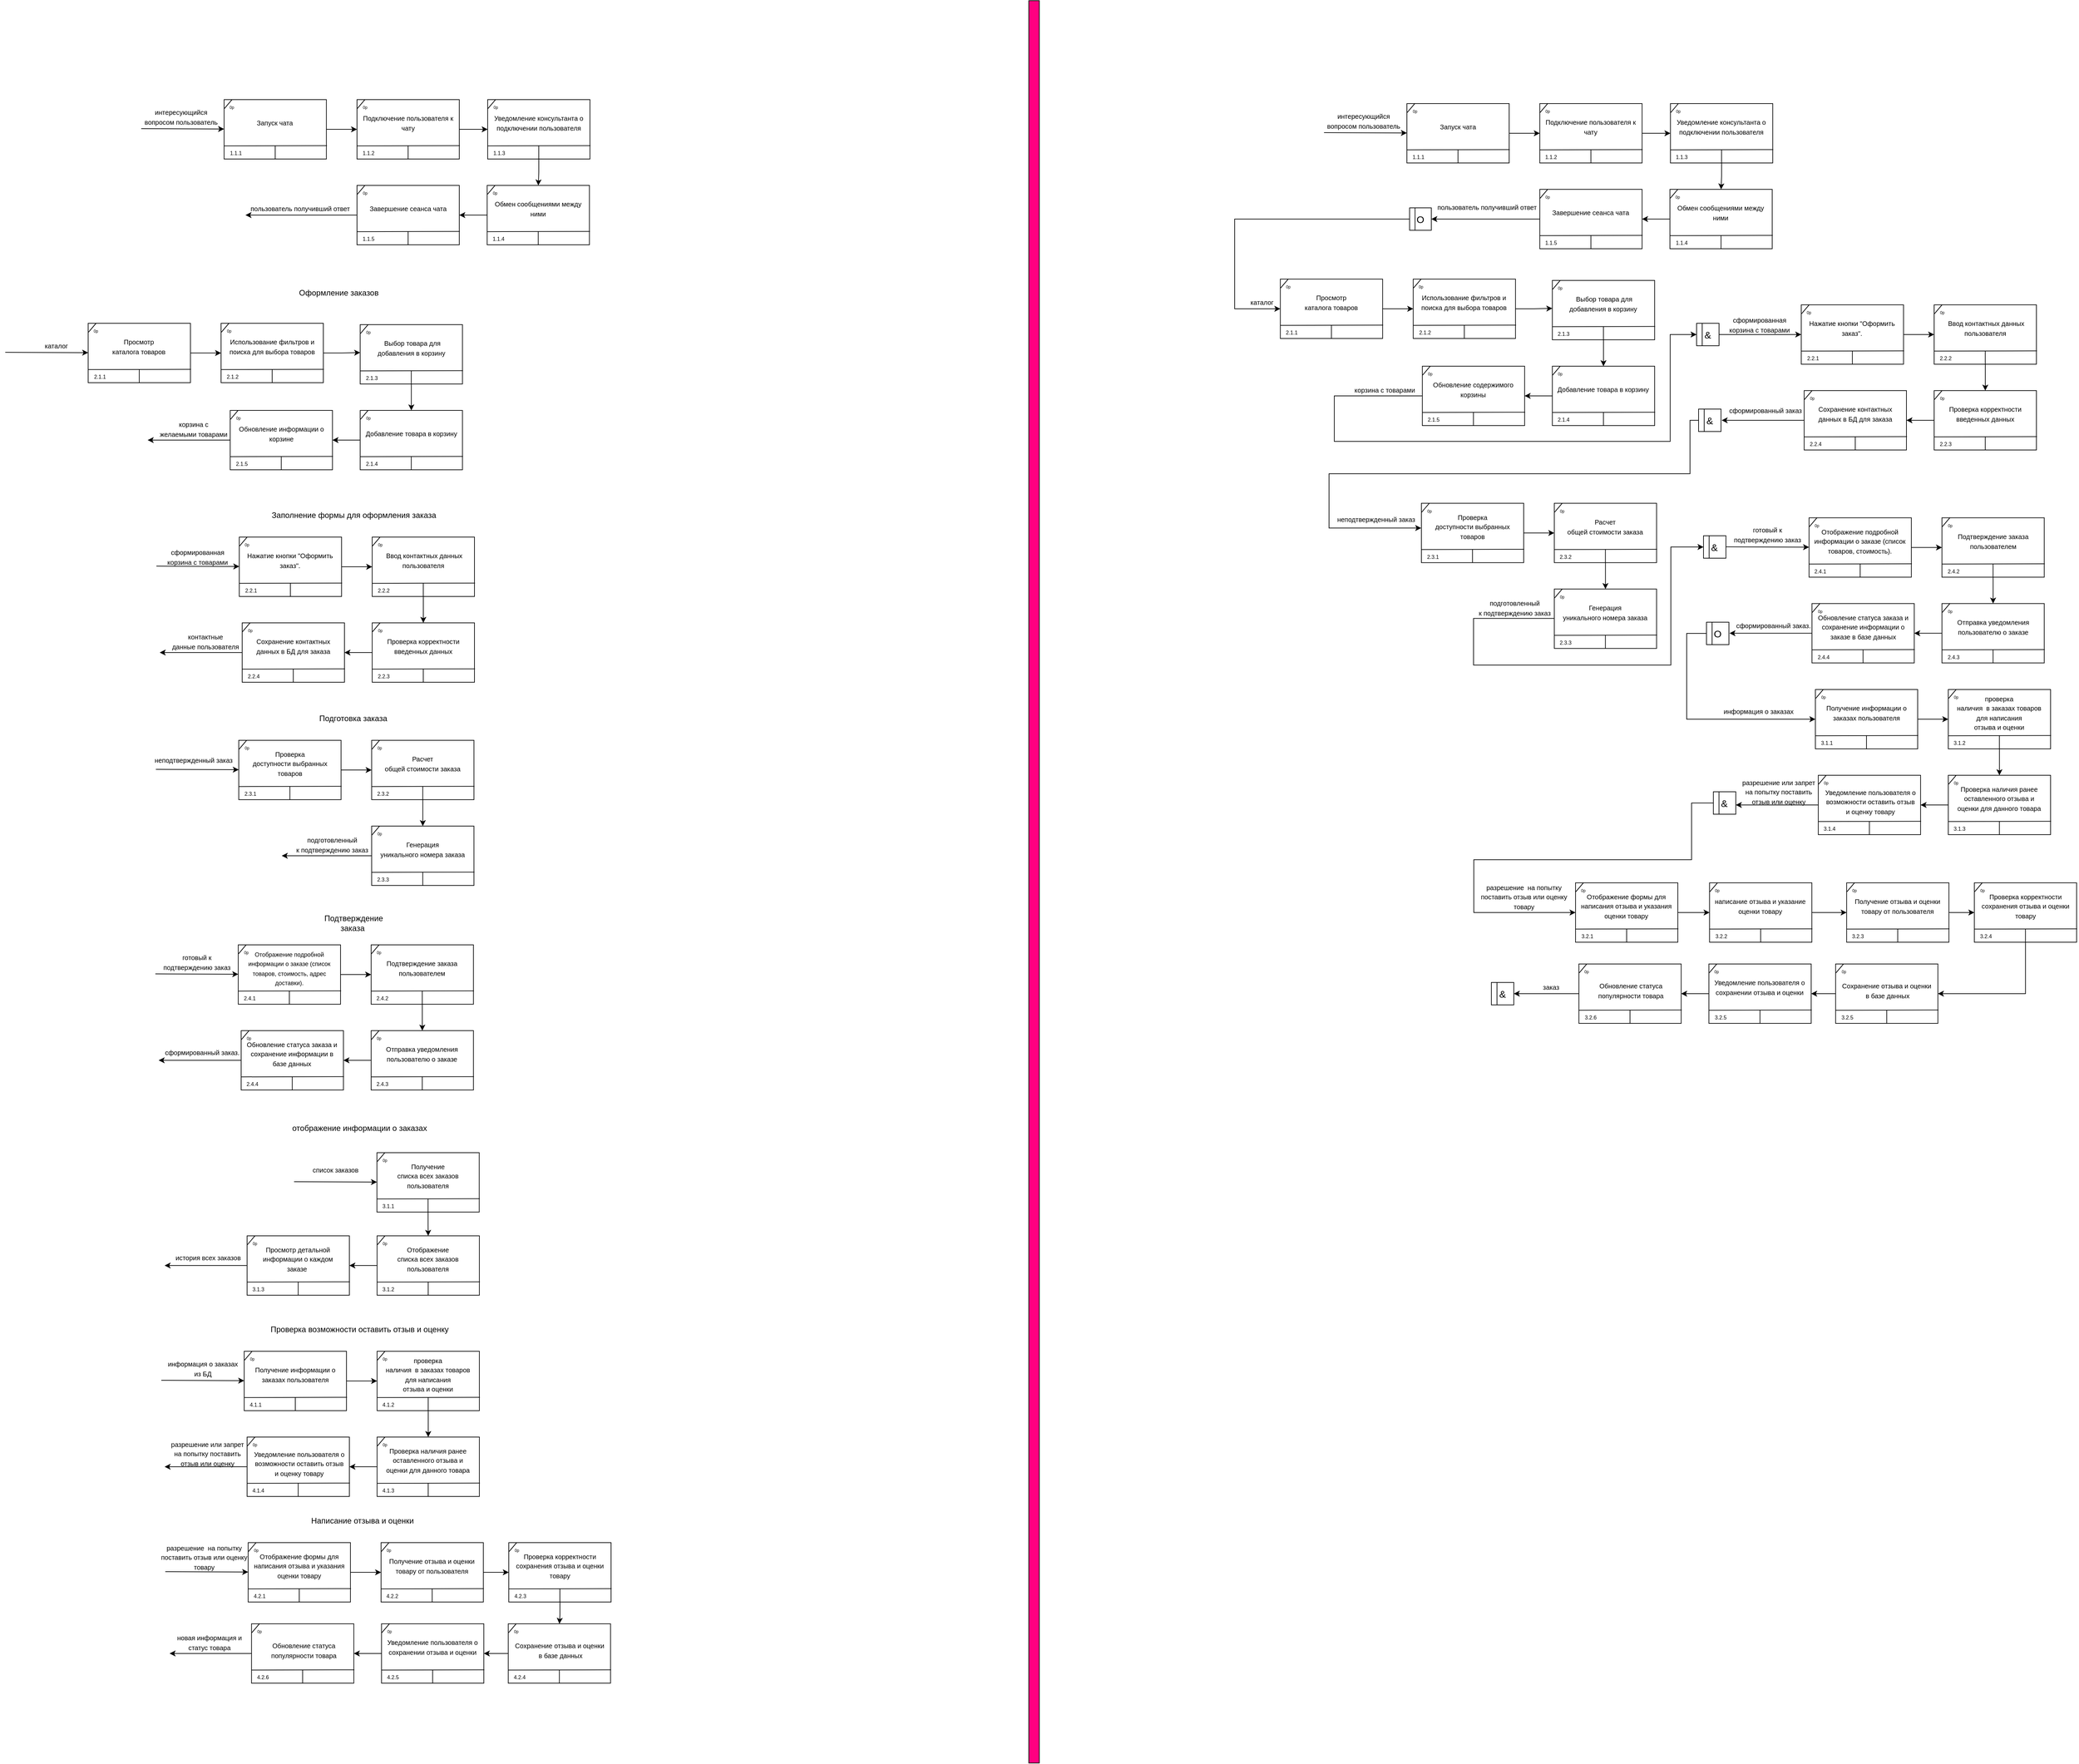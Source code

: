 <mxfile version="22.0.4" type="device" pages="2">
  <diagram name="Страница — 1" id="5iIFAEB3h53IoqRtaFvR">
    <mxGraphModel dx="1358" dy="555" grid="0" gridSize="10" guides="1" tooltips="1" connect="1" arrows="1" fold="1" page="0" pageScale="1" pageWidth="827" pageHeight="1169" math="0" shadow="0">
      <root>
        <mxCell id="0" />
        <mxCell id="1" parent="0" />
        <mxCell id="RG4GqMKgwmEIcukP3Des-10" value="" style="endArrow=classic;html=1;rounded=0;entryX=0;entryY=0.5;entryDx=0;entryDy=0;" parent="1" edge="1">
          <mxGeometry width="50" height="50" relative="1" as="geometry">
            <mxPoint x="222" y="342" as="sourcePoint" />
            <mxPoint x="347.61" y="342.5" as="targetPoint" />
          </mxGeometry>
        </mxCell>
        <mxCell id="RG4GqMKgwmEIcukP3Des-53" style="edgeStyle=orthogonalEdgeStyle;rounded=0;orthogonalLoop=1;jettySize=auto;html=1;entryX=0;entryY=0.5;entryDx=0;entryDy=0;" parent="1" source="RG4GqMKgwmEIcukP3Des-2" target="RG4GqMKgwmEIcukP3Des-46" edge="1">
          <mxGeometry relative="1" as="geometry" />
        </mxCell>
        <mxCell id="RG4GqMKgwmEIcukP3Des-2" value="" style="rounded=0;whiteSpace=wrap;html=1;gradientColor=none;glass=0;shadow=0;container=0;" parent="1" vertex="1">
          <mxGeometry x="347.61" y="298" width="155" height="90" as="geometry" />
        </mxCell>
        <mxCell id="RG4GqMKgwmEIcukP3Des-3" value="" style="endArrow=none;html=1;rounded=0;exitX=0.003;exitY=0.15;exitDx=0;exitDy=0;entryX=0.077;entryY=0;entryDx=0;entryDy=0;entryPerimeter=0;jumpSize=100;endSize=6;jumpStyle=none;exitPerimeter=0;" parent="1" source="RG4GqMKgwmEIcukP3Des-2" target="RG4GqMKgwmEIcukP3Des-2" edge="1">
          <mxGeometry width="50" height="50" relative="1" as="geometry">
            <mxPoint x="347.61" y="311.32" as="sourcePoint" />
            <mxPoint x="362.13" y="298" as="targetPoint" />
          </mxGeometry>
        </mxCell>
        <mxCell id="RG4GqMKgwmEIcukP3Des-4" value="" style="endArrow=none;html=1;rounded=0;exitX=0.002;exitY=0.635;exitDx=0;exitDy=0;exitPerimeter=0;entryX=1.005;entryY=0.786;entryDx=0;entryDy=0;entryPerimeter=0;" parent="1" edge="1">
          <mxGeometry width="50" height="50" relative="1" as="geometry">
            <mxPoint x="347.85" y="368.1" as="sourcePoint" />
            <mxPoint x="503.385" y="367.74" as="targetPoint" />
          </mxGeometry>
        </mxCell>
        <mxCell id="RG4GqMKgwmEIcukP3Des-5" value="1.1.1" style="text;html=1;align=center;verticalAlign=middle;resizable=0;points=[];autosize=1;strokeColor=none;fillColor=none;fontSize=8;container=0;" parent="1" vertex="1">
          <mxGeometry x="344.61" y="369" width="40" height="20" as="geometry" />
        </mxCell>
        <mxCell id="RG4GqMKgwmEIcukP3Des-7" value="" style="endArrow=none;html=1;rounded=0;entryX=0.5;entryY=1;entryDx=0;entryDy=0;" parent="1" edge="1">
          <mxGeometry width="50" height="50" relative="1" as="geometry">
            <mxPoint x="425.05" y="368" as="sourcePoint" />
            <mxPoint x="425.05" y="388" as="targetPoint" />
          </mxGeometry>
        </mxCell>
        <mxCell id="RG4GqMKgwmEIcukP3Des-8" value="&lt;font style=&quot;font-size: 6px;&quot;&gt;0р&lt;/font&gt;" style="text;html=1;strokeColor=none;fillColor=none;align=left;verticalAlign=middle;whiteSpace=wrap;rounded=0;container=0;" parent="1" vertex="1">
          <mxGeometry x="354.44" y="301" width="8.83" height="13.5" as="geometry" />
        </mxCell>
        <mxCell id="RG4GqMKgwmEIcukP3Des-9" value="&lt;font style=&quot;font-size: 10px;&quot;&gt;Запуск чата&lt;/font&gt;" style="text;html=1;strokeColor=none;fillColor=none;align=center;verticalAlign=middle;whiteSpace=wrap;rounded=0;container=0;" parent="1" vertex="1">
          <mxGeometry x="354.44" y="318" width="141.33" height="30" as="geometry" />
        </mxCell>
        <mxCell id="RG4GqMKgwmEIcukP3Des-69" style="edgeStyle=orthogonalEdgeStyle;rounded=0;orthogonalLoop=1;jettySize=auto;html=1;entryX=0;entryY=0.5;entryDx=0;entryDy=0;" parent="1" source="RG4GqMKgwmEIcukP3Des-46" target="RG4GqMKgwmEIcukP3Des-55" edge="1">
          <mxGeometry relative="1" as="geometry" />
        </mxCell>
        <mxCell id="RG4GqMKgwmEIcukP3Des-46" value="" style="rounded=0;whiteSpace=wrap;html=1;gradientColor=none;glass=0;shadow=0;container=0;" parent="1" vertex="1">
          <mxGeometry x="549" y="298" width="155" height="90" as="geometry" />
        </mxCell>
        <mxCell id="RG4GqMKgwmEIcukP3Des-47" value="" style="endArrow=none;html=1;rounded=0;exitX=0.003;exitY=0.15;exitDx=0;exitDy=0;entryX=0.077;entryY=0;entryDx=0;entryDy=0;entryPerimeter=0;jumpSize=100;endSize=6;jumpStyle=none;exitPerimeter=0;" parent="1" source="RG4GqMKgwmEIcukP3Des-46" target="RG4GqMKgwmEIcukP3Des-46" edge="1">
          <mxGeometry width="50" height="50" relative="1" as="geometry">
            <mxPoint x="549" y="311.32" as="sourcePoint" />
            <mxPoint x="563.52" y="298" as="targetPoint" />
          </mxGeometry>
        </mxCell>
        <mxCell id="RG4GqMKgwmEIcukP3Des-48" value="" style="endArrow=none;html=1;rounded=0;exitX=0.002;exitY=0.635;exitDx=0;exitDy=0;exitPerimeter=0;entryX=1.005;entryY=0.786;entryDx=0;entryDy=0;entryPerimeter=0;" parent="1" edge="1">
          <mxGeometry width="50" height="50" relative="1" as="geometry">
            <mxPoint x="549.24" y="368.1" as="sourcePoint" />
            <mxPoint x="704.775" y="367.74" as="targetPoint" />
          </mxGeometry>
        </mxCell>
        <mxCell id="RG4GqMKgwmEIcukP3Des-49" value="1.1.2" style="text;html=1;align=center;verticalAlign=middle;resizable=0;points=[];autosize=1;strokeColor=none;fillColor=none;fontSize=8;container=0;" parent="1" vertex="1">
          <mxGeometry x="548" y="368" width="36" height="22" as="geometry" />
        </mxCell>
        <mxCell id="RG4GqMKgwmEIcukP3Des-50" value="" style="endArrow=none;html=1;rounded=0;entryX=0.5;entryY=1;entryDx=0;entryDy=0;" parent="1" edge="1">
          <mxGeometry width="50" height="50" relative="1" as="geometry">
            <mxPoint x="626.44" y="368" as="sourcePoint" />
            <mxPoint x="626.44" y="388" as="targetPoint" />
          </mxGeometry>
        </mxCell>
        <mxCell id="RG4GqMKgwmEIcukP3Des-51" value="&lt;font style=&quot;font-size: 6px;&quot;&gt;0р&lt;/font&gt;" style="text;html=1;strokeColor=none;fillColor=none;align=left;verticalAlign=middle;whiteSpace=wrap;rounded=0;container=0;" parent="1" vertex="1">
          <mxGeometry x="555.83" y="301" width="8.83" height="13.5" as="geometry" />
        </mxCell>
        <mxCell id="RG4GqMKgwmEIcukP3Des-52" value="&lt;font style=&quot;font-size: 10px;&quot;&gt;Подключение пользователя к чату&lt;/font&gt;" style="text;html=1;strokeColor=none;fillColor=none;align=center;verticalAlign=middle;whiteSpace=wrap;rounded=0;container=0;" parent="1" vertex="1">
          <mxGeometry x="555.83" y="318" width="141.33" height="30" as="geometry" />
        </mxCell>
        <mxCell id="RG4GqMKgwmEIcukP3Des-72" style="edgeStyle=orthogonalEdgeStyle;rounded=0;orthogonalLoop=1;jettySize=auto;html=1;entryX=0.5;entryY=0;entryDx=0;entryDy=0;" parent="1" source="RG4GqMKgwmEIcukP3Des-55" target="RG4GqMKgwmEIcukP3Des-62" edge="1">
          <mxGeometry relative="1" as="geometry" />
        </mxCell>
        <mxCell id="RG4GqMKgwmEIcukP3Des-55" value="" style="rounded=0;whiteSpace=wrap;html=1;gradientColor=none;glass=0;shadow=0;container=0;" parent="1" vertex="1">
          <mxGeometry x="747" y="298" width="155" height="90" as="geometry" />
        </mxCell>
        <mxCell id="RG4GqMKgwmEIcukP3Des-56" value="" style="endArrow=none;html=1;rounded=0;exitX=0.003;exitY=0.15;exitDx=0;exitDy=0;entryX=0.077;entryY=0;entryDx=0;entryDy=0;entryPerimeter=0;jumpSize=100;endSize=6;jumpStyle=none;exitPerimeter=0;" parent="1" source="RG4GqMKgwmEIcukP3Des-55" target="RG4GqMKgwmEIcukP3Des-55" edge="1">
          <mxGeometry width="50" height="50" relative="1" as="geometry">
            <mxPoint x="747" y="311.32" as="sourcePoint" />
            <mxPoint x="761.52" y="298" as="targetPoint" />
          </mxGeometry>
        </mxCell>
        <mxCell id="RG4GqMKgwmEIcukP3Des-57" value="" style="endArrow=none;html=1;rounded=0;exitX=0.002;exitY=0.635;exitDx=0;exitDy=0;exitPerimeter=0;entryX=1.005;entryY=0.786;entryDx=0;entryDy=0;entryPerimeter=0;" parent="1" edge="1">
          <mxGeometry width="50" height="50" relative="1" as="geometry">
            <mxPoint x="747.24" y="368.1" as="sourcePoint" />
            <mxPoint x="902.775" y="367.74" as="targetPoint" />
          </mxGeometry>
        </mxCell>
        <mxCell id="RG4GqMKgwmEIcukP3Des-58" value="1.1.3" style="text;html=1;align=center;verticalAlign=middle;resizable=0;points=[];autosize=1;strokeColor=none;fillColor=none;fontSize=8;container=0;" parent="1" vertex="1">
          <mxGeometry x="746" y="368" width="36" height="22" as="geometry" />
        </mxCell>
        <mxCell id="RG4GqMKgwmEIcukP3Des-59" value="" style="endArrow=none;html=1;rounded=0;entryX=0.5;entryY=1;entryDx=0;entryDy=0;" parent="1" edge="1">
          <mxGeometry width="50" height="50" relative="1" as="geometry">
            <mxPoint x="824.44" y="368" as="sourcePoint" />
            <mxPoint x="824.44" y="388" as="targetPoint" />
          </mxGeometry>
        </mxCell>
        <mxCell id="RG4GqMKgwmEIcukP3Des-60" value="&lt;font style=&quot;font-size: 6px;&quot;&gt;0р&lt;/font&gt;" style="text;html=1;strokeColor=none;fillColor=none;align=left;verticalAlign=middle;whiteSpace=wrap;rounded=0;container=0;" parent="1" vertex="1">
          <mxGeometry x="753.83" y="301" width="8.83" height="13.5" as="geometry" />
        </mxCell>
        <mxCell id="RG4GqMKgwmEIcukP3Des-61" value="&lt;font style=&quot;font-size: 10px;&quot;&gt;Уведомление консультанта о подключении пользователя&lt;/font&gt;" style="text;html=1;strokeColor=none;fillColor=none;align=center;verticalAlign=middle;whiteSpace=wrap;rounded=0;container=0;" parent="1" vertex="1">
          <mxGeometry x="753.83" y="318" width="141.33" height="30" as="geometry" />
        </mxCell>
        <mxCell id="RG4GqMKgwmEIcukP3Des-87" style="edgeStyle=orthogonalEdgeStyle;rounded=0;orthogonalLoop=1;jettySize=auto;html=1;entryX=1;entryY=0.5;entryDx=0;entryDy=0;" parent="1" source="RG4GqMKgwmEIcukP3Des-62" target="RG4GqMKgwmEIcukP3Des-73" edge="1">
          <mxGeometry relative="1" as="geometry" />
        </mxCell>
        <mxCell id="RG4GqMKgwmEIcukP3Des-62" value="" style="rounded=0;whiteSpace=wrap;html=1;gradientColor=none;glass=0;shadow=0;container=0;" parent="1" vertex="1">
          <mxGeometry x="746.22" y="428" width="155" height="90" as="geometry" />
        </mxCell>
        <mxCell id="RG4GqMKgwmEIcukP3Des-63" value="" style="endArrow=none;html=1;rounded=0;exitX=0.003;exitY=0.15;exitDx=0;exitDy=0;entryX=0.077;entryY=0;entryDx=0;entryDy=0;entryPerimeter=0;jumpSize=100;endSize=6;jumpStyle=none;exitPerimeter=0;" parent="1" source="RG4GqMKgwmEIcukP3Des-62" target="RG4GqMKgwmEIcukP3Des-62" edge="1">
          <mxGeometry width="50" height="50" relative="1" as="geometry">
            <mxPoint x="746.22" y="441.32" as="sourcePoint" />
            <mxPoint x="760.74" y="428" as="targetPoint" />
          </mxGeometry>
        </mxCell>
        <mxCell id="RG4GqMKgwmEIcukP3Des-64" value="" style="endArrow=none;html=1;rounded=0;exitX=0.002;exitY=0.635;exitDx=0;exitDy=0;exitPerimeter=0;entryX=1.005;entryY=0.786;entryDx=0;entryDy=0;entryPerimeter=0;" parent="1" edge="1">
          <mxGeometry width="50" height="50" relative="1" as="geometry">
            <mxPoint x="746.46" y="498.1" as="sourcePoint" />
            <mxPoint x="901.995" y="497.74" as="targetPoint" />
          </mxGeometry>
        </mxCell>
        <mxCell id="RG4GqMKgwmEIcukP3Des-65" value="1.1.4" style="text;html=1;align=center;verticalAlign=middle;resizable=0;points=[];autosize=1;strokeColor=none;fillColor=none;fontSize=8;container=0;" parent="1" vertex="1">
          <mxGeometry x="745.22" y="498" width="36" height="22" as="geometry" />
        </mxCell>
        <mxCell id="RG4GqMKgwmEIcukP3Des-66" value="" style="endArrow=none;html=1;rounded=0;entryX=0.5;entryY=1;entryDx=0;entryDy=0;" parent="1" edge="1">
          <mxGeometry width="50" height="50" relative="1" as="geometry">
            <mxPoint x="823.66" y="498" as="sourcePoint" />
            <mxPoint x="823.66" y="518" as="targetPoint" />
          </mxGeometry>
        </mxCell>
        <mxCell id="RG4GqMKgwmEIcukP3Des-67" value="&lt;font style=&quot;font-size: 6px;&quot;&gt;0р&lt;/font&gt;" style="text;html=1;strokeColor=none;fillColor=none;align=left;verticalAlign=middle;whiteSpace=wrap;rounded=0;container=0;" parent="1" vertex="1">
          <mxGeometry x="753.05" y="431" width="8.83" height="13.5" as="geometry" />
        </mxCell>
        <mxCell id="RG4GqMKgwmEIcukP3Des-68" value="&lt;font style=&quot;font-size: 10px;&quot;&gt;Обмен сообщениями между ними&lt;/font&gt;" style="text;html=1;strokeColor=none;fillColor=none;align=center;verticalAlign=middle;whiteSpace=wrap;rounded=0;container=0;" parent="1" vertex="1">
          <mxGeometry x="753.05" y="448" width="141.33" height="30" as="geometry" />
        </mxCell>
        <mxCell id="RG4GqMKgwmEIcukP3Des-89" style="edgeStyle=orthogonalEdgeStyle;rounded=0;orthogonalLoop=1;jettySize=auto;html=1;" parent="1" source="RG4GqMKgwmEIcukP3Des-73" edge="1">
          <mxGeometry relative="1" as="geometry">
            <mxPoint x="380" y="473" as="targetPoint" />
          </mxGeometry>
        </mxCell>
        <mxCell id="RG4GqMKgwmEIcukP3Des-73" value="" style="rounded=0;whiteSpace=wrap;html=1;gradientColor=none;glass=0;shadow=0;container=0;" parent="1" vertex="1">
          <mxGeometry x="549" y="428" width="155" height="90" as="geometry" />
        </mxCell>
        <mxCell id="RG4GqMKgwmEIcukP3Des-74" value="" style="endArrow=none;html=1;rounded=0;exitX=0.003;exitY=0.15;exitDx=0;exitDy=0;entryX=0.077;entryY=0;entryDx=0;entryDy=0;entryPerimeter=0;jumpSize=100;endSize=6;jumpStyle=none;exitPerimeter=0;" parent="1" source="RG4GqMKgwmEIcukP3Des-73" target="RG4GqMKgwmEIcukP3Des-73" edge="1">
          <mxGeometry width="50" height="50" relative="1" as="geometry">
            <mxPoint x="549" y="441.32" as="sourcePoint" />
            <mxPoint x="563.52" y="428" as="targetPoint" />
          </mxGeometry>
        </mxCell>
        <mxCell id="RG4GqMKgwmEIcukP3Des-75" value="" style="endArrow=none;html=1;rounded=0;exitX=0.002;exitY=0.635;exitDx=0;exitDy=0;exitPerimeter=0;entryX=1.005;entryY=0.786;entryDx=0;entryDy=0;entryPerimeter=0;" parent="1" edge="1">
          <mxGeometry width="50" height="50" relative="1" as="geometry">
            <mxPoint x="549.24" y="498.1" as="sourcePoint" />
            <mxPoint x="704.775" y="497.74" as="targetPoint" />
          </mxGeometry>
        </mxCell>
        <mxCell id="RG4GqMKgwmEIcukP3Des-76" value="1.1.5" style="text;html=1;align=center;verticalAlign=middle;resizable=0;points=[];autosize=1;strokeColor=none;fillColor=none;fontSize=8;container=0;" parent="1" vertex="1">
          <mxGeometry x="548" y="498" width="36" height="22" as="geometry" />
        </mxCell>
        <mxCell id="RG4GqMKgwmEIcukP3Des-77" value="" style="endArrow=none;html=1;rounded=0;entryX=0.5;entryY=1;entryDx=0;entryDy=0;" parent="1" edge="1">
          <mxGeometry width="50" height="50" relative="1" as="geometry">
            <mxPoint x="626.44" y="498" as="sourcePoint" />
            <mxPoint x="626.44" y="518" as="targetPoint" />
          </mxGeometry>
        </mxCell>
        <mxCell id="RG4GqMKgwmEIcukP3Des-78" value="&lt;font style=&quot;font-size: 6px;&quot;&gt;0р&lt;/font&gt;" style="text;html=1;strokeColor=none;fillColor=none;align=left;verticalAlign=middle;whiteSpace=wrap;rounded=0;container=0;" parent="1" vertex="1">
          <mxGeometry x="555.83" y="431" width="8.83" height="13.5" as="geometry" />
        </mxCell>
        <mxCell id="RG4GqMKgwmEIcukP3Des-79" value="&lt;font style=&quot;font-size: 10px;&quot;&gt;Завершение сеанса чата&lt;/font&gt;" style="text;html=1;strokeColor=none;fillColor=none;align=center;verticalAlign=middle;whiteSpace=wrap;rounded=0;container=0;" parent="1" vertex="1">
          <mxGeometry x="555.83" y="448" width="141.33" height="30" as="geometry" />
        </mxCell>
        <mxCell id="RG4GqMKgwmEIcukP3Des-91" value="&lt;font style=&quot;font-size: 10px;&quot;&gt;&lt;span style=&quot;line-height: 106%;&quot;&gt;интересующийся&lt;br&gt;вопросом пользователь&lt;/span&gt;&lt;br&gt;&lt;/font&gt;" style="text;html=1;strokeColor=none;fillColor=none;align=center;verticalAlign=middle;whiteSpace=wrap;rounded=0;" parent="1" vertex="1">
          <mxGeometry x="219.61" y="307" width="125" height="33" as="geometry" />
        </mxCell>
        <mxCell id="RG4GqMKgwmEIcukP3Des-92" value="&lt;font style=&quot;&quot;&gt;&lt;font style=&quot;font-size: 10px;&quot;&gt;пользователь получивший ответ&lt;/font&gt;&lt;br&gt;&lt;/font&gt;" style="text;html=1;strokeColor=none;fillColor=none;align=center;verticalAlign=middle;whiteSpace=wrap;rounded=0;" parent="1" vertex="1">
          <mxGeometry x="375.1" y="456.25" width="175.81" height="13.5" as="geometry" />
        </mxCell>
        <mxCell id="RG4GqMKgwmEIcukP3Des-94" value="" style="endArrow=classic;html=1;rounded=0;entryX=0;entryY=0.5;entryDx=0;entryDy=0;" parent="1" edge="1">
          <mxGeometry width="50" height="50" relative="1" as="geometry">
            <mxPoint x="16.0" y="681" as="sourcePoint" />
            <mxPoint x="141.61" y="681.5" as="targetPoint" />
          </mxGeometry>
        </mxCell>
        <mxCell id="RG4GqMKgwmEIcukP3Des-95" style="edgeStyle=orthogonalEdgeStyle;rounded=0;orthogonalLoop=1;jettySize=auto;html=1;entryX=0;entryY=0.5;entryDx=0;entryDy=0;" parent="1" source="RG4GqMKgwmEIcukP3Des-96" target="-cTGxBC8WsX_kP6o9znW-3" edge="1">
          <mxGeometry relative="1" as="geometry">
            <mxPoint x="286.9" y="676" as="targetPoint" />
          </mxGeometry>
        </mxCell>
        <mxCell id="RG4GqMKgwmEIcukP3Des-96" value="" style="rounded=0;whiteSpace=wrap;html=1;gradientColor=none;glass=0;shadow=0;container=0;" parent="1" vertex="1">
          <mxGeometry x="141.61" y="637" width="155" height="90" as="geometry" />
        </mxCell>
        <mxCell id="RG4GqMKgwmEIcukP3Des-97" value="" style="endArrow=none;html=1;rounded=0;exitX=0.003;exitY=0.15;exitDx=0;exitDy=0;entryX=0.077;entryY=0;entryDx=0;entryDy=0;entryPerimeter=0;jumpSize=100;endSize=6;jumpStyle=none;exitPerimeter=0;" parent="1" source="RG4GqMKgwmEIcukP3Des-96" target="RG4GqMKgwmEIcukP3Des-96" edge="1">
          <mxGeometry width="50" height="50" relative="1" as="geometry">
            <mxPoint x="141.61" y="650.32" as="sourcePoint" />
            <mxPoint x="156.13" y="637" as="targetPoint" />
          </mxGeometry>
        </mxCell>
        <mxCell id="RG4GqMKgwmEIcukP3Des-98" value="" style="endArrow=none;html=1;rounded=0;exitX=0.002;exitY=0.635;exitDx=0;exitDy=0;exitPerimeter=0;entryX=1.005;entryY=0.786;entryDx=0;entryDy=0;entryPerimeter=0;" parent="1" edge="1">
          <mxGeometry width="50" height="50" relative="1" as="geometry">
            <mxPoint x="141.85" y="707.1" as="sourcePoint" />
            <mxPoint x="297.385" y="706.74" as="targetPoint" />
          </mxGeometry>
        </mxCell>
        <mxCell id="RG4GqMKgwmEIcukP3Des-99" value="2.1.1" style="text;html=1;align=center;verticalAlign=middle;resizable=0;points=[];autosize=1;strokeColor=none;fillColor=none;fontSize=8;container=0;" parent="1" vertex="1">
          <mxGeometry x="140.61" y="707" width="36" height="22" as="geometry" />
        </mxCell>
        <mxCell id="RG4GqMKgwmEIcukP3Des-100" value="" style="endArrow=none;html=1;rounded=0;entryX=0.5;entryY=1;entryDx=0;entryDy=0;" parent="1" edge="1">
          <mxGeometry width="50" height="50" relative="1" as="geometry">
            <mxPoint x="219.05" y="707" as="sourcePoint" />
            <mxPoint x="219.05" y="727" as="targetPoint" />
          </mxGeometry>
        </mxCell>
        <mxCell id="RG4GqMKgwmEIcukP3Des-101" value="&lt;font style=&quot;font-size: 6px;&quot;&gt;0р&lt;/font&gt;" style="text;html=1;strokeColor=none;fillColor=none;align=left;verticalAlign=middle;whiteSpace=wrap;rounded=0;container=0;" parent="1" vertex="1">
          <mxGeometry x="148.44" y="640" width="8.83" height="13.5" as="geometry" />
        </mxCell>
        <mxCell id="RG4GqMKgwmEIcukP3Des-102" value="&lt;font style=&quot;font-size: 10px;&quot;&gt;Просмотр&lt;br/&gt;каталога товаров&lt;/font&gt;" style="text;html=1;strokeColor=none;fillColor=none;align=center;verticalAlign=middle;whiteSpace=wrap;rounded=0;container=0;" parent="1" vertex="1">
          <mxGeometry x="148.44" y="657" width="141.33" height="30" as="geometry" />
        </mxCell>
        <mxCell id="RG4GqMKgwmEIcukP3Des-147" style="edgeStyle=orthogonalEdgeStyle;rounded=0;orthogonalLoop=1;jettySize=auto;html=1;" parent="1" source="RG4GqMKgwmEIcukP3Des-104" target="RG4GqMKgwmEIcukP3Des-129" edge="1">
          <mxGeometry relative="1" as="geometry" />
        </mxCell>
        <mxCell id="RG4GqMKgwmEIcukP3Des-104" value="" style="rounded=0;whiteSpace=wrap;html=1;gradientColor=none;glass=0;shadow=0;container=0;" parent="1" vertex="1">
          <mxGeometry x="553.81" y="639" width="155" height="90" as="geometry" />
        </mxCell>
        <mxCell id="RG4GqMKgwmEIcukP3Des-105" value="" style="endArrow=none;html=1;rounded=0;exitX=0.003;exitY=0.15;exitDx=0;exitDy=0;entryX=0.077;entryY=0;entryDx=0;entryDy=0;entryPerimeter=0;jumpSize=100;endSize=6;jumpStyle=none;exitPerimeter=0;" parent="1" source="RG4GqMKgwmEIcukP3Des-104" target="RG4GqMKgwmEIcukP3Des-104" edge="1">
          <mxGeometry width="50" height="50" relative="1" as="geometry">
            <mxPoint x="553.81" y="652.32" as="sourcePoint" />
            <mxPoint x="568.33" y="639" as="targetPoint" />
          </mxGeometry>
        </mxCell>
        <mxCell id="RG4GqMKgwmEIcukP3Des-106" value="" style="endArrow=none;html=1;rounded=0;exitX=0.002;exitY=0.635;exitDx=0;exitDy=0;exitPerimeter=0;entryX=1.005;entryY=0.786;entryDx=0;entryDy=0;entryPerimeter=0;" parent="1" edge="1">
          <mxGeometry width="50" height="50" relative="1" as="geometry">
            <mxPoint x="554.05" y="709.1" as="sourcePoint" />
            <mxPoint x="709.585" y="708.74" as="targetPoint" />
          </mxGeometry>
        </mxCell>
        <mxCell id="RG4GqMKgwmEIcukP3Des-107" value="2.1.3" style="text;html=1;align=center;verticalAlign=middle;resizable=0;points=[];autosize=1;strokeColor=none;fillColor=none;fontSize=8;container=0;" parent="1" vertex="1">
          <mxGeometry x="552.81" y="709" width="36" height="22" as="geometry" />
        </mxCell>
        <mxCell id="RG4GqMKgwmEIcukP3Des-108" value="" style="endArrow=none;html=1;rounded=0;entryX=0.5;entryY=1;entryDx=0;entryDy=0;" parent="1" edge="1">
          <mxGeometry width="50" height="50" relative="1" as="geometry">
            <mxPoint x="631.25" y="709" as="sourcePoint" />
            <mxPoint x="631.25" y="729" as="targetPoint" />
          </mxGeometry>
        </mxCell>
        <mxCell id="RG4GqMKgwmEIcukP3Des-109" value="&lt;font style=&quot;font-size: 6px;&quot;&gt;0р&lt;/font&gt;" style="text;html=1;strokeColor=none;fillColor=none;align=left;verticalAlign=middle;whiteSpace=wrap;rounded=0;container=0;" parent="1" vertex="1">
          <mxGeometry x="560.64" y="642" width="8.83" height="13.5" as="geometry" />
        </mxCell>
        <mxCell id="RG4GqMKgwmEIcukP3Des-110" value="&lt;font style=&quot;font-size: 10px;&quot;&gt;&amp;nbsp;Выбор товара для добавления в корзину&lt;/font&gt;" style="text;html=1;strokeColor=none;fillColor=none;align=center;verticalAlign=middle;whiteSpace=wrap;rounded=0;container=0;" parent="1" vertex="1">
          <mxGeometry x="560.64" y="659" width="141.33" height="30" as="geometry" />
        </mxCell>
        <mxCell id="RG4GqMKgwmEIcukP3Des-111" value="Оформление заказов" style="text;html=1;strokeColor=none;fillColor=none;align=center;verticalAlign=middle;whiteSpace=wrap;rounded=0;" parent="1" vertex="1">
          <mxGeometry x="453.62" y="576" width="135.19" height="30" as="geometry" />
        </mxCell>
        <mxCell id="RG4GqMKgwmEIcukP3Des-128" style="edgeStyle=orthogonalEdgeStyle;rounded=0;orthogonalLoop=1;jettySize=auto;html=1;entryX=1;entryY=0.5;entryDx=0;entryDy=0;" parent="1" source="RG4GqMKgwmEIcukP3Des-129" target="RG4GqMKgwmEIcukP3Des-137" edge="1">
          <mxGeometry relative="1" as="geometry" />
        </mxCell>
        <mxCell id="RG4GqMKgwmEIcukP3Des-129" value="" style="rounded=0;whiteSpace=wrap;html=1;gradientColor=none;glass=0;shadow=0;container=0;" parent="1" vertex="1">
          <mxGeometry x="553.81" y="769" width="155" height="90" as="geometry" />
        </mxCell>
        <mxCell id="RG4GqMKgwmEIcukP3Des-130" value="" style="endArrow=none;html=1;rounded=0;exitX=0.003;exitY=0.15;exitDx=0;exitDy=0;entryX=0.077;entryY=0;entryDx=0;entryDy=0;entryPerimeter=0;jumpSize=100;endSize=6;jumpStyle=none;exitPerimeter=0;" parent="1" source="RG4GqMKgwmEIcukP3Des-129" target="RG4GqMKgwmEIcukP3Des-129" edge="1">
          <mxGeometry width="50" height="50" relative="1" as="geometry">
            <mxPoint x="553.81" y="782.32" as="sourcePoint" />
            <mxPoint x="568.33" y="769" as="targetPoint" />
          </mxGeometry>
        </mxCell>
        <mxCell id="RG4GqMKgwmEIcukP3Des-131" value="" style="endArrow=none;html=1;rounded=0;exitX=0.002;exitY=0.635;exitDx=0;exitDy=0;exitPerimeter=0;entryX=1.005;entryY=0.786;entryDx=0;entryDy=0;entryPerimeter=0;" parent="1" edge="1">
          <mxGeometry width="50" height="50" relative="1" as="geometry">
            <mxPoint x="554.05" y="839.1" as="sourcePoint" />
            <mxPoint x="709.585" y="838.74" as="targetPoint" />
          </mxGeometry>
        </mxCell>
        <mxCell id="RG4GqMKgwmEIcukP3Des-132" value="2.1.4" style="text;html=1;align=center;verticalAlign=middle;resizable=0;points=[];autosize=1;strokeColor=none;fillColor=none;fontSize=8;container=0;" parent="1" vertex="1">
          <mxGeometry x="552.81" y="839" width="36" height="22" as="geometry" />
        </mxCell>
        <mxCell id="RG4GqMKgwmEIcukP3Des-133" value="" style="endArrow=none;html=1;rounded=0;entryX=0.5;entryY=1;entryDx=0;entryDy=0;" parent="1" edge="1">
          <mxGeometry width="50" height="50" relative="1" as="geometry">
            <mxPoint x="631.25" y="839" as="sourcePoint" />
            <mxPoint x="631.25" y="859" as="targetPoint" />
          </mxGeometry>
        </mxCell>
        <mxCell id="RG4GqMKgwmEIcukP3Des-134" value="&lt;font style=&quot;font-size: 6px;&quot;&gt;0р&lt;/font&gt;" style="text;html=1;strokeColor=none;fillColor=none;align=left;verticalAlign=middle;whiteSpace=wrap;rounded=0;container=0;" parent="1" vertex="1">
          <mxGeometry x="560.64" y="772" width="8.83" height="13.5" as="geometry" />
        </mxCell>
        <mxCell id="RG4GqMKgwmEIcukP3Des-135" value="&lt;font style=&quot;font-size: 10px;&quot;&gt;Добавление товара в корзину&lt;/font&gt;" style="text;html=1;strokeColor=none;fillColor=none;align=center;verticalAlign=middle;whiteSpace=wrap;rounded=0;container=0;" parent="1" vertex="1">
          <mxGeometry x="560.64" y="789" width="141.33" height="30" as="geometry" />
        </mxCell>
        <mxCell id="RG4GqMKgwmEIcukP3Des-136" style="edgeStyle=orthogonalEdgeStyle;rounded=0;orthogonalLoop=1;jettySize=auto;html=1;" parent="1" source="RG4GqMKgwmEIcukP3Des-137" edge="1">
          <mxGeometry relative="1" as="geometry">
            <mxPoint x="231.81" y="814" as="targetPoint" />
          </mxGeometry>
        </mxCell>
        <mxCell id="RG4GqMKgwmEIcukP3Des-137" value="" style="rounded=0;whiteSpace=wrap;html=1;gradientColor=none;glass=0;shadow=0;container=0;" parent="1" vertex="1">
          <mxGeometry x="356.81" y="769" width="155" height="90" as="geometry" />
        </mxCell>
        <mxCell id="RG4GqMKgwmEIcukP3Des-138" value="" style="endArrow=none;html=1;rounded=0;exitX=0.003;exitY=0.15;exitDx=0;exitDy=0;entryX=0.077;entryY=0;entryDx=0;entryDy=0;entryPerimeter=0;jumpSize=100;endSize=6;jumpStyle=none;exitPerimeter=0;" parent="1" source="RG4GqMKgwmEIcukP3Des-137" target="RG4GqMKgwmEIcukP3Des-137" edge="1">
          <mxGeometry width="50" height="50" relative="1" as="geometry">
            <mxPoint x="356.81" y="782.32" as="sourcePoint" />
            <mxPoint x="371.33" y="769" as="targetPoint" />
          </mxGeometry>
        </mxCell>
        <mxCell id="RG4GqMKgwmEIcukP3Des-139" value="" style="endArrow=none;html=1;rounded=0;exitX=0.002;exitY=0.635;exitDx=0;exitDy=0;exitPerimeter=0;entryX=1.005;entryY=0.786;entryDx=0;entryDy=0;entryPerimeter=0;" parent="1" edge="1">
          <mxGeometry width="50" height="50" relative="1" as="geometry">
            <mxPoint x="357.05" y="839.1" as="sourcePoint" />
            <mxPoint x="512.585" y="838.74" as="targetPoint" />
          </mxGeometry>
        </mxCell>
        <mxCell id="RG4GqMKgwmEIcukP3Des-140" value="2.1.5" style="text;html=1;align=center;verticalAlign=middle;resizable=0;points=[];autosize=1;strokeColor=none;fillColor=none;fontSize=8;container=0;" parent="1" vertex="1">
          <mxGeometry x="355.81" y="839" width="36" height="22" as="geometry" />
        </mxCell>
        <mxCell id="RG4GqMKgwmEIcukP3Des-141" value="" style="endArrow=none;html=1;rounded=0;entryX=0.5;entryY=1;entryDx=0;entryDy=0;" parent="1" edge="1">
          <mxGeometry width="50" height="50" relative="1" as="geometry">
            <mxPoint x="434.25" y="839" as="sourcePoint" />
            <mxPoint x="434.25" y="859" as="targetPoint" />
          </mxGeometry>
        </mxCell>
        <mxCell id="RG4GqMKgwmEIcukP3Des-142" value="&lt;font style=&quot;font-size: 6px;&quot;&gt;0р&lt;/font&gt;" style="text;html=1;strokeColor=none;fillColor=none;align=left;verticalAlign=middle;whiteSpace=wrap;rounded=0;container=0;" parent="1" vertex="1">
          <mxGeometry x="363.64" y="772" width="8.83" height="13.5" as="geometry" />
        </mxCell>
        <mxCell id="RG4GqMKgwmEIcukP3Des-143" value="&lt;font style=&quot;font-size: 10px;&quot;&gt;Обновление информации о корзине&lt;/font&gt;" style="text;html=1;strokeColor=none;fillColor=none;align=center;verticalAlign=middle;whiteSpace=wrap;rounded=0;container=0;" parent="1" vertex="1">
          <mxGeometry x="363.64" y="789" width="141.33" height="30" as="geometry" />
        </mxCell>
        <mxCell id="RG4GqMKgwmEIcukP3Des-144" value="&lt;font style=&quot;font-size: 10px;&quot;&gt;каталог&lt;br&gt;&lt;/font&gt;" style="text;html=1;strokeColor=none;fillColor=none;align=center;verticalAlign=middle;whiteSpace=wrap;rounded=0;" parent="1" vertex="1">
          <mxGeometry x="55.0" y="663" width="76.58" height="16" as="geometry" />
        </mxCell>
        <mxCell id="RG4GqMKgwmEIcukP3Des-145" value="&lt;font style=&quot;&quot;&gt;&lt;font style=&quot;font-size: 10px;&quot;&gt;корзина с&lt;br/&gt;желаемыми товарами&lt;/font&gt;&lt;br&gt;&lt;/font&gt;" style="text;html=1;strokeColor=none;fillColor=none;align=center;verticalAlign=middle;whiteSpace=wrap;rounded=0;" parent="1" vertex="1">
          <mxGeometry x="238.64" y="780" width="125" height="33" as="geometry" />
        </mxCell>
        <mxCell id="RG4GqMKgwmEIcukP3Des-148" value="" style="endArrow=classic;html=1;rounded=0;entryX=0;entryY=0.5;entryDx=0;entryDy=0;" parent="1" edge="1">
          <mxGeometry width="50" height="50" relative="1" as="geometry">
            <mxPoint x="245" y="1005" as="sourcePoint" />
            <mxPoint x="370.61" y="1005.5" as="targetPoint" />
          </mxGeometry>
        </mxCell>
        <mxCell id="RG4GqMKgwmEIcukP3Des-149" style="edgeStyle=orthogonalEdgeStyle;rounded=0;orthogonalLoop=1;jettySize=auto;html=1;entryX=0;entryY=0.5;entryDx=0;entryDy=0;" parent="1" source="RG4GqMKgwmEIcukP3Des-150" target="RG4GqMKgwmEIcukP3Des-158" edge="1">
          <mxGeometry relative="1" as="geometry" />
        </mxCell>
        <mxCell id="RG4GqMKgwmEIcukP3Des-150" value="" style="rounded=0;whiteSpace=wrap;html=1;gradientColor=none;glass=0;shadow=0;container=0;" parent="1" vertex="1">
          <mxGeometry x="370.61" y="961" width="155" height="90" as="geometry" />
        </mxCell>
        <mxCell id="RG4GqMKgwmEIcukP3Des-151" value="" style="endArrow=none;html=1;rounded=0;exitX=0.003;exitY=0.15;exitDx=0;exitDy=0;entryX=0.077;entryY=0;entryDx=0;entryDy=0;entryPerimeter=0;jumpSize=100;endSize=6;jumpStyle=none;exitPerimeter=0;" parent="1" source="RG4GqMKgwmEIcukP3Des-150" target="RG4GqMKgwmEIcukP3Des-150" edge="1">
          <mxGeometry width="50" height="50" relative="1" as="geometry">
            <mxPoint x="370.61" y="974.32" as="sourcePoint" />
            <mxPoint x="385.13" y="961" as="targetPoint" />
          </mxGeometry>
        </mxCell>
        <mxCell id="RG4GqMKgwmEIcukP3Des-152" value="" style="endArrow=none;html=1;rounded=0;exitX=0.002;exitY=0.635;exitDx=0;exitDy=0;exitPerimeter=0;entryX=1.005;entryY=0.786;entryDx=0;entryDy=0;entryPerimeter=0;" parent="1" edge="1">
          <mxGeometry width="50" height="50" relative="1" as="geometry">
            <mxPoint x="370.85" y="1031.1" as="sourcePoint" />
            <mxPoint x="526.385" y="1030.74" as="targetPoint" />
          </mxGeometry>
        </mxCell>
        <mxCell id="RG4GqMKgwmEIcukP3Des-153" value="2.2.1" style="text;html=1;align=center;verticalAlign=middle;resizable=0;points=[];autosize=1;strokeColor=none;fillColor=none;fontSize=8;container=0;" parent="1" vertex="1">
          <mxGeometry x="369.61" y="1031" width="36" height="22" as="geometry" />
        </mxCell>
        <mxCell id="RG4GqMKgwmEIcukP3Des-154" value="" style="endArrow=none;html=1;rounded=0;entryX=0.5;entryY=1;entryDx=0;entryDy=0;" parent="1" edge="1">
          <mxGeometry width="50" height="50" relative="1" as="geometry">
            <mxPoint x="448.05" y="1031" as="sourcePoint" />
            <mxPoint x="448.05" y="1051" as="targetPoint" />
          </mxGeometry>
        </mxCell>
        <mxCell id="RG4GqMKgwmEIcukP3Des-155" value="&lt;font style=&quot;font-size: 6px;&quot;&gt;0р&lt;/font&gt;" style="text;html=1;strokeColor=none;fillColor=none;align=left;verticalAlign=middle;whiteSpace=wrap;rounded=0;container=0;" parent="1" vertex="1">
          <mxGeometry x="377.44" y="964" width="8.83" height="13.5" as="geometry" />
        </mxCell>
        <mxCell id="RG4GqMKgwmEIcukP3Des-156" value="&lt;font style=&quot;font-size: 10px;&quot;&gt;Нажатие кнопки &quot;Оформить заказ&quot;.&lt;/font&gt;" style="text;html=1;strokeColor=none;fillColor=none;align=center;verticalAlign=middle;whiteSpace=wrap;rounded=0;container=0;" parent="1" vertex="1">
          <mxGeometry x="377.44" y="981" width="141.33" height="30" as="geometry" />
        </mxCell>
        <mxCell id="RG4GqMKgwmEIcukP3Des-157" style="edgeStyle=orthogonalEdgeStyle;rounded=0;orthogonalLoop=1;jettySize=auto;html=1;" parent="1" source="RG4GqMKgwmEIcukP3Des-158" target="RG4GqMKgwmEIcukP3Des-167" edge="1">
          <mxGeometry relative="1" as="geometry" />
        </mxCell>
        <mxCell id="RG4GqMKgwmEIcukP3Des-158" value="" style="rounded=0;whiteSpace=wrap;html=1;gradientColor=none;glass=0;shadow=0;container=0;" parent="1" vertex="1">
          <mxGeometry x="572" y="961" width="155" height="90" as="geometry" />
        </mxCell>
        <mxCell id="RG4GqMKgwmEIcukP3Des-159" value="" style="endArrow=none;html=1;rounded=0;exitX=0.003;exitY=0.15;exitDx=0;exitDy=0;entryX=0.077;entryY=0;entryDx=0;entryDy=0;entryPerimeter=0;jumpSize=100;endSize=6;jumpStyle=none;exitPerimeter=0;" parent="1" source="RG4GqMKgwmEIcukP3Des-158" target="RG4GqMKgwmEIcukP3Des-158" edge="1">
          <mxGeometry width="50" height="50" relative="1" as="geometry">
            <mxPoint x="572" y="974.32" as="sourcePoint" />
            <mxPoint x="586.52" y="961" as="targetPoint" />
          </mxGeometry>
        </mxCell>
        <mxCell id="RG4GqMKgwmEIcukP3Des-160" value="" style="endArrow=none;html=1;rounded=0;exitX=0.002;exitY=0.635;exitDx=0;exitDy=0;exitPerimeter=0;entryX=1.005;entryY=0.786;entryDx=0;entryDy=0;entryPerimeter=0;" parent="1" edge="1">
          <mxGeometry width="50" height="50" relative="1" as="geometry">
            <mxPoint x="572.24" y="1031.1" as="sourcePoint" />
            <mxPoint x="727.775" y="1030.74" as="targetPoint" />
          </mxGeometry>
        </mxCell>
        <mxCell id="RG4GqMKgwmEIcukP3Des-161" value="2.2.2" style="text;html=1;align=center;verticalAlign=middle;resizable=0;points=[];autosize=1;strokeColor=none;fillColor=none;fontSize=8;container=0;" parent="1" vertex="1">
          <mxGeometry x="571" y="1031" width="36" height="22" as="geometry" />
        </mxCell>
        <mxCell id="RG4GqMKgwmEIcukP3Des-162" value="" style="endArrow=none;html=1;rounded=0;entryX=0.5;entryY=1;entryDx=0;entryDy=0;" parent="1" edge="1">
          <mxGeometry width="50" height="50" relative="1" as="geometry">
            <mxPoint x="649.44" y="1031" as="sourcePoint" />
            <mxPoint x="649.44" y="1051" as="targetPoint" />
          </mxGeometry>
        </mxCell>
        <mxCell id="RG4GqMKgwmEIcukP3Des-163" value="&lt;font style=&quot;font-size: 6px;&quot;&gt;0р&lt;/font&gt;" style="text;html=1;strokeColor=none;fillColor=none;align=left;verticalAlign=middle;whiteSpace=wrap;rounded=0;container=0;" parent="1" vertex="1">
          <mxGeometry x="578.83" y="964" width="8.83" height="13.5" as="geometry" />
        </mxCell>
        <mxCell id="RG4GqMKgwmEIcukP3Des-164" value="&lt;font style=&quot;font-size: 10px;&quot;&gt;&amp;nbsp;Ввод контактных данных пользователя&lt;/font&gt;" style="text;html=1;strokeColor=none;fillColor=none;align=center;verticalAlign=middle;whiteSpace=wrap;rounded=0;container=0;" parent="1" vertex="1">
          <mxGeometry x="578.83" y="981" width="141.33" height="30" as="geometry" />
        </mxCell>
        <mxCell id="RG4GqMKgwmEIcukP3Des-165" value="Заполнение формы для оформления заказа&amp;nbsp;" style="text;html=1;strokeColor=none;fillColor=none;align=center;verticalAlign=middle;whiteSpace=wrap;rounded=0;" parent="1" vertex="1">
          <mxGeometry x="391.81" y="913" width="308" height="30" as="geometry" />
        </mxCell>
        <mxCell id="RG4GqMKgwmEIcukP3Des-166" style="edgeStyle=orthogonalEdgeStyle;rounded=0;orthogonalLoop=1;jettySize=auto;html=1;entryX=1;entryY=0.5;entryDx=0;entryDy=0;" parent="1" source="RG4GqMKgwmEIcukP3Des-167" target="RG4GqMKgwmEIcukP3Des-175" edge="1">
          <mxGeometry relative="1" as="geometry" />
        </mxCell>
        <mxCell id="RG4GqMKgwmEIcukP3Des-167" value="" style="rounded=0;whiteSpace=wrap;html=1;gradientColor=none;glass=0;shadow=0;container=0;" parent="1" vertex="1">
          <mxGeometry x="572" y="1091" width="155" height="90" as="geometry" />
        </mxCell>
        <mxCell id="RG4GqMKgwmEIcukP3Des-168" value="" style="endArrow=none;html=1;rounded=0;exitX=0.003;exitY=0.15;exitDx=0;exitDy=0;entryX=0.077;entryY=0;entryDx=0;entryDy=0;entryPerimeter=0;jumpSize=100;endSize=6;jumpStyle=none;exitPerimeter=0;" parent="1" source="RG4GqMKgwmEIcukP3Des-167" target="RG4GqMKgwmEIcukP3Des-167" edge="1">
          <mxGeometry width="50" height="50" relative="1" as="geometry">
            <mxPoint x="572" y="1104.32" as="sourcePoint" />
            <mxPoint x="586.52" y="1091" as="targetPoint" />
          </mxGeometry>
        </mxCell>
        <mxCell id="RG4GqMKgwmEIcukP3Des-169" value="" style="endArrow=none;html=1;rounded=0;exitX=0.002;exitY=0.635;exitDx=0;exitDy=0;exitPerimeter=0;entryX=1.005;entryY=0.786;entryDx=0;entryDy=0;entryPerimeter=0;" parent="1" edge="1">
          <mxGeometry width="50" height="50" relative="1" as="geometry">
            <mxPoint x="572.24" y="1161.1" as="sourcePoint" />
            <mxPoint x="727.775" y="1160.74" as="targetPoint" />
          </mxGeometry>
        </mxCell>
        <mxCell id="RG4GqMKgwmEIcukP3Des-170" value="2.2.3" style="text;html=1;align=center;verticalAlign=middle;resizable=0;points=[];autosize=1;strokeColor=none;fillColor=none;fontSize=8;container=0;" parent="1" vertex="1">
          <mxGeometry x="571" y="1161" width="36" height="22" as="geometry" />
        </mxCell>
        <mxCell id="RG4GqMKgwmEIcukP3Des-171" value="" style="endArrow=none;html=1;rounded=0;entryX=0.5;entryY=1;entryDx=0;entryDy=0;" parent="1" edge="1">
          <mxGeometry width="50" height="50" relative="1" as="geometry">
            <mxPoint x="649.44" y="1161" as="sourcePoint" />
            <mxPoint x="649.44" y="1181" as="targetPoint" />
          </mxGeometry>
        </mxCell>
        <mxCell id="RG4GqMKgwmEIcukP3Des-172" value="&lt;font style=&quot;font-size: 6px;&quot;&gt;0р&lt;/font&gt;" style="text;html=1;strokeColor=none;fillColor=none;align=left;verticalAlign=middle;whiteSpace=wrap;rounded=0;container=0;" parent="1" vertex="1">
          <mxGeometry x="578.83" y="1094" width="8.83" height="13.5" as="geometry" />
        </mxCell>
        <mxCell id="RG4GqMKgwmEIcukP3Des-173" value="&lt;font style=&quot;font-size: 10px;&quot;&gt;Проверка корректности введенных данных&lt;/font&gt;" style="text;html=1;strokeColor=none;fillColor=none;align=center;verticalAlign=middle;whiteSpace=wrap;rounded=0;container=0;" parent="1" vertex="1">
          <mxGeometry x="578.83" y="1111" width="141.33" height="30" as="geometry" />
        </mxCell>
        <mxCell id="RG4GqMKgwmEIcukP3Des-174" style="edgeStyle=orthogonalEdgeStyle;rounded=0;orthogonalLoop=1;jettySize=auto;html=1;" parent="1" source="RG4GqMKgwmEIcukP3Des-175" edge="1">
          <mxGeometry relative="1" as="geometry">
            <mxPoint x="250" y="1136" as="targetPoint" />
          </mxGeometry>
        </mxCell>
        <mxCell id="RG4GqMKgwmEIcukP3Des-175" value="" style="rounded=0;whiteSpace=wrap;html=1;gradientColor=none;glass=0;shadow=0;container=0;" parent="1" vertex="1">
          <mxGeometry x="375" y="1091" width="155" height="90" as="geometry" />
        </mxCell>
        <mxCell id="RG4GqMKgwmEIcukP3Des-176" value="" style="endArrow=none;html=1;rounded=0;exitX=0.003;exitY=0.15;exitDx=0;exitDy=0;entryX=0.077;entryY=0;entryDx=0;entryDy=0;entryPerimeter=0;jumpSize=100;endSize=6;jumpStyle=none;exitPerimeter=0;" parent="1" source="RG4GqMKgwmEIcukP3Des-175" target="RG4GqMKgwmEIcukP3Des-175" edge="1">
          <mxGeometry width="50" height="50" relative="1" as="geometry">
            <mxPoint x="375" y="1104.32" as="sourcePoint" />
            <mxPoint x="389.52" y="1091" as="targetPoint" />
          </mxGeometry>
        </mxCell>
        <mxCell id="RG4GqMKgwmEIcukP3Des-177" value="" style="endArrow=none;html=1;rounded=0;exitX=0.002;exitY=0.635;exitDx=0;exitDy=0;exitPerimeter=0;entryX=1.005;entryY=0.786;entryDx=0;entryDy=0;entryPerimeter=0;" parent="1" edge="1">
          <mxGeometry width="50" height="50" relative="1" as="geometry">
            <mxPoint x="375.24" y="1161.1" as="sourcePoint" />
            <mxPoint x="530.775" y="1160.74" as="targetPoint" />
          </mxGeometry>
        </mxCell>
        <mxCell id="RG4GqMKgwmEIcukP3Des-178" value="2.2.4" style="text;html=1;align=center;verticalAlign=middle;resizable=0;points=[];autosize=1;strokeColor=none;fillColor=none;fontSize=8;container=0;" parent="1" vertex="1">
          <mxGeometry x="374" y="1161" width="36" height="22" as="geometry" />
        </mxCell>
        <mxCell id="RG4GqMKgwmEIcukP3Des-179" value="" style="endArrow=none;html=1;rounded=0;entryX=0.5;entryY=1;entryDx=0;entryDy=0;" parent="1" edge="1">
          <mxGeometry width="50" height="50" relative="1" as="geometry">
            <mxPoint x="452.44" y="1161" as="sourcePoint" />
            <mxPoint x="452.44" y="1181" as="targetPoint" />
          </mxGeometry>
        </mxCell>
        <mxCell id="RG4GqMKgwmEIcukP3Des-180" value="&lt;font style=&quot;font-size: 6px;&quot;&gt;0р&lt;/font&gt;" style="text;html=1;strokeColor=none;fillColor=none;align=left;verticalAlign=middle;whiteSpace=wrap;rounded=0;container=0;" parent="1" vertex="1">
          <mxGeometry x="381.83" y="1094" width="8.83" height="13.5" as="geometry" />
        </mxCell>
        <mxCell id="RG4GqMKgwmEIcukP3Des-181" value="&lt;font style=&quot;font-size: 10px;&quot;&gt;Сохранение контактных данных в БД для заказа&lt;/font&gt;" style="text;html=1;strokeColor=none;fillColor=none;align=center;verticalAlign=middle;whiteSpace=wrap;rounded=0;container=0;" parent="1" vertex="1">
          <mxGeometry x="381.83" y="1111" width="141.33" height="30" as="geometry" />
        </mxCell>
        <mxCell id="RG4GqMKgwmEIcukP3Des-182" value="&lt;font style=&quot;font-size: 10px;&quot;&gt;сформированная корзина с товарами&lt;br&gt;&lt;/font&gt;" style="text;html=1;strokeColor=none;fillColor=none;align=center;verticalAlign=middle;whiteSpace=wrap;rounded=0;" parent="1" vertex="1">
          <mxGeometry x="248.43" y="983" width="119.23" height="16" as="geometry" />
        </mxCell>
        <mxCell id="RG4GqMKgwmEIcukP3Des-183" value="&lt;font style=&quot;&quot;&gt;&lt;font style=&quot;font-size: 10px;&quot;&gt;контактные&lt;br/&gt;данные пользователя&lt;/font&gt;&lt;br&gt;&lt;/font&gt;" style="text;html=1;strokeColor=none;fillColor=none;align=center;verticalAlign=middle;whiteSpace=wrap;rounded=0;" parent="1" vertex="1">
          <mxGeometry x="256.83" y="1102" width="125" height="33" as="geometry" />
        </mxCell>
        <mxCell id="RG4GqMKgwmEIcukP3Des-184" value="" style="endArrow=classic;html=1;rounded=0;entryX=0;entryY=0.5;entryDx=0;entryDy=0;" parent="1" edge="1">
          <mxGeometry width="50" height="50" relative="1" as="geometry">
            <mxPoint x="244.22" y="1313" as="sourcePoint" />
            <mxPoint x="369.83" y="1313.5" as="targetPoint" />
          </mxGeometry>
        </mxCell>
        <mxCell id="RG4GqMKgwmEIcukP3Des-185" style="edgeStyle=orthogonalEdgeStyle;rounded=0;orthogonalLoop=1;jettySize=auto;html=1;entryX=0;entryY=0.5;entryDx=0;entryDy=0;" parent="1" source="RG4GqMKgwmEIcukP3Des-186" target="RG4GqMKgwmEIcukP3Des-194" edge="1">
          <mxGeometry relative="1" as="geometry" />
        </mxCell>
        <mxCell id="RG4GqMKgwmEIcukP3Des-186" value="" style="rounded=0;whiteSpace=wrap;html=1;gradientColor=none;glass=0;shadow=0;container=0;" parent="1" vertex="1">
          <mxGeometry x="369.83" y="1269" width="155" height="90" as="geometry" />
        </mxCell>
        <mxCell id="RG4GqMKgwmEIcukP3Des-187" value="" style="endArrow=none;html=1;rounded=0;exitX=0.003;exitY=0.15;exitDx=0;exitDy=0;entryX=0.077;entryY=0;entryDx=0;entryDy=0;entryPerimeter=0;jumpSize=100;endSize=6;jumpStyle=none;exitPerimeter=0;" parent="1" source="RG4GqMKgwmEIcukP3Des-186" target="RG4GqMKgwmEIcukP3Des-186" edge="1">
          <mxGeometry width="50" height="50" relative="1" as="geometry">
            <mxPoint x="369.83" y="1282.32" as="sourcePoint" />
            <mxPoint x="384.35" y="1269" as="targetPoint" />
          </mxGeometry>
        </mxCell>
        <mxCell id="RG4GqMKgwmEIcukP3Des-188" value="" style="endArrow=none;html=1;rounded=0;exitX=0.002;exitY=0.635;exitDx=0;exitDy=0;exitPerimeter=0;entryX=1.005;entryY=0.786;entryDx=0;entryDy=0;entryPerimeter=0;" parent="1" edge="1">
          <mxGeometry width="50" height="50" relative="1" as="geometry">
            <mxPoint x="370.07" y="1339.1" as="sourcePoint" />
            <mxPoint x="525.605" y="1338.74" as="targetPoint" />
          </mxGeometry>
        </mxCell>
        <mxCell id="RG4GqMKgwmEIcukP3Des-189" value="2.3.1" style="text;html=1;align=center;verticalAlign=middle;resizable=0;points=[];autosize=1;strokeColor=none;fillColor=none;fontSize=8;container=0;" parent="1" vertex="1">
          <mxGeometry x="368.83" y="1339" width="36" height="22" as="geometry" />
        </mxCell>
        <mxCell id="RG4GqMKgwmEIcukP3Des-190" value="" style="endArrow=none;html=1;rounded=0;entryX=0.5;entryY=1;entryDx=0;entryDy=0;" parent="1" edge="1">
          <mxGeometry width="50" height="50" relative="1" as="geometry">
            <mxPoint x="447.27" y="1339" as="sourcePoint" />
            <mxPoint x="447.27" y="1359" as="targetPoint" />
          </mxGeometry>
        </mxCell>
        <mxCell id="RG4GqMKgwmEIcukP3Des-191" value="&lt;font style=&quot;font-size: 6px;&quot;&gt;0р&lt;/font&gt;" style="text;html=1;strokeColor=none;fillColor=none;align=left;verticalAlign=middle;whiteSpace=wrap;rounded=0;container=0;" parent="1" vertex="1">
          <mxGeometry x="376.66" y="1272" width="8.83" height="13.5" as="geometry" />
        </mxCell>
        <mxCell id="RG4GqMKgwmEIcukP3Des-192" value="&lt;font style=&quot;font-size: 10px;&quot;&gt;Проверка&lt;br/&gt;доступности выбранных товаров&lt;/font&gt;" style="text;html=1;strokeColor=none;fillColor=none;align=center;verticalAlign=middle;whiteSpace=wrap;rounded=0;container=0;" parent="1" vertex="1">
          <mxGeometry x="376.66" y="1289" width="141.33" height="30" as="geometry" />
        </mxCell>
        <mxCell id="RG4GqMKgwmEIcukP3Des-193" style="edgeStyle=orthogonalEdgeStyle;rounded=0;orthogonalLoop=1;jettySize=auto;html=1;" parent="1" source="RG4GqMKgwmEIcukP3Des-194" target="RG4GqMKgwmEIcukP3Des-203" edge="1">
          <mxGeometry relative="1" as="geometry" />
        </mxCell>
        <mxCell id="RG4GqMKgwmEIcukP3Des-194" value="" style="rounded=0;whiteSpace=wrap;html=1;gradientColor=none;glass=0;shadow=0;container=0;" parent="1" vertex="1">
          <mxGeometry x="571.22" y="1269" width="155" height="90" as="geometry" />
        </mxCell>
        <mxCell id="RG4GqMKgwmEIcukP3Des-195" value="" style="endArrow=none;html=1;rounded=0;exitX=0.003;exitY=0.15;exitDx=0;exitDy=0;entryX=0.077;entryY=0;entryDx=0;entryDy=0;entryPerimeter=0;jumpSize=100;endSize=6;jumpStyle=none;exitPerimeter=0;" parent="1" source="RG4GqMKgwmEIcukP3Des-194" target="RG4GqMKgwmEIcukP3Des-194" edge="1">
          <mxGeometry width="50" height="50" relative="1" as="geometry">
            <mxPoint x="571.22" y="1282.32" as="sourcePoint" />
            <mxPoint x="585.74" y="1269" as="targetPoint" />
          </mxGeometry>
        </mxCell>
        <mxCell id="RG4GqMKgwmEIcukP3Des-196" value="" style="endArrow=none;html=1;rounded=0;exitX=0.002;exitY=0.635;exitDx=0;exitDy=0;exitPerimeter=0;entryX=1.005;entryY=0.786;entryDx=0;entryDy=0;entryPerimeter=0;" parent="1" edge="1">
          <mxGeometry width="50" height="50" relative="1" as="geometry">
            <mxPoint x="571.46" y="1339.1" as="sourcePoint" />
            <mxPoint x="726.995" y="1338.74" as="targetPoint" />
          </mxGeometry>
        </mxCell>
        <mxCell id="RG4GqMKgwmEIcukP3Des-197" value="2.3.2" style="text;html=1;align=center;verticalAlign=middle;resizable=0;points=[];autosize=1;strokeColor=none;fillColor=none;fontSize=8;container=0;" parent="1" vertex="1">
          <mxGeometry x="570.22" y="1339" width="36" height="22" as="geometry" />
        </mxCell>
        <mxCell id="RG4GqMKgwmEIcukP3Des-198" value="" style="endArrow=none;html=1;rounded=0;entryX=0.5;entryY=1;entryDx=0;entryDy=0;" parent="1" edge="1">
          <mxGeometry width="50" height="50" relative="1" as="geometry">
            <mxPoint x="648.66" y="1339" as="sourcePoint" />
            <mxPoint x="648.66" y="1359" as="targetPoint" />
          </mxGeometry>
        </mxCell>
        <mxCell id="RG4GqMKgwmEIcukP3Des-199" value="&lt;font style=&quot;font-size: 6px;&quot;&gt;0р&lt;/font&gt;" style="text;html=1;strokeColor=none;fillColor=none;align=left;verticalAlign=middle;whiteSpace=wrap;rounded=0;container=0;" parent="1" vertex="1">
          <mxGeometry x="578.05" y="1272" width="8.83" height="13.5" as="geometry" />
        </mxCell>
        <mxCell id="RG4GqMKgwmEIcukP3Des-200" value="&lt;font style=&quot;font-size: 10px;&quot;&gt;Расчет&lt;br/&gt;общей стоимости заказа&lt;/font&gt;" style="text;html=1;strokeColor=none;fillColor=none;align=center;verticalAlign=middle;whiteSpace=wrap;rounded=0;container=0;" parent="1" vertex="1">
          <mxGeometry x="578.05" y="1289" width="141.33" height="30" as="geometry" />
        </mxCell>
        <mxCell id="RG4GqMKgwmEIcukP3Des-201" value="Подготовка заказа&amp;nbsp;" style="text;html=1;strokeColor=none;fillColor=none;align=center;verticalAlign=middle;whiteSpace=wrap;rounded=0;" parent="1" vertex="1">
          <mxGeometry x="391.03" y="1221" width="308" height="30" as="geometry" />
        </mxCell>
        <mxCell id="RG4GqMKgwmEIcukP3Des-202" style="edgeStyle=orthogonalEdgeStyle;rounded=0;orthogonalLoop=1;jettySize=auto;html=1;" parent="1" source="RG4GqMKgwmEIcukP3Des-203" edge="1">
          <mxGeometry relative="1" as="geometry">
            <mxPoint x="435" y="1444" as="targetPoint" />
          </mxGeometry>
        </mxCell>
        <mxCell id="RG4GqMKgwmEIcukP3Des-203" value="" style="rounded=0;whiteSpace=wrap;html=1;gradientColor=none;glass=0;shadow=0;container=0;" parent="1" vertex="1">
          <mxGeometry x="571.22" y="1399" width="155" height="90" as="geometry" />
        </mxCell>
        <mxCell id="RG4GqMKgwmEIcukP3Des-204" value="" style="endArrow=none;html=1;rounded=0;exitX=0.003;exitY=0.15;exitDx=0;exitDy=0;entryX=0.077;entryY=0;entryDx=0;entryDy=0;entryPerimeter=0;jumpSize=100;endSize=6;jumpStyle=none;exitPerimeter=0;" parent="1" source="RG4GqMKgwmEIcukP3Des-203" target="RG4GqMKgwmEIcukP3Des-203" edge="1">
          <mxGeometry width="50" height="50" relative="1" as="geometry">
            <mxPoint x="571.22" y="1412.32" as="sourcePoint" />
            <mxPoint x="585.74" y="1399" as="targetPoint" />
          </mxGeometry>
        </mxCell>
        <mxCell id="RG4GqMKgwmEIcukP3Des-205" value="" style="endArrow=none;html=1;rounded=0;exitX=0.002;exitY=0.635;exitDx=0;exitDy=0;exitPerimeter=0;entryX=1.005;entryY=0.786;entryDx=0;entryDy=0;entryPerimeter=0;" parent="1" edge="1">
          <mxGeometry width="50" height="50" relative="1" as="geometry">
            <mxPoint x="571.46" y="1469.1" as="sourcePoint" />
            <mxPoint x="726.995" y="1468.74" as="targetPoint" />
          </mxGeometry>
        </mxCell>
        <mxCell id="RG4GqMKgwmEIcukP3Des-206" value="2.3.3" style="text;html=1;align=center;verticalAlign=middle;resizable=0;points=[];autosize=1;strokeColor=none;fillColor=none;fontSize=8;container=0;" parent="1" vertex="1">
          <mxGeometry x="570.22" y="1469" width="36" height="22" as="geometry" />
        </mxCell>
        <mxCell id="RG4GqMKgwmEIcukP3Des-207" value="" style="endArrow=none;html=1;rounded=0;entryX=0.5;entryY=1;entryDx=0;entryDy=0;" parent="1" edge="1">
          <mxGeometry width="50" height="50" relative="1" as="geometry">
            <mxPoint x="648.66" y="1469" as="sourcePoint" />
            <mxPoint x="648.66" y="1489" as="targetPoint" />
          </mxGeometry>
        </mxCell>
        <mxCell id="RG4GqMKgwmEIcukP3Des-208" value="&lt;font style=&quot;font-size: 6px;&quot;&gt;0р&lt;/font&gt;" style="text;html=1;strokeColor=none;fillColor=none;align=left;verticalAlign=middle;whiteSpace=wrap;rounded=0;container=0;" parent="1" vertex="1">
          <mxGeometry x="578.05" y="1402" width="8.83" height="13.5" as="geometry" />
        </mxCell>
        <mxCell id="RG4GqMKgwmEIcukP3Des-209" value="&lt;font style=&quot;font-size: 10px;&quot;&gt;Генерация&lt;br/&gt;уникального номера заказа&lt;/font&gt;" style="text;html=1;strokeColor=none;fillColor=none;align=center;verticalAlign=middle;whiteSpace=wrap;rounded=0;container=0;" parent="1" vertex="1">
          <mxGeometry x="578.05" y="1419" width="141.33" height="30" as="geometry" />
        </mxCell>
        <mxCell id="RG4GqMKgwmEIcukP3Des-218" value="&lt;font style=&quot;font-size: 10px;&quot;&gt;неподтвержденный заказ&lt;br&gt;&lt;/font&gt;" style="text;html=1;strokeColor=none;fillColor=none;align=center;verticalAlign=middle;whiteSpace=wrap;rounded=0;" parent="1" vertex="1">
          <mxGeometry x="236" y="1291" width="130.88" height="16" as="geometry" />
        </mxCell>
        <mxCell id="RG4GqMKgwmEIcukP3Des-219" value="&lt;font style=&quot;&quot;&gt;&lt;font style=&quot;font-size: 10px;&quot;&gt;подготовленный&lt;br/&gt;к подтверждению заказ&lt;/font&gt;&lt;br&gt;&lt;/font&gt;" style="text;html=1;strokeColor=none;fillColor=none;align=center;verticalAlign=middle;whiteSpace=wrap;rounded=0;" parent="1" vertex="1">
          <mxGeometry x="449" y="1410.5" width="125" height="33" as="geometry" />
        </mxCell>
        <mxCell id="RG4GqMKgwmEIcukP3Des-220" value="" style="endArrow=classic;html=1;rounded=0;entryX=0;entryY=0.5;entryDx=0;entryDy=0;" parent="1" edge="1">
          <mxGeometry width="50" height="50" relative="1" as="geometry">
            <mxPoint x="243.44" y="1623" as="sourcePoint" />
            <mxPoint x="369.05" y="1623.5" as="targetPoint" />
          </mxGeometry>
        </mxCell>
        <mxCell id="RG4GqMKgwmEIcukP3Des-221" style="edgeStyle=orthogonalEdgeStyle;rounded=0;orthogonalLoop=1;jettySize=auto;html=1;entryX=0;entryY=0.5;entryDx=0;entryDy=0;" parent="1" source="RG4GqMKgwmEIcukP3Des-222" target="RG4GqMKgwmEIcukP3Des-230" edge="1">
          <mxGeometry relative="1" as="geometry" />
        </mxCell>
        <mxCell id="RG4GqMKgwmEIcukP3Des-222" value="" style="rounded=0;whiteSpace=wrap;html=1;gradientColor=none;glass=0;shadow=0;container=0;" parent="1" vertex="1">
          <mxGeometry x="369.05" y="1579" width="155" height="90" as="geometry" />
        </mxCell>
        <mxCell id="RG4GqMKgwmEIcukP3Des-223" value="" style="endArrow=none;html=1;rounded=0;exitX=0.003;exitY=0.15;exitDx=0;exitDy=0;entryX=0.077;entryY=0;entryDx=0;entryDy=0;entryPerimeter=0;jumpSize=100;endSize=6;jumpStyle=none;exitPerimeter=0;" parent="1" source="RG4GqMKgwmEIcukP3Des-222" target="RG4GqMKgwmEIcukP3Des-222" edge="1">
          <mxGeometry width="50" height="50" relative="1" as="geometry">
            <mxPoint x="369.05" y="1592.32" as="sourcePoint" />
            <mxPoint x="383.57" y="1579" as="targetPoint" />
          </mxGeometry>
        </mxCell>
        <mxCell id="RG4GqMKgwmEIcukP3Des-224" value="" style="endArrow=none;html=1;rounded=0;exitX=0.002;exitY=0.635;exitDx=0;exitDy=0;exitPerimeter=0;entryX=1.005;entryY=0.786;entryDx=0;entryDy=0;entryPerimeter=0;" parent="1" edge="1">
          <mxGeometry width="50" height="50" relative="1" as="geometry">
            <mxPoint x="369.29" y="1649.1" as="sourcePoint" />
            <mxPoint x="524.825" y="1648.74" as="targetPoint" />
          </mxGeometry>
        </mxCell>
        <mxCell id="RG4GqMKgwmEIcukP3Des-225" value="2.4.1" style="text;html=1;align=center;verticalAlign=middle;resizable=0;points=[];autosize=1;strokeColor=none;fillColor=none;fontSize=8;container=0;" parent="1" vertex="1">
          <mxGeometry x="368.05" y="1649" width="36" height="22" as="geometry" />
        </mxCell>
        <mxCell id="RG4GqMKgwmEIcukP3Des-226" value="" style="endArrow=none;html=1;rounded=0;entryX=0.5;entryY=1;entryDx=0;entryDy=0;" parent="1" edge="1">
          <mxGeometry width="50" height="50" relative="1" as="geometry">
            <mxPoint x="446.49" y="1649" as="sourcePoint" />
            <mxPoint x="446.49" y="1669" as="targetPoint" />
          </mxGeometry>
        </mxCell>
        <mxCell id="RG4GqMKgwmEIcukP3Des-227" value="&lt;font style=&quot;font-size: 6px;&quot;&gt;0р&lt;/font&gt;" style="text;html=1;strokeColor=none;fillColor=none;align=left;verticalAlign=middle;whiteSpace=wrap;rounded=0;container=0;" parent="1" vertex="1">
          <mxGeometry x="375.88" y="1582" width="8.83" height="13.5" as="geometry" />
        </mxCell>
        <mxCell id="RG4GqMKgwmEIcukP3Des-228" value="&lt;font style=&quot;font-size: 9px;&quot;&gt;Отображение подробной информации о заказе (список товаров, стоимость, адрес доставки).&lt;/font&gt;" style="text;html=1;strokeColor=none;fillColor=none;align=center;verticalAlign=middle;whiteSpace=wrap;rounded=0;container=0;" parent="1" vertex="1">
          <mxGeometry x="375.88" y="1599" width="141.33" height="30" as="geometry" />
        </mxCell>
        <mxCell id="RG4GqMKgwmEIcukP3Des-229" style="edgeStyle=orthogonalEdgeStyle;rounded=0;orthogonalLoop=1;jettySize=auto;html=1;" parent="1" source="RG4GqMKgwmEIcukP3Des-230" target="RG4GqMKgwmEIcukP3Des-239" edge="1">
          <mxGeometry relative="1" as="geometry" />
        </mxCell>
        <mxCell id="RG4GqMKgwmEIcukP3Des-230" value="" style="rounded=0;whiteSpace=wrap;html=1;gradientColor=none;glass=0;shadow=0;container=0;" parent="1" vertex="1">
          <mxGeometry x="570.44" y="1579" width="155" height="90" as="geometry" />
        </mxCell>
        <mxCell id="RG4GqMKgwmEIcukP3Des-231" value="" style="endArrow=none;html=1;rounded=0;exitX=0.003;exitY=0.15;exitDx=0;exitDy=0;entryX=0.077;entryY=0;entryDx=0;entryDy=0;entryPerimeter=0;jumpSize=100;endSize=6;jumpStyle=none;exitPerimeter=0;" parent="1" source="RG4GqMKgwmEIcukP3Des-230" target="RG4GqMKgwmEIcukP3Des-230" edge="1">
          <mxGeometry width="50" height="50" relative="1" as="geometry">
            <mxPoint x="570.44" y="1592.32" as="sourcePoint" />
            <mxPoint x="584.96" y="1579" as="targetPoint" />
          </mxGeometry>
        </mxCell>
        <mxCell id="RG4GqMKgwmEIcukP3Des-232" value="" style="endArrow=none;html=1;rounded=0;exitX=0.002;exitY=0.635;exitDx=0;exitDy=0;exitPerimeter=0;entryX=1.005;entryY=0.786;entryDx=0;entryDy=0;entryPerimeter=0;" parent="1" edge="1">
          <mxGeometry width="50" height="50" relative="1" as="geometry">
            <mxPoint x="570.68" y="1649.1" as="sourcePoint" />
            <mxPoint x="726.215" y="1648.74" as="targetPoint" />
          </mxGeometry>
        </mxCell>
        <mxCell id="RG4GqMKgwmEIcukP3Des-233" value="2.4.2" style="text;html=1;align=center;verticalAlign=middle;resizable=0;points=[];autosize=1;strokeColor=none;fillColor=none;fontSize=8;container=0;" parent="1" vertex="1">
          <mxGeometry x="569.44" y="1649" width="36" height="22" as="geometry" />
        </mxCell>
        <mxCell id="RG4GqMKgwmEIcukP3Des-234" value="" style="endArrow=none;html=1;rounded=0;entryX=0.5;entryY=1;entryDx=0;entryDy=0;" parent="1" edge="1">
          <mxGeometry width="50" height="50" relative="1" as="geometry">
            <mxPoint x="647.88" y="1649" as="sourcePoint" />
            <mxPoint x="647.88" y="1669" as="targetPoint" />
          </mxGeometry>
        </mxCell>
        <mxCell id="RG4GqMKgwmEIcukP3Des-235" value="&lt;font style=&quot;font-size: 6px;&quot;&gt;0р&lt;/font&gt;" style="text;html=1;strokeColor=none;fillColor=none;align=left;verticalAlign=middle;whiteSpace=wrap;rounded=0;container=0;" parent="1" vertex="1">
          <mxGeometry x="577.27" y="1582" width="8.83" height="13.5" as="geometry" />
        </mxCell>
        <mxCell id="RG4GqMKgwmEIcukP3Des-236" value="&lt;font style=&quot;font-size: 10px;&quot;&gt;Подтверждение заказа пользователем&lt;/font&gt;" style="text;html=1;strokeColor=none;fillColor=none;align=center;verticalAlign=middle;whiteSpace=wrap;rounded=0;container=0;" parent="1" vertex="1">
          <mxGeometry x="577.27" y="1599" width="141.33" height="30" as="geometry" />
        </mxCell>
        <mxCell id="RG4GqMKgwmEIcukP3Des-237" value="Подтверждение&lt;br/&gt;заказа&amp;nbsp;" style="text;html=1;strokeColor=none;fillColor=none;align=center;verticalAlign=middle;whiteSpace=wrap;rounded=0;" parent="1" vertex="1">
          <mxGeometry x="390.25" y="1531" width="308" height="30" as="geometry" />
        </mxCell>
        <mxCell id="RG4GqMKgwmEIcukP3Des-238" style="edgeStyle=orthogonalEdgeStyle;rounded=0;orthogonalLoop=1;jettySize=auto;html=1;entryX=1;entryY=0.5;entryDx=0;entryDy=0;" parent="1" source="RG4GqMKgwmEIcukP3Des-239" target="RG4GqMKgwmEIcukP3Des-247" edge="1">
          <mxGeometry relative="1" as="geometry" />
        </mxCell>
        <mxCell id="RG4GqMKgwmEIcukP3Des-239" value="" style="rounded=0;whiteSpace=wrap;html=1;gradientColor=none;glass=0;shadow=0;container=0;" parent="1" vertex="1">
          <mxGeometry x="570.44" y="1709" width="155" height="90" as="geometry" />
        </mxCell>
        <mxCell id="RG4GqMKgwmEIcukP3Des-240" value="" style="endArrow=none;html=1;rounded=0;exitX=0.003;exitY=0.15;exitDx=0;exitDy=0;entryX=0.077;entryY=0;entryDx=0;entryDy=0;entryPerimeter=0;jumpSize=100;endSize=6;jumpStyle=none;exitPerimeter=0;" parent="1" source="RG4GqMKgwmEIcukP3Des-239" target="RG4GqMKgwmEIcukP3Des-239" edge="1">
          <mxGeometry width="50" height="50" relative="1" as="geometry">
            <mxPoint x="570.44" y="1722.32" as="sourcePoint" />
            <mxPoint x="584.96" y="1709" as="targetPoint" />
          </mxGeometry>
        </mxCell>
        <mxCell id="RG4GqMKgwmEIcukP3Des-241" value="" style="endArrow=none;html=1;rounded=0;exitX=0.002;exitY=0.635;exitDx=0;exitDy=0;exitPerimeter=0;entryX=1.005;entryY=0.786;entryDx=0;entryDy=0;entryPerimeter=0;" parent="1" edge="1">
          <mxGeometry width="50" height="50" relative="1" as="geometry">
            <mxPoint x="570.68" y="1779.1" as="sourcePoint" />
            <mxPoint x="726.215" y="1778.74" as="targetPoint" />
          </mxGeometry>
        </mxCell>
        <mxCell id="RG4GqMKgwmEIcukP3Des-242" value="2.4.3" style="text;html=1;align=center;verticalAlign=middle;resizable=0;points=[];autosize=1;strokeColor=none;fillColor=none;fontSize=8;container=0;" parent="1" vertex="1">
          <mxGeometry x="569.44" y="1779" width="36" height="22" as="geometry" />
        </mxCell>
        <mxCell id="RG4GqMKgwmEIcukP3Des-243" value="" style="endArrow=none;html=1;rounded=0;entryX=0.5;entryY=1;entryDx=0;entryDy=0;" parent="1" edge="1">
          <mxGeometry width="50" height="50" relative="1" as="geometry">
            <mxPoint x="647.88" y="1779" as="sourcePoint" />
            <mxPoint x="647.88" y="1799" as="targetPoint" />
          </mxGeometry>
        </mxCell>
        <mxCell id="RG4GqMKgwmEIcukP3Des-244" value="&lt;font style=&quot;font-size: 6px;&quot;&gt;0р&lt;/font&gt;" style="text;html=1;strokeColor=none;fillColor=none;align=left;verticalAlign=middle;whiteSpace=wrap;rounded=0;container=0;" parent="1" vertex="1">
          <mxGeometry x="577.27" y="1712" width="8.83" height="13.5" as="geometry" />
        </mxCell>
        <mxCell id="RG4GqMKgwmEIcukP3Des-245" value="&lt;font style=&quot;font-size: 10px;&quot;&gt;Отправка уведомления пользователю о заказе&lt;/font&gt;" style="text;html=1;strokeColor=none;fillColor=none;align=center;verticalAlign=middle;whiteSpace=wrap;rounded=0;container=0;" parent="1" vertex="1">
          <mxGeometry x="577.27" y="1729" width="141.33" height="30" as="geometry" />
        </mxCell>
        <mxCell id="RG4GqMKgwmEIcukP3Des-246" style="edgeStyle=orthogonalEdgeStyle;rounded=0;orthogonalLoop=1;jettySize=auto;html=1;" parent="1" source="RG4GqMKgwmEIcukP3Des-247" edge="1">
          <mxGeometry relative="1" as="geometry">
            <mxPoint x="248.44" y="1754" as="targetPoint" />
          </mxGeometry>
        </mxCell>
        <mxCell id="RG4GqMKgwmEIcukP3Des-247" value="" style="rounded=0;whiteSpace=wrap;html=1;gradientColor=none;glass=0;shadow=0;container=0;" parent="1" vertex="1">
          <mxGeometry x="373.44" y="1709" width="155" height="90" as="geometry" />
        </mxCell>
        <mxCell id="RG4GqMKgwmEIcukP3Des-248" value="" style="endArrow=none;html=1;rounded=0;exitX=0.003;exitY=0.15;exitDx=0;exitDy=0;entryX=0.077;entryY=0;entryDx=0;entryDy=0;entryPerimeter=0;jumpSize=100;endSize=6;jumpStyle=none;exitPerimeter=0;" parent="1" source="RG4GqMKgwmEIcukP3Des-247" target="RG4GqMKgwmEIcukP3Des-247" edge="1">
          <mxGeometry width="50" height="50" relative="1" as="geometry">
            <mxPoint x="373.44" y="1722.32" as="sourcePoint" />
            <mxPoint x="387.96" y="1709" as="targetPoint" />
          </mxGeometry>
        </mxCell>
        <mxCell id="RG4GqMKgwmEIcukP3Des-249" value="" style="endArrow=none;html=1;rounded=0;exitX=0.002;exitY=0.635;exitDx=0;exitDy=0;exitPerimeter=0;entryX=1.005;entryY=0.786;entryDx=0;entryDy=0;entryPerimeter=0;" parent="1" edge="1">
          <mxGeometry width="50" height="50" relative="1" as="geometry">
            <mxPoint x="373.68" y="1779.1" as="sourcePoint" />
            <mxPoint x="529.215" y="1778.74" as="targetPoint" />
          </mxGeometry>
        </mxCell>
        <mxCell id="RG4GqMKgwmEIcukP3Des-250" value="2.4.4" style="text;html=1;align=center;verticalAlign=middle;resizable=0;points=[];autosize=1;strokeColor=none;fillColor=none;fontSize=8;container=0;" parent="1" vertex="1">
          <mxGeometry x="372.44" y="1779" width="36" height="22" as="geometry" />
        </mxCell>
        <mxCell id="RG4GqMKgwmEIcukP3Des-251" value="" style="endArrow=none;html=1;rounded=0;entryX=0.5;entryY=1;entryDx=0;entryDy=0;" parent="1" edge="1">
          <mxGeometry width="50" height="50" relative="1" as="geometry">
            <mxPoint x="450.88" y="1779" as="sourcePoint" />
            <mxPoint x="450.88" y="1799" as="targetPoint" />
          </mxGeometry>
        </mxCell>
        <mxCell id="RG4GqMKgwmEIcukP3Des-252" value="&lt;font style=&quot;font-size: 6px;&quot;&gt;0р&lt;/font&gt;" style="text;html=1;strokeColor=none;fillColor=none;align=left;verticalAlign=middle;whiteSpace=wrap;rounded=0;container=0;" parent="1" vertex="1">
          <mxGeometry x="380.27" y="1712" width="8.83" height="13.5" as="geometry" />
        </mxCell>
        <mxCell id="RG4GqMKgwmEIcukP3Des-253" value="&lt;font style=&quot;font-size: 10px;&quot;&gt;Обновление статуса заказа и сохранение информации в базе данных&lt;/font&gt;" style="text;html=1;strokeColor=none;fillColor=none;align=center;verticalAlign=middle;whiteSpace=wrap;rounded=0;container=0;" parent="1" vertex="1">
          <mxGeometry x="380.27" y="1729" width="141.33" height="30" as="geometry" />
        </mxCell>
        <mxCell id="RG4GqMKgwmEIcukP3Des-254" value="&lt;font style=&quot;font-size: 10px;&quot;&gt;готовый к подтверждению заказ&lt;br&gt;&lt;/font&gt;" style="text;html=1;strokeColor=none;fillColor=none;align=center;verticalAlign=middle;whiteSpace=wrap;rounded=0;" parent="1" vertex="1">
          <mxGeometry x="246.87" y="1592" width="119.23" height="25" as="geometry" />
        </mxCell>
        <mxCell id="RG4GqMKgwmEIcukP3Des-255" value="&lt;font style=&quot;&quot;&gt;&lt;font style=&quot;font-size: 10px;&quot;&gt;сформированный заказ.&lt;/font&gt;&lt;br&gt;&lt;/font&gt;" style="text;html=1;strokeColor=none;fillColor=none;align=center;verticalAlign=middle;whiteSpace=wrap;rounded=0;" parent="1" vertex="1">
          <mxGeometry x="252.44" y="1725.5" width="125" height="33" as="geometry" />
        </mxCell>
        <mxCell id="RG4GqMKgwmEIcukP3Des-256" value="" style="endArrow=classic;html=1;rounded=0;entryX=0;entryY=0.5;entryDx=0;entryDy=0;" parent="1" edge="1">
          <mxGeometry width="50" height="50" relative="1" as="geometry">
            <mxPoint x="453.62" y="1938" as="sourcePoint" />
            <mxPoint x="579.23" y="1938.5" as="targetPoint" />
          </mxGeometry>
        </mxCell>
        <mxCell id="-cTGxBC8WsX_kP6o9znW-13" style="edgeStyle=orthogonalEdgeStyle;rounded=0;orthogonalLoop=1;jettySize=auto;html=1;" edge="1" parent="1" source="RG4GqMKgwmEIcukP3Des-258" target="RG4GqMKgwmEIcukP3Des-275">
          <mxGeometry relative="1" as="geometry" />
        </mxCell>
        <mxCell id="RG4GqMKgwmEIcukP3Des-258" value="" style="rounded=0;whiteSpace=wrap;html=1;gradientColor=none;glass=0;shadow=0;container=0;" parent="1" vertex="1">
          <mxGeometry x="579.23" y="1894" width="155" height="90" as="geometry" />
        </mxCell>
        <mxCell id="RG4GqMKgwmEIcukP3Des-259" value="" style="endArrow=none;html=1;rounded=0;exitX=0.003;exitY=0.15;exitDx=0;exitDy=0;entryX=0.077;entryY=0;entryDx=0;entryDy=0;entryPerimeter=0;jumpSize=100;endSize=6;jumpStyle=none;exitPerimeter=0;" parent="1" source="RG4GqMKgwmEIcukP3Des-258" target="RG4GqMKgwmEIcukP3Des-258" edge="1">
          <mxGeometry width="50" height="50" relative="1" as="geometry">
            <mxPoint x="579.23" y="1907.32" as="sourcePoint" />
            <mxPoint x="593.75" y="1894" as="targetPoint" />
          </mxGeometry>
        </mxCell>
        <mxCell id="RG4GqMKgwmEIcukP3Des-260" value="" style="endArrow=none;html=1;rounded=0;exitX=0.002;exitY=0.635;exitDx=0;exitDy=0;exitPerimeter=0;entryX=1.005;entryY=0.786;entryDx=0;entryDy=0;entryPerimeter=0;" parent="1" edge="1">
          <mxGeometry width="50" height="50" relative="1" as="geometry">
            <mxPoint x="579.47" y="1964.1" as="sourcePoint" />
            <mxPoint x="735.005" y="1963.74" as="targetPoint" />
          </mxGeometry>
        </mxCell>
        <mxCell id="RG4GqMKgwmEIcukP3Des-261" value="3.1.1" style="text;html=1;align=center;verticalAlign=middle;resizable=0;points=[];autosize=1;strokeColor=none;fillColor=none;fontSize=8;container=0;" parent="1" vertex="1">
          <mxGeometry x="578.23" y="1964" width="36" height="22" as="geometry" />
        </mxCell>
        <mxCell id="RG4GqMKgwmEIcukP3Des-262" value="" style="endArrow=none;html=1;rounded=0;entryX=0.5;entryY=1;entryDx=0;entryDy=0;" parent="1" edge="1">
          <mxGeometry width="50" height="50" relative="1" as="geometry">
            <mxPoint x="656.67" y="1964" as="sourcePoint" />
            <mxPoint x="656.67" y="1984" as="targetPoint" />
          </mxGeometry>
        </mxCell>
        <mxCell id="RG4GqMKgwmEIcukP3Des-263" value="&lt;font style=&quot;font-size: 6px;&quot;&gt;0р&lt;/font&gt;" style="text;html=1;strokeColor=none;fillColor=none;align=left;verticalAlign=middle;whiteSpace=wrap;rounded=0;container=0;" parent="1" vertex="1">
          <mxGeometry x="586.06" y="1897" width="8.83" height="13.5" as="geometry" />
        </mxCell>
        <mxCell id="RG4GqMKgwmEIcukP3Des-264" value="&lt;font style=&quot;font-size: 10px;&quot;&gt;Получение&lt;br/&gt;списка всех заказов пользователя&lt;/font&gt;" style="text;html=1;strokeColor=none;fillColor=none;align=center;verticalAlign=middle;whiteSpace=wrap;rounded=0;container=0;" parent="1" vertex="1">
          <mxGeometry x="586.06" y="1914" width="141.33" height="30" as="geometry" />
        </mxCell>
        <mxCell id="RG4GqMKgwmEIcukP3Des-273" value="отображение информации о заказах" style="text;html=1;strokeColor=none;fillColor=none;align=center;verticalAlign=middle;whiteSpace=wrap;rounded=0;" parent="1" vertex="1">
          <mxGeometry x="399.25" y="1842" width="308" height="30" as="geometry" />
        </mxCell>
        <mxCell id="RG4GqMKgwmEIcukP3Des-274" style="edgeStyle=orthogonalEdgeStyle;rounded=0;orthogonalLoop=1;jettySize=auto;html=1;entryX=1;entryY=0.5;entryDx=0;entryDy=0;" parent="1" source="RG4GqMKgwmEIcukP3Des-275" target="RG4GqMKgwmEIcukP3Des-283" edge="1">
          <mxGeometry relative="1" as="geometry" />
        </mxCell>
        <mxCell id="RG4GqMKgwmEIcukP3Des-275" value="" style="rounded=0;whiteSpace=wrap;html=1;gradientColor=none;glass=0;shadow=0;container=0;" parent="1" vertex="1">
          <mxGeometry x="579.44" y="2020" width="155" height="90" as="geometry" />
        </mxCell>
        <mxCell id="RG4GqMKgwmEIcukP3Des-276" value="" style="endArrow=none;html=1;rounded=0;exitX=0.003;exitY=0.15;exitDx=0;exitDy=0;entryX=0.077;entryY=0;entryDx=0;entryDy=0;entryPerimeter=0;jumpSize=100;endSize=6;jumpStyle=none;exitPerimeter=0;" parent="1" source="RG4GqMKgwmEIcukP3Des-275" target="RG4GqMKgwmEIcukP3Des-275" edge="1">
          <mxGeometry width="50" height="50" relative="1" as="geometry">
            <mxPoint x="579.44" y="2033.32" as="sourcePoint" />
            <mxPoint x="593.96" y="2020" as="targetPoint" />
          </mxGeometry>
        </mxCell>
        <mxCell id="RG4GqMKgwmEIcukP3Des-277" value="" style="endArrow=none;html=1;rounded=0;exitX=0.002;exitY=0.635;exitDx=0;exitDy=0;exitPerimeter=0;entryX=1.005;entryY=0.786;entryDx=0;entryDy=0;entryPerimeter=0;" parent="1" edge="1">
          <mxGeometry width="50" height="50" relative="1" as="geometry">
            <mxPoint x="579.68" y="2090.1" as="sourcePoint" />
            <mxPoint x="735.215" y="2089.74" as="targetPoint" />
          </mxGeometry>
        </mxCell>
        <mxCell id="RG4GqMKgwmEIcukP3Des-278" value="3.1.2" style="text;html=1;align=center;verticalAlign=middle;resizable=0;points=[];autosize=1;strokeColor=none;fillColor=none;fontSize=8;container=0;" parent="1" vertex="1">
          <mxGeometry x="578.44" y="2090" width="36" height="22" as="geometry" />
        </mxCell>
        <mxCell id="RG4GqMKgwmEIcukP3Des-279" value="" style="endArrow=none;html=1;rounded=0;entryX=0.5;entryY=1;entryDx=0;entryDy=0;" parent="1" edge="1">
          <mxGeometry width="50" height="50" relative="1" as="geometry">
            <mxPoint x="656.88" y="2090" as="sourcePoint" />
            <mxPoint x="656.88" y="2110" as="targetPoint" />
          </mxGeometry>
        </mxCell>
        <mxCell id="RG4GqMKgwmEIcukP3Des-280" value="&lt;font style=&quot;font-size: 6px;&quot;&gt;0р&lt;/font&gt;" style="text;html=1;strokeColor=none;fillColor=none;align=left;verticalAlign=middle;whiteSpace=wrap;rounded=0;container=0;" parent="1" vertex="1">
          <mxGeometry x="586.27" y="2023" width="8.83" height="13.5" as="geometry" />
        </mxCell>
        <mxCell id="RG4GqMKgwmEIcukP3Des-281" value="&lt;font style=&quot;font-size: 10px;&quot;&gt;Отображение&lt;br/&gt;списка всех заказов пользователя&lt;/font&gt;" style="text;html=1;strokeColor=none;fillColor=none;align=center;verticalAlign=middle;whiteSpace=wrap;rounded=0;container=0;" parent="1" vertex="1">
          <mxGeometry x="586.27" y="2040" width="141.33" height="30" as="geometry" />
        </mxCell>
        <mxCell id="RG4GqMKgwmEIcukP3Des-282" style="edgeStyle=orthogonalEdgeStyle;rounded=0;orthogonalLoop=1;jettySize=auto;html=1;" parent="1" source="RG4GqMKgwmEIcukP3Des-283" edge="1">
          <mxGeometry relative="1" as="geometry">
            <mxPoint x="257.44" y="2065" as="targetPoint" />
          </mxGeometry>
        </mxCell>
        <mxCell id="RG4GqMKgwmEIcukP3Des-283" value="" style="rounded=0;whiteSpace=wrap;html=1;gradientColor=none;glass=0;shadow=0;container=0;" parent="1" vertex="1">
          <mxGeometry x="382.44" y="2020" width="155" height="90" as="geometry" />
        </mxCell>
        <mxCell id="RG4GqMKgwmEIcukP3Des-284" value="" style="endArrow=none;html=1;rounded=0;exitX=0.003;exitY=0.15;exitDx=0;exitDy=0;entryX=0.077;entryY=0;entryDx=0;entryDy=0;entryPerimeter=0;jumpSize=100;endSize=6;jumpStyle=none;exitPerimeter=0;" parent="1" source="RG4GqMKgwmEIcukP3Des-283" target="RG4GqMKgwmEIcukP3Des-283" edge="1">
          <mxGeometry width="50" height="50" relative="1" as="geometry">
            <mxPoint x="382.44" y="2033.32" as="sourcePoint" />
            <mxPoint x="396.96" y="2020" as="targetPoint" />
          </mxGeometry>
        </mxCell>
        <mxCell id="RG4GqMKgwmEIcukP3Des-285" value="" style="endArrow=none;html=1;rounded=0;exitX=0.002;exitY=0.635;exitDx=0;exitDy=0;exitPerimeter=0;entryX=1.005;entryY=0.786;entryDx=0;entryDy=0;entryPerimeter=0;" parent="1" edge="1">
          <mxGeometry width="50" height="50" relative="1" as="geometry">
            <mxPoint x="382.68" y="2090.1" as="sourcePoint" />
            <mxPoint x="538.215" y="2089.74" as="targetPoint" />
          </mxGeometry>
        </mxCell>
        <mxCell id="RG4GqMKgwmEIcukP3Des-286" value="3.1.3" style="text;html=1;align=center;verticalAlign=middle;resizable=0;points=[];autosize=1;strokeColor=none;fillColor=none;fontSize=8;container=0;" parent="1" vertex="1">
          <mxGeometry x="381.44" y="2090" width="36" height="22" as="geometry" />
        </mxCell>
        <mxCell id="RG4GqMKgwmEIcukP3Des-287" value="" style="endArrow=none;html=1;rounded=0;entryX=0.5;entryY=1;entryDx=0;entryDy=0;" parent="1" edge="1">
          <mxGeometry width="50" height="50" relative="1" as="geometry">
            <mxPoint x="459.88" y="2090" as="sourcePoint" />
            <mxPoint x="459.88" y="2110" as="targetPoint" />
          </mxGeometry>
        </mxCell>
        <mxCell id="RG4GqMKgwmEIcukP3Des-288" value="&lt;font style=&quot;font-size: 6px;&quot;&gt;0р&lt;/font&gt;" style="text;html=1;strokeColor=none;fillColor=none;align=left;verticalAlign=middle;whiteSpace=wrap;rounded=0;container=0;" parent="1" vertex="1">
          <mxGeometry x="389.27" y="2023" width="8.83" height="13.5" as="geometry" />
        </mxCell>
        <mxCell id="RG4GqMKgwmEIcukP3Des-289" value="&lt;font style=&quot;font-size: 10px;&quot;&gt;Просмотр детальной информации о каждом заказе&amp;nbsp;&lt;/font&gt;" style="text;html=1;strokeColor=none;fillColor=none;align=center;verticalAlign=middle;whiteSpace=wrap;rounded=0;container=0;" parent="1" vertex="1">
          <mxGeometry x="389.27" y="2040" width="141.33" height="30" as="geometry" />
        </mxCell>
        <mxCell id="RG4GqMKgwmEIcukP3Des-290" value="&lt;font style=&quot;&quot;&gt;&lt;font style=&quot;font-size: 10px;&quot;&gt;список заказов&lt;/font&gt;&lt;br&gt;&lt;/font&gt;" style="text;html=1;strokeColor=none;fillColor=none;align=center;verticalAlign=middle;whiteSpace=wrap;rounded=0;" parent="1" vertex="1">
          <mxGeometry x="457.05" y="1907" width="119.23" height="25" as="geometry" />
        </mxCell>
        <mxCell id="RG4GqMKgwmEIcukP3Des-291" value="&lt;font style=&quot;&quot;&gt;&lt;font style=&quot;font-size: 10px;&quot;&gt;история всех заказов&lt;/font&gt;&lt;br&gt;&lt;/font&gt;" style="text;html=1;strokeColor=none;fillColor=none;align=center;verticalAlign=middle;whiteSpace=wrap;rounded=0;" parent="1" vertex="1">
          <mxGeometry x="261.44" y="2036.5" width="125" height="33" as="geometry" />
        </mxCell>
        <mxCell id="RG4GqMKgwmEIcukP3Des-292" value="" style="endArrow=classic;html=1;rounded=0;entryX=0;entryY=0.5;entryDx=0;entryDy=0;" parent="1" edge="1">
          <mxGeometry width="50" height="50" relative="1" as="geometry">
            <mxPoint x="252.44" y="2239" as="sourcePoint" />
            <mxPoint x="378.05" y="2239.5" as="targetPoint" />
          </mxGeometry>
        </mxCell>
        <mxCell id="RG4GqMKgwmEIcukP3Des-293" style="edgeStyle=orthogonalEdgeStyle;rounded=0;orthogonalLoop=1;jettySize=auto;html=1;entryX=0;entryY=0.5;entryDx=0;entryDy=0;" parent="1" source="RG4GqMKgwmEIcukP3Des-294" target="RG4GqMKgwmEIcukP3Des-302" edge="1">
          <mxGeometry relative="1" as="geometry" />
        </mxCell>
        <mxCell id="RG4GqMKgwmEIcukP3Des-294" value="" style="rounded=0;whiteSpace=wrap;html=1;gradientColor=none;glass=0;shadow=0;container=0;" parent="1" vertex="1">
          <mxGeometry x="378.05" y="2195" width="155" height="90" as="geometry" />
        </mxCell>
        <mxCell id="RG4GqMKgwmEIcukP3Des-295" value="" style="endArrow=none;html=1;rounded=0;exitX=0.003;exitY=0.15;exitDx=0;exitDy=0;entryX=0.077;entryY=0;entryDx=0;entryDy=0;entryPerimeter=0;jumpSize=100;endSize=6;jumpStyle=none;exitPerimeter=0;" parent="1" source="RG4GqMKgwmEIcukP3Des-294" target="RG4GqMKgwmEIcukP3Des-294" edge="1">
          <mxGeometry width="50" height="50" relative="1" as="geometry">
            <mxPoint x="378.05" y="2208.32" as="sourcePoint" />
            <mxPoint x="392.57" y="2195" as="targetPoint" />
          </mxGeometry>
        </mxCell>
        <mxCell id="RG4GqMKgwmEIcukP3Des-296" value="" style="endArrow=none;html=1;rounded=0;exitX=0.002;exitY=0.635;exitDx=0;exitDy=0;exitPerimeter=0;entryX=1.005;entryY=0.786;entryDx=0;entryDy=0;entryPerimeter=0;" parent="1" edge="1">
          <mxGeometry width="50" height="50" relative="1" as="geometry">
            <mxPoint x="378.29" y="2265.1" as="sourcePoint" />
            <mxPoint x="533.825" y="2264.74" as="targetPoint" />
          </mxGeometry>
        </mxCell>
        <mxCell id="RG4GqMKgwmEIcukP3Des-297" value="4.1.1" style="text;html=1;align=center;verticalAlign=middle;resizable=0;points=[];autosize=1;strokeColor=none;fillColor=none;fontSize=8;container=0;" parent="1" vertex="1">
          <mxGeometry x="377.05" y="2265" width="36" height="22" as="geometry" />
        </mxCell>
        <mxCell id="RG4GqMKgwmEIcukP3Des-298" value="" style="endArrow=none;html=1;rounded=0;entryX=0.5;entryY=1;entryDx=0;entryDy=0;" parent="1" edge="1">
          <mxGeometry width="50" height="50" relative="1" as="geometry">
            <mxPoint x="455.49" y="2265" as="sourcePoint" />
            <mxPoint x="455.49" y="2285" as="targetPoint" />
          </mxGeometry>
        </mxCell>
        <mxCell id="RG4GqMKgwmEIcukP3Des-299" value="&lt;font style=&quot;font-size: 6px;&quot;&gt;0р&lt;/font&gt;" style="text;html=1;strokeColor=none;fillColor=none;align=left;verticalAlign=middle;whiteSpace=wrap;rounded=0;container=0;" parent="1" vertex="1">
          <mxGeometry x="384.88" y="2198" width="8.83" height="13.5" as="geometry" />
        </mxCell>
        <mxCell id="RG4GqMKgwmEIcukP3Des-300" value="&lt;font style=&quot;font-size: 10px;&quot;&gt;Получение информации о заказах пользователя&lt;/font&gt;" style="text;html=1;strokeColor=none;fillColor=none;align=center;verticalAlign=middle;whiteSpace=wrap;rounded=0;container=0;" parent="1" vertex="1">
          <mxGeometry x="384.88" y="2215" width="141.33" height="30" as="geometry" />
        </mxCell>
        <mxCell id="RG4GqMKgwmEIcukP3Des-301" style="edgeStyle=orthogonalEdgeStyle;rounded=0;orthogonalLoop=1;jettySize=auto;html=1;" parent="1" source="RG4GqMKgwmEIcukP3Des-302" target="RG4GqMKgwmEIcukP3Des-311" edge="1">
          <mxGeometry relative="1" as="geometry" />
        </mxCell>
        <mxCell id="RG4GqMKgwmEIcukP3Des-302" value="" style="rounded=0;whiteSpace=wrap;html=1;gradientColor=none;glass=0;shadow=0;container=0;" parent="1" vertex="1">
          <mxGeometry x="579.44" y="2195" width="155" height="90" as="geometry" />
        </mxCell>
        <mxCell id="RG4GqMKgwmEIcukP3Des-303" value="" style="endArrow=none;html=1;rounded=0;exitX=0.003;exitY=0.15;exitDx=0;exitDy=0;entryX=0.077;entryY=0;entryDx=0;entryDy=0;entryPerimeter=0;jumpSize=100;endSize=6;jumpStyle=none;exitPerimeter=0;" parent="1" source="RG4GqMKgwmEIcukP3Des-302" target="RG4GqMKgwmEIcukP3Des-302" edge="1">
          <mxGeometry width="50" height="50" relative="1" as="geometry">
            <mxPoint x="579.44" y="2208.32" as="sourcePoint" />
            <mxPoint x="593.96" y="2195" as="targetPoint" />
          </mxGeometry>
        </mxCell>
        <mxCell id="RG4GqMKgwmEIcukP3Des-304" value="" style="endArrow=none;html=1;rounded=0;exitX=0.002;exitY=0.635;exitDx=0;exitDy=0;exitPerimeter=0;entryX=1.005;entryY=0.786;entryDx=0;entryDy=0;entryPerimeter=0;" parent="1" edge="1">
          <mxGeometry width="50" height="50" relative="1" as="geometry">
            <mxPoint x="579.68" y="2265.1" as="sourcePoint" />
            <mxPoint x="735.215" y="2264.74" as="targetPoint" />
          </mxGeometry>
        </mxCell>
        <mxCell id="RG4GqMKgwmEIcukP3Des-305" value="4.1.2" style="text;html=1;align=center;verticalAlign=middle;resizable=0;points=[];autosize=1;strokeColor=none;fillColor=none;fontSize=8;container=0;" parent="1" vertex="1">
          <mxGeometry x="578.44" y="2265" width="36" height="22" as="geometry" />
        </mxCell>
        <mxCell id="RG4GqMKgwmEIcukP3Des-306" value="" style="endArrow=none;html=1;rounded=0;entryX=0.5;entryY=1;entryDx=0;entryDy=0;" parent="1" edge="1">
          <mxGeometry width="50" height="50" relative="1" as="geometry">
            <mxPoint x="656.88" y="2265" as="sourcePoint" />
            <mxPoint x="656.88" y="2285" as="targetPoint" />
          </mxGeometry>
        </mxCell>
        <mxCell id="RG4GqMKgwmEIcukP3Des-307" value="&lt;font style=&quot;font-size: 6px;&quot;&gt;0р&lt;/font&gt;" style="text;html=1;strokeColor=none;fillColor=none;align=left;verticalAlign=middle;whiteSpace=wrap;rounded=0;container=0;" parent="1" vertex="1">
          <mxGeometry x="586.27" y="2198" width="8.83" height="13.5" as="geometry" />
        </mxCell>
        <mxCell id="RG4GqMKgwmEIcukP3Des-308" value="&lt;font style=&quot;font-size: 10px;&quot;&gt;проверка&lt;br/&gt;наличия &amp;nbsp;в заказах товаров для написания&lt;br/&gt;отзыва и оценки&lt;/font&gt;" style="text;html=1;strokeColor=none;fillColor=none;align=center;verticalAlign=middle;whiteSpace=wrap;rounded=0;container=0;" parent="1" vertex="1">
          <mxGeometry x="586.27" y="2215" width="141.33" height="30" as="geometry" />
        </mxCell>
        <mxCell id="RG4GqMKgwmEIcukP3Des-309" value="Проверка возможности оставить отзыв и оценку" style="text;html=1;strokeColor=none;fillColor=none;align=center;verticalAlign=middle;whiteSpace=wrap;rounded=0;" parent="1" vertex="1">
          <mxGeometry x="399.25" y="2147" width="308" height="30" as="geometry" />
        </mxCell>
        <mxCell id="RG4GqMKgwmEIcukP3Des-310" style="edgeStyle=orthogonalEdgeStyle;rounded=0;orthogonalLoop=1;jettySize=auto;html=1;entryX=1;entryY=0.5;entryDx=0;entryDy=0;" parent="1" source="RG4GqMKgwmEIcukP3Des-311" target="RG4GqMKgwmEIcukP3Des-319" edge="1">
          <mxGeometry relative="1" as="geometry" />
        </mxCell>
        <mxCell id="RG4GqMKgwmEIcukP3Des-311" value="" style="rounded=0;whiteSpace=wrap;html=1;gradientColor=none;glass=0;shadow=0;container=0;" parent="1" vertex="1">
          <mxGeometry x="579.44" y="2325" width="155" height="90" as="geometry" />
        </mxCell>
        <mxCell id="RG4GqMKgwmEIcukP3Des-312" value="" style="endArrow=none;html=1;rounded=0;exitX=0.003;exitY=0.15;exitDx=0;exitDy=0;entryX=0.077;entryY=0;entryDx=0;entryDy=0;entryPerimeter=0;jumpSize=100;endSize=6;jumpStyle=none;exitPerimeter=0;" parent="1" source="RG4GqMKgwmEIcukP3Des-311" target="RG4GqMKgwmEIcukP3Des-311" edge="1">
          <mxGeometry width="50" height="50" relative="1" as="geometry">
            <mxPoint x="579.44" y="2338.32" as="sourcePoint" />
            <mxPoint x="593.96" y="2325" as="targetPoint" />
          </mxGeometry>
        </mxCell>
        <mxCell id="RG4GqMKgwmEIcukP3Des-313" value="" style="endArrow=none;html=1;rounded=0;exitX=0.002;exitY=0.635;exitDx=0;exitDy=0;exitPerimeter=0;entryX=1.005;entryY=0.786;entryDx=0;entryDy=0;entryPerimeter=0;" parent="1" edge="1">
          <mxGeometry width="50" height="50" relative="1" as="geometry">
            <mxPoint x="579.68" y="2395.1" as="sourcePoint" />
            <mxPoint x="735.215" y="2394.74" as="targetPoint" />
          </mxGeometry>
        </mxCell>
        <mxCell id="RG4GqMKgwmEIcukP3Des-314" value="4.1.3" style="text;html=1;align=center;verticalAlign=middle;resizable=0;points=[];autosize=1;strokeColor=none;fillColor=none;fontSize=8;container=0;" parent="1" vertex="1">
          <mxGeometry x="578.44" y="2395" width="36" height="22" as="geometry" />
        </mxCell>
        <mxCell id="RG4GqMKgwmEIcukP3Des-315" value="" style="endArrow=none;html=1;rounded=0;entryX=0.5;entryY=1;entryDx=0;entryDy=0;" parent="1" edge="1">
          <mxGeometry width="50" height="50" relative="1" as="geometry">
            <mxPoint x="656.88" y="2395" as="sourcePoint" />
            <mxPoint x="656.88" y="2415" as="targetPoint" />
          </mxGeometry>
        </mxCell>
        <mxCell id="RG4GqMKgwmEIcukP3Des-316" value="&lt;font style=&quot;font-size: 6px;&quot;&gt;0р&lt;/font&gt;" style="text;html=1;strokeColor=none;fillColor=none;align=left;verticalAlign=middle;whiteSpace=wrap;rounded=0;container=0;" parent="1" vertex="1">
          <mxGeometry x="586.27" y="2328" width="8.83" height="13.5" as="geometry" />
        </mxCell>
        <mxCell id="RG4GqMKgwmEIcukP3Des-317" value="&lt;font style=&quot;font-size: 10px;&quot;&gt;Проверка наличия ранее оставленного отзыва и оценки для данного товара&lt;/font&gt;" style="text;html=1;strokeColor=none;fillColor=none;align=center;verticalAlign=middle;whiteSpace=wrap;rounded=0;container=0;" parent="1" vertex="1">
          <mxGeometry x="586.27" y="2345" width="141.33" height="30" as="geometry" />
        </mxCell>
        <mxCell id="RG4GqMKgwmEIcukP3Des-318" style="edgeStyle=orthogonalEdgeStyle;rounded=0;orthogonalLoop=1;jettySize=auto;html=1;" parent="1" source="RG4GqMKgwmEIcukP3Des-319" edge="1">
          <mxGeometry relative="1" as="geometry">
            <mxPoint x="257.44" y="2370" as="targetPoint" />
          </mxGeometry>
        </mxCell>
        <mxCell id="RG4GqMKgwmEIcukP3Des-319" value="" style="rounded=0;whiteSpace=wrap;html=1;gradientColor=none;glass=0;shadow=0;container=0;" parent="1" vertex="1">
          <mxGeometry x="382.44" y="2325" width="155" height="90" as="geometry" />
        </mxCell>
        <mxCell id="RG4GqMKgwmEIcukP3Des-320" value="" style="endArrow=none;html=1;rounded=0;exitX=0.003;exitY=0.15;exitDx=0;exitDy=0;entryX=0.077;entryY=0;entryDx=0;entryDy=0;entryPerimeter=0;jumpSize=100;endSize=6;jumpStyle=none;exitPerimeter=0;" parent="1" source="RG4GqMKgwmEIcukP3Des-319" target="RG4GqMKgwmEIcukP3Des-319" edge="1">
          <mxGeometry width="50" height="50" relative="1" as="geometry">
            <mxPoint x="382.44" y="2338.32" as="sourcePoint" />
            <mxPoint x="396.96" y="2325" as="targetPoint" />
          </mxGeometry>
        </mxCell>
        <mxCell id="RG4GqMKgwmEIcukP3Des-321" value="" style="endArrow=none;html=1;rounded=0;exitX=0.002;exitY=0.635;exitDx=0;exitDy=0;exitPerimeter=0;entryX=1.005;entryY=0.786;entryDx=0;entryDy=0;entryPerimeter=0;" parent="1" edge="1">
          <mxGeometry width="50" height="50" relative="1" as="geometry">
            <mxPoint x="382.68" y="2395.1" as="sourcePoint" />
            <mxPoint x="538.215" y="2394.74" as="targetPoint" />
          </mxGeometry>
        </mxCell>
        <mxCell id="RG4GqMKgwmEIcukP3Des-322" value="4.1.4" style="text;html=1;align=center;verticalAlign=middle;resizable=0;points=[];autosize=1;strokeColor=none;fillColor=none;fontSize=8;container=0;" parent="1" vertex="1">
          <mxGeometry x="381.44" y="2395" width="36" height="22" as="geometry" />
        </mxCell>
        <mxCell id="RG4GqMKgwmEIcukP3Des-323" value="" style="endArrow=none;html=1;rounded=0;entryX=0.5;entryY=1;entryDx=0;entryDy=0;" parent="1" edge="1">
          <mxGeometry width="50" height="50" relative="1" as="geometry">
            <mxPoint x="459.88" y="2395" as="sourcePoint" />
            <mxPoint x="459.88" y="2415" as="targetPoint" />
          </mxGeometry>
        </mxCell>
        <mxCell id="RG4GqMKgwmEIcukP3Des-324" value="&lt;font style=&quot;font-size: 6px;&quot;&gt;0р&lt;/font&gt;" style="text;html=1;strokeColor=none;fillColor=none;align=left;verticalAlign=middle;whiteSpace=wrap;rounded=0;container=0;" parent="1" vertex="1">
          <mxGeometry x="389.27" y="2328" width="8.83" height="13.5" as="geometry" />
        </mxCell>
        <mxCell id="RG4GqMKgwmEIcukP3Des-325" value="&lt;font style=&quot;font-size: 10px;&quot;&gt;Уведомление пользователя о возможности оставить отзыв и оценку товару&lt;/font&gt;" style="text;html=1;strokeColor=none;fillColor=none;align=center;verticalAlign=middle;whiteSpace=wrap;rounded=0;container=0;" parent="1" vertex="1">
          <mxGeometry x="391.03" y="2350" width="141.33" height="30" as="geometry" />
        </mxCell>
        <mxCell id="RG4GqMKgwmEIcukP3Des-326" value="&lt;font style=&quot;&quot;&gt;&lt;font style=&quot;font-size: 10px;&quot;&gt;информация о заказах из БД&lt;/font&gt;&lt;br&gt;&lt;/font&gt;" style="text;html=1;strokeColor=none;fillColor=none;align=center;verticalAlign=middle;whiteSpace=wrap;rounded=0;" parent="1" vertex="1">
          <mxGeometry x="255.87" y="2208" width="119.23" height="25" as="geometry" />
        </mxCell>
        <mxCell id="RG4GqMKgwmEIcukP3Des-327" value="&lt;font style=&quot;&quot;&gt;&lt;font style=&quot;font-size: 10px;&quot;&gt;разрешение или запрет на попытку поставить отзыв или оценку&lt;/font&gt;&lt;br&gt;&lt;/font&gt;" style="text;html=1;strokeColor=none;fillColor=none;align=center;verticalAlign=middle;whiteSpace=wrap;rounded=0;" parent="1" vertex="1">
          <mxGeometry x="259.61" y="2333" width="125" height="33" as="geometry" />
        </mxCell>
        <mxCell id="RG4GqMKgwmEIcukP3Des-328" value="" style="endArrow=classic;html=1;rounded=0;entryX=0;entryY=0.5;entryDx=0;entryDy=0;" parent="1" edge="1">
          <mxGeometry width="50" height="50" relative="1" as="geometry">
            <mxPoint x="258.46" y="2529" as="sourcePoint" />
            <mxPoint x="384.07" y="2529.5" as="targetPoint" />
          </mxGeometry>
        </mxCell>
        <mxCell id="RG4GqMKgwmEIcukP3Des-329" style="edgeStyle=orthogonalEdgeStyle;rounded=0;orthogonalLoop=1;jettySize=auto;html=1;entryX=0;entryY=0.5;entryDx=0;entryDy=0;" parent="1" source="RG4GqMKgwmEIcukP3Des-330" target="RG4GqMKgwmEIcukP3Des-338" edge="1">
          <mxGeometry relative="1" as="geometry" />
        </mxCell>
        <mxCell id="RG4GqMKgwmEIcukP3Des-330" value="" style="rounded=0;whiteSpace=wrap;html=1;gradientColor=none;glass=0;shadow=0;container=0;" parent="1" vertex="1">
          <mxGeometry x="384.07" y="2485" width="155" height="90" as="geometry" />
        </mxCell>
        <mxCell id="RG4GqMKgwmEIcukP3Des-331" value="" style="endArrow=none;html=1;rounded=0;exitX=0.003;exitY=0.15;exitDx=0;exitDy=0;entryX=0.077;entryY=0;entryDx=0;entryDy=0;entryPerimeter=0;jumpSize=100;endSize=6;jumpStyle=none;exitPerimeter=0;" parent="1" source="RG4GqMKgwmEIcukP3Des-330" target="RG4GqMKgwmEIcukP3Des-330" edge="1">
          <mxGeometry width="50" height="50" relative="1" as="geometry">
            <mxPoint x="384.07" y="2498.32" as="sourcePoint" />
            <mxPoint x="398.59" y="2485" as="targetPoint" />
          </mxGeometry>
        </mxCell>
        <mxCell id="RG4GqMKgwmEIcukP3Des-332" value="" style="endArrow=none;html=1;rounded=0;exitX=0.002;exitY=0.635;exitDx=0;exitDy=0;exitPerimeter=0;entryX=1.005;entryY=0.786;entryDx=0;entryDy=0;entryPerimeter=0;" parent="1" edge="1">
          <mxGeometry width="50" height="50" relative="1" as="geometry">
            <mxPoint x="384.31" y="2555.1" as="sourcePoint" />
            <mxPoint x="539.845" y="2554.74" as="targetPoint" />
          </mxGeometry>
        </mxCell>
        <mxCell id="RG4GqMKgwmEIcukP3Des-333" value="4.2.1" style="text;html=1;align=center;verticalAlign=middle;resizable=0;points=[];autosize=1;strokeColor=none;fillColor=none;fontSize=8;container=0;" parent="1" vertex="1">
          <mxGeometry x="383.07" y="2555" width="36" height="22" as="geometry" />
        </mxCell>
        <mxCell id="RG4GqMKgwmEIcukP3Des-334" value="" style="endArrow=none;html=1;rounded=0;entryX=0.5;entryY=1;entryDx=0;entryDy=0;" parent="1" edge="1">
          <mxGeometry width="50" height="50" relative="1" as="geometry">
            <mxPoint x="461.51" y="2555" as="sourcePoint" />
            <mxPoint x="461.51" y="2575" as="targetPoint" />
          </mxGeometry>
        </mxCell>
        <mxCell id="RG4GqMKgwmEIcukP3Des-335" value="&lt;font style=&quot;font-size: 6px;&quot;&gt;0р&lt;/font&gt;" style="text;html=1;strokeColor=none;fillColor=none;align=left;verticalAlign=middle;whiteSpace=wrap;rounded=0;container=0;" parent="1" vertex="1">
          <mxGeometry x="390.9" y="2488" width="8.83" height="13.5" as="geometry" />
        </mxCell>
        <mxCell id="RG4GqMKgwmEIcukP3Des-336" value="&lt;font style=&quot;font-size: 10px;&quot;&gt;Отображение формы для написания отзыва и указания оценки товару&lt;/font&gt;" style="text;html=1;strokeColor=none;fillColor=none;align=center;verticalAlign=middle;whiteSpace=wrap;rounded=0;container=0;" parent="1" vertex="1">
          <mxGeometry x="390.9" y="2505" width="141.33" height="30" as="geometry" />
        </mxCell>
        <mxCell id="RG4GqMKgwmEIcukP3Des-365" style="edgeStyle=orthogonalEdgeStyle;rounded=0;orthogonalLoop=1;jettySize=auto;html=1;entryX=0;entryY=0.5;entryDx=0;entryDy=0;" parent="1" source="RG4GqMKgwmEIcukP3Des-338" target="RG4GqMKgwmEIcukP3Des-347" edge="1">
          <mxGeometry relative="1" as="geometry" />
        </mxCell>
        <mxCell id="RG4GqMKgwmEIcukP3Des-338" value="" style="rounded=0;whiteSpace=wrap;html=1;gradientColor=none;glass=0;shadow=0;container=0;" parent="1" vertex="1">
          <mxGeometry x="585.46" y="2485" width="155" height="90" as="geometry" />
        </mxCell>
        <mxCell id="RG4GqMKgwmEIcukP3Des-339" value="" style="endArrow=none;html=1;rounded=0;exitX=0.003;exitY=0.15;exitDx=0;exitDy=0;entryX=0.077;entryY=0;entryDx=0;entryDy=0;entryPerimeter=0;jumpSize=100;endSize=6;jumpStyle=none;exitPerimeter=0;" parent="1" source="RG4GqMKgwmEIcukP3Des-338" target="RG4GqMKgwmEIcukP3Des-338" edge="1">
          <mxGeometry width="50" height="50" relative="1" as="geometry">
            <mxPoint x="585.46" y="2498.32" as="sourcePoint" />
            <mxPoint x="599.98" y="2485" as="targetPoint" />
          </mxGeometry>
        </mxCell>
        <mxCell id="RG4GqMKgwmEIcukP3Des-340" value="" style="endArrow=none;html=1;rounded=0;exitX=0.002;exitY=0.635;exitDx=0;exitDy=0;exitPerimeter=0;entryX=1.005;entryY=0.786;entryDx=0;entryDy=0;entryPerimeter=0;" parent="1" edge="1">
          <mxGeometry width="50" height="50" relative="1" as="geometry">
            <mxPoint x="585.7" y="2555.1" as="sourcePoint" />
            <mxPoint x="741.235" y="2554.74" as="targetPoint" />
          </mxGeometry>
        </mxCell>
        <mxCell id="RG4GqMKgwmEIcukP3Des-341" value="4.2.2" style="text;html=1;align=center;verticalAlign=middle;resizable=0;points=[];autosize=1;strokeColor=none;fillColor=none;fontSize=8;container=0;" parent="1" vertex="1">
          <mxGeometry x="584.46" y="2555" width="36" height="22" as="geometry" />
        </mxCell>
        <mxCell id="RG4GqMKgwmEIcukP3Des-342" value="" style="endArrow=none;html=1;rounded=0;entryX=0.5;entryY=1;entryDx=0;entryDy=0;" parent="1" edge="1">
          <mxGeometry width="50" height="50" relative="1" as="geometry">
            <mxPoint x="662.9" y="2555" as="sourcePoint" />
            <mxPoint x="662.9" y="2575" as="targetPoint" />
          </mxGeometry>
        </mxCell>
        <mxCell id="RG4GqMKgwmEIcukP3Des-343" value="&lt;font style=&quot;font-size: 6px;&quot;&gt;0р&lt;/font&gt;" style="text;html=1;strokeColor=none;fillColor=none;align=left;verticalAlign=middle;whiteSpace=wrap;rounded=0;container=0;" parent="1" vertex="1">
          <mxGeometry x="592.29" y="2488" width="8.83" height="13.5" as="geometry" />
        </mxCell>
        <mxCell id="RG4GqMKgwmEIcukP3Des-344" value="&lt;font style=&quot;font-size: 10px;&quot;&gt;Получение отзыва и оценки товару от пользователя&lt;/font&gt;" style="text;html=1;strokeColor=none;fillColor=none;align=center;verticalAlign=middle;whiteSpace=wrap;rounded=0;container=0;" parent="1" vertex="1">
          <mxGeometry x="592.29" y="2505" width="141.33" height="30" as="geometry" />
        </mxCell>
        <mxCell id="RG4GqMKgwmEIcukP3Des-345" value="Написание отзыва и оценки&amp;nbsp;" style="text;html=1;strokeColor=none;fillColor=none;align=center;verticalAlign=middle;whiteSpace=wrap;rounded=0;" parent="1" vertex="1">
          <mxGeometry x="405.27" y="2437" width="308" height="30" as="geometry" />
        </mxCell>
        <mxCell id="RG4GqMKgwmEIcukP3Des-366" style="edgeStyle=orthogonalEdgeStyle;rounded=0;orthogonalLoop=1;jettySize=auto;html=1;entryX=0.5;entryY=0;entryDx=0;entryDy=0;" parent="1" source="RG4GqMKgwmEIcukP3Des-347" target="RG4GqMKgwmEIcukP3Des-355" edge="1">
          <mxGeometry relative="1" as="geometry" />
        </mxCell>
        <mxCell id="RG4GqMKgwmEIcukP3Des-347" value="" style="rounded=0;whiteSpace=wrap;html=1;gradientColor=none;glass=0;shadow=0;container=0;" parent="1" vertex="1">
          <mxGeometry x="779" y="2485" width="155" height="90" as="geometry" />
        </mxCell>
        <mxCell id="RG4GqMKgwmEIcukP3Des-348" value="" style="endArrow=none;html=1;rounded=0;exitX=0.003;exitY=0.15;exitDx=0;exitDy=0;entryX=0.077;entryY=0;entryDx=0;entryDy=0;entryPerimeter=0;jumpSize=100;endSize=6;jumpStyle=none;exitPerimeter=0;" parent="1" source="RG4GqMKgwmEIcukP3Des-347" target="RG4GqMKgwmEIcukP3Des-347" edge="1">
          <mxGeometry width="50" height="50" relative="1" as="geometry">
            <mxPoint x="779" y="2498.32" as="sourcePoint" />
            <mxPoint x="793.52" y="2485" as="targetPoint" />
          </mxGeometry>
        </mxCell>
        <mxCell id="RG4GqMKgwmEIcukP3Des-349" value="" style="endArrow=none;html=1;rounded=0;exitX=0.002;exitY=0.635;exitDx=0;exitDy=0;exitPerimeter=0;entryX=1.005;entryY=0.786;entryDx=0;entryDy=0;entryPerimeter=0;" parent="1" edge="1">
          <mxGeometry width="50" height="50" relative="1" as="geometry">
            <mxPoint x="779.24" y="2555.1" as="sourcePoint" />
            <mxPoint x="934.775" y="2554.74" as="targetPoint" />
          </mxGeometry>
        </mxCell>
        <mxCell id="RG4GqMKgwmEIcukP3Des-350" value="4.2.3" style="text;html=1;align=center;verticalAlign=middle;resizable=0;points=[];autosize=1;strokeColor=none;fillColor=none;fontSize=8;container=0;" parent="1" vertex="1">
          <mxGeometry x="778" y="2555" width="36" height="22" as="geometry" />
        </mxCell>
        <mxCell id="RG4GqMKgwmEIcukP3Des-351" value="" style="endArrow=none;html=1;rounded=0;entryX=0.5;entryY=1;entryDx=0;entryDy=0;" parent="1" edge="1">
          <mxGeometry width="50" height="50" relative="1" as="geometry">
            <mxPoint x="856.44" y="2555" as="sourcePoint" />
            <mxPoint x="856.44" y="2575" as="targetPoint" />
          </mxGeometry>
        </mxCell>
        <mxCell id="RG4GqMKgwmEIcukP3Des-352" value="&lt;font style=&quot;font-size: 6px;&quot;&gt;0р&lt;/font&gt;" style="text;html=1;strokeColor=none;fillColor=none;align=left;verticalAlign=middle;whiteSpace=wrap;rounded=0;container=0;" parent="1" vertex="1">
          <mxGeometry x="785.83" y="2488" width="8.83" height="13.5" as="geometry" />
        </mxCell>
        <mxCell id="RG4GqMKgwmEIcukP3Des-353" value="&lt;font style=&quot;font-size: 10px;&quot;&gt;Проверка корректности сохранения отзыва и оценки товару&lt;/font&gt;" style="text;html=1;strokeColor=none;fillColor=none;align=center;verticalAlign=middle;whiteSpace=wrap;rounded=0;container=0;" parent="1" vertex="1">
          <mxGeometry x="785.83" y="2505" width="141.33" height="30" as="geometry" />
        </mxCell>
        <mxCell id="RG4GqMKgwmEIcukP3Des-382" style="edgeStyle=orthogonalEdgeStyle;rounded=0;orthogonalLoop=1;jettySize=auto;html=1;entryX=1;entryY=0.5;entryDx=0;entryDy=0;" parent="1" source="RG4GqMKgwmEIcukP3Des-355" target="RG4GqMKgwmEIcukP3Des-368" edge="1">
          <mxGeometry relative="1" as="geometry" />
        </mxCell>
        <mxCell id="RG4GqMKgwmEIcukP3Des-355" value="" style="rounded=0;whiteSpace=wrap;html=1;gradientColor=none;glass=0;shadow=0;container=0;" parent="1" vertex="1">
          <mxGeometry x="778.22" y="2608" width="155" height="90" as="geometry" />
        </mxCell>
        <mxCell id="RG4GqMKgwmEIcukP3Des-356" value="" style="endArrow=none;html=1;rounded=0;exitX=0.003;exitY=0.15;exitDx=0;exitDy=0;entryX=0.077;entryY=0;entryDx=0;entryDy=0;entryPerimeter=0;jumpSize=100;endSize=6;jumpStyle=none;exitPerimeter=0;" parent="1" source="RG4GqMKgwmEIcukP3Des-355" target="RG4GqMKgwmEIcukP3Des-355" edge="1">
          <mxGeometry width="50" height="50" relative="1" as="geometry">
            <mxPoint x="778.22" y="2621.32" as="sourcePoint" />
            <mxPoint x="792.74" y="2608" as="targetPoint" />
          </mxGeometry>
        </mxCell>
        <mxCell id="RG4GqMKgwmEIcukP3Des-357" value="" style="endArrow=none;html=1;rounded=0;exitX=0.002;exitY=0.635;exitDx=0;exitDy=0;exitPerimeter=0;entryX=1.005;entryY=0.786;entryDx=0;entryDy=0;entryPerimeter=0;" parent="1" edge="1">
          <mxGeometry width="50" height="50" relative="1" as="geometry">
            <mxPoint x="778.46" y="2678.1" as="sourcePoint" />
            <mxPoint x="933.995" y="2677.74" as="targetPoint" />
          </mxGeometry>
        </mxCell>
        <mxCell id="RG4GqMKgwmEIcukP3Des-358" value="4.2.4" style="text;html=1;align=center;verticalAlign=middle;resizable=0;points=[];autosize=1;strokeColor=none;fillColor=none;fontSize=8;container=0;" parent="1" vertex="1">
          <mxGeometry x="777.22" y="2678" width="36" height="22" as="geometry" />
        </mxCell>
        <mxCell id="RG4GqMKgwmEIcukP3Des-359" value="" style="endArrow=none;html=1;rounded=0;entryX=0.5;entryY=1;entryDx=0;entryDy=0;" parent="1" edge="1">
          <mxGeometry width="50" height="50" relative="1" as="geometry">
            <mxPoint x="855.66" y="2678" as="sourcePoint" />
            <mxPoint x="855.66" y="2698" as="targetPoint" />
          </mxGeometry>
        </mxCell>
        <mxCell id="RG4GqMKgwmEIcukP3Des-360" value="&lt;font style=&quot;font-size: 6px;&quot;&gt;0р&lt;/font&gt;" style="text;html=1;strokeColor=none;fillColor=none;align=left;verticalAlign=middle;whiteSpace=wrap;rounded=0;container=0;" parent="1" vertex="1">
          <mxGeometry x="785.05" y="2611" width="8.83" height="13.5" as="geometry" />
        </mxCell>
        <mxCell id="RG4GqMKgwmEIcukP3Des-361" value="&lt;font style=&quot;font-size: 10px;&quot;&gt;Сохранение отзыва и оценки&amp;nbsp; в базе данных&lt;/font&gt;" style="text;html=1;strokeColor=none;fillColor=none;align=center;verticalAlign=middle;whiteSpace=wrap;rounded=0;container=0;" parent="1" vertex="1">
          <mxGeometry x="786.81" y="2633" width="141.33" height="30" as="geometry" />
        </mxCell>
        <mxCell id="RG4GqMKgwmEIcukP3Des-362" value="&lt;font style=&quot;&quot;&gt;&lt;font style=&quot;font-size: 10px;&quot;&gt;разрешение&amp;nbsp; на попытку поставить отзыв или оценку товару&lt;/font&gt;&lt;br&gt;&lt;/font&gt;" style="text;html=1;strokeColor=none;fillColor=none;align=center;verticalAlign=middle;whiteSpace=wrap;rounded=0;" parent="1" vertex="1">
          <mxGeometry x="246.87" y="2494" width="141.12" height="25" as="geometry" />
        </mxCell>
        <mxCell id="RG4GqMKgwmEIcukP3Des-363" value="&lt;font style=&quot;&quot;&gt;&lt;span style=&quot;font-size: 10px;&quot;&gt;новая информация и статус товара&lt;/span&gt;&lt;br&gt;&lt;/font&gt;" style="text;html=1;strokeColor=none;fillColor=none;align=center;verticalAlign=middle;whiteSpace=wrap;rounded=0;" parent="1" vertex="1">
          <mxGeometry x="262.99" y="2619" width="125" height="33" as="geometry" />
        </mxCell>
        <mxCell id="RG4GqMKgwmEIcukP3Des-367" style="edgeStyle=orthogonalEdgeStyle;rounded=0;orthogonalLoop=1;jettySize=auto;html=1;entryX=1;entryY=0.5;entryDx=0;entryDy=0;" parent="1" source="RG4GqMKgwmEIcukP3Des-368" target="RG4GqMKgwmEIcukP3Des-375" edge="1">
          <mxGeometry relative="1" as="geometry" />
        </mxCell>
        <mxCell id="RG4GqMKgwmEIcukP3Des-368" value="" style="rounded=0;whiteSpace=wrap;html=1;gradientColor=none;glass=0;shadow=0;container=0;" parent="1" vertex="1">
          <mxGeometry x="586.17" y="2608" width="155" height="90" as="geometry" />
        </mxCell>
        <mxCell id="RG4GqMKgwmEIcukP3Des-369" value="" style="endArrow=none;html=1;rounded=0;exitX=0.003;exitY=0.15;exitDx=0;exitDy=0;entryX=0.077;entryY=0;entryDx=0;entryDy=0;entryPerimeter=0;jumpSize=100;endSize=6;jumpStyle=none;exitPerimeter=0;" parent="1" source="RG4GqMKgwmEIcukP3Des-368" target="RG4GqMKgwmEIcukP3Des-368" edge="1">
          <mxGeometry width="50" height="50" relative="1" as="geometry">
            <mxPoint x="586.17" y="2621.32" as="sourcePoint" />
            <mxPoint x="600.69" y="2608" as="targetPoint" />
          </mxGeometry>
        </mxCell>
        <mxCell id="RG4GqMKgwmEIcukP3Des-370" value="" style="endArrow=none;html=1;rounded=0;exitX=0.002;exitY=0.635;exitDx=0;exitDy=0;exitPerimeter=0;entryX=1.005;entryY=0.786;entryDx=0;entryDy=0;entryPerimeter=0;" parent="1" edge="1">
          <mxGeometry width="50" height="50" relative="1" as="geometry">
            <mxPoint x="586.41" y="2678.1" as="sourcePoint" />
            <mxPoint x="741.945" y="2677.74" as="targetPoint" />
          </mxGeometry>
        </mxCell>
        <mxCell id="RG4GqMKgwmEIcukP3Des-371" value="4.2.5" style="text;html=1;align=center;verticalAlign=middle;resizable=0;points=[];autosize=1;strokeColor=none;fillColor=none;fontSize=8;container=0;" parent="1" vertex="1">
          <mxGeometry x="585.17" y="2678" width="36" height="22" as="geometry" />
        </mxCell>
        <mxCell id="RG4GqMKgwmEIcukP3Des-372" value="" style="endArrow=none;html=1;rounded=0;entryX=0.5;entryY=1;entryDx=0;entryDy=0;" parent="1" edge="1">
          <mxGeometry width="50" height="50" relative="1" as="geometry">
            <mxPoint x="663.61" y="2678" as="sourcePoint" />
            <mxPoint x="663.61" y="2698" as="targetPoint" />
          </mxGeometry>
        </mxCell>
        <mxCell id="RG4GqMKgwmEIcukP3Des-373" value="&lt;font style=&quot;font-size: 6px;&quot;&gt;0р&lt;/font&gt;" style="text;html=1;strokeColor=none;fillColor=none;align=left;verticalAlign=middle;whiteSpace=wrap;rounded=0;container=0;" parent="1" vertex="1">
          <mxGeometry x="593.0" y="2611" width="8.83" height="13.5" as="geometry" />
        </mxCell>
        <mxCell id="RG4GqMKgwmEIcukP3Des-374" value="&lt;font style=&quot;font-size: 10px;&quot;&gt;Уведомление пользователя о сохранении отзыва и оценки&lt;/font&gt;" style="text;html=1;strokeColor=none;fillColor=none;align=center;verticalAlign=middle;whiteSpace=wrap;rounded=0;container=0;" parent="1" vertex="1">
          <mxGeometry x="593" y="2628" width="141.33" height="30" as="geometry" />
        </mxCell>
        <mxCell id="RG4GqMKgwmEIcukP3Des-383" style="edgeStyle=orthogonalEdgeStyle;rounded=0;orthogonalLoop=1;jettySize=auto;html=1;" parent="1" source="RG4GqMKgwmEIcukP3Des-375" edge="1">
          <mxGeometry relative="1" as="geometry">
            <mxPoint x="265.0" y="2653" as="targetPoint" />
          </mxGeometry>
        </mxCell>
        <mxCell id="RG4GqMKgwmEIcukP3Des-375" value="" style="rounded=0;whiteSpace=wrap;html=1;gradientColor=none;glass=0;shadow=0;container=0;" parent="1" vertex="1">
          <mxGeometry x="389.17" y="2608" width="155" height="90" as="geometry" />
        </mxCell>
        <mxCell id="RG4GqMKgwmEIcukP3Des-376" value="" style="endArrow=none;html=1;rounded=0;exitX=0.003;exitY=0.15;exitDx=0;exitDy=0;entryX=0.077;entryY=0;entryDx=0;entryDy=0;entryPerimeter=0;jumpSize=100;endSize=6;jumpStyle=none;exitPerimeter=0;" parent="1" source="RG4GqMKgwmEIcukP3Des-375" target="RG4GqMKgwmEIcukP3Des-375" edge="1">
          <mxGeometry width="50" height="50" relative="1" as="geometry">
            <mxPoint x="389.17" y="2621.32" as="sourcePoint" />
            <mxPoint x="403.69" y="2608" as="targetPoint" />
          </mxGeometry>
        </mxCell>
        <mxCell id="RG4GqMKgwmEIcukP3Des-377" value="" style="endArrow=none;html=1;rounded=0;exitX=0.002;exitY=0.635;exitDx=0;exitDy=0;exitPerimeter=0;entryX=1.005;entryY=0.786;entryDx=0;entryDy=0;entryPerimeter=0;" parent="1" edge="1">
          <mxGeometry width="50" height="50" relative="1" as="geometry">
            <mxPoint x="389.41" y="2678.1" as="sourcePoint" />
            <mxPoint x="544.945" y="2677.74" as="targetPoint" />
          </mxGeometry>
        </mxCell>
        <mxCell id="RG4GqMKgwmEIcukP3Des-378" value="4.2.6" style="text;html=1;align=center;verticalAlign=middle;resizable=0;points=[];autosize=1;strokeColor=none;fillColor=none;fontSize=8;container=0;" parent="1" vertex="1">
          <mxGeometry x="388.17" y="2678" width="36" height="22" as="geometry" />
        </mxCell>
        <mxCell id="RG4GqMKgwmEIcukP3Des-379" value="" style="endArrow=none;html=1;rounded=0;entryX=0.5;entryY=1;entryDx=0;entryDy=0;" parent="1" edge="1">
          <mxGeometry width="50" height="50" relative="1" as="geometry">
            <mxPoint x="466.61" y="2678" as="sourcePoint" />
            <mxPoint x="466.61" y="2698" as="targetPoint" />
          </mxGeometry>
        </mxCell>
        <mxCell id="RG4GqMKgwmEIcukP3Des-380" value="&lt;font style=&quot;font-size: 6px;&quot;&gt;0р&lt;/font&gt;" style="text;html=1;strokeColor=none;fillColor=none;align=left;verticalAlign=middle;whiteSpace=wrap;rounded=0;container=0;" parent="1" vertex="1">
          <mxGeometry x="396.0" y="2611" width="8.83" height="13.5" as="geometry" />
        </mxCell>
        <mxCell id="RG4GqMKgwmEIcukP3Des-381" value="&lt;font style=&quot;font-size: 10px;&quot;&gt;Обновление статуса популярности товара&lt;/font&gt;" style="text;html=1;strokeColor=none;fillColor=none;align=center;verticalAlign=middle;whiteSpace=wrap;rounded=0;container=0;" parent="1" vertex="1">
          <mxGeometry x="397.76" y="2633" width="141.33" height="30" as="geometry" />
        </mxCell>
        <mxCell id="o1VcPUuzkVIyTZI9gHns-1" value="" style="endArrow=classic;html=1;rounded=0;entryX=0;entryY=0.5;entryDx=0;entryDy=0;" parent="1" edge="1">
          <mxGeometry width="50" height="50" relative="1" as="geometry">
            <mxPoint x="2014.39" y="348" as="sourcePoint" />
            <mxPoint x="2140" y="348.5" as="targetPoint" />
          </mxGeometry>
        </mxCell>
        <mxCell id="o1VcPUuzkVIyTZI9gHns-2" style="edgeStyle=orthogonalEdgeStyle;rounded=0;orthogonalLoop=1;jettySize=auto;html=1;entryX=0;entryY=0.5;entryDx=0;entryDy=0;" parent="1" source="o1VcPUuzkVIyTZI9gHns-3" target="o1VcPUuzkVIyTZI9gHns-11" edge="1">
          <mxGeometry relative="1" as="geometry" />
        </mxCell>
        <mxCell id="o1VcPUuzkVIyTZI9gHns-3" value="" style="rounded=0;whiteSpace=wrap;html=1;gradientColor=none;glass=0;shadow=0;container=0;" parent="1" vertex="1">
          <mxGeometry x="2140" y="304" width="155" height="90" as="geometry" />
        </mxCell>
        <mxCell id="o1VcPUuzkVIyTZI9gHns-4" value="" style="endArrow=none;html=1;rounded=0;exitX=0.003;exitY=0.15;exitDx=0;exitDy=0;entryX=0.077;entryY=0;entryDx=0;entryDy=0;entryPerimeter=0;jumpSize=100;endSize=6;jumpStyle=none;exitPerimeter=0;" parent="1" source="o1VcPUuzkVIyTZI9gHns-3" target="o1VcPUuzkVIyTZI9gHns-3" edge="1">
          <mxGeometry width="50" height="50" relative="1" as="geometry">
            <mxPoint x="2140" y="317.32" as="sourcePoint" />
            <mxPoint x="2154.52" y="304" as="targetPoint" />
          </mxGeometry>
        </mxCell>
        <mxCell id="o1VcPUuzkVIyTZI9gHns-5" value="" style="endArrow=none;html=1;rounded=0;exitX=0.002;exitY=0.635;exitDx=0;exitDy=0;exitPerimeter=0;entryX=1.005;entryY=0.786;entryDx=0;entryDy=0;entryPerimeter=0;" parent="1" edge="1">
          <mxGeometry width="50" height="50" relative="1" as="geometry">
            <mxPoint x="2140.24" y="374.1" as="sourcePoint" />
            <mxPoint x="2295.775" y="373.74" as="targetPoint" />
          </mxGeometry>
        </mxCell>
        <mxCell id="o1VcPUuzkVIyTZI9gHns-6" value="1.1.1" style="text;html=1;align=center;verticalAlign=middle;resizable=0;points=[];autosize=1;strokeColor=none;fillColor=none;fontSize=8;container=0;" parent="1" vertex="1">
          <mxGeometry x="2137" y="375" width="40" height="20" as="geometry" />
        </mxCell>
        <mxCell id="o1VcPUuzkVIyTZI9gHns-7" value="" style="endArrow=none;html=1;rounded=0;entryX=0.5;entryY=1;entryDx=0;entryDy=0;" parent="1" edge="1">
          <mxGeometry width="50" height="50" relative="1" as="geometry">
            <mxPoint x="2217.44" y="374" as="sourcePoint" />
            <mxPoint x="2217.44" y="394" as="targetPoint" />
          </mxGeometry>
        </mxCell>
        <mxCell id="o1VcPUuzkVIyTZI9gHns-8" value="&lt;font style=&quot;font-size: 6px;&quot;&gt;0р&lt;/font&gt;" style="text;html=1;strokeColor=none;fillColor=none;align=left;verticalAlign=middle;whiteSpace=wrap;rounded=0;container=0;" parent="1" vertex="1">
          <mxGeometry x="2146.83" y="307" width="8.83" height="13.5" as="geometry" />
        </mxCell>
        <mxCell id="o1VcPUuzkVIyTZI9gHns-9" value="&lt;font style=&quot;font-size: 10px;&quot;&gt;Запуск чата&lt;/font&gt;" style="text;html=1;strokeColor=none;fillColor=none;align=center;verticalAlign=middle;whiteSpace=wrap;rounded=0;container=0;" parent="1" vertex="1">
          <mxGeometry x="2146.83" y="324" width="141.33" height="30" as="geometry" />
        </mxCell>
        <mxCell id="o1VcPUuzkVIyTZI9gHns-10" style="edgeStyle=orthogonalEdgeStyle;rounded=0;orthogonalLoop=1;jettySize=auto;html=1;entryX=0;entryY=0.5;entryDx=0;entryDy=0;" parent="1" source="o1VcPUuzkVIyTZI9gHns-11" target="o1VcPUuzkVIyTZI9gHns-20" edge="1">
          <mxGeometry relative="1" as="geometry" />
        </mxCell>
        <mxCell id="o1VcPUuzkVIyTZI9gHns-11" value="" style="rounded=0;whiteSpace=wrap;html=1;gradientColor=none;glass=0;shadow=0;container=0;" parent="1" vertex="1">
          <mxGeometry x="2341.39" y="304" width="155" height="90" as="geometry" />
        </mxCell>
        <mxCell id="o1VcPUuzkVIyTZI9gHns-12" value="" style="endArrow=none;html=1;rounded=0;exitX=0.003;exitY=0.15;exitDx=0;exitDy=0;entryX=0.077;entryY=0;entryDx=0;entryDy=0;entryPerimeter=0;jumpSize=100;endSize=6;jumpStyle=none;exitPerimeter=0;" parent="1" source="o1VcPUuzkVIyTZI9gHns-11" target="o1VcPUuzkVIyTZI9gHns-11" edge="1">
          <mxGeometry width="50" height="50" relative="1" as="geometry">
            <mxPoint x="2341.39" y="317.32" as="sourcePoint" />
            <mxPoint x="2355.91" y="304" as="targetPoint" />
          </mxGeometry>
        </mxCell>
        <mxCell id="o1VcPUuzkVIyTZI9gHns-13" value="" style="endArrow=none;html=1;rounded=0;exitX=0.002;exitY=0.635;exitDx=0;exitDy=0;exitPerimeter=0;entryX=1.005;entryY=0.786;entryDx=0;entryDy=0;entryPerimeter=0;" parent="1" edge="1">
          <mxGeometry width="50" height="50" relative="1" as="geometry">
            <mxPoint x="2341.63" y="374.1" as="sourcePoint" />
            <mxPoint x="2497.165" y="373.74" as="targetPoint" />
          </mxGeometry>
        </mxCell>
        <mxCell id="o1VcPUuzkVIyTZI9gHns-14" value="1.1.2" style="text;html=1;align=center;verticalAlign=middle;resizable=0;points=[];autosize=1;strokeColor=none;fillColor=none;fontSize=8;container=0;" parent="1" vertex="1">
          <mxGeometry x="2340.39" y="374" width="36" height="22" as="geometry" />
        </mxCell>
        <mxCell id="o1VcPUuzkVIyTZI9gHns-15" value="" style="endArrow=none;html=1;rounded=0;entryX=0.5;entryY=1;entryDx=0;entryDy=0;" parent="1" edge="1">
          <mxGeometry width="50" height="50" relative="1" as="geometry">
            <mxPoint x="2418.83" y="374" as="sourcePoint" />
            <mxPoint x="2418.83" y="394" as="targetPoint" />
          </mxGeometry>
        </mxCell>
        <mxCell id="o1VcPUuzkVIyTZI9gHns-16" value="&lt;font style=&quot;font-size: 6px;&quot;&gt;0р&lt;/font&gt;" style="text;html=1;strokeColor=none;fillColor=none;align=left;verticalAlign=middle;whiteSpace=wrap;rounded=0;container=0;" parent="1" vertex="1">
          <mxGeometry x="2348.22" y="307" width="8.83" height="13.5" as="geometry" />
        </mxCell>
        <mxCell id="o1VcPUuzkVIyTZI9gHns-17" value="&lt;font style=&quot;font-size: 10px;&quot;&gt;Подключение пользователя к чату&lt;/font&gt;" style="text;html=1;strokeColor=none;fillColor=none;align=center;verticalAlign=middle;whiteSpace=wrap;rounded=0;container=0;" parent="1" vertex="1">
          <mxGeometry x="2348.22" y="324" width="141.33" height="30" as="geometry" />
        </mxCell>
        <mxCell id="o1VcPUuzkVIyTZI9gHns-19" style="edgeStyle=orthogonalEdgeStyle;rounded=0;orthogonalLoop=1;jettySize=auto;html=1;entryX=0.5;entryY=0;entryDx=0;entryDy=0;" parent="1" source="o1VcPUuzkVIyTZI9gHns-20" target="o1VcPUuzkVIyTZI9gHns-28" edge="1">
          <mxGeometry relative="1" as="geometry" />
        </mxCell>
        <mxCell id="o1VcPUuzkVIyTZI9gHns-20" value="" style="rounded=0;whiteSpace=wrap;html=1;gradientColor=none;glass=0;shadow=0;container=0;" parent="1" vertex="1">
          <mxGeometry x="2539.39" y="304" width="155" height="90" as="geometry" />
        </mxCell>
        <mxCell id="o1VcPUuzkVIyTZI9gHns-21" value="" style="endArrow=none;html=1;rounded=0;exitX=0.003;exitY=0.15;exitDx=0;exitDy=0;entryX=0.077;entryY=0;entryDx=0;entryDy=0;entryPerimeter=0;jumpSize=100;endSize=6;jumpStyle=none;exitPerimeter=0;" parent="1" source="o1VcPUuzkVIyTZI9gHns-20" target="o1VcPUuzkVIyTZI9gHns-20" edge="1">
          <mxGeometry width="50" height="50" relative="1" as="geometry">
            <mxPoint x="2539.39" y="317.32" as="sourcePoint" />
            <mxPoint x="2553.91" y="304" as="targetPoint" />
          </mxGeometry>
        </mxCell>
        <mxCell id="o1VcPUuzkVIyTZI9gHns-22" value="" style="endArrow=none;html=1;rounded=0;exitX=0.002;exitY=0.635;exitDx=0;exitDy=0;exitPerimeter=0;entryX=1.005;entryY=0.786;entryDx=0;entryDy=0;entryPerimeter=0;" parent="1" edge="1">
          <mxGeometry width="50" height="50" relative="1" as="geometry">
            <mxPoint x="2539.63" y="374.1" as="sourcePoint" />
            <mxPoint x="2695.165" y="373.74" as="targetPoint" />
          </mxGeometry>
        </mxCell>
        <mxCell id="o1VcPUuzkVIyTZI9gHns-23" value="1.1.3" style="text;html=1;align=center;verticalAlign=middle;resizable=0;points=[];autosize=1;strokeColor=none;fillColor=none;fontSize=8;container=0;" parent="1" vertex="1">
          <mxGeometry x="2538.39" y="374" width="36" height="22" as="geometry" />
        </mxCell>
        <mxCell id="o1VcPUuzkVIyTZI9gHns-24" value="" style="endArrow=none;html=1;rounded=0;entryX=0.5;entryY=1;entryDx=0;entryDy=0;" parent="1" edge="1">
          <mxGeometry width="50" height="50" relative="1" as="geometry">
            <mxPoint x="2616.83" y="374" as="sourcePoint" />
            <mxPoint x="2616.83" y="394" as="targetPoint" />
          </mxGeometry>
        </mxCell>
        <mxCell id="o1VcPUuzkVIyTZI9gHns-25" value="&lt;font style=&quot;font-size: 6px;&quot;&gt;0р&lt;/font&gt;" style="text;html=1;strokeColor=none;fillColor=none;align=left;verticalAlign=middle;whiteSpace=wrap;rounded=0;container=0;" parent="1" vertex="1">
          <mxGeometry x="2546.22" y="307" width="8.83" height="13.5" as="geometry" />
        </mxCell>
        <mxCell id="o1VcPUuzkVIyTZI9gHns-26" value="&lt;font style=&quot;font-size: 10px;&quot;&gt;Уведомление консультанта о подключении пользователя&lt;/font&gt;" style="text;html=1;strokeColor=none;fillColor=none;align=center;verticalAlign=middle;whiteSpace=wrap;rounded=0;container=0;" parent="1" vertex="1">
          <mxGeometry x="2546.22" y="324" width="141.33" height="30" as="geometry" />
        </mxCell>
        <mxCell id="o1VcPUuzkVIyTZI9gHns-27" style="edgeStyle=orthogonalEdgeStyle;rounded=0;orthogonalLoop=1;jettySize=auto;html=1;entryX=1;entryY=0.5;entryDx=0;entryDy=0;" parent="1" source="o1VcPUuzkVIyTZI9gHns-28" target="o1VcPUuzkVIyTZI9gHns-36" edge="1">
          <mxGeometry relative="1" as="geometry" />
        </mxCell>
        <mxCell id="o1VcPUuzkVIyTZI9gHns-28" value="" style="rounded=0;whiteSpace=wrap;html=1;gradientColor=none;glass=0;shadow=0;container=0;" parent="1" vertex="1">
          <mxGeometry x="2538.61" y="434" width="155" height="90" as="geometry" />
        </mxCell>
        <mxCell id="o1VcPUuzkVIyTZI9gHns-29" value="" style="endArrow=none;html=1;rounded=0;exitX=0.003;exitY=0.15;exitDx=0;exitDy=0;entryX=0.077;entryY=0;entryDx=0;entryDy=0;entryPerimeter=0;jumpSize=100;endSize=6;jumpStyle=none;exitPerimeter=0;" parent="1" source="o1VcPUuzkVIyTZI9gHns-28" target="o1VcPUuzkVIyTZI9gHns-28" edge="1">
          <mxGeometry width="50" height="50" relative="1" as="geometry">
            <mxPoint x="2538.61" y="447.32" as="sourcePoint" />
            <mxPoint x="2553.13" y="434" as="targetPoint" />
          </mxGeometry>
        </mxCell>
        <mxCell id="o1VcPUuzkVIyTZI9gHns-30" value="" style="endArrow=none;html=1;rounded=0;exitX=0.002;exitY=0.635;exitDx=0;exitDy=0;exitPerimeter=0;entryX=1.005;entryY=0.786;entryDx=0;entryDy=0;entryPerimeter=0;" parent="1" edge="1">
          <mxGeometry width="50" height="50" relative="1" as="geometry">
            <mxPoint x="2538.85" y="504.1" as="sourcePoint" />
            <mxPoint x="2694.385" y="503.74" as="targetPoint" />
          </mxGeometry>
        </mxCell>
        <mxCell id="o1VcPUuzkVIyTZI9gHns-31" value="1.1.4" style="text;html=1;align=center;verticalAlign=middle;resizable=0;points=[];autosize=1;strokeColor=none;fillColor=none;fontSize=8;container=0;" parent="1" vertex="1">
          <mxGeometry x="2537.61" y="504" width="36" height="22" as="geometry" />
        </mxCell>
        <mxCell id="o1VcPUuzkVIyTZI9gHns-32" value="" style="endArrow=none;html=1;rounded=0;entryX=0.5;entryY=1;entryDx=0;entryDy=0;" parent="1" edge="1">
          <mxGeometry width="50" height="50" relative="1" as="geometry">
            <mxPoint x="2616.05" y="504" as="sourcePoint" />
            <mxPoint x="2616.05" y="524" as="targetPoint" />
          </mxGeometry>
        </mxCell>
        <mxCell id="o1VcPUuzkVIyTZI9gHns-33" value="&lt;font style=&quot;font-size: 6px;&quot;&gt;0р&lt;/font&gt;" style="text;html=1;strokeColor=none;fillColor=none;align=left;verticalAlign=middle;whiteSpace=wrap;rounded=0;container=0;" parent="1" vertex="1">
          <mxGeometry x="2545.44" y="437" width="8.83" height="13.5" as="geometry" />
        </mxCell>
        <mxCell id="o1VcPUuzkVIyTZI9gHns-34" value="&lt;font style=&quot;font-size: 10px;&quot;&gt;Обмен сообщениями между ними&lt;/font&gt;" style="text;html=1;strokeColor=none;fillColor=none;align=center;verticalAlign=middle;whiteSpace=wrap;rounded=0;container=0;" parent="1" vertex="1">
          <mxGeometry x="2545.44" y="454" width="141.33" height="30" as="geometry" />
        </mxCell>
        <mxCell id="o1VcPUuzkVIyTZI9gHns-35" style="edgeStyle=orthogonalEdgeStyle;rounded=0;orthogonalLoop=1;jettySize=auto;html=1;entryX=1;entryY=0.5;entryDx=0;entryDy=0;" parent="1" source="o1VcPUuzkVIyTZI9gHns-36" target="NJmyCHQ12vnWElRYf38--1" edge="1">
          <mxGeometry relative="1" as="geometry">
            <mxPoint x="2299.39" y="479" as="targetPoint" />
          </mxGeometry>
        </mxCell>
        <mxCell id="o1VcPUuzkVIyTZI9gHns-36" value="" style="rounded=0;whiteSpace=wrap;html=1;gradientColor=none;glass=0;shadow=0;container=0;" parent="1" vertex="1">
          <mxGeometry x="2341.39" y="434" width="155" height="90" as="geometry" />
        </mxCell>
        <mxCell id="o1VcPUuzkVIyTZI9gHns-37" value="" style="endArrow=none;html=1;rounded=0;exitX=0.003;exitY=0.15;exitDx=0;exitDy=0;entryX=0.077;entryY=0;entryDx=0;entryDy=0;entryPerimeter=0;jumpSize=100;endSize=6;jumpStyle=none;exitPerimeter=0;" parent="1" source="o1VcPUuzkVIyTZI9gHns-36" target="o1VcPUuzkVIyTZI9gHns-36" edge="1">
          <mxGeometry width="50" height="50" relative="1" as="geometry">
            <mxPoint x="2341.39" y="447.32" as="sourcePoint" />
            <mxPoint x="2355.91" y="434" as="targetPoint" />
          </mxGeometry>
        </mxCell>
        <mxCell id="o1VcPUuzkVIyTZI9gHns-38" value="" style="endArrow=none;html=1;rounded=0;exitX=0.002;exitY=0.635;exitDx=0;exitDy=0;exitPerimeter=0;entryX=1.005;entryY=0.786;entryDx=0;entryDy=0;entryPerimeter=0;" parent="1" edge="1">
          <mxGeometry width="50" height="50" relative="1" as="geometry">
            <mxPoint x="2341.63" y="504.1" as="sourcePoint" />
            <mxPoint x="2497.165" y="503.74" as="targetPoint" />
          </mxGeometry>
        </mxCell>
        <mxCell id="o1VcPUuzkVIyTZI9gHns-39" value="1.1.5" style="text;html=1;align=center;verticalAlign=middle;resizable=0;points=[];autosize=1;strokeColor=none;fillColor=none;fontSize=8;container=0;" parent="1" vertex="1">
          <mxGeometry x="2340.39" y="504" width="36" height="22" as="geometry" />
        </mxCell>
        <mxCell id="o1VcPUuzkVIyTZI9gHns-40" value="" style="endArrow=none;html=1;rounded=0;entryX=0.5;entryY=1;entryDx=0;entryDy=0;" parent="1" edge="1">
          <mxGeometry width="50" height="50" relative="1" as="geometry">
            <mxPoint x="2418.83" y="504" as="sourcePoint" />
            <mxPoint x="2418.83" y="524" as="targetPoint" />
          </mxGeometry>
        </mxCell>
        <mxCell id="o1VcPUuzkVIyTZI9gHns-41" value="&lt;font style=&quot;font-size: 6px;&quot;&gt;0р&lt;/font&gt;" style="text;html=1;strokeColor=none;fillColor=none;align=left;verticalAlign=middle;whiteSpace=wrap;rounded=0;container=0;" parent="1" vertex="1">
          <mxGeometry x="2348.22" y="437" width="8.83" height="13.5" as="geometry" />
        </mxCell>
        <mxCell id="o1VcPUuzkVIyTZI9gHns-42" value="&lt;font style=&quot;font-size: 10px;&quot;&gt;Завершение сеанса чата&lt;/font&gt;" style="text;html=1;strokeColor=none;fillColor=none;align=center;verticalAlign=middle;whiteSpace=wrap;rounded=0;container=0;" parent="1" vertex="1">
          <mxGeometry x="2348.22" y="454" width="141.33" height="30" as="geometry" />
        </mxCell>
        <mxCell id="o1VcPUuzkVIyTZI9gHns-51" value="&lt;font style=&quot;font-size: 10px;&quot;&gt;&lt;span style=&quot;line-height: 106%;&quot;&gt;интересующийся&lt;br&gt;вопросом пользователь&lt;/span&gt;&lt;br&gt;&lt;/font&gt;" style="text;html=1;strokeColor=none;fillColor=none;align=center;verticalAlign=middle;whiteSpace=wrap;rounded=0;" parent="1" vertex="1">
          <mxGeometry x="2012" y="313" width="125" height="33" as="geometry" />
        </mxCell>
        <mxCell id="o1VcPUuzkVIyTZI9gHns-52" value="&lt;font style=&quot;&quot;&gt;&lt;font style=&quot;font-size: 10px;&quot;&gt;пользователь получивший ответ&lt;/font&gt;&lt;br&gt;&lt;/font&gt;" style="text;html=1;strokeColor=none;fillColor=none;align=center;verticalAlign=middle;whiteSpace=wrap;rounded=0;" parent="1" vertex="1">
          <mxGeometry x="2179.81" y="444.5" width="163.38" height="33" as="geometry" />
        </mxCell>
        <mxCell id="NJmyCHQ12vnWElRYf38--6" style="edgeStyle=orthogonalEdgeStyle;rounded=0;orthogonalLoop=1;jettySize=auto;html=1;entryX=0;entryY=0.5;entryDx=0;entryDy=0;exitX=0;exitY=0.5;exitDx=0;exitDy=0;" parent="1" source="-cTGxBC8WsX_kP6o9znW-41" target="8qfCbZ87tPL4JFaojQNj-1" edge="1">
          <mxGeometry relative="1" as="geometry">
            <Array as="points">
              <mxPoint x="2030" y="747" />
              <mxPoint x="2030" y="816" />
              <mxPoint x="2539" y="816" />
              <mxPoint x="2539" y="654" />
            </Array>
            <mxPoint x="2149.2" y="762.0" as="sourcePoint" />
          </mxGeometry>
        </mxCell>
        <mxCell id="o1VcPUuzkVIyTZI9gHns-91" style="edgeStyle=orthogonalEdgeStyle;rounded=0;orthogonalLoop=1;jettySize=auto;html=1;entryX=0;entryY=0.5;entryDx=0;entryDy=0;" parent="1" source="o1VcPUuzkVIyTZI9gHns-92" target="o1VcPUuzkVIyTZI9gHns-100" edge="1">
          <mxGeometry relative="1" as="geometry" />
        </mxCell>
        <mxCell id="o1VcPUuzkVIyTZI9gHns-92" value="" style="rounded=0;whiteSpace=wrap;html=1;gradientColor=none;glass=0;shadow=0;container=0;" parent="1" vertex="1">
          <mxGeometry x="2737.61" y="609" width="155" height="90" as="geometry" />
        </mxCell>
        <mxCell id="o1VcPUuzkVIyTZI9gHns-93" value="" style="endArrow=none;html=1;rounded=0;exitX=0.003;exitY=0.15;exitDx=0;exitDy=0;entryX=0.077;entryY=0;entryDx=0;entryDy=0;entryPerimeter=0;jumpSize=100;endSize=6;jumpStyle=none;exitPerimeter=0;" parent="1" source="o1VcPUuzkVIyTZI9gHns-92" target="o1VcPUuzkVIyTZI9gHns-92" edge="1">
          <mxGeometry width="50" height="50" relative="1" as="geometry">
            <mxPoint x="2737.61" y="622.32" as="sourcePoint" />
            <mxPoint x="2752.13" y="609" as="targetPoint" />
          </mxGeometry>
        </mxCell>
        <mxCell id="o1VcPUuzkVIyTZI9gHns-94" value="" style="endArrow=none;html=1;rounded=0;exitX=0.002;exitY=0.635;exitDx=0;exitDy=0;exitPerimeter=0;entryX=1.005;entryY=0.786;entryDx=0;entryDy=0;entryPerimeter=0;" parent="1" edge="1">
          <mxGeometry width="50" height="50" relative="1" as="geometry">
            <mxPoint x="2737.85" y="679.1" as="sourcePoint" />
            <mxPoint x="2893.385" y="678.74" as="targetPoint" />
          </mxGeometry>
        </mxCell>
        <mxCell id="o1VcPUuzkVIyTZI9gHns-95" value="2.2.1" style="text;html=1;align=center;verticalAlign=middle;resizable=0;points=[];autosize=1;strokeColor=none;fillColor=none;fontSize=8;container=0;" parent="1" vertex="1">
          <mxGeometry x="2736.61" y="679" width="36" height="22" as="geometry" />
        </mxCell>
        <mxCell id="o1VcPUuzkVIyTZI9gHns-96" value="" style="endArrow=none;html=1;rounded=0;entryX=0.5;entryY=1;entryDx=0;entryDy=0;" parent="1" edge="1">
          <mxGeometry width="50" height="50" relative="1" as="geometry">
            <mxPoint x="2815.05" y="679" as="sourcePoint" />
            <mxPoint x="2815.05" y="699" as="targetPoint" />
          </mxGeometry>
        </mxCell>
        <mxCell id="o1VcPUuzkVIyTZI9gHns-97" value="&lt;font style=&quot;font-size: 6px;&quot;&gt;0р&lt;/font&gt;" style="text;html=1;strokeColor=none;fillColor=none;align=left;verticalAlign=middle;whiteSpace=wrap;rounded=0;container=0;" parent="1" vertex="1">
          <mxGeometry x="2744.44" y="612" width="8.83" height="13.5" as="geometry" />
        </mxCell>
        <mxCell id="o1VcPUuzkVIyTZI9gHns-98" value="&lt;font style=&quot;font-size: 10px;&quot;&gt;Нажатие кнопки &quot;Оформить заказ&quot;.&lt;/font&gt;" style="text;html=1;strokeColor=none;fillColor=none;align=center;verticalAlign=middle;whiteSpace=wrap;rounded=0;container=0;" parent="1" vertex="1">
          <mxGeometry x="2744.44" y="629" width="141.33" height="30" as="geometry" />
        </mxCell>
        <mxCell id="o1VcPUuzkVIyTZI9gHns-99" style="edgeStyle=orthogonalEdgeStyle;rounded=0;orthogonalLoop=1;jettySize=auto;html=1;" parent="1" source="o1VcPUuzkVIyTZI9gHns-100" target="o1VcPUuzkVIyTZI9gHns-109" edge="1">
          <mxGeometry relative="1" as="geometry" />
        </mxCell>
        <mxCell id="o1VcPUuzkVIyTZI9gHns-100" value="" style="rounded=0;whiteSpace=wrap;html=1;gradientColor=none;glass=0;shadow=0;container=0;" parent="1" vertex="1">
          <mxGeometry x="2939.0" y="609" width="155" height="90" as="geometry" />
        </mxCell>
        <mxCell id="o1VcPUuzkVIyTZI9gHns-101" value="" style="endArrow=none;html=1;rounded=0;exitX=0.003;exitY=0.15;exitDx=0;exitDy=0;entryX=0.077;entryY=0;entryDx=0;entryDy=0;entryPerimeter=0;jumpSize=100;endSize=6;jumpStyle=none;exitPerimeter=0;" parent="1" source="o1VcPUuzkVIyTZI9gHns-100" target="o1VcPUuzkVIyTZI9gHns-100" edge="1">
          <mxGeometry width="50" height="50" relative="1" as="geometry">
            <mxPoint x="2939.0" y="622.32" as="sourcePoint" />
            <mxPoint x="2953.52" y="609" as="targetPoint" />
          </mxGeometry>
        </mxCell>
        <mxCell id="o1VcPUuzkVIyTZI9gHns-102" value="" style="endArrow=none;html=1;rounded=0;exitX=0.002;exitY=0.635;exitDx=0;exitDy=0;exitPerimeter=0;entryX=1.005;entryY=0.786;entryDx=0;entryDy=0;entryPerimeter=0;" parent="1" edge="1">
          <mxGeometry width="50" height="50" relative="1" as="geometry">
            <mxPoint x="2939.24" y="679.1" as="sourcePoint" />
            <mxPoint x="3094.775" y="678.74" as="targetPoint" />
          </mxGeometry>
        </mxCell>
        <mxCell id="o1VcPUuzkVIyTZI9gHns-103" value="2.2.2" style="text;html=1;align=center;verticalAlign=middle;resizable=0;points=[];autosize=1;strokeColor=none;fillColor=none;fontSize=8;container=0;" parent="1" vertex="1">
          <mxGeometry x="2938.0" y="679" width="36" height="22" as="geometry" />
        </mxCell>
        <mxCell id="o1VcPUuzkVIyTZI9gHns-104" value="" style="endArrow=none;html=1;rounded=0;entryX=0.5;entryY=1;entryDx=0;entryDy=0;" parent="1" edge="1">
          <mxGeometry width="50" height="50" relative="1" as="geometry">
            <mxPoint x="3016.44" y="679" as="sourcePoint" />
            <mxPoint x="3016.44" y="699" as="targetPoint" />
          </mxGeometry>
        </mxCell>
        <mxCell id="o1VcPUuzkVIyTZI9gHns-105" value="&lt;font style=&quot;font-size: 6px;&quot;&gt;0р&lt;/font&gt;" style="text;html=1;strokeColor=none;fillColor=none;align=left;verticalAlign=middle;whiteSpace=wrap;rounded=0;container=0;" parent="1" vertex="1">
          <mxGeometry x="2945.83" y="612" width="8.83" height="13.5" as="geometry" />
        </mxCell>
        <mxCell id="o1VcPUuzkVIyTZI9gHns-106" value="&lt;font style=&quot;font-size: 10px;&quot;&gt;&amp;nbsp;Ввод контактных данных пользователя&lt;/font&gt;" style="text;html=1;strokeColor=none;fillColor=none;align=center;verticalAlign=middle;whiteSpace=wrap;rounded=0;container=0;" parent="1" vertex="1">
          <mxGeometry x="2945.83" y="629" width="141.33" height="30" as="geometry" />
        </mxCell>
        <mxCell id="o1VcPUuzkVIyTZI9gHns-108" style="edgeStyle=orthogonalEdgeStyle;rounded=0;orthogonalLoop=1;jettySize=auto;html=1;entryX=1;entryY=0.5;entryDx=0;entryDy=0;" parent="1" source="o1VcPUuzkVIyTZI9gHns-109" target="o1VcPUuzkVIyTZI9gHns-117" edge="1">
          <mxGeometry relative="1" as="geometry" />
        </mxCell>
        <mxCell id="o1VcPUuzkVIyTZI9gHns-109" value="" style="rounded=0;whiteSpace=wrap;html=1;gradientColor=none;glass=0;shadow=0;container=0;" parent="1" vertex="1">
          <mxGeometry x="2939.0" y="739" width="155" height="90" as="geometry" />
        </mxCell>
        <mxCell id="o1VcPUuzkVIyTZI9gHns-110" value="" style="endArrow=none;html=1;rounded=0;exitX=0.003;exitY=0.15;exitDx=0;exitDy=0;entryX=0.077;entryY=0;entryDx=0;entryDy=0;entryPerimeter=0;jumpSize=100;endSize=6;jumpStyle=none;exitPerimeter=0;" parent="1" source="o1VcPUuzkVIyTZI9gHns-109" target="o1VcPUuzkVIyTZI9gHns-109" edge="1">
          <mxGeometry width="50" height="50" relative="1" as="geometry">
            <mxPoint x="2939.0" y="752.32" as="sourcePoint" />
            <mxPoint x="2953.52" y="739" as="targetPoint" />
          </mxGeometry>
        </mxCell>
        <mxCell id="o1VcPUuzkVIyTZI9gHns-111" value="" style="endArrow=none;html=1;rounded=0;exitX=0.002;exitY=0.635;exitDx=0;exitDy=0;exitPerimeter=0;entryX=1.005;entryY=0.786;entryDx=0;entryDy=0;entryPerimeter=0;" parent="1" edge="1">
          <mxGeometry width="50" height="50" relative="1" as="geometry">
            <mxPoint x="2939.24" y="809.1" as="sourcePoint" />
            <mxPoint x="3094.775" y="808.74" as="targetPoint" />
          </mxGeometry>
        </mxCell>
        <mxCell id="o1VcPUuzkVIyTZI9gHns-112" value="2.2.3" style="text;html=1;align=center;verticalAlign=middle;resizable=0;points=[];autosize=1;strokeColor=none;fillColor=none;fontSize=8;container=0;" parent="1" vertex="1">
          <mxGeometry x="2938.0" y="809" width="36" height="22" as="geometry" />
        </mxCell>
        <mxCell id="o1VcPUuzkVIyTZI9gHns-113" value="" style="endArrow=none;html=1;rounded=0;entryX=0.5;entryY=1;entryDx=0;entryDy=0;" parent="1" edge="1">
          <mxGeometry width="50" height="50" relative="1" as="geometry">
            <mxPoint x="3016.44" y="809" as="sourcePoint" />
            <mxPoint x="3016.44" y="829" as="targetPoint" />
          </mxGeometry>
        </mxCell>
        <mxCell id="o1VcPUuzkVIyTZI9gHns-114" value="&lt;font style=&quot;font-size: 6px;&quot;&gt;0р&lt;/font&gt;" style="text;html=1;strokeColor=none;fillColor=none;align=left;verticalAlign=middle;whiteSpace=wrap;rounded=0;container=0;" parent="1" vertex="1">
          <mxGeometry x="2945.83" y="742" width="8.83" height="13.5" as="geometry" />
        </mxCell>
        <mxCell id="o1VcPUuzkVIyTZI9gHns-115" value="&lt;font style=&quot;font-size: 10px;&quot;&gt;Проверка корректности введенных данных&lt;/font&gt;" style="text;html=1;strokeColor=none;fillColor=none;align=center;verticalAlign=middle;whiteSpace=wrap;rounded=0;container=0;" parent="1" vertex="1">
          <mxGeometry x="2945.83" y="759" width="141.33" height="30" as="geometry" />
        </mxCell>
        <mxCell id="o1VcPUuzkVIyTZI9gHns-116" style="edgeStyle=orthogonalEdgeStyle;rounded=0;orthogonalLoop=1;jettySize=auto;html=1;" parent="1" source="o1VcPUuzkVIyTZI9gHns-117" edge="1">
          <mxGeometry relative="1" as="geometry">
            <mxPoint x="2617" y="784" as="targetPoint" />
          </mxGeometry>
        </mxCell>
        <mxCell id="o1VcPUuzkVIyTZI9gHns-117" value="" style="rounded=0;whiteSpace=wrap;html=1;gradientColor=none;glass=0;shadow=0;container=0;" parent="1" vertex="1">
          <mxGeometry x="2742.0" y="739" width="155" height="90" as="geometry" />
        </mxCell>
        <mxCell id="o1VcPUuzkVIyTZI9gHns-118" value="" style="endArrow=none;html=1;rounded=0;exitX=0.003;exitY=0.15;exitDx=0;exitDy=0;entryX=0.077;entryY=0;entryDx=0;entryDy=0;entryPerimeter=0;jumpSize=100;endSize=6;jumpStyle=none;exitPerimeter=0;" parent="1" source="o1VcPUuzkVIyTZI9gHns-117" target="o1VcPUuzkVIyTZI9gHns-117" edge="1">
          <mxGeometry width="50" height="50" relative="1" as="geometry">
            <mxPoint x="2742.0" y="752.32" as="sourcePoint" />
            <mxPoint x="2756.52" y="739" as="targetPoint" />
          </mxGeometry>
        </mxCell>
        <mxCell id="o1VcPUuzkVIyTZI9gHns-119" value="" style="endArrow=none;html=1;rounded=0;exitX=0.002;exitY=0.635;exitDx=0;exitDy=0;exitPerimeter=0;entryX=1.005;entryY=0.786;entryDx=0;entryDy=0;entryPerimeter=0;" parent="1" edge="1">
          <mxGeometry width="50" height="50" relative="1" as="geometry">
            <mxPoint x="2742.24" y="809.1" as="sourcePoint" />
            <mxPoint x="2897.775" y="808.74" as="targetPoint" />
          </mxGeometry>
        </mxCell>
        <mxCell id="o1VcPUuzkVIyTZI9gHns-120" value="2.2.4" style="text;html=1;align=center;verticalAlign=middle;resizable=0;points=[];autosize=1;strokeColor=none;fillColor=none;fontSize=8;container=0;" parent="1" vertex="1">
          <mxGeometry x="2741.0" y="809" width="36" height="22" as="geometry" />
        </mxCell>
        <mxCell id="o1VcPUuzkVIyTZI9gHns-121" value="" style="endArrow=none;html=1;rounded=0;entryX=0.5;entryY=1;entryDx=0;entryDy=0;" parent="1" edge="1">
          <mxGeometry width="50" height="50" relative="1" as="geometry">
            <mxPoint x="2819.44" y="809" as="sourcePoint" />
            <mxPoint x="2819.44" y="829" as="targetPoint" />
          </mxGeometry>
        </mxCell>
        <mxCell id="o1VcPUuzkVIyTZI9gHns-122" value="&lt;font style=&quot;font-size: 6px;&quot;&gt;0р&lt;/font&gt;" style="text;html=1;strokeColor=none;fillColor=none;align=left;verticalAlign=middle;whiteSpace=wrap;rounded=0;container=0;" parent="1" vertex="1">
          <mxGeometry x="2748.83" y="742" width="8.83" height="13.5" as="geometry" />
        </mxCell>
        <mxCell id="o1VcPUuzkVIyTZI9gHns-123" value="&lt;font style=&quot;font-size: 10px;&quot;&gt;Сохранение контактных данных в БД для заказа&lt;/font&gt;" style="text;html=1;strokeColor=none;fillColor=none;align=center;verticalAlign=middle;whiteSpace=wrap;rounded=0;container=0;" parent="1" vertex="1">
          <mxGeometry x="2748.83" y="759" width="141.33" height="30" as="geometry" />
        </mxCell>
        <mxCell id="o1VcPUuzkVIyTZI9gHns-124" value="&lt;font style=&quot;font-size: 10px;&quot;&gt;сформированная корзина с товарами&lt;br&gt;&lt;/font&gt;" style="text;html=1;strokeColor=none;fillColor=none;align=center;verticalAlign=middle;whiteSpace=wrap;rounded=0;" parent="1" vertex="1">
          <mxGeometry x="2615.43" y="631" width="119.23" height="16" as="geometry" />
        </mxCell>
        <mxCell id="o1VcPUuzkVIyTZI9gHns-125" value="&lt;font style=&quot;&quot;&gt;&lt;span style=&quot;font-size: 10px;&quot;&gt;сформированный заказ&lt;/span&gt;&lt;br&gt;&lt;/font&gt;" style="text;html=1;strokeColor=none;fillColor=none;align=center;verticalAlign=middle;whiteSpace=wrap;rounded=0;" parent="1" vertex="1">
          <mxGeometry x="2621.49" y="752.5" width="125" height="33" as="geometry" />
        </mxCell>
        <mxCell id="VMlSi-p3oFurEtd1VAIX-5" style="edgeStyle=orthogonalEdgeStyle;rounded=0;orthogonalLoop=1;jettySize=auto;html=1;entryX=0;entryY=0.5;entryDx=0;entryDy=0;exitX=1;exitY=1;exitDx=0;exitDy=0;" parent="1" source="-cTGxBC8WsX_kP6o9znW-86" target="VMlSi-p3oFurEtd1VAIX-1" edge="1">
          <mxGeometry relative="1" as="geometry">
            <Array as="points">
              <mxPoint x="2241" y="1084" />
              <mxPoint x="2241" y="1155" />
              <mxPoint x="2540" y="1155" />
              <mxPoint x="2540" y="976" />
            </Array>
            <mxPoint x="1894" y="1095" as="sourcePoint" />
          </mxGeometry>
        </mxCell>
        <mxCell id="o1VcPUuzkVIyTZI9gHns-162" value="" style="endArrow=classic;html=1;rounded=0;entryX=0;entryY=0.5;entryDx=0;entryDy=0;" parent="1" edge="1">
          <mxGeometry width="50" height="50" relative="1" as="geometry">
            <mxPoint x="2623.83" y="975.75" as="sourcePoint" />
            <mxPoint x="2749.44" y="976.25" as="targetPoint" />
          </mxGeometry>
        </mxCell>
        <mxCell id="o1VcPUuzkVIyTZI9gHns-163" style="edgeStyle=orthogonalEdgeStyle;rounded=0;orthogonalLoop=1;jettySize=auto;html=1;entryX=0;entryY=0.5;entryDx=0;entryDy=0;" parent="1" source="o1VcPUuzkVIyTZI9gHns-164" target="o1VcPUuzkVIyTZI9gHns-172" edge="1">
          <mxGeometry relative="1" as="geometry" />
        </mxCell>
        <mxCell id="o1VcPUuzkVIyTZI9gHns-164" value="" style="rounded=0;whiteSpace=wrap;html=1;gradientColor=none;glass=0;shadow=0;container=0;" parent="1" vertex="1">
          <mxGeometry x="2749.44" y="931.75" width="155" height="90" as="geometry" />
        </mxCell>
        <mxCell id="o1VcPUuzkVIyTZI9gHns-165" value="" style="endArrow=none;html=1;rounded=0;exitX=0.003;exitY=0.15;exitDx=0;exitDy=0;entryX=0.077;entryY=0;entryDx=0;entryDy=0;entryPerimeter=0;jumpSize=100;endSize=6;jumpStyle=none;exitPerimeter=0;" parent="1" source="o1VcPUuzkVIyTZI9gHns-164" target="o1VcPUuzkVIyTZI9gHns-164" edge="1">
          <mxGeometry width="50" height="50" relative="1" as="geometry">
            <mxPoint x="2749.44" y="945.07" as="sourcePoint" />
            <mxPoint x="2763.96" y="931.75" as="targetPoint" />
          </mxGeometry>
        </mxCell>
        <mxCell id="o1VcPUuzkVIyTZI9gHns-166" value="" style="endArrow=none;html=1;rounded=0;exitX=0.002;exitY=0.635;exitDx=0;exitDy=0;exitPerimeter=0;entryX=1.005;entryY=0.786;entryDx=0;entryDy=0;entryPerimeter=0;" parent="1" edge="1">
          <mxGeometry width="50" height="50" relative="1" as="geometry">
            <mxPoint x="2749.68" y="1001.85" as="sourcePoint" />
            <mxPoint x="2905.215" y="1001.49" as="targetPoint" />
          </mxGeometry>
        </mxCell>
        <mxCell id="o1VcPUuzkVIyTZI9gHns-167" value="2.4.1" style="text;html=1;align=center;verticalAlign=middle;resizable=0;points=[];autosize=1;strokeColor=none;fillColor=none;fontSize=8;container=0;" parent="1" vertex="1">
          <mxGeometry x="2748.44" y="1001.75" width="36" height="22" as="geometry" />
        </mxCell>
        <mxCell id="o1VcPUuzkVIyTZI9gHns-168" value="" style="endArrow=none;html=1;rounded=0;entryX=0.5;entryY=1;entryDx=0;entryDy=0;" parent="1" edge="1">
          <mxGeometry width="50" height="50" relative="1" as="geometry">
            <mxPoint x="2826.88" y="1001.75" as="sourcePoint" />
            <mxPoint x="2826.88" y="1021.75" as="targetPoint" />
          </mxGeometry>
        </mxCell>
        <mxCell id="o1VcPUuzkVIyTZI9gHns-169" value="&lt;font style=&quot;font-size: 6px;&quot;&gt;0р&lt;/font&gt;" style="text;html=1;strokeColor=none;fillColor=none;align=left;verticalAlign=middle;whiteSpace=wrap;rounded=0;container=0;" parent="1" vertex="1">
          <mxGeometry x="2756.27" y="934.75" width="8.83" height="13.5" as="geometry" />
        </mxCell>
        <mxCell id="o1VcPUuzkVIyTZI9gHns-170" value="&lt;font style=&quot;font-size: 10px;&quot;&gt;Отображение подробной информации о заказе (список товаров, стоимость).&lt;/font&gt;" style="text;html=1;strokeColor=none;fillColor=none;align=center;verticalAlign=middle;whiteSpace=wrap;rounded=0;container=0;" parent="1" vertex="1">
          <mxGeometry x="2756.27" y="951.75" width="141.33" height="30" as="geometry" />
        </mxCell>
        <mxCell id="o1VcPUuzkVIyTZI9gHns-171" style="edgeStyle=orthogonalEdgeStyle;rounded=0;orthogonalLoop=1;jettySize=auto;html=1;" parent="1" source="o1VcPUuzkVIyTZI9gHns-172" target="o1VcPUuzkVIyTZI9gHns-181" edge="1">
          <mxGeometry relative="1" as="geometry" />
        </mxCell>
        <mxCell id="o1VcPUuzkVIyTZI9gHns-172" value="" style="rounded=0;whiteSpace=wrap;html=1;gradientColor=none;glass=0;shadow=0;container=0;" parent="1" vertex="1">
          <mxGeometry x="2950.83" y="931.75" width="155" height="90" as="geometry" />
        </mxCell>
        <mxCell id="o1VcPUuzkVIyTZI9gHns-173" value="" style="endArrow=none;html=1;rounded=0;exitX=0.003;exitY=0.15;exitDx=0;exitDy=0;entryX=0.077;entryY=0;entryDx=0;entryDy=0;entryPerimeter=0;jumpSize=100;endSize=6;jumpStyle=none;exitPerimeter=0;" parent="1" source="o1VcPUuzkVIyTZI9gHns-172" target="o1VcPUuzkVIyTZI9gHns-172" edge="1">
          <mxGeometry width="50" height="50" relative="1" as="geometry">
            <mxPoint x="2950.83" y="945.07" as="sourcePoint" />
            <mxPoint x="2965.35" y="931.75" as="targetPoint" />
          </mxGeometry>
        </mxCell>
        <mxCell id="o1VcPUuzkVIyTZI9gHns-174" value="" style="endArrow=none;html=1;rounded=0;exitX=0.002;exitY=0.635;exitDx=0;exitDy=0;exitPerimeter=0;entryX=1.005;entryY=0.786;entryDx=0;entryDy=0;entryPerimeter=0;" parent="1" edge="1">
          <mxGeometry width="50" height="50" relative="1" as="geometry">
            <mxPoint x="2951.07" y="1001.85" as="sourcePoint" />
            <mxPoint x="3106.605" y="1001.49" as="targetPoint" />
          </mxGeometry>
        </mxCell>
        <mxCell id="o1VcPUuzkVIyTZI9gHns-175" value="2.4.2" style="text;html=1;align=center;verticalAlign=middle;resizable=0;points=[];autosize=1;strokeColor=none;fillColor=none;fontSize=8;container=0;" parent="1" vertex="1">
          <mxGeometry x="2949.83" y="1001.75" width="36" height="22" as="geometry" />
        </mxCell>
        <mxCell id="o1VcPUuzkVIyTZI9gHns-176" value="" style="endArrow=none;html=1;rounded=0;entryX=0.5;entryY=1;entryDx=0;entryDy=0;" parent="1" edge="1">
          <mxGeometry width="50" height="50" relative="1" as="geometry">
            <mxPoint x="3028.27" y="1001.75" as="sourcePoint" />
            <mxPoint x="3028.27" y="1021.75" as="targetPoint" />
          </mxGeometry>
        </mxCell>
        <mxCell id="o1VcPUuzkVIyTZI9gHns-177" value="&lt;font style=&quot;font-size: 6px;&quot;&gt;0р&lt;/font&gt;" style="text;html=1;strokeColor=none;fillColor=none;align=left;verticalAlign=middle;whiteSpace=wrap;rounded=0;container=0;" parent="1" vertex="1">
          <mxGeometry x="2957.66" y="934.75" width="8.83" height="13.5" as="geometry" />
        </mxCell>
        <mxCell id="o1VcPUuzkVIyTZI9gHns-178" value="&lt;font style=&quot;font-size: 10px;&quot;&gt;Подтверждение заказа пользователем&lt;/font&gt;" style="text;html=1;strokeColor=none;fillColor=none;align=center;verticalAlign=middle;whiteSpace=wrap;rounded=0;container=0;" parent="1" vertex="1">
          <mxGeometry x="2957.66" y="951.75" width="141.33" height="30" as="geometry" />
        </mxCell>
        <mxCell id="o1VcPUuzkVIyTZI9gHns-180" style="edgeStyle=orthogonalEdgeStyle;rounded=0;orthogonalLoop=1;jettySize=auto;html=1;entryX=1;entryY=0.5;entryDx=0;entryDy=0;" parent="1" source="o1VcPUuzkVIyTZI9gHns-181" target="o1VcPUuzkVIyTZI9gHns-189" edge="1">
          <mxGeometry relative="1" as="geometry" />
        </mxCell>
        <mxCell id="o1VcPUuzkVIyTZI9gHns-181" value="" style="rounded=0;whiteSpace=wrap;html=1;gradientColor=none;glass=0;shadow=0;container=0;" parent="1" vertex="1">
          <mxGeometry x="2950.83" y="1061.75" width="155" height="90" as="geometry" />
        </mxCell>
        <mxCell id="o1VcPUuzkVIyTZI9gHns-182" value="" style="endArrow=none;html=1;rounded=0;exitX=0.003;exitY=0.15;exitDx=0;exitDy=0;entryX=0.077;entryY=0;entryDx=0;entryDy=0;entryPerimeter=0;jumpSize=100;endSize=6;jumpStyle=none;exitPerimeter=0;" parent="1" source="o1VcPUuzkVIyTZI9gHns-181" target="o1VcPUuzkVIyTZI9gHns-181" edge="1">
          <mxGeometry width="50" height="50" relative="1" as="geometry">
            <mxPoint x="2950.83" y="1075.07" as="sourcePoint" />
            <mxPoint x="2965.35" y="1061.75" as="targetPoint" />
          </mxGeometry>
        </mxCell>
        <mxCell id="o1VcPUuzkVIyTZI9gHns-183" value="" style="endArrow=none;html=1;rounded=0;exitX=0.002;exitY=0.635;exitDx=0;exitDy=0;exitPerimeter=0;entryX=1.005;entryY=0.786;entryDx=0;entryDy=0;entryPerimeter=0;" parent="1" edge="1">
          <mxGeometry width="50" height="50" relative="1" as="geometry">
            <mxPoint x="2951.07" y="1131.85" as="sourcePoint" />
            <mxPoint x="3106.605" y="1131.49" as="targetPoint" />
          </mxGeometry>
        </mxCell>
        <mxCell id="o1VcPUuzkVIyTZI9gHns-184" value="2.4.3" style="text;html=1;align=center;verticalAlign=middle;resizable=0;points=[];autosize=1;strokeColor=none;fillColor=none;fontSize=8;container=0;" parent="1" vertex="1">
          <mxGeometry x="2949.83" y="1131.75" width="36" height="22" as="geometry" />
        </mxCell>
        <mxCell id="o1VcPUuzkVIyTZI9gHns-185" value="" style="endArrow=none;html=1;rounded=0;entryX=0.5;entryY=1;entryDx=0;entryDy=0;" parent="1" edge="1">
          <mxGeometry width="50" height="50" relative="1" as="geometry">
            <mxPoint x="3028.27" y="1131.75" as="sourcePoint" />
            <mxPoint x="3028.27" y="1151.75" as="targetPoint" />
          </mxGeometry>
        </mxCell>
        <mxCell id="o1VcPUuzkVIyTZI9gHns-186" value="&lt;font style=&quot;font-size: 6px;&quot;&gt;0р&lt;/font&gt;" style="text;html=1;strokeColor=none;fillColor=none;align=left;verticalAlign=middle;whiteSpace=wrap;rounded=0;container=0;" parent="1" vertex="1">
          <mxGeometry x="2957.66" y="1064.75" width="8.83" height="13.5" as="geometry" />
        </mxCell>
        <mxCell id="o1VcPUuzkVIyTZI9gHns-187" value="&lt;font style=&quot;font-size: 10px;&quot;&gt;Отправка уведомления пользователю о заказе&lt;/font&gt;" style="text;html=1;strokeColor=none;fillColor=none;align=center;verticalAlign=middle;whiteSpace=wrap;rounded=0;container=0;" parent="1" vertex="1">
          <mxGeometry x="2957.66" y="1081.75" width="141.33" height="30" as="geometry" />
        </mxCell>
        <mxCell id="o1VcPUuzkVIyTZI9gHns-188" style="edgeStyle=orthogonalEdgeStyle;rounded=0;orthogonalLoop=1;jettySize=auto;html=1;" parent="1" source="o1VcPUuzkVIyTZI9gHns-189" edge="1">
          <mxGeometry relative="1" as="geometry">
            <mxPoint x="2628.83" y="1106.75" as="targetPoint" />
          </mxGeometry>
        </mxCell>
        <mxCell id="o1VcPUuzkVIyTZI9gHns-189" value="" style="rounded=0;whiteSpace=wrap;html=1;gradientColor=none;glass=0;shadow=0;container=0;" parent="1" vertex="1">
          <mxGeometry x="2753.83" y="1061.75" width="155" height="90" as="geometry" />
        </mxCell>
        <mxCell id="o1VcPUuzkVIyTZI9gHns-190" value="" style="endArrow=none;html=1;rounded=0;exitX=0.003;exitY=0.15;exitDx=0;exitDy=0;entryX=0.077;entryY=0;entryDx=0;entryDy=0;entryPerimeter=0;jumpSize=100;endSize=6;jumpStyle=none;exitPerimeter=0;" parent="1" source="o1VcPUuzkVIyTZI9gHns-189" target="o1VcPUuzkVIyTZI9gHns-189" edge="1">
          <mxGeometry width="50" height="50" relative="1" as="geometry">
            <mxPoint x="2753.83" y="1075.07" as="sourcePoint" />
            <mxPoint x="2768.35" y="1061.75" as="targetPoint" />
          </mxGeometry>
        </mxCell>
        <mxCell id="o1VcPUuzkVIyTZI9gHns-191" value="" style="endArrow=none;html=1;rounded=0;exitX=0.002;exitY=0.635;exitDx=0;exitDy=0;exitPerimeter=0;entryX=1.005;entryY=0.786;entryDx=0;entryDy=0;entryPerimeter=0;" parent="1" edge="1">
          <mxGeometry width="50" height="50" relative="1" as="geometry">
            <mxPoint x="2754.07" y="1131.85" as="sourcePoint" />
            <mxPoint x="2909.605" y="1131.49" as="targetPoint" />
          </mxGeometry>
        </mxCell>
        <mxCell id="o1VcPUuzkVIyTZI9gHns-192" value="2.4.4" style="text;html=1;align=center;verticalAlign=middle;resizable=0;points=[];autosize=1;strokeColor=none;fillColor=none;fontSize=8;container=0;" parent="1" vertex="1">
          <mxGeometry x="2752.83" y="1131.75" width="36" height="22" as="geometry" />
        </mxCell>
        <mxCell id="o1VcPUuzkVIyTZI9gHns-193" value="" style="endArrow=none;html=1;rounded=0;entryX=0.5;entryY=1;entryDx=0;entryDy=0;" parent="1" edge="1">
          <mxGeometry width="50" height="50" relative="1" as="geometry">
            <mxPoint x="2831.27" y="1131.75" as="sourcePoint" />
            <mxPoint x="2831.27" y="1151.75" as="targetPoint" />
          </mxGeometry>
        </mxCell>
        <mxCell id="o1VcPUuzkVIyTZI9gHns-194" value="&lt;font style=&quot;font-size: 6px;&quot;&gt;0р&lt;/font&gt;" style="text;html=1;strokeColor=none;fillColor=none;align=left;verticalAlign=middle;whiteSpace=wrap;rounded=0;container=0;" parent="1" vertex="1">
          <mxGeometry x="2760.66" y="1064.75" width="8.83" height="13.5" as="geometry" />
        </mxCell>
        <mxCell id="o1VcPUuzkVIyTZI9gHns-195" value="&lt;font style=&quot;font-size: 10px;&quot;&gt;Обновление статуса заказа и сохранение информации о заказе в базе данных&lt;/font&gt;" style="text;html=1;strokeColor=none;fillColor=none;align=center;verticalAlign=middle;whiteSpace=wrap;rounded=0;container=0;" parent="1" vertex="1">
          <mxGeometry x="2760.66" y="1081.75" width="141.33" height="30" as="geometry" />
        </mxCell>
        <mxCell id="o1VcPUuzkVIyTZI9gHns-196" value="&lt;font style=&quot;font-size: 10px;&quot;&gt;готовый к подтверждению заказ&lt;br&gt;&lt;/font&gt;" style="text;html=1;strokeColor=none;fillColor=none;align=center;verticalAlign=middle;whiteSpace=wrap;rounded=0;" parent="1" vertex="1">
          <mxGeometry x="2627.26" y="944.75" width="119.23" height="25" as="geometry" />
        </mxCell>
        <mxCell id="o1VcPUuzkVIyTZI9gHns-197" value="&lt;font style=&quot;&quot;&gt;&lt;font style=&quot;font-size: 10px;&quot;&gt;сформированный заказ.&lt;/font&gt;&lt;br&gt;&lt;/font&gt;" style="text;html=1;strokeColor=none;fillColor=none;align=center;verticalAlign=middle;whiteSpace=wrap;rounded=0;" parent="1" vertex="1">
          <mxGeometry x="2632.83" y="1078.25" width="125" height="33" as="geometry" />
        </mxCell>
        <mxCell id="mxISaob-k4g8kvv5pZLX-1" value="" style="rounded=0;whiteSpace=wrap;html=1;fillColor=#FF0080;" parent="1" vertex="1">
          <mxGeometry x="1567" y="148" width="16" height="2671" as="geometry" />
        </mxCell>
        <mxCell id="NJmyCHQ12vnWElRYf38--4" style="edgeStyle=orthogonalEdgeStyle;rounded=0;orthogonalLoop=1;jettySize=auto;html=1;entryX=0;entryY=0.5;entryDx=0;entryDy=0;" parent="1" source="NJmyCHQ12vnWElRYf38--1" target="-cTGxBC8WsX_kP6o9znW-17" edge="1">
          <mxGeometry relative="1" as="geometry">
            <Array as="points">
              <mxPoint x="1879" y="479" />
              <mxPoint x="1879" y="615" />
            </Array>
            <mxPoint x="2017" y="594" as="targetPoint" />
          </mxGeometry>
        </mxCell>
        <mxCell id="NJmyCHQ12vnWElRYf38--1" value="&lt;span style=&quot;font-size: 15px;&quot;&gt;О&lt;/span&gt;" style="rounded=0;whiteSpace=wrap;html=1;" parent="1" vertex="1">
          <mxGeometry x="2144.1" y="462" width="32.9" height="34" as="geometry" />
        </mxCell>
        <mxCell id="NJmyCHQ12vnWElRYf38--2" value="" style="endArrow=none;html=1;rounded=0;entryX=0.25;entryY=0;entryDx=0;entryDy=0;exitX=0.25;exitY=1;exitDx=0;exitDy=0;" parent="1" source="NJmyCHQ12vnWElRYf38--1" target="NJmyCHQ12vnWElRYf38--1" edge="1">
          <mxGeometry width="50" height="50" relative="1" as="geometry">
            <mxPoint x="2073.1" y="504" as="sourcePoint" />
            <mxPoint x="2123.1" y="454" as="targetPoint" />
          </mxGeometry>
        </mxCell>
        <mxCell id="8qfCbZ87tPL4JFaojQNj-4" style="edgeStyle=orthogonalEdgeStyle;rounded=0;orthogonalLoop=1;jettySize=auto;html=1;entryX=0;entryY=0.5;entryDx=0;entryDy=0;" parent="1" source="8qfCbZ87tPL4JFaojQNj-1" target="o1VcPUuzkVIyTZI9gHns-92" edge="1">
          <mxGeometry relative="1" as="geometry" />
        </mxCell>
        <mxCell id="8qfCbZ87tPL4JFaojQNj-1" value="&lt;font style=&quot;font-size: 15px;&quot;&gt;&amp;amp;&lt;/font&gt;" style="rounded=0;whiteSpace=wrap;html=1;" parent="1" vertex="1">
          <mxGeometry x="2579" y="637" width="34" height="34" as="geometry" />
        </mxCell>
        <mxCell id="8qfCbZ87tPL4JFaojQNj-2" value="" style="endArrow=none;html=1;rounded=0;entryX=0.25;entryY=0;entryDx=0;entryDy=0;exitX=0.25;exitY=1;exitDx=0;exitDy=0;" parent="1" source="8qfCbZ87tPL4JFaojQNj-1" target="8qfCbZ87tPL4JFaojQNj-1" edge="1">
          <mxGeometry width="50" height="50" relative="1" as="geometry">
            <mxPoint x="2456" y="700" as="sourcePoint" />
            <mxPoint x="2506" y="650" as="targetPoint" />
          </mxGeometry>
        </mxCell>
        <mxCell id="8qfCbZ87tPL4JFaojQNj-7" style="edgeStyle=orthogonalEdgeStyle;rounded=0;orthogonalLoop=1;jettySize=auto;html=1;entryX=-0.002;entryY=0.417;entryDx=0;entryDy=0;entryPerimeter=0;" parent="1" source="8qfCbZ87tPL4JFaojQNj-5" target="-cTGxBC8WsX_kP6o9znW-62" edge="1">
          <mxGeometry relative="1" as="geometry">
            <Array as="points">
              <mxPoint x="2569" y="784" />
              <mxPoint x="2569" y="865" />
              <mxPoint x="2022" y="865" />
              <mxPoint x="2022" y="947" />
            </Array>
            <mxPoint x="2069" y="1015" as="targetPoint" />
          </mxGeometry>
        </mxCell>
        <mxCell id="8qfCbZ87tPL4JFaojQNj-5" value="&lt;font style=&quot;font-size: 15px;&quot;&gt;&amp;amp;&lt;/font&gt;" style="rounded=0;whiteSpace=wrap;html=1;" parent="1" vertex="1">
          <mxGeometry x="2582" y="767" width="34" height="34" as="geometry" />
        </mxCell>
        <mxCell id="8qfCbZ87tPL4JFaojQNj-6" value="" style="endArrow=none;html=1;rounded=0;entryX=0.25;entryY=0;entryDx=0;entryDy=0;exitX=0.25;exitY=1;exitDx=0;exitDy=0;" parent="1" source="8qfCbZ87tPL4JFaojQNj-5" target="8qfCbZ87tPL4JFaojQNj-5" edge="1">
          <mxGeometry width="50" height="50" relative="1" as="geometry">
            <mxPoint x="2511" y="809" as="sourcePoint" />
            <mxPoint x="2561" y="759" as="targetPoint" />
          </mxGeometry>
        </mxCell>
        <mxCell id="VMlSi-p3oFurEtd1VAIX-1" value="&lt;font style=&quot;font-size: 15px;&quot;&gt;&amp;amp;&lt;/font&gt;" style="rounded=0;whiteSpace=wrap;html=1;" parent="1" vertex="1">
          <mxGeometry x="2589.48" y="959" width="34" height="34" as="geometry" />
        </mxCell>
        <mxCell id="VMlSi-p3oFurEtd1VAIX-2" value="" style="endArrow=none;html=1;rounded=0;entryX=0.25;entryY=0;entryDx=0;entryDy=0;exitX=0.25;exitY=1;exitDx=0;exitDy=0;" parent="1" source="VMlSi-p3oFurEtd1VAIX-1" target="VMlSi-p3oFurEtd1VAIX-1" edge="1">
          <mxGeometry width="50" height="50" relative="1" as="geometry">
            <mxPoint x="2516" y="1000" as="sourcePoint" />
            <mxPoint x="2566" y="950" as="targetPoint" />
          </mxGeometry>
        </mxCell>
        <mxCell id="VMlSi-p3oFurEtd1VAIX-3" value="&lt;font style=&quot;font-size: 15px;&quot;&gt;О&lt;/font&gt;" style="rounded=0;whiteSpace=wrap;html=1;" parent="1" vertex="1">
          <mxGeometry x="2594" y="1090" width="34" height="34" as="geometry" />
        </mxCell>
        <mxCell id="VMlSi-p3oFurEtd1VAIX-4" value="" style="endArrow=none;html=1;rounded=0;entryX=0.25;entryY=0;entryDx=0;entryDy=0;exitX=0.25;exitY=1;exitDx=0;exitDy=0;" parent="1" source="VMlSi-p3oFurEtd1VAIX-3" target="VMlSi-p3oFurEtd1VAIX-3" edge="1">
          <mxGeometry width="50" height="50" relative="1" as="geometry">
            <mxPoint x="2523" y="1132" as="sourcePoint" />
            <mxPoint x="2573" y="1082" as="targetPoint" />
          </mxGeometry>
        </mxCell>
        <mxCell id="ZKE54yLLkBahQS2RP8vj-1" style="edgeStyle=orthogonalEdgeStyle;rounded=0;orthogonalLoop=1;jettySize=auto;html=1;entryX=0;entryY=0.5;entryDx=0;entryDy=0;" parent="1" source="VMlSi-p3oFurEtd1VAIX-3" target="-cTGxBC8WsX_kP6o9znW-116" edge="1">
          <mxGeometry relative="1" as="geometry">
            <Array as="points">
              <mxPoint x="2564" y="1107" />
              <mxPoint x="2564" y="1237" />
            </Array>
            <mxPoint x="2599.42" y="1234" as="targetPoint" />
          </mxGeometry>
        </mxCell>
        <mxCell id="ZKE54yLLkBahQS2RP8vj-8" style="edgeStyle=orthogonalEdgeStyle;rounded=0;orthogonalLoop=1;jettySize=auto;html=1;entryX=0;entryY=0.5;entryDx=0;entryDy=0;" parent="1" source="ZKE54yLLkBahQS2RP8vj-5" target="-cTGxBC8WsX_kP6o9znW-151" edge="1">
          <mxGeometry relative="1" as="geometry">
            <Array as="points">
              <mxPoint x="2571.42" y="1364" />
              <mxPoint x="2571.42" y="1450" />
              <mxPoint x="2241.42" y="1450" />
              <mxPoint x="2241.42" y="1530" />
            </Array>
            <mxPoint x="2364.55" y="1522" as="targetPoint" />
          </mxGeometry>
        </mxCell>
        <mxCell id="ZKE54yLLkBahQS2RP8vj-5" value="&lt;font style=&quot;font-size: 15px;&quot;&gt;&amp;amp;&lt;/font&gt;" style="rounded=0;whiteSpace=wrap;html=1;" parent="1" vertex="1">
          <mxGeometry x="2604.42" y="1347" width="34" height="34" as="geometry" />
        </mxCell>
        <mxCell id="ZKE54yLLkBahQS2RP8vj-6" value="" style="endArrow=none;html=1;rounded=0;entryX=0.25;entryY=0;entryDx=0;entryDy=0;exitX=0.25;exitY=1;exitDx=0;exitDy=0;" parent="1" source="ZKE54yLLkBahQS2RP8vj-5" target="ZKE54yLLkBahQS2RP8vj-5" edge="1">
          <mxGeometry width="50" height="50" relative="1" as="geometry">
            <mxPoint x="2533.42" y="1389" as="sourcePoint" />
            <mxPoint x="2583.42" y="1339" as="targetPoint" />
          </mxGeometry>
        </mxCell>
        <mxCell id="-cTGxBC8WsX_kP6o9znW-10" style="edgeStyle=orthogonalEdgeStyle;rounded=0;orthogonalLoop=1;jettySize=auto;html=1;entryX=0;entryY=0.471;entryDx=0;entryDy=0;entryPerimeter=0;" edge="1" parent="1" source="-cTGxBC8WsX_kP6o9znW-3" target="RG4GqMKgwmEIcukP3Des-104">
          <mxGeometry relative="1" as="geometry">
            <mxPoint x="551" y="681" as="targetPoint" />
          </mxGeometry>
        </mxCell>
        <mxCell id="-cTGxBC8WsX_kP6o9znW-3" value="" style="rounded=0;whiteSpace=wrap;html=1;gradientColor=none;glass=0;shadow=0;container=0;" vertex="1" parent="1">
          <mxGeometry x="343" y="637" width="155" height="90" as="geometry" />
        </mxCell>
        <mxCell id="-cTGxBC8WsX_kP6o9znW-4" value="" style="endArrow=none;html=1;rounded=0;exitX=0.003;exitY=0.15;exitDx=0;exitDy=0;entryX=0.077;entryY=0;entryDx=0;entryDy=0;entryPerimeter=0;jumpSize=100;endSize=6;jumpStyle=none;exitPerimeter=0;" edge="1" source="-cTGxBC8WsX_kP6o9znW-3" target="-cTGxBC8WsX_kP6o9znW-3" parent="1">
          <mxGeometry width="50" height="50" relative="1" as="geometry">
            <mxPoint x="343" y="650.32" as="sourcePoint" />
            <mxPoint x="357.52" y="637" as="targetPoint" />
          </mxGeometry>
        </mxCell>
        <mxCell id="-cTGxBC8WsX_kP6o9znW-5" value="" style="endArrow=none;html=1;rounded=0;exitX=0.002;exitY=0.635;exitDx=0;exitDy=0;exitPerimeter=0;entryX=1.005;entryY=0.786;entryDx=0;entryDy=0;entryPerimeter=0;" edge="1" parent="1">
          <mxGeometry width="50" height="50" relative="1" as="geometry">
            <mxPoint x="343.24" y="707.1" as="sourcePoint" />
            <mxPoint x="498.775" y="706.74" as="targetPoint" />
          </mxGeometry>
        </mxCell>
        <mxCell id="-cTGxBC8WsX_kP6o9znW-6" value="2.1.2" style="text;html=1;align=center;verticalAlign=middle;resizable=0;points=[];autosize=1;strokeColor=none;fillColor=none;fontSize=8;container=0;" vertex="1" parent="1">
          <mxGeometry x="342" y="707" width="36" height="22" as="geometry" />
        </mxCell>
        <mxCell id="-cTGxBC8WsX_kP6o9znW-7" value="" style="endArrow=none;html=1;rounded=0;entryX=0.5;entryY=1;entryDx=0;entryDy=0;" edge="1" parent="1">
          <mxGeometry width="50" height="50" relative="1" as="geometry">
            <mxPoint x="420.44" y="707" as="sourcePoint" />
            <mxPoint x="420.44" y="727" as="targetPoint" />
          </mxGeometry>
        </mxCell>
        <mxCell id="-cTGxBC8WsX_kP6o9znW-8" value="&lt;font style=&quot;font-size: 6px;&quot;&gt;0р&lt;/font&gt;" style="text;html=1;strokeColor=none;fillColor=none;align=left;verticalAlign=middle;whiteSpace=wrap;rounded=0;container=0;" vertex="1" parent="1">
          <mxGeometry x="349.83" y="640" width="8.83" height="13.5" as="geometry" />
        </mxCell>
        <mxCell id="-cTGxBC8WsX_kP6o9znW-9" value="&lt;font style=&quot;font-size: 10px;&quot;&gt;Использование фильтров и поиска для выбора товаров&lt;/font&gt;" style="text;html=1;strokeColor=none;fillColor=none;align=center;verticalAlign=middle;whiteSpace=wrap;rounded=0;container=0;" vertex="1" parent="1">
          <mxGeometry x="349.83" y="657" width="141.33" height="30" as="geometry" />
        </mxCell>
        <mxCell id="-cTGxBC8WsX_kP6o9znW-16" style="edgeStyle=orthogonalEdgeStyle;rounded=0;orthogonalLoop=1;jettySize=auto;html=1;entryX=0;entryY=0.5;entryDx=0;entryDy=0;" edge="1" parent="1" source="-cTGxBC8WsX_kP6o9znW-17" target="-cTGxBC8WsX_kP6o9znW-51">
          <mxGeometry relative="1" as="geometry">
            <mxPoint x="2093.49" y="609" as="targetPoint" />
          </mxGeometry>
        </mxCell>
        <mxCell id="-cTGxBC8WsX_kP6o9znW-17" value="" style="rounded=0;whiteSpace=wrap;html=1;gradientColor=none;glass=0;shadow=0;container=0;" vertex="1" parent="1">
          <mxGeometry x="1948.2" y="570" width="155" height="90" as="geometry" />
        </mxCell>
        <mxCell id="-cTGxBC8WsX_kP6o9znW-18" value="" style="endArrow=none;html=1;rounded=0;exitX=0.003;exitY=0.15;exitDx=0;exitDy=0;entryX=0.077;entryY=0;entryDx=0;entryDy=0;entryPerimeter=0;jumpSize=100;endSize=6;jumpStyle=none;exitPerimeter=0;" edge="1" parent="1" source="-cTGxBC8WsX_kP6o9znW-17" target="-cTGxBC8WsX_kP6o9znW-17">
          <mxGeometry width="50" height="50" relative="1" as="geometry">
            <mxPoint x="1948.2" y="583.32" as="sourcePoint" />
            <mxPoint x="1962.72" y="570" as="targetPoint" />
          </mxGeometry>
        </mxCell>
        <mxCell id="-cTGxBC8WsX_kP6o9znW-19" value="" style="endArrow=none;html=1;rounded=0;exitX=0.002;exitY=0.635;exitDx=0;exitDy=0;exitPerimeter=0;entryX=1.005;entryY=0.786;entryDx=0;entryDy=0;entryPerimeter=0;" edge="1" parent="1">
          <mxGeometry width="50" height="50" relative="1" as="geometry">
            <mxPoint x="1948.44" y="640.1" as="sourcePoint" />
            <mxPoint x="2103.975" y="639.74" as="targetPoint" />
          </mxGeometry>
        </mxCell>
        <mxCell id="-cTGxBC8WsX_kP6o9znW-20" value="2.1.1" style="text;html=1;align=center;verticalAlign=middle;resizable=0;points=[];autosize=1;strokeColor=none;fillColor=none;fontSize=8;container=0;" vertex="1" parent="1">
          <mxGeometry x="1947.2" y="640" width="36" height="22" as="geometry" />
        </mxCell>
        <mxCell id="-cTGxBC8WsX_kP6o9znW-21" value="" style="endArrow=none;html=1;rounded=0;entryX=0.5;entryY=1;entryDx=0;entryDy=0;" edge="1" parent="1">
          <mxGeometry width="50" height="50" relative="1" as="geometry">
            <mxPoint x="2025.64" y="640" as="sourcePoint" />
            <mxPoint x="2025.64" y="660" as="targetPoint" />
          </mxGeometry>
        </mxCell>
        <mxCell id="-cTGxBC8WsX_kP6o9znW-22" value="&lt;font style=&quot;font-size: 6px;&quot;&gt;0р&lt;/font&gt;" style="text;html=1;strokeColor=none;fillColor=none;align=left;verticalAlign=middle;whiteSpace=wrap;rounded=0;container=0;" vertex="1" parent="1">
          <mxGeometry x="1955.03" y="573" width="8.83" height="13.5" as="geometry" />
        </mxCell>
        <mxCell id="-cTGxBC8WsX_kP6o9znW-23" value="&lt;font style=&quot;font-size: 10px;&quot;&gt;Просмотр&lt;br/&gt;каталога товаров&lt;/font&gt;" style="text;html=1;strokeColor=none;fillColor=none;align=center;verticalAlign=middle;whiteSpace=wrap;rounded=0;container=0;" vertex="1" parent="1">
          <mxGeometry x="1955.03" y="590" width="141.33" height="30" as="geometry" />
        </mxCell>
        <mxCell id="-cTGxBC8WsX_kP6o9znW-24" style="edgeStyle=orthogonalEdgeStyle;rounded=0;orthogonalLoop=1;jettySize=auto;html=1;" edge="1" parent="1" source="-cTGxBC8WsX_kP6o9znW-25" target="-cTGxBC8WsX_kP6o9znW-33">
          <mxGeometry relative="1" as="geometry" />
        </mxCell>
        <mxCell id="-cTGxBC8WsX_kP6o9znW-25" value="" style="rounded=0;whiteSpace=wrap;html=1;gradientColor=none;glass=0;shadow=0;container=0;" vertex="1" parent="1">
          <mxGeometry x="2360.4" y="572" width="155" height="90" as="geometry" />
        </mxCell>
        <mxCell id="-cTGxBC8WsX_kP6o9znW-26" value="" style="endArrow=none;html=1;rounded=0;exitX=0.003;exitY=0.15;exitDx=0;exitDy=0;entryX=0.077;entryY=0;entryDx=0;entryDy=0;entryPerimeter=0;jumpSize=100;endSize=6;jumpStyle=none;exitPerimeter=0;" edge="1" parent="1" source="-cTGxBC8WsX_kP6o9znW-25" target="-cTGxBC8WsX_kP6o9znW-25">
          <mxGeometry width="50" height="50" relative="1" as="geometry">
            <mxPoint x="2360.4" y="585.32" as="sourcePoint" />
            <mxPoint x="2374.92" y="572" as="targetPoint" />
          </mxGeometry>
        </mxCell>
        <mxCell id="-cTGxBC8WsX_kP6o9znW-27" value="" style="endArrow=none;html=1;rounded=0;exitX=0.002;exitY=0.635;exitDx=0;exitDy=0;exitPerimeter=0;entryX=1.005;entryY=0.786;entryDx=0;entryDy=0;entryPerimeter=0;" edge="1" parent="1">
          <mxGeometry width="50" height="50" relative="1" as="geometry">
            <mxPoint x="2360.64" y="642.1" as="sourcePoint" />
            <mxPoint x="2516.175" y="641.74" as="targetPoint" />
          </mxGeometry>
        </mxCell>
        <mxCell id="-cTGxBC8WsX_kP6o9znW-28" value="2.1.3" style="text;html=1;align=center;verticalAlign=middle;resizable=0;points=[];autosize=1;strokeColor=none;fillColor=none;fontSize=8;container=0;" vertex="1" parent="1">
          <mxGeometry x="2359.4" y="642" width="36" height="22" as="geometry" />
        </mxCell>
        <mxCell id="-cTGxBC8WsX_kP6o9znW-29" value="" style="endArrow=none;html=1;rounded=0;entryX=0.5;entryY=1;entryDx=0;entryDy=0;" edge="1" parent="1">
          <mxGeometry width="50" height="50" relative="1" as="geometry">
            <mxPoint x="2437.84" y="642" as="sourcePoint" />
            <mxPoint x="2437.84" y="662" as="targetPoint" />
          </mxGeometry>
        </mxCell>
        <mxCell id="-cTGxBC8WsX_kP6o9znW-30" value="&lt;font style=&quot;font-size: 6px;&quot;&gt;0р&lt;/font&gt;" style="text;html=1;strokeColor=none;fillColor=none;align=left;verticalAlign=middle;whiteSpace=wrap;rounded=0;container=0;" vertex="1" parent="1">
          <mxGeometry x="2367.23" y="575" width="8.83" height="13.5" as="geometry" />
        </mxCell>
        <mxCell id="-cTGxBC8WsX_kP6o9znW-31" value="&lt;font style=&quot;font-size: 10px;&quot;&gt;&amp;nbsp;Выбор товара для добавления в корзину&lt;/font&gt;" style="text;html=1;strokeColor=none;fillColor=none;align=center;verticalAlign=middle;whiteSpace=wrap;rounded=0;container=0;" vertex="1" parent="1">
          <mxGeometry x="2367.23" y="592" width="141.33" height="30" as="geometry" />
        </mxCell>
        <mxCell id="-cTGxBC8WsX_kP6o9znW-32" style="edgeStyle=orthogonalEdgeStyle;rounded=0;orthogonalLoop=1;jettySize=auto;html=1;entryX=1;entryY=0.5;entryDx=0;entryDy=0;" edge="1" parent="1" source="-cTGxBC8WsX_kP6o9znW-33" target="-cTGxBC8WsX_kP6o9znW-41">
          <mxGeometry relative="1" as="geometry" />
        </mxCell>
        <mxCell id="-cTGxBC8WsX_kP6o9znW-33" value="" style="rounded=0;whiteSpace=wrap;html=1;gradientColor=none;glass=0;shadow=0;container=0;" vertex="1" parent="1">
          <mxGeometry x="2360.4" y="702" width="155" height="90" as="geometry" />
        </mxCell>
        <mxCell id="-cTGxBC8WsX_kP6o9znW-34" value="" style="endArrow=none;html=1;rounded=0;exitX=0.003;exitY=0.15;exitDx=0;exitDy=0;entryX=0.077;entryY=0;entryDx=0;entryDy=0;entryPerimeter=0;jumpSize=100;endSize=6;jumpStyle=none;exitPerimeter=0;" edge="1" parent="1" source="-cTGxBC8WsX_kP6o9znW-33" target="-cTGxBC8WsX_kP6o9znW-33">
          <mxGeometry width="50" height="50" relative="1" as="geometry">
            <mxPoint x="2360.4" y="715.32" as="sourcePoint" />
            <mxPoint x="2374.92" y="702" as="targetPoint" />
          </mxGeometry>
        </mxCell>
        <mxCell id="-cTGxBC8WsX_kP6o9znW-35" value="" style="endArrow=none;html=1;rounded=0;exitX=0.002;exitY=0.635;exitDx=0;exitDy=0;exitPerimeter=0;entryX=1.005;entryY=0.786;entryDx=0;entryDy=0;entryPerimeter=0;" edge="1" parent="1">
          <mxGeometry width="50" height="50" relative="1" as="geometry">
            <mxPoint x="2360.64" y="772.1" as="sourcePoint" />
            <mxPoint x="2516.175" y="771.74" as="targetPoint" />
          </mxGeometry>
        </mxCell>
        <mxCell id="-cTGxBC8WsX_kP6o9znW-36" value="2.1.4" style="text;html=1;align=center;verticalAlign=middle;resizable=0;points=[];autosize=1;strokeColor=none;fillColor=none;fontSize=8;container=0;" vertex="1" parent="1">
          <mxGeometry x="2359.4" y="772" width="36" height="22" as="geometry" />
        </mxCell>
        <mxCell id="-cTGxBC8WsX_kP6o9znW-37" value="" style="endArrow=none;html=1;rounded=0;entryX=0.5;entryY=1;entryDx=0;entryDy=0;" edge="1" parent="1">
          <mxGeometry width="50" height="50" relative="1" as="geometry">
            <mxPoint x="2437.84" y="772" as="sourcePoint" />
            <mxPoint x="2437.84" y="792" as="targetPoint" />
          </mxGeometry>
        </mxCell>
        <mxCell id="-cTGxBC8WsX_kP6o9znW-38" value="&lt;font style=&quot;font-size: 6px;&quot;&gt;0р&lt;/font&gt;" style="text;html=1;strokeColor=none;fillColor=none;align=left;verticalAlign=middle;whiteSpace=wrap;rounded=0;container=0;" vertex="1" parent="1">
          <mxGeometry x="2367.23" y="705" width="8.83" height="13.5" as="geometry" />
        </mxCell>
        <mxCell id="-cTGxBC8WsX_kP6o9znW-39" value="&lt;font style=&quot;font-size: 10px;&quot;&gt;Добавление товара в корзину&lt;/font&gt;" style="text;html=1;strokeColor=none;fillColor=none;align=center;verticalAlign=middle;whiteSpace=wrap;rounded=0;container=0;" vertex="1" parent="1">
          <mxGeometry x="2367.23" y="722" width="141.33" height="30" as="geometry" />
        </mxCell>
        <mxCell id="-cTGxBC8WsX_kP6o9znW-41" value="" style="rounded=0;whiteSpace=wrap;html=1;gradientColor=none;glass=0;shadow=0;container=0;" vertex="1" parent="1">
          <mxGeometry x="2163.4" y="702" width="155" height="90" as="geometry" />
        </mxCell>
        <mxCell id="-cTGxBC8WsX_kP6o9znW-42" value="" style="endArrow=none;html=1;rounded=0;exitX=0.003;exitY=0.15;exitDx=0;exitDy=0;entryX=0.077;entryY=0;entryDx=0;entryDy=0;entryPerimeter=0;jumpSize=100;endSize=6;jumpStyle=none;exitPerimeter=0;" edge="1" parent="1" source="-cTGxBC8WsX_kP6o9znW-41" target="-cTGxBC8WsX_kP6o9znW-41">
          <mxGeometry width="50" height="50" relative="1" as="geometry">
            <mxPoint x="2163.4" y="715.32" as="sourcePoint" />
            <mxPoint x="2177.92" y="702" as="targetPoint" />
          </mxGeometry>
        </mxCell>
        <mxCell id="-cTGxBC8WsX_kP6o9znW-43" value="" style="endArrow=none;html=1;rounded=0;exitX=0.002;exitY=0.635;exitDx=0;exitDy=0;exitPerimeter=0;entryX=1.005;entryY=0.786;entryDx=0;entryDy=0;entryPerimeter=0;" edge="1" parent="1">
          <mxGeometry width="50" height="50" relative="1" as="geometry">
            <mxPoint x="2163.64" y="772.1" as="sourcePoint" />
            <mxPoint x="2319.175" y="771.74" as="targetPoint" />
          </mxGeometry>
        </mxCell>
        <mxCell id="-cTGxBC8WsX_kP6o9znW-44" value="2.1.5" style="text;html=1;align=center;verticalAlign=middle;resizable=0;points=[];autosize=1;strokeColor=none;fillColor=none;fontSize=8;container=0;" vertex="1" parent="1">
          <mxGeometry x="2162.4" y="772" width="36" height="22" as="geometry" />
        </mxCell>
        <mxCell id="-cTGxBC8WsX_kP6o9znW-45" value="" style="endArrow=none;html=1;rounded=0;entryX=0.5;entryY=1;entryDx=0;entryDy=0;" edge="1" parent="1">
          <mxGeometry width="50" height="50" relative="1" as="geometry">
            <mxPoint x="2240.84" y="772" as="sourcePoint" />
            <mxPoint x="2240.84" y="792" as="targetPoint" />
          </mxGeometry>
        </mxCell>
        <mxCell id="-cTGxBC8WsX_kP6o9znW-46" value="&lt;font style=&quot;font-size: 6px;&quot;&gt;0р&lt;/font&gt;" style="text;html=1;strokeColor=none;fillColor=none;align=left;verticalAlign=middle;whiteSpace=wrap;rounded=0;container=0;" vertex="1" parent="1">
          <mxGeometry x="2170.23" y="705" width="8.83" height="13.5" as="geometry" />
        </mxCell>
        <mxCell id="-cTGxBC8WsX_kP6o9znW-47" value="&lt;font style=&quot;font-size: 10px;&quot;&gt;Обновление содержимого корзины&lt;/font&gt;" style="text;html=1;strokeColor=none;fillColor=none;align=center;verticalAlign=middle;whiteSpace=wrap;rounded=0;container=0;" vertex="1" parent="1">
          <mxGeometry x="2170.23" y="722" width="141.33" height="30" as="geometry" />
        </mxCell>
        <mxCell id="-cTGxBC8WsX_kP6o9znW-48" value="&lt;font style=&quot;font-size: 10px;&quot;&gt;каталог&lt;br&gt;&lt;/font&gt;" style="text;html=1;strokeColor=none;fillColor=none;align=center;verticalAlign=middle;whiteSpace=wrap;rounded=0;" vertex="1" parent="1">
          <mxGeometry x="1882" y="597" width="76.58" height="16" as="geometry" />
        </mxCell>
        <mxCell id="-cTGxBC8WsX_kP6o9znW-49" value="&lt;font style=&quot;&quot;&gt;&lt;font style=&quot;font-size: 10px;&quot;&gt;корзина с товарами&lt;/font&gt;&lt;br&gt;&lt;/font&gt;" style="text;html=1;strokeColor=none;fillColor=none;align=center;verticalAlign=middle;whiteSpace=wrap;rounded=0;" vertex="1" parent="1">
          <mxGeometry x="2043.81" y="731" width="125" height="14.5" as="geometry" />
        </mxCell>
        <mxCell id="-cTGxBC8WsX_kP6o9znW-50" style="edgeStyle=orthogonalEdgeStyle;rounded=0;orthogonalLoop=1;jettySize=auto;html=1;entryX=0;entryY=0.471;entryDx=0;entryDy=0;entryPerimeter=0;" edge="1" parent="1" source="-cTGxBC8WsX_kP6o9znW-51" target="-cTGxBC8WsX_kP6o9znW-25">
          <mxGeometry relative="1" as="geometry">
            <mxPoint x="2357.59" y="614" as="targetPoint" />
          </mxGeometry>
        </mxCell>
        <mxCell id="-cTGxBC8WsX_kP6o9znW-51" value="" style="rounded=0;whiteSpace=wrap;html=1;gradientColor=none;glass=0;shadow=0;container=0;" vertex="1" parent="1">
          <mxGeometry x="2149.59" y="570" width="155" height="90" as="geometry" />
        </mxCell>
        <mxCell id="-cTGxBC8WsX_kP6o9znW-52" value="" style="endArrow=none;html=1;rounded=0;exitX=0.003;exitY=0.15;exitDx=0;exitDy=0;entryX=0.077;entryY=0;entryDx=0;entryDy=0;entryPerimeter=0;jumpSize=100;endSize=6;jumpStyle=none;exitPerimeter=0;" edge="1" parent="1" source="-cTGxBC8WsX_kP6o9znW-51" target="-cTGxBC8WsX_kP6o9znW-51">
          <mxGeometry width="50" height="50" relative="1" as="geometry">
            <mxPoint x="2149.59" y="583.32" as="sourcePoint" />
            <mxPoint x="2164.11" y="570" as="targetPoint" />
          </mxGeometry>
        </mxCell>
        <mxCell id="-cTGxBC8WsX_kP6o9znW-53" value="" style="endArrow=none;html=1;rounded=0;exitX=0.002;exitY=0.635;exitDx=0;exitDy=0;exitPerimeter=0;entryX=1.005;entryY=0.786;entryDx=0;entryDy=0;entryPerimeter=0;" edge="1" parent="1">
          <mxGeometry width="50" height="50" relative="1" as="geometry">
            <mxPoint x="2149.83" y="640.1" as="sourcePoint" />
            <mxPoint x="2305.365" y="639.74" as="targetPoint" />
          </mxGeometry>
        </mxCell>
        <mxCell id="-cTGxBC8WsX_kP6o9znW-54" value="2.1.2" style="text;html=1;align=center;verticalAlign=middle;resizable=0;points=[];autosize=1;strokeColor=none;fillColor=none;fontSize=8;container=0;" vertex="1" parent="1">
          <mxGeometry x="2148.59" y="640" width="36" height="22" as="geometry" />
        </mxCell>
        <mxCell id="-cTGxBC8WsX_kP6o9znW-55" value="" style="endArrow=none;html=1;rounded=0;entryX=0.5;entryY=1;entryDx=0;entryDy=0;" edge="1" parent="1">
          <mxGeometry width="50" height="50" relative="1" as="geometry">
            <mxPoint x="2227.03" y="640" as="sourcePoint" />
            <mxPoint x="2227.03" y="660" as="targetPoint" />
          </mxGeometry>
        </mxCell>
        <mxCell id="-cTGxBC8WsX_kP6o9znW-56" value="&lt;font style=&quot;font-size: 6px;&quot;&gt;0р&lt;/font&gt;" style="text;html=1;strokeColor=none;fillColor=none;align=left;verticalAlign=middle;whiteSpace=wrap;rounded=0;container=0;" vertex="1" parent="1">
          <mxGeometry x="2156.42" y="573" width="8.83" height="13.5" as="geometry" />
        </mxCell>
        <mxCell id="-cTGxBC8WsX_kP6o9znW-57" value="&lt;font style=&quot;font-size: 10px;&quot;&gt;Использование фильтров и поиска для выбора товаров&lt;/font&gt;" style="text;html=1;strokeColor=none;fillColor=none;align=center;verticalAlign=middle;whiteSpace=wrap;rounded=0;container=0;" vertex="1" parent="1">
          <mxGeometry x="2156.42" y="590" width="141.33" height="30" as="geometry" />
        </mxCell>
        <mxCell id="-cTGxBC8WsX_kP6o9znW-61" style="edgeStyle=orthogonalEdgeStyle;rounded=0;orthogonalLoop=1;jettySize=auto;html=1;entryX=0;entryY=0.5;entryDx=0;entryDy=0;" edge="1" parent="1" source="-cTGxBC8WsX_kP6o9znW-62" target="-cTGxBC8WsX_kP6o9znW-70">
          <mxGeometry relative="1" as="geometry" />
        </mxCell>
        <mxCell id="-cTGxBC8WsX_kP6o9znW-62" value="" style="rounded=0;whiteSpace=wrap;html=1;gradientColor=none;glass=0;shadow=0;container=0;" vertex="1" parent="1">
          <mxGeometry x="2161.98" y="909.75" width="155" height="90" as="geometry" />
        </mxCell>
        <mxCell id="-cTGxBC8WsX_kP6o9znW-63" value="" style="endArrow=none;html=1;rounded=0;exitX=0.003;exitY=0.15;exitDx=0;exitDy=0;entryX=0.077;entryY=0;entryDx=0;entryDy=0;entryPerimeter=0;jumpSize=100;endSize=6;jumpStyle=none;exitPerimeter=0;" edge="1" parent="1" source="-cTGxBC8WsX_kP6o9znW-62" target="-cTGxBC8WsX_kP6o9znW-62">
          <mxGeometry width="50" height="50" relative="1" as="geometry">
            <mxPoint x="2161.98" y="923.07" as="sourcePoint" />
            <mxPoint x="2176.5" y="909.75" as="targetPoint" />
          </mxGeometry>
        </mxCell>
        <mxCell id="-cTGxBC8WsX_kP6o9znW-64" value="" style="endArrow=none;html=1;rounded=0;exitX=0.002;exitY=0.635;exitDx=0;exitDy=0;exitPerimeter=0;entryX=1.005;entryY=0.786;entryDx=0;entryDy=0;entryPerimeter=0;" edge="1" parent="1">
          <mxGeometry width="50" height="50" relative="1" as="geometry">
            <mxPoint x="2162.22" y="979.85" as="sourcePoint" />
            <mxPoint x="2317.755" y="979.49" as="targetPoint" />
          </mxGeometry>
        </mxCell>
        <mxCell id="-cTGxBC8WsX_kP6o9znW-65" value="2.3.1" style="text;html=1;align=center;verticalAlign=middle;resizable=0;points=[];autosize=1;strokeColor=none;fillColor=none;fontSize=8;container=0;" vertex="1" parent="1">
          <mxGeometry x="2160.98" y="979.75" width="36" height="22" as="geometry" />
        </mxCell>
        <mxCell id="-cTGxBC8WsX_kP6o9znW-66" value="" style="endArrow=none;html=1;rounded=0;entryX=0.5;entryY=1;entryDx=0;entryDy=0;" edge="1" parent="1">
          <mxGeometry width="50" height="50" relative="1" as="geometry">
            <mxPoint x="2239.42" y="979.75" as="sourcePoint" />
            <mxPoint x="2239.42" y="999.75" as="targetPoint" />
          </mxGeometry>
        </mxCell>
        <mxCell id="-cTGxBC8WsX_kP6o9znW-67" value="&lt;font style=&quot;font-size: 6px;&quot;&gt;0р&lt;/font&gt;" style="text;html=1;strokeColor=none;fillColor=none;align=left;verticalAlign=middle;whiteSpace=wrap;rounded=0;container=0;" vertex="1" parent="1">
          <mxGeometry x="2168.81" y="912.75" width="8.83" height="13.5" as="geometry" />
        </mxCell>
        <mxCell id="-cTGxBC8WsX_kP6o9znW-68" value="&lt;font style=&quot;font-size: 10px;&quot;&gt;Проверка&lt;br/&gt;доступности выбранных товаров&lt;/font&gt;" style="text;html=1;strokeColor=none;fillColor=none;align=center;verticalAlign=middle;whiteSpace=wrap;rounded=0;container=0;" vertex="1" parent="1">
          <mxGeometry x="2168.81" y="929.75" width="141.33" height="30" as="geometry" />
        </mxCell>
        <mxCell id="-cTGxBC8WsX_kP6o9znW-69" style="edgeStyle=orthogonalEdgeStyle;rounded=0;orthogonalLoop=1;jettySize=auto;html=1;" edge="1" parent="1" source="-cTGxBC8WsX_kP6o9znW-70" target="-cTGxBC8WsX_kP6o9znW-78">
          <mxGeometry relative="1" as="geometry" />
        </mxCell>
        <mxCell id="-cTGxBC8WsX_kP6o9znW-70" value="" style="rounded=0;whiteSpace=wrap;html=1;gradientColor=none;glass=0;shadow=0;container=0;" vertex="1" parent="1">
          <mxGeometry x="2363.37" y="909.75" width="155" height="90" as="geometry" />
        </mxCell>
        <mxCell id="-cTGxBC8WsX_kP6o9znW-71" value="" style="endArrow=none;html=1;rounded=0;exitX=0.003;exitY=0.15;exitDx=0;exitDy=0;entryX=0.077;entryY=0;entryDx=0;entryDy=0;entryPerimeter=0;jumpSize=100;endSize=6;jumpStyle=none;exitPerimeter=0;" edge="1" parent="1" source="-cTGxBC8WsX_kP6o9znW-70" target="-cTGxBC8WsX_kP6o9znW-70">
          <mxGeometry width="50" height="50" relative="1" as="geometry">
            <mxPoint x="2363.37" y="923.07" as="sourcePoint" />
            <mxPoint x="2377.89" y="909.75" as="targetPoint" />
          </mxGeometry>
        </mxCell>
        <mxCell id="-cTGxBC8WsX_kP6o9znW-72" value="" style="endArrow=none;html=1;rounded=0;exitX=0.002;exitY=0.635;exitDx=0;exitDy=0;exitPerimeter=0;entryX=1.005;entryY=0.786;entryDx=0;entryDy=0;entryPerimeter=0;" edge="1" parent="1">
          <mxGeometry width="50" height="50" relative="1" as="geometry">
            <mxPoint x="2363.61" y="979.85" as="sourcePoint" />
            <mxPoint x="2519.145" y="979.49" as="targetPoint" />
          </mxGeometry>
        </mxCell>
        <mxCell id="-cTGxBC8WsX_kP6o9znW-73" value="2.3.2" style="text;html=1;align=center;verticalAlign=middle;resizable=0;points=[];autosize=1;strokeColor=none;fillColor=none;fontSize=8;container=0;" vertex="1" parent="1">
          <mxGeometry x="2362.37" y="979.75" width="36" height="22" as="geometry" />
        </mxCell>
        <mxCell id="-cTGxBC8WsX_kP6o9znW-74" value="" style="endArrow=none;html=1;rounded=0;entryX=0.5;entryY=1;entryDx=0;entryDy=0;" edge="1" parent="1">
          <mxGeometry width="50" height="50" relative="1" as="geometry">
            <mxPoint x="2440.81" y="979.75" as="sourcePoint" />
            <mxPoint x="2440.81" y="999.75" as="targetPoint" />
          </mxGeometry>
        </mxCell>
        <mxCell id="-cTGxBC8WsX_kP6o9znW-75" value="&lt;font style=&quot;font-size: 6px;&quot;&gt;0р&lt;/font&gt;" style="text;html=1;strokeColor=none;fillColor=none;align=left;verticalAlign=middle;whiteSpace=wrap;rounded=0;container=0;" vertex="1" parent="1">
          <mxGeometry x="2370.2" y="912.75" width="8.83" height="13.5" as="geometry" />
        </mxCell>
        <mxCell id="-cTGxBC8WsX_kP6o9znW-76" value="&lt;font style=&quot;font-size: 10px;&quot;&gt;Расчет&lt;br/&gt;общей стоимости заказа&lt;/font&gt;" style="text;html=1;strokeColor=none;fillColor=none;align=center;verticalAlign=middle;whiteSpace=wrap;rounded=0;container=0;" vertex="1" parent="1">
          <mxGeometry x="2370.2" y="929.75" width="141.33" height="30" as="geometry" />
        </mxCell>
        <mxCell id="-cTGxBC8WsX_kP6o9znW-78" value="" style="rounded=0;whiteSpace=wrap;html=1;gradientColor=none;glass=0;shadow=0;container=0;" vertex="1" parent="1">
          <mxGeometry x="2363.37" y="1039.75" width="155" height="90" as="geometry" />
        </mxCell>
        <mxCell id="-cTGxBC8WsX_kP6o9znW-79" value="" style="endArrow=none;html=1;rounded=0;exitX=0.003;exitY=0.15;exitDx=0;exitDy=0;entryX=0.077;entryY=0;entryDx=0;entryDy=0;entryPerimeter=0;jumpSize=100;endSize=6;jumpStyle=none;exitPerimeter=0;" edge="1" parent="1" source="-cTGxBC8WsX_kP6o9znW-78" target="-cTGxBC8WsX_kP6o9znW-78">
          <mxGeometry width="50" height="50" relative="1" as="geometry">
            <mxPoint x="2363.37" y="1053.07" as="sourcePoint" />
            <mxPoint x="2377.89" y="1039.75" as="targetPoint" />
          </mxGeometry>
        </mxCell>
        <mxCell id="-cTGxBC8WsX_kP6o9znW-80" value="" style="endArrow=none;html=1;rounded=0;exitX=0.002;exitY=0.635;exitDx=0;exitDy=0;exitPerimeter=0;entryX=1.005;entryY=0.786;entryDx=0;entryDy=0;entryPerimeter=0;" edge="1" parent="1">
          <mxGeometry width="50" height="50" relative="1" as="geometry">
            <mxPoint x="2363.61" y="1109.85" as="sourcePoint" />
            <mxPoint x="2519.145" y="1109.49" as="targetPoint" />
          </mxGeometry>
        </mxCell>
        <mxCell id="-cTGxBC8WsX_kP6o9znW-81" value="2.3.3" style="text;html=1;align=center;verticalAlign=middle;resizable=0;points=[];autosize=1;strokeColor=none;fillColor=none;fontSize=8;container=0;" vertex="1" parent="1">
          <mxGeometry x="2362.37" y="1109.75" width="36" height="22" as="geometry" />
        </mxCell>
        <mxCell id="-cTGxBC8WsX_kP6o9znW-82" value="" style="endArrow=none;html=1;rounded=0;entryX=0.5;entryY=1;entryDx=0;entryDy=0;" edge="1" parent="1">
          <mxGeometry width="50" height="50" relative="1" as="geometry">
            <mxPoint x="2440.81" y="1109.75" as="sourcePoint" />
            <mxPoint x="2440.81" y="1129.75" as="targetPoint" />
          </mxGeometry>
        </mxCell>
        <mxCell id="-cTGxBC8WsX_kP6o9znW-83" value="&lt;font style=&quot;font-size: 6px;&quot;&gt;0р&lt;/font&gt;" style="text;html=1;strokeColor=none;fillColor=none;align=left;verticalAlign=middle;whiteSpace=wrap;rounded=0;container=0;" vertex="1" parent="1">
          <mxGeometry x="2370.2" y="1042.75" width="8.83" height="13.5" as="geometry" />
        </mxCell>
        <mxCell id="-cTGxBC8WsX_kP6o9znW-84" value="&lt;font style=&quot;font-size: 10px;&quot;&gt;Генерация&lt;br/&gt;уникального номера заказа&lt;/font&gt;" style="text;html=1;strokeColor=none;fillColor=none;align=center;verticalAlign=middle;whiteSpace=wrap;rounded=0;container=0;" vertex="1" parent="1">
          <mxGeometry x="2370.2" y="1059.75" width="141.33" height="30" as="geometry" />
        </mxCell>
        <mxCell id="-cTGxBC8WsX_kP6o9znW-85" value="&lt;font style=&quot;font-size: 10px;&quot;&gt;неподтвержденный заказ&lt;br&gt;&lt;/font&gt;" style="text;html=1;strokeColor=none;fillColor=none;align=center;verticalAlign=middle;whiteSpace=wrap;rounded=0;" vertex="1" parent="1">
          <mxGeometry x="2028.11" y="926.25" width="130.88" height="16" as="geometry" />
        </mxCell>
        <mxCell id="-cTGxBC8WsX_kP6o9znW-86" value="&lt;font style=&quot;&quot;&gt;&lt;font style=&quot;font-size: 10px;&quot;&gt;подготовленный&lt;br/&gt;к подтверждению заказ&lt;/font&gt;&lt;br&gt;&lt;/font&gt;" style="text;html=1;strokeColor=none;fillColor=none;align=center;verticalAlign=middle;whiteSpace=wrap;rounded=0;" vertex="1" parent="1">
          <mxGeometry x="2241.15" y="1051.25" width="125" height="33" as="geometry" />
        </mxCell>
        <mxCell id="-cTGxBC8WsX_kP6o9znW-115" style="edgeStyle=orthogonalEdgeStyle;rounded=0;orthogonalLoop=1;jettySize=auto;html=1;entryX=0;entryY=0.5;entryDx=0;entryDy=0;" edge="1" parent="1" source="-cTGxBC8WsX_kP6o9znW-116" target="-cTGxBC8WsX_kP6o9znW-124">
          <mxGeometry relative="1" as="geometry" />
        </mxCell>
        <mxCell id="-cTGxBC8WsX_kP6o9znW-116" value="" style="rounded=0;whiteSpace=wrap;html=1;gradientColor=none;glass=0;shadow=0;container=0;" vertex="1" parent="1">
          <mxGeometry x="2759.03" y="1192" width="155" height="90" as="geometry" />
        </mxCell>
        <mxCell id="-cTGxBC8WsX_kP6o9znW-117" value="" style="endArrow=none;html=1;rounded=0;exitX=0.003;exitY=0.15;exitDx=0;exitDy=0;entryX=0.077;entryY=0;entryDx=0;entryDy=0;entryPerimeter=0;jumpSize=100;endSize=6;jumpStyle=none;exitPerimeter=0;" edge="1" parent="1" source="-cTGxBC8WsX_kP6o9znW-116" target="-cTGxBC8WsX_kP6o9znW-116">
          <mxGeometry width="50" height="50" relative="1" as="geometry">
            <mxPoint x="2759.03" y="1205.32" as="sourcePoint" />
            <mxPoint x="2773.55" y="1192" as="targetPoint" />
          </mxGeometry>
        </mxCell>
        <mxCell id="-cTGxBC8WsX_kP6o9znW-118" value="" style="endArrow=none;html=1;rounded=0;exitX=0.002;exitY=0.635;exitDx=0;exitDy=0;exitPerimeter=0;entryX=1.005;entryY=0.786;entryDx=0;entryDy=0;entryPerimeter=0;" edge="1" parent="1">
          <mxGeometry width="50" height="50" relative="1" as="geometry">
            <mxPoint x="2759.27" y="1262.1" as="sourcePoint" />
            <mxPoint x="2914.805" y="1261.74" as="targetPoint" />
          </mxGeometry>
        </mxCell>
        <mxCell id="-cTGxBC8WsX_kP6o9znW-119" value="3.1.1" style="text;html=1;align=center;verticalAlign=middle;resizable=0;points=[];autosize=1;strokeColor=none;fillColor=none;fontSize=8;container=0;" vertex="1" parent="1">
          <mxGeometry x="2758.03" y="1262" width="36" height="22" as="geometry" />
        </mxCell>
        <mxCell id="-cTGxBC8WsX_kP6o9znW-120" value="" style="endArrow=none;html=1;rounded=0;entryX=0.5;entryY=1;entryDx=0;entryDy=0;" edge="1" parent="1">
          <mxGeometry width="50" height="50" relative="1" as="geometry">
            <mxPoint x="2836.47" y="1262" as="sourcePoint" />
            <mxPoint x="2836.47" y="1282" as="targetPoint" />
          </mxGeometry>
        </mxCell>
        <mxCell id="-cTGxBC8WsX_kP6o9znW-121" value="&lt;font style=&quot;font-size: 6px;&quot;&gt;0р&lt;/font&gt;" style="text;html=1;strokeColor=none;fillColor=none;align=left;verticalAlign=middle;whiteSpace=wrap;rounded=0;container=0;" vertex="1" parent="1">
          <mxGeometry x="2765.86" y="1195" width="8.83" height="13.5" as="geometry" />
        </mxCell>
        <mxCell id="-cTGxBC8WsX_kP6o9znW-122" value="&lt;font style=&quot;font-size: 10px;&quot;&gt;Получение информации о заказах пользователя&lt;/font&gt;" style="text;html=1;strokeColor=none;fillColor=none;align=center;verticalAlign=middle;whiteSpace=wrap;rounded=0;container=0;" vertex="1" parent="1">
          <mxGeometry x="2765.86" y="1212" width="141.33" height="30" as="geometry" />
        </mxCell>
        <mxCell id="-cTGxBC8WsX_kP6o9znW-123" style="edgeStyle=orthogonalEdgeStyle;rounded=0;orthogonalLoop=1;jettySize=auto;html=1;" edge="1" parent="1" source="-cTGxBC8WsX_kP6o9znW-124" target="-cTGxBC8WsX_kP6o9znW-132">
          <mxGeometry relative="1" as="geometry" />
        </mxCell>
        <mxCell id="-cTGxBC8WsX_kP6o9znW-124" value="" style="rounded=0;whiteSpace=wrap;html=1;gradientColor=none;glass=0;shadow=0;container=0;" vertex="1" parent="1">
          <mxGeometry x="2960.42" y="1192" width="155" height="90" as="geometry" />
        </mxCell>
        <mxCell id="-cTGxBC8WsX_kP6o9znW-125" value="" style="endArrow=none;html=1;rounded=0;exitX=0.003;exitY=0.15;exitDx=0;exitDy=0;entryX=0.077;entryY=0;entryDx=0;entryDy=0;entryPerimeter=0;jumpSize=100;endSize=6;jumpStyle=none;exitPerimeter=0;" edge="1" parent="1" source="-cTGxBC8WsX_kP6o9znW-124" target="-cTGxBC8WsX_kP6o9znW-124">
          <mxGeometry width="50" height="50" relative="1" as="geometry">
            <mxPoint x="2960.42" y="1205.32" as="sourcePoint" />
            <mxPoint x="2974.94" y="1192" as="targetPoint" />
          </mxGeometry>
        </mxCell>
        <mxCell id="-cTGxBC8WsX_kP6o9znW-126" value="" style="endArrow=none;html=1;rounded=0;exitX=0.002;exitY=0.635;exitDx=0;exitDy=0;exitPerimeter=0;entryX=1.005;entryY=0.786;entryDx=0;entryDy=0;entryPerimeter=0;" edge="1" parent="1">
          <mxGeometry width="50" height="50" relative="1" as="geometry">
            <mxPoint x="2960.66" y="1262.1" as="sourcePoint" />
            <mxPoint x="3116.195" y="1261.74" as="targetPoint" />
          </mxGeometry>
        </mxCell>
        <mxCell id="-cTGxBC8WsX_kP6o9znW-127" value="3.1.2" style="text;html=1;align=center;verticalAlign=middle;resizable=0;points=[];autosize=1;strokeColor=none;fillColor=none;fontSize=8;container=0;" vertex="1" parent="1">
          <mxGeometry x="2959.42" y="1262" width="36" height="22" as="geometry" />
        </mxCell>
        <mxCell id="-cTGxBC8WsX_kP6o9znW-128" value="" style="endArrow=none;html=1;rounded=0;entryX=0.5;entryY=1;entryDx=0;entryDy=0;" edge="1" parent="1">
          <mxGeometry width="50" height="50" relative="1" as="geometry">
            <mxPoint x="3037.86" y="1262" as="sourcePoint" />
            <mxPoint x="3037.86" y="1282" as="targetPoint" />
          </mxGeometry>
        </mxCell>
        <mxCell id="-cTGxBC8WsX_kP6o9znW-129" value="&lt;font style=&quot;font-size: 6px;&quot;&gt;0р&lt;/font&gt;" style="text;html=1;strokeColor=none;fillColor=none;align=left;verticalAlign=middle;whiteSpace=wrap;rounded=0;container=0;" vertex="1" parent="1">
          <mxGeometry x="2967.25" y="1195" width="8.83" height="13.5" as="geometry" />
        </mxCell>
        <mxCell id="-cTGxBC8WsX_kP6o9znW-130" value="&lt;font style=&quot;font-size: 10px;&quot;&gt;проверка&lt;br/&gt;наличия &amp;nbsp;в заказах товаров для написания&lt;br/&gt;отзыва и оценки&lt;/font&gt;" style="text;html=1;strokeColor=none;fillColor=none;align=center;verticalAlign=middle;whiteSpace=wrap;rounded=0;container=0;" vertex="1" parent="1">
          <mxGeometry x="2967.25" y="1212" width="141.33" height="30" as="geometry" />
        </mxCell>
        <mxCell id="-cTGxBC8WsX_kP6o9znW-131" style="edgeStyle=orthogonalEdgeStyle;rounded=0;orthogonalLoop=1;jettySize=auto;html=1;entryX=1;entryY=0.5;entryDx=0;entryDy=0;" edge="1" parent="1" source="-cTGxBC8WsX_kP6o9znW-132" target="-cTGxBC8WsX_kP6o9znW-140">
          <mxGeometry relative="1" as="geometry" />
        </mxCell>
        <mxCell id="-cTGxBC8WsX_kP6o9znW-132" value="" style="rounded=0;whiteSpace=wrap;html=1;gradientColor=none;glass=0;shadow=0;container=0;" vertex="1" parent="1">
          <mxGeometry x="2960.42" y="1322" width="155" height="90" as="geometry" />
        </mxCell>
        <mxCell id="-cTGxBC8WsX_kP6o9znW-133" value="" style="endArrow=none;html=1;rounded=0;exitX=0.003;exitY=0.15;exitDx=0;exitDy=0;entryX=0.077;entryY=0;entryDx=0;entryDy=0;entryPerimeter=0;jumpSize=100;endSize=6;jumpStyle=none;exitPerimeter=0;" edge="1" parent="1" source="-cTGxBC8WsX_kP6o9znW-132" target="-cTGxBC8WsX_kP6o9znW-132">
          <mxGeometry width="50" height="50" relative="1" as="geometry">
            <mxPoint x="2960.42" y="1335.32" as="sourcePoint" />
            <mxPoint x="2974.94" y="1322" as="targetPoint" />
          </mxGeometry>
        </mxCell>
        <mxCell id="-cTGxBC8WsX_kP6o9znW-134" value="" style="endArrow=none;html=1;rounded=0;exitX=0.002;exitY=0.635;exitDx=0;exitDy=0;exitPerimeter=0;entryX=1.005;entryY=0.786;entryDx=0;entryDy=0;entryPerimeter=0;" edge="1" parent="1">
          <mxGeometry width="50" height="50" relative="1" as="geometry">
            <mxPoint x="2960.66" y="1392.1" as="sourcePoint" />
            <mxPoint x="3116.195" y="1391.74" as="targetPoint" />
          </mxGeometry>
        </mxCell>
        <mxCell id="-cTGxBC8WsX_kP6o9znW-135" value="3.1.3" style="text;html=1;align=center;verticalAlign=middle;resizable=0;points=[];autosize=1;strokeColor=none;fillColor=none;fontSize=8;container=0;" vertex="1" parent="1">
          <mxGeometry x="2959.42" y="1392" width="36" height="22" as="geometry" />
        </mxCell>
        <mxCell id="-cTGxBC8WsX_kP6o9znW-136" value="" style="endArrow=none;html=1;rounded=0;entryX=0.5;entryY=1;entryDx=0;entryDy=0;" edge="1" parent="1">
          <mxGeometry width="50" height="50" relative="1" as="geometry">
            <mxPoint x="3037.86" y="1392" as="sourcePoint" />
            <mxPoint x="3037.86" y="1412" as="targetPoint" />
          </mxGeometry>
        </mxCell>
        <mxCell id="-cTGxBC8WsX_kP6o9znW-137" value="&lt;font style=&quot;font-size: 6px;&quot;&gt;0р&lt;/font&gt;" style="text;html=1;strokeColor=none;fillColor=none;align=left;verticalAlign=middle;whiteSpace=wrap;rounded=0;container=0;" vertex="1" parent="1">
          <mxGeometry x="2967.25" y="1325" width="8.83" height="13.5" as="geometry" />
        </mxCell>
        <mxCell id="-cTGxBC8WsX_kP6o9znW-138" value="&lt;font style=&quot;font-size: 10px;&quot;&gt;Проверка наличия ранее оставленного отзыва и оценки для данного товара&lt;/font&gt;" style="text;html=1;strokeColor=none;fillColor=none;align=center;verticalAlign=middle;whiteSpace=wrap;rounded=0;container=0;" vertex="1" parent="1">
          <mxGeometry x="2967.25" y="1342" width="141.33" height="30" as="geometry" />
        </mxCell>
        <mxCell id="-cTGxBC8WsX_kP6o9znW-139" style="edgeStyle=orthogonalEdgeStyle;rounded=0;orthogonalLoop=1;jettySize=auto;html=1;" edge="1" parent="1" source="-cTGxBC8WsX_kP6o9znW-140">
          <mxGeometry relative="1" as="geometry">
            <mxPoint x="2638.42" y="1367" as="targetPoint" />
          </mxGeometry>
        </mxCell>
        <mxCell id="-cTGxBC8WsX_kP6o9znW-140" value="" style="rounded=0;whiteSpace=wrap;html=1;gradientColor=none;glass=0;shadow=0;container=0;" vertex="1" parent="1">
          <mxGeometry x="2763.42" y="1322" width="155" height="90" as="geometry" />
        </mxCell>
        <mxCell id="-cTGxBC8WsX_kP6o9znW-141" value="" style="endArrow=none;html=1;rounded=0;exitX=0.003;exitY=0.15;exitDx=0;exitDy=0;entryX=0.077;entryY=0;entryDx=0;entryDy=0;entryPerimeter=0;jumpSize=100;endSize=6;jumpStyle=none;exitPerimeter=0;" edge="1" parent="1" source="-cTGxBC8WsX_kP6o9znW-140" target="-cTGxBC8WsX_kP6o9znW-140">
          <mxGeometry width="50" height="50" relative="1" as="geometry">
            <mxPoint x="2763.42" y="1335.32" as="sourcePoint" />
            <mxPoint x="2777.94" y="1322" as="targetPoint" />
          </mxGeometry>
        </mxCell>
        <mxCell id="-cTGxBC8WsX_kP6o9znW-142" value="" style="endArrow=none;html=1;rounded=0;exitX=0.002;exitY=0.635;exitDx=0;exitDy=0;exitPerimeter=0;entryX=1.005;entryY=0.786;entryDx=0;entryDy=0;entryPerimeter=0;" edge="1" parent="1">
          <mxGeometry width="50" height="50" relative="1" as="geometry">
            <mxPoint x="2763.66" y="1392.1" as="sourcePoint" />
            <mxPoint x="2919.195" y="1391.74" as="targetPoint" />
          </mxGeometry>
        </mxCell>
        <mxCell id="-cTGxBC8WsX_kP6o9znW-143" value="3.1.4" style="text;html=1;align=center;verticalAlign=middle;resizable=0;points=[];autosize=1;strokeColor=none;fillColor=none;fontSize=8;container=0;" vertex="1" parent="1">
          <mxGeometry x="2762.42" y="1392" width="36" height="22" as="geometry" />
        </mxCell>
        <mxCell id="-cTGxBC8WsX_kP6o9znW-144" value="" style="endArrow=none;html=1;rounded=0;entryX=0.5;entryY=1;entryDx=0;entryDy=0;" edge="1" parent="1">
          <mxGeometry width="50" height="50" relative="1" as="geometry">
            <mxPoint x="2840.86" y="1392" as="sourcePoint" />
            <mxPoint x="2840.86" y="1412" as="targetPoint" />
          </mxGeometry>
        </mxCell>
        <mxCell id="-cTGxBC8WsX_kP6o9znW-145" value="&lt;font style=&quot;font-size: 6px;&quot;&gt;0р&lt;/font&gt;" style="text;html=1;strokeColor=none;fillColor=none;align=left;verticalAlign=middle;whiteSpace=wrap;rounded=0;container=0;" vertex="1" parent="1">
          <mxGeometry x="2770.25" y="1325" width="8.83" height="13.5" as="geometry" />
        </mxCell>
        <mxCell id="-cTGxBC8WsX_kP6o9znW-146" value="&lt;font style=&quot;font-size: 10px;&quot;&gt;Уведомление пользователя о возможности оставить отзыв и оценку товару&lt;/font&gt;" style="text;html=1;strokeColor=none;fillColor=none;align=center;verticalAlign=middle;whiteSpace=wrap;rounded=0;container=0;" vertex="1" parent="1">
          <mxGeometry x="2772.01" y="1347" width="141.33" height="30" as="geometry" />
        </mxCell>
        <mxCell id="-cTGxBC8WsX_kP6o9znW-147" value="&lt;font style=&quot;&quot;&gt;&lt;font style=&quot;font-size: 10px;&quot;&gt;информация о заказах&lt;/font&gt;&lt;br&gt;&lt;/font&gt;" style="text;html=1;strokeColor=none;fillColor=none;align=center;verticalAlign=middle;whiteSpace=wrap;rounded=0;" vertex="1" parent="1">
          <mxGeometry x="2590.19" y="1212" width="166.08" height="25" as="geometry" />
        </mxCell>
        <mxCell id="-cTGxBC8WsX_kP6o9znW-148" value="&lt;font style=&quot;&quot;&gt;&lt;font style=&quot;font-size: 10px;&quot;&gt;разрешение или запрет на попытку поставить отзыв или оценку&lt;/font&gt;&lt;br&gt;&lt;/font&gt;" style="text;html=1;strokeColor=none;fillColor=none;align=center;verticalAlign=middle;whiteSpace=wrap;rounded=0;" vertex="1" parent="1">
          <mxGeometry x="2640.59" y="1330" width="125" height="33" as="geometry" />
        </mxCell>
        <mxCell id="-cTGxBC8WsX_kP6o9znW-210" style="edgeStyle=orthogonalEdgeStyle;rounded=0;orthogonalLoop=1;jettySize=auto;html=1;entryX=0;entryY=0.5;entryDx=0;entryDy=0;" edge="1" parent="1" source="-cTGxBC8WsX_kP6o9znW-151" target="-cTGxBC8WsX_kP6o9znW-203">
          <mxGeometry relative="1" as="geometry" />
        </mxCell>
        <mxCell id="-cTGxBC8WsX_kP6o9znW-151" value="" style="rounded=0;whiteSpace=wrap;html=1;gradientColor=none;glass=0;shadow=0;container=0;" vertex="1" parent="1">
          <mxGeometry x="2395.55" y="1485" width="155" height="90" as="geometry" />
        </mxCell>
        <mxCell id="-cTGxBC8WsX_kP6o9znW-152" value="" style="endArrow=none;html=1;rounded=0;exitX=0.003;exitY=0.15;exitDx=0;exitDy=0;entryX=0.077;entryY=0;entryDx=0;entryDy=0;entryPerimeter=0;jumpSize=100;endSize=6;jumpStyle=none;exitPerimeter=0;" edge="1" parent="1" source="-cTGxBC8WsX_kP6o9znW-151" target="-cTGxBC8WsX_kP6o9znW-151">
          <mxGeometry width="50" height="50" relative="1" as="geometry">
            <mxPoint x="2395.55" y="1498.32" as="sourcePoint" />
            <mxPoint x="2410.07" y="1485" as="targetPoint" />
          </mxGeometry>
        </mxCell>
        <mxCell id="-cTGxBC8WsX_kP6o9znW-153" value="" style="endArrow=none;html=1;rounded=0;exitX=0.002;exitY=0.635;exitDx=0;exitDy=0;exitPerimeter=0;entryX=1.005;entryY=0.786;entryDx=0;entryDy=0;entryPerimeter=0;" edge="1" parent="1">
          <mxGeometry width="50" height="50" relative="1" as="geometry">
            <mxPoint x="2395.79" y="1555.1" as="sourcePoint" />
            <mxPoint x="2551.325" y="1554.74" as="targetPoint" />
          </mxGeometry>
        </mxCell>
        <mxCell id="-cTGxBC8WsX_kP6o9znW-154" value="3.2.1" style="text;html=1;align=center;verticalAlign=middle;resizable=0;points=[];autosize=1;strokeColor=none;fillColor=none;fontSize=8;container=0;" vertex="1" parent="1">
          <mxGeometry x="2394.55" y="1555" width="36" height="22" as="geometry" />
        </mxCell>
        <mxCell id="-cTGxBC8WsX_kP6o9znW-155" value="" style="endArrow=none;html=1;rounded=0;entryX=0.5;entryY=1;entryDx=0;entryDy=0;" edge="1" parent="1">
          <mxGeometry width="50" height="50" relative="1" as="geometry">
            <mxPoint x="2472.99" y="1555" as="sourcePoint" />
            <mxPoint x="2472.99" y="1575" as="targetPoint" />
          </mxGeometry>
        </mxCell>
        <mxCell id="-cTGxBC8WsX_kP6o9znW-156" value="&lt;font style=&quot;font-size: 6px;&quot;&gt;0р&lt;/font&gt;" style="text;html=1;strokeColor=none;fillColor=none;align=left;verticalAlign=middle;whiteSpace=wrap;rounded=0;container=0;" vertex="1" parent="1">
          <mxGeometry x="2402.38" y="1488" width="8.83" height="13.5" as="geometry" />
        </mxCell>
        <mxCell id="-cTGxBC8WsX_kP6o9znW-157" value="&lt;font style=&quot;font-size: 10px;&quot;&gt;Отображение формы для написания отзыва и указания оценки товару&lt;/font&gt;" style="text;html=1;strokeColor=none;fillColor=none;align=center;verticalAlign=middle;whiteSpace=wrap;rounded=0;container=0;" vertex="1" parent="1">
          <mxGeometry x="2402.38" y="1505" width="141.33" height="30" as="geometry" />
        </mxCell>
        <mxCell id="-cTGxBC8WsX_kP6o9znW-158" style="edgeStyle=orthogonalEdgeStyle;rounded=0;orthogonalLoop=1;jettySize=auto;html=1;entryX=0;entryY=0.5;entryDx=0;entryDy=0;" edge="1" parent="1" source="-cTGxBC8WsX_kP6o9znW-159" target="-cTGxBC8WsX_kP6o9znW-167">
          <mxGeometry relative="1" as="geometry" />
        </mxCell>
        <mxCell id="-cTGxBC8WsX_kP6o9znW-159" value="" style="rounded=0;whiteSpace=wrap;html=1;gradientColor=none;glass=0;shadow=0;container=0;" vertex="1" parent="1">
          <mxGeometry x="2806.36" y="1485" width="155" height="90" as="geometry" />
        </mxCell>
        <mxCell id="-cTGxBC8WsX_kP6o9znW-160" value="" style="endArrow=none;html=1;rounded=0;exitX=0.003;exitY=0.15;exitDx=0;exitDy=0;entryX=0.077;entryY=0;entryDx=0;entryDy=0;entryPerimeter=0;jumpSize=100;endSize=6;jumpStyle=none;exitPerimeter=0;" edge="1" parent="1" source="-cTGxBC8WsX_kP6o9znW-159" target="-cTGxBC8WsX_kP6o9znW-159">
          <mxGeometry width="50" height="50" relative="1" as="geometry">
            <mxPoint x="2806.36" y="1498.32" as="sourcePoint" />
            <mxPoint x="2820.88" y="1485" as="targetPoint" />
          </mxGeometry>
        </mxCell>
        <mxCell id="-cTGxBC8WsX_kP6o9znW-161" value="" style="endArrow=none;html=1;rounded=0;exitX=0.002;exitY=0.635;exitDx=0;exitDy=0;exitPerimeter=0;entryX=1.005;entryY=0.786;entryDx=0;entryDy=0;entryPerimeter=0;" edge="1" parent="1">
          <mxGeometry width="50" height="50" relative="1" as="geometry">
            <mxPoint x="2806.6" y="1555.1" as="sourcePoint" />
            <mxPoint x="2962.135" y="1554.74" as="targetPoint" />
          </mxGeometry>
        </mxCell>
        <mxCell id="-cTGxBC8WsX_kP6o9znW-162" value="3.2.3" style="text;html=1;align=center;verticalAlign=middle;resizable=0;points=[];autosize=1;strokeColor=none;fillColor=none;fontSize=8;container=0;" vertex="1" parent="1">
          <mxGeometry x="2805.36" y="1555" width="36" height="22" as="geometry" />
        </mxCell>
        <mxCell id="-cTGxBC8WsX_kP6o9znW-163" value="" style="endArrow=none;html=1;rounded=0;entryX=0.5;entryY=1;entryDx=0;entryDy=0;" edge="1" parent="1">
          <mxGeometry width="50" height="50" relative="1" as="geometry">
            <mxPoint x="2883.8" y="1555" as="sourcePoint" />
            <mxPoint x="2883.8" y="1575" as="targetPoint" />
          </mxGeometry>
        </mxCell>
        <mxCell id="-cTGxBC8WsX_kP6o9znW-164" value="&lt;font style=&quot;font-size: 6px;&quot;&gt;0р&lt;/font&gt;" style="text;html=1;strokeColor=none;fillColor=none;align=left;verticalAlign=middle;whiteSpace=wrap;rounded=0;container=0;" vertex="1" parent="1">
          <mxGeometry x="2813.19" y="1488" width="8.83" height="13.5" as="geometry" />
        </mxCell>
        <mxCell id="-cTGxBC8WsX_kP6o9znW-165" value="&lt;font style=&quot;font-size: 10px;&quot;&gt;Получение отзыва и оценки товару от пользователя&lt;/font&gt;" style="text;html=1;strokeColor=none;fillColor=none;align=center;verticalAlign=middle;whiteSpace=wrap;rounded=0;container=0;" vertex="1" parent="1">
          <mxGeometry x="2813.19" y="1505" width="141.33" height="30" as="geometry" />
        </mxCell>
        <mxCell id="-cTGxBC8WsX_kP6o9znW-213" style="edgeStyle=orthogonalEdgeStyle;rounded=0;orthogonalLoop=1;jettySize=auto;html=1;entryX=1;entryY=0.5;entryDx=0;entryDy=0;" edge="1" parent="1" source="-cTGxBC8WsX_kP6o9znW-167" target="-cTGxBC8WsX_kP6o9znW-175">
          <mxGeometry relative="1" as="geometry">
            <Array as="points">
              <mxPoint x="3077" y="1653" />
            </Array>
          </mxGeometry>
        </mxCell>
        <mxCell id="-cTGxBC8WsX_kP6o9znW-167" value="" style="rounded=0;whiteSpace=wrap;html=1;gradientColor=none;glass=0;shadow=0;container=0;" vertex="1" parent="1">
          <mxGeometry x="2999.9" y="1485" width="155" height="90" as="geometry" />
        </mxCell>
        <mxCell id="-cTGxBC8WsX_kP6o9znW-168" value="" style="endArrow=none;html=1;rounded=0;exitX=0.003;exitY=0.15;exitDx=0;exitDy=0;entryX=0.077;entryY=0;entryDx=0;entryDy=0;entryPerimeter=0;jumpSize=100;endSize=6;jumpStyle=none;exitPerimeter=0;" edge="1" parent="1" source="-cTGxBC8WsX_kP6o9znW-167" target="-cTGxBC8WsX_kP6o9znW-167">
          <mxGeometry width="50" height="50" relative="1" as="geometry">
            <mxPoint x="2999.9" y="1498.32" as="sourcePoint" />
            <mxPoint x="3014.42" y="1485" as="targetPoint" />
          </mxGeometry>
        </mxCell>
        <mxCell id="-cTGxBC8WsX_kP6o9znW-169" value="" style="endArrow=none;html=1;rounded=0;exitX=0.002;exitY=0.635;exitDx=0;exitDy=0;exitPerimeter=0;entryX=1.005;entryY=0.786;entryDx=0;entryDy=0;entryPerimeter=0;" edge="1" parent="1">
          <mxGeometry width="50" height="50" relative="1" as="geometry">
            <mxPoint x="3000.14" y="1555.1" as="sourcePoint" />
            <mxPoint x="3155.675" y="1554.74" as="targetPoint" />
          </mxGeometry>
        </mxCell>
        <mxCell id="-cTGxBC8WsX_kP6o9znW-170" value="3.2.4" style="text;html=1;align=center;verticalAlign=middle;resizable=0;points=[];autosize=1;strokeColor=none;fillColor=none;fontSize=8;container=0;" vertex="1" parent="1">
          <mxGeometry x="2998.9" y="1555" width="36" height="22" as="geometry" />
        </mxCell>
        <mxCell id="-cTGxBC8WsX_kP6o9znW-171" value="" style="endArrow=none;html=1;rounded=0;entryX=0.5;entryY=1;entryDx=0;entryDy=0;" edge="1" parent="1">
          <mxGeometry width="50" height="50" relative="1" as="geometry">
            <mxPoint x="3077.34" y="1555" as="sourcePoint" />
            <mxPoint x="3077.34" y="1575" as="targetPoint" />
          </mxGeometry>
        </mxCell>
        <mxCell id="-cTGxBC8WsX_kP6o9znW-172" value="&lt;font style=&quot;font-size: 6px;&quot;&gt;0р&lt;/font&gt;" style="text;html=1;strokeColor=none;fillColor=none;align=left;verticalAlign=middle;whiteSpace=wrap;rounded=0;container=0;" vertex="1" parent="1">
          <mxGeometry x="3006.73" y="1488" width="8.83" height="13.5" as="geometry" />
        </mxCell>
        <mxCell id="-cTGxBC8WsX_kP6o9znW-173" value="&lt;font style=&quot;font-size: 10px;&quot;&gt;Проверка корректности сохранения отзыва и оценки товару&lt;/font&gt;" style="text;html=1;strokeColor=none;fillColor=none;align=center;verticalAlign=middle;whiteSpace=wrap;rounded=0;container=0;" vertex="1" parent="1">
          <mxGeometry x="3006.73" y="1505" width="141.33" height="30" as="geometry" />
        </mxCell>
        <mxCell id="-cTGxBC8WsX_kP6o9znW-174" style="edgeStyle=orthogonalEdgeStyle;rounded=0;orthogonalLoop=1;jettySize=auto;html=1;entryX=1;entryY=0.5;entryDx=0;entryDy=0;" edge="1" parent="1" source="-cTGxBC8WsX_kP6o9znW-175" target="-cTGxBC8WsX_kP6o9znW-185">
          <mxGeometry relative="1" as="geometry" />
        </mxCell>
        <mxCell id="-cTGxBC8WsX_kP6o9znW-175" value="" style="rounded=0;whiteSpace=wrap;html=1;gradientColor=none;glass=0;shadow=0;container=0;" vertex="1" parent="1">
          <mxGeometry x="2789.7" y="1608" width="155" height="90" as="geometry" />
        </mxCell>
        <mxCell id="-cTGxBC8WsX_kP6o9znW-176" value="" style="endArrow=none;html=1;rounded=0;exitX=0.003;exitY=0.15;exitDx=0;exitDy=0;entryX=0.077;entryY=0;entryDx=0;entryDy=0;entryPerimeter=0;jumpSize=100;endSize=6;jumpStyle=none;exitPerimeter=0;" edge="1" parent="1" source="-cTGxBC8WsX_kP6o9znW-175" target="-cTGxBC8WsX_kP6o9znW-175">
          <mxGeometry width="50" height="50" relative="1" as="geometry">
            <mxPoint x="2789.7" y="1621.32" as="sourcePoint" />
            <mxPoint x="2804.22" y="1608" as="targetPoint" />
          </mxGeometry>
        </mxCell>
        <mxCell id="-cTGxBC8WsX_kP6o9znW-177" value="" style="endArrow=none;html=1;rounded=0;exitX=0.002;exitY=0.635;exitDx=0;exitDy=0;exitPerimeter=0;entryX=1.005;entryY=0.786;entryDx=0;entryDy=0;entryPerimeter=0;" edge="1" parent="1">
          <mxGeometry width="50" height="50" relative="1" as="geometry">
            <mxPoint x="2789.94" y="1678.1" as="sourcePoint" />
            <mxPoint x="2945.475" y="1677.74" as="targetPoint" />
          </mxGeometry>
        </mxCell>
        <mxCell id="-cTGxBC8WsX_kP6o9znW-178" value="3.2.5" style="text;html=1;align=center;verticalAlign=middle;resizable=0;points=[];autosize=1;strokeColor=none;fillColor=none;fontSize=8;container=0;" vertex="1" parent="1">
          <mxGeometry x="2788.7" y="1678" width="36" height="22" as="geometry" />
        </mxCell>
        <mxCell id="-cTGxBC8WsX_kP6o9znW-179" value="" style="endArrow=none;html=1;rounded=0;entryX=0.5;entryY=1;entryDx=0;entryDy=0;" edge="1" parent="1">
          <mxGeometry width="50" height="50" relative="1" as="geometry">
            <mxPoint x="2867.14" y="1678" as="sourcePoint" />
            <mxPoint x="2867.14" y="1698" as="targetPoint" />
          </mxGeometry>
        </mxCell>
        <mxCell id="-cTGxBC8WsX_kP6o9znW-180" value="&lt;font style=&quot;font-size: 6px;&quot;&gt;0р&lt;/font&gt;" style="text;html=1;strokeColor=none;fillColor=none;align=left;verticalAlign=middle;whiteSpace=wrap;rounded=0;container=0;" vertex="1" parent="1">
          <mxGeometry x="2796.53" y="1611" width="8.83" height="13.5" as="geometry" />
        </mxCell>
        <mxCell id="-cTGxBC8WsX_kP6o9znW-181" value="&lt;font style=&quot;font-size: 10px;&quot;&gt;Сохранение отзыва и оценки&amp;nbsp; в базе данных&lt;/font&gt;" style="text;html=1;strokeColor=none;fillColor=none;align=center;verticalAlign=middle;whiteSpace=wrap;rounded=0;container=0;" vertex="1" parent="1">
          <mxGeometry x="2798.29" y="1633" width="141.33" height="30" as="geometry" />
        </mxCell>
        <mxCell id="-cTGxBC8WsX_kP6o9znW-182" value="&lt;font style=&quot;&quot;&gt;&lt;font style=&quot;font-size: 10px;&quot;&gt;разрешение&amp;nbsp; на попытку поставить отзыв или оценку товару&lt;/font&gt;&lt;br&gt;&lt;/font&gt;" style="text;html=1;strokeColor=none;fillColor=none;align=center;verticalAlign=middle;whiteSpace=wrap;rounded=0;" vertex="1" parent="1">
          <mxGeometry x="2247.42" y="1493" width="141.12" height="25" as="geometry" />
        </mxCell>
        <mxCell id="-cTGxBC8WsX_kP6o9znW-183" value="&lt;font style=&quot;&quot;&gt;&lt;span style=&quot;font-size: 10px;&quot;&gt;заказ&lt;/span&gt;&lt;br&gt;&lt;/font&gt;" style="text;html=1;strokeColor=none;fillColor=none;align=center;verticalAlign=middle;whiteSpace=wrap;rounded=0;" vertex="1" parent="1">
          <mxGeometry x="2263.91" y="1632.75" width="188.96" height="20.5" as="geometry" />
        </mxCell>
        <mxCell id="-cTGxBC8WsX_kP6o9znW-184" style="edgeStyle=orthogonalEdgeStyle;rounded=0;orthogonalLoop=1;jettySize=auto;html=1;entryX=1;entryY=0.5;entryDx=0;entryDy=0;" edge="1" parent="1" source="-cTGxBC8WsX_kP6o9znW-185" target="-cTGxBC8WsX_kP6o9znW-193">
          <mxGeometry relative="1" as="geometry" />
        </mxCell>
        <mxCell id="-cTGxBC8WsX_kP6o9znW-185" value="" style="rounded=0;whiteSpace=wrap;html=1;gradientColor=none;glass=0;shadow=0;container=0;" vertex="1" parent="1">
          <mxGeometry x="2597.65" y="1608" width="155" height="90" as="geometry" />
        </mxCell>
        <mxCell id="-cTGxBC8WsX_kP6o9znW-186" value="" style="endArrow=none;html=1;rounded=0;exitX=0.003;exitY=0.15;exitDx=0;exitDy=0;entryX=0.077;entryY=0;entryDx=0;entryDy=0;entryPerimeter=0;jumpSize=100;endSize=6;jumpStyle=none;exitPerimeter=0;" edge="1" parent="1" source="-cTGxBC8WsX_kP6o9znW-185" target="-cTGxBC8WsX_kP6o9znW-185">
          <mxGeometry width="50" height="50" relative="1" as="geometry">
            <mxPoint x="2597.65" y="1621.32" as="sourcePoint" />
            <mxPoint x="2612.17" y="1608" as="targetPoint" />
          </mxGeometry>
        </mxCell>
        <mxCell id="-cTGxBC8WsX_kP6o9znW-187" value="" style="endArrow=none;html=1;rounded=0;exitX=0.002;exitY=0.635;exitDx=0;exitDy=0;exitPerimeter=0;entryX=1.005;entryY=0.786;entryDx=0;entryDy=0;entryPerimeter=0;" edge="1" parent="1">
          <mxGeometry width="50" height="50" relative="1" as="geometry">
            <mxPoint x="2597.89" y="1678.1" as="sourcePoint" />
            <mxPoint x="2753.425" y="1677.74" as="targetPoint" />
          </mxGeometry>
        </mxCell>
        <mxCell id="-cTGxBC8WsX_kP6o9znW-188" value="3.2.5" style="text;html=1;align=center;verticalAlign=middle;resizable=0;points=[];autosize=1;strokeColor=none;fillColor=none;fontSize=8;container=0;" vertex="1" parent="1">
          <mxGeometry x="2596.65" y="1678" width="36" height="22" as="geometry" />
        </mxCell>
        <mxCell id="-cTGxBC8WsX_kP6o9znW-189" value="" style="endArrow=none;html=1;rounded=0;entryX=0.5;entryY=1;entryDx=0;entryDy=0;" edge="1" parent="1">
          <mxGeometry width="50" height="50" relative="1" as="geometry">
            <mxPoint x="2675.09" y="1678" as="sourcePoint" />
            <mxPoint x="2675.09" y="1698" as="targetPoint" />
          </mxGeometry>
        </mxCell>
        <mxCell id="-cTGxBC8WsX_kP6o9znW-190" value="&lt;font style=&quot;font-size: 6px;&quot;&gt;0р&lt;/font&gt;" style="text;html=1;strokeColor=none;fillColor=none;align=left;verticalAlign=middle;whiteSpace=wrap;rounded=0;container=0;" vertex="1" parent="1">
          <mxGeometry x="2604.48" y="1611" width="8.83" height="13.5" as="geometry" />
        </mxCell>
        <mxCell id="-cTGxBC8WsX_kP6o9znW-191" value="&lt;font style=&quot;font-size: 10px;&quot;&gt;Уведомление пользователя о сохранении отзыва и оценки&lt;/font&gt;" style="text;html=1;strokeColor=none;fillColor=none;align=center;verticalAlign=middle;whiteSpace=wrap;rounded=0;container=0;" vertex="1" parent="1">
          <mxGeometry x="2604.48" y="1628" width="141.33" height="30" as="geometry" />
        </mxCell>
        <mxCell id="-cTGxBC8WsX_kP6o9znW-192" style="edgeStyle=orthogonalEdgeStyle;rounded=0;orthogonalLoop=1;jettySize=auto;html=1;entryX=1;entryY=0.5;entryDx=0;entryDy=0;" edge="1" parent="1" source="-cTGxBC8WsX_kP6o9znW-193" target="-cTGxBC8WsX_kP6o9znW-200">
          <mxGeometry relative="1" as="geometry">
            <mxPoint x="2191.42" y="1653" as="targetPoint" />
          </mxGeometry>
        </mxCell>
        <mxCell id="-cTGxBC8WsX_kP6o9znW-193" value="" style="rounded=0;whiteSpace=wrap;html=1;gradientColor=none;glass=0;shadow=0;container=0;" vertex="1" parent="1">
          <mxGeometry x="2400.65" y="1608" width="155" height="90" as="geometry" />
        </mxCell>
        <mxCell id="-cTGxBC8WsX_kP6o9znW-194" value="" style="endArrow=none;html=1;rounded=0;exitX=0.003;exitY=0.15;exitDx=0;exitDy=0;entryX=0.077;entryY=0;entryDx=0;entryDy=0;entryPerimeter=0;jumpSize=100;endSize=6;jumpStyle=none;exitPerimeter=0;" edge="1" parent="1" source="-cTGxBC8WsX_kP6o9znW-193" target="-cTGxBC8WsX_kP6o9znW-193">
          <mxGeometry width="50" height="50" relative="1" as="geometry">
            <mxPoint x="2400.65" y="1621.32" as="sourcePoint" />
            <mxPoint x="2415.17" y="1608" as="targetPoint" />
          </mxGeometry>
        </mxCell>
        <mxCell id="-cTGxBC8WsX_kP6o9znW-195" value="" style="endArrow=none;html=1;rounded=0;exitX=0.002;exitY=0.635;exitDx=0;exitDy=0;exitPerimeter=0;entryX=1.005;entryY=0.786;entryDx=0;entryDy=0;entryPerimeter=0;" edge="1" parent="1">
          <mxGeometry width="50" height="50" relative="1" as="geometry">
            <mxPoint x="2400.89" y="1678.1" as="sourcePoint" />
            <mxPoint x="2556.425" y="1677.74" as="targetPoint" />
          </mxGeometry>
        </mxCell>
        <mxCell id="-cTGxBC8WsX_kP6o9znW-196" value="3.2.6" style="text;html=1;align=center;verticalAlign=middle;resizable=0;points=[];autosize=1;strokeColor=none;fillColor=none;fontSize=8;container=0;" vertex="1" parent="1">
          <mxGeometry x="2399.65" y="1678" width="36" height="22" as="geometry" />
        </mxCell>
        <mxCell id="-cTGxBC8WsX_kP6o9znW-197" value="" style="endArrow=none;html=1;rounded=0;entryX=0.5;entryY=1;entryDx=0;entryDy=0;" edge="1" parent="1">
          <mxGeometry width="50" height="50" relative="1" as="geometry">
            <mxPoint x="2478.09" y="1678" as="sourcePoint" />
            <mxPoint x="2478.09" y="1698" as="targetPoint" />
          </mxGeometry>
        </mxCell>
        <mxCell id="-cTGxBC8WsX_kP6o9znW-198" value="&lt;font style=&quot;font-size: 6px;&quot;&gt;0р&lt;/font&gt;" style="text;html=1;strokeColor=none;fillColor=none;align=left;verticalAlign=middle;whiteSpace=wrap;rounded=0;container=0;" vertex="1" parent="1">
          <mxGeometry x="2407.48" y="1611" width="8.83" height="13.5" as="geometry" />
        </mxCell>
        <mxCell id="-cTGxBC8WsX_kP6o9znW-199" value="&lt;font style=&quot;font-size: 10px;&quot;&gt;Обновление статуса популярности товара&lt;/font&gt;" style="text;html=1;strokeColor=none;fillColor=none;align=center;verticalAlign=middle;whiteSpace=wrap;rounded=0;container=0;" vertex="1" parent="1">
          <mxGeometry x="2409.24" y="1633" width="141.33" height="30" as="geometry" />
        </mxCell>
        <mxCell id="-cTGxBC8WsX_kP6o9znW-200" value="&lt;font style=&quot;font-size: 15px;&quot;&gt;&amp;amp;&lt;/font&gt;" style="rounded=0;whiteSpace=wrap;html=1;" vertex="1" parent="1">
          <mxGeometry x="2268" y="1636" width="34" height="34" as="geometry" />
        </mxCell>
        <mxCell id="-cTGxBC8WsX_kP6o9znW-201" value="" style="endArrow=none;html=1;rounded=0;entryX=0.25;entryY=0;entryDx=0;entryDy=0;exitX=0.25;exitY=1;exitDx=0;exitDy=0;" edge="1" source="-cTGxBC8WsX_kP6o9znW-200" target="-cTGxBC8WsX_kP6o9znW-200" parent="1">
          <mxGeometry width="50" height="50" relative="1" as="geometry">
            <mxPoint x="2197" y="1678" as="sourcePoint" />
            <mxPoint x="2247" y="1628" as="targetPoint" />
          </mxGeometry>
        </mxCell>
        <mxCell id="-cTGxBC8WsX_kP6o9znW-212" style="edgeStyle=orthogonalEdgeStyle;rounded=0;orthogonalLoop=1;jettySize=auto;html=1;entryX=0;entryY=0.5;entryDx=0;entryDy=0;" edge="1" parent="1" source="-cTGxBC8WsX_kP6o9znW-203" target="-cTGxBC8WsX_kP6o9znW-159">
          <mxGeometry relative="1" as="geometry" />
        </mxCell>
        <mxCell id="-cTGxBC8WsX_kP6o9znW-203" value="" style="rounded=0;whiteSpace=wrap;html=1;gradientColor=none;glass=0;shadow=0;container=0;" vertex="1" parent="1">
          <mxGeometry x="2598.65" y="1485" width="155" height="90" as="geometry" />
        </mxCell>
        <mxCell id="-cTGxBC8WsX_kP6o9znW-204" value="" style="endArrow=none;html=1;rounded=0;exitX=0.003;exitY=0.15;exitDx=0;exitDy=0;entryX=0.077;entryY=0;entryDx=0;entryDy=0;entryPerimeter=0;jumpSize=100;endSize=6;jumpStyle=none;exitPerimeter=0;" edge="1" parent="1" source="-cTGxBC8WsX_kP6o9znW-203" target="-cTGxBC8WsX_kP6o9znW-203">
          <mxGeometry width="50" height="50" relative="1" as="geometry">
            <mxPoint x="2598.65" y="1498.32" as="sourcePoint" />
            <mxPoint x="2613.17" y="1485" as="targetPoint" />
          </mxGeometry>
        </mxCell>
        <mxCell id="-cTGxBC8WsX_kP6o9znW-205" value="" style="endArrow=none;html=1;rounded=0;exitX=0.002;exitY=0.635;exitDx=0;exitDy=0;exitPerimeter=0;entryX=1.005;entryY=0.786;entryDx=0;entryDy=0;entryPerimeter=0;" edge="1" parent="1">
          <mxGeometry width="50" height="50" relative="1" as="geometry">
            <mxPoint x="2598.89" y="1555.1" as="sourcePoint" />
            <mxPoint x="2754.425" y="1554.74" as="targetPoint" />
          </mxGeometry>
        </mxCell>
        <mxCell id="-cTGxBC8WsX_kP6o9znW-206" value="3.2.2" style="text;html=1;align=center;verticalAlign=middle;resizable=0;points=[];autosize=1;strokeColor=none;fillColor=none;fontSize=8;container=0;" vertex="1" parent="1">
          <mxGeometry x="2597.65" y="1555" width="36" height="22" as="geometry" />
        </mxCell>
        <mxCell id="-cTGxBC8WsX_kP6o9znW-207" value="" style="endArrow=none;html=1;rounded=0;entryX=0.5;entryY=1;entryDx=0;entryDy=0;" edge="1" parent="1">
          <mxGeometry width="50" height="50" relative="1" as="geometry">
            <mxPoint x="2676.09" y="1555" as="sourcePoint" />
            <mxPoint x="2676.09" y="1575" as="targetPoint" />
          </mxGeometry>
        </mxCell>
        <mxCell id="-cTGxBC8WsX_kP6o9znW-208" value="&lt;font style=&quot;font-size: 6px;&quot;&gt;0р&lt;/font&gt;" style="text;html=1;strokeColor=none;fillColor=none;align=left;verticalAlign=middle;whiteSpace=wrap;rounded=0;container=0;" vertex="1" parent="1">
          <mxGeometry x="2605.48" y="1488" width="8.83" height="13.5" as="geometry" />
        </mxCell>
        <mxCell id="-cTGxBC8WsX_kP6o9znW-209" value="&lt;font style=&quot;font-size: 10px;&quot;&gt;написание отзыва и указание оценки товару&lt;/font&gt;" style="text;html=1;strokeColor=none;fillColor=none;align=center;verticalAlign=middle;whiteSpace=wrap;rounded=0;container=0;" vertex="1" parent="1">
          <mxGeometry x="2605.48" y="1505" width="141.33" height="30" as="geometry" />
        </mxCell>
      </root>
    </mxGraphModel>
  </diagram>
  <diagram id="A2anQNDHeGH6PBzDX478" name="Страница — 2">
    <mxGraphModel dx="450" dy="481" grid="1" gridSize="10" guides="1" tooltips="1" connect="1" arrows="1" fold="1" page="1" pageScale="1" pageWidth="827" pageHeight="1169" math="0" shadow="0">
      <root>
        <mxCell id="0" />
        <mxCell id="1" parent="0" />
        <mxCell id="A9Jg6981ZuVMHPJb_cxg-1" value="Заявки на создание мероприятий" style="text;html=1;align=center;verticalAlign=middle;resizable=0;points=[];autosize=1;strokeColor=none;fillColor=none;fontSize=7;" vertex="1" parent="1">
          <mxGeometry x="290" y="571" width="127" height="20" as="geometry" />
        </mxCell>
        <mxCell id="A9Jg6981ZuVMHPJb_cxg-2" value="" style="endArrow=classic;html=1;rounded=0;entryX=0;entryY=0.5;entryDx=0;entryDy=0;" edge="1" parent="1">
          <mxGeometry width="50" height="50" relative="1" as="geometry">
            <mxPoint x="333.39" y="594" as="sourcePoint" />
            <mxPoint x="433.39" y="594" as="targetPoint" />
          </mxGeometry>
        </mxCell>
        <mxCell id="A9Jg6981ZuVMHPJb_cxg-3" value="" style="rounded=0;whiteSpace=wrap;html=1;gradientColor=none;glass=0;shadow=0;" vertex="1" parent="1">
          <mxGeometry x="433.61" y="551" width="155" height="90" as="geometry" />
        </mxCell>
        <mxCell id="A9Jg6981ZuVMHPJb_cxg-4" value="" style="endArrow=none;html=1;rounded=0;exitX=0.003;exitY=0.15;exitDx=0;exitDy=0;entryX=0.077;entryY=0;entryDx=0;entryDy=0;entryPerimeter=0;jumpSize=100;endSize=6;jumpStyle=none;exitPerimeter=0;" edge="1" parent="1" source="A9Jg6981ZuVMHPJb_cxg-3" target="A9Jg6981ZuVMHPJb_cxg-3">
          <mxGeometry width="50" height="50" relative="1" as="geometry">
            <mxPoint x="433.61" y="564.32" as="sourcePoint" />
            <mxPoint x="448.13" y="551" as="targetPoint" />
          </mxGeometry>
        </mxCell>
        <mxCell id="A9Jg6981ZuVMHPJb_cxg-5" value="0р." style="text;html=1;align=center;verticalAlign=middle;resizable=0;points=[];autosize=1;strokeColor=none;fillColor=none;fontSize=5;" vertex="1" parent="1">
          <mxGeometry x="429.61" y="551" width="30" height="20" as="geometry" />
        </mxCell>
        <mxCell id="A9Jg6981ZuVMHPJb_cxg-6" value="" style="endArrow=none;html=1;rounded=0;exitX=0.002;exitY=0.635;exitDx=0;exitDy=0;exitPerimeter=0;entryX=1.005;entryY=0.786;entryDx=0;entryDy=0;entryPerimeter=0;" edge="1" parent="1">
          <mxGeometry width="50" height="50" relative="1" as="geometry">
            <mxPoint x="433.85" y="621.1" as="sourcePoint" />
            <mxPoint x="589.385" y="620.74" as="targetPoint" />
          </mxGeometry>
        </mxCell>
        <mxCell id="A9Jg6981ZuVMHPJb_cxg-7" value="1.1.1" style="text;html=1;align=center;verticalAlign=middle;resizable=0;points=[];autosize=1;strokeColor=none;fillColor=none;fontSize=8;" vertex="1" parent="1">
          <mxGeometry x="430.61" y="622" width="40" height="20" as="geometry" />
        </mxCell>
        <mxCell id="A9Jg6981ZuVMHPJb_cxg-8" value="&lt;p style=&quot;margin: 0cm; text-indent: 35.45pt;&quot; class=&quot;MsoListParagraph&quot;&gt;Планирование мероприятия&lt;/p&gt;" style="text;html=1;align=center;verticalAlign=middle;resizable=0;points=[];autosize=1;strokeColor=none;fillColor=none;fontSize=9;" vertex="1" parent="1">
          <mxGeometry x="395.61" y="577" width="184" height="23" as="geometry" />
        </mxCell>
        <mxCell id="A9Jg6981ZuVMHPJb_cxg-9" value="" style="endArrow=none;html=1;rounded=0;entryX=0.5;entryY=1;entryDx=0;entryDy=0;" edge="1" parent="1">
          <mxGeometry width="50" height="50" relative="1" as="geometry">
            <mxPoint x="511.05" y="621" as="sourcePoint" />
            <mxPoint x="511.05" y="641" as="targetPoint" />
          </mxGeometry>
        </mxCell>
        <mxCell id="A9Jg6981ZuVMHPJb_cxg-10" value="" style="rounded=0;whiteSpace=wrap;html=1;gradientColor=none;glass=0;shadow=0;" vertex="1" parent="1">
          <mxGeometry x="629.39" y="550" width="155" height="90" as="geometry" />
        </mxCell>
        <mxCell id="A9Jg6981ZuVMHPJb_cxg-11" value="" style="endArrow=none;html=1;rounded=0;exitX=0.003;exitY=0.15;exitDx=0;exitDy=0;entryX=0.077;entryY=0;entryDx=0;entryDy=0;entryPerimeter=0;jumpSize=100;endSize=6;jumpStyle=none;exitPerimeter=0;" edge="1" parent="1" source="A9Jg6981ZuVMHPJb_cxg-10" target="A9Jg6981ZuVMHPJb_cxg-10">
          <mxGeometry width="50" height="50" relative="1" as="geometry">
            <mxPoint x="629.39" y="563.32" as="sourcePoint" />
            <mxPoint x="643.91" y="550" as="targetPoint" />
          </mxGeometry>
        </mxCell>
        <mxCell id="A9Jg6981ZuVMHPJb_cxg-12" value="0р." style="text;html=1;align=center;verticalAlign=middle;resizable=0;points=[];autosize=1;strokeColor=none;fillColor=none;fontSize=5;" vertex="1" parent="1">
          <mxGeometry x="625.39" y="550" width="30" height="20" as="geometry" />
        </mxCell>
        <mxCell id="A9Jg6981ZuVMHPJb_cxg-13" value="" style="endArrow=none;html=1;rounded=0;exitX=0.002;exitY=0.635;exitDx=0;exitDy=0;exitPerimeter=0;entryX=1.005;entryY=0.786;entryDx=0;entryDy=0;entryPerimeter=0;" edge="1" parent="1">
          <mxGeometry width="50" height="50" relative="1" as="geometry">
            <mxPoint x="629.63" y="620.1" as="sourcePoint" />
            <mxPoint x="785.165" y="619.74" as="targetPoint" />
          </mxGeometry>
        </mxCell>
        <mxCell id="A9Jg6981ZuVMHPJb_cxg-14" value="1.1.2" style="text;html=1;align=center;verticalAlign=middle;resizable=0;points=[];autosize=1;strokeColor=none;fillColor=none;fontSize=8;" vertex="1" parent="1">
          <mxGeometry x="626.39" y="621" width="40" height="20" as="geometry" />
        </mxCell>
        <mxCell id="A9Jg6981ZuVMHPJb_cxg-15" value="&lt;p style=&quot;margin: 0cm; text-indent: 35.45pt;&quot; class=&quot;MsoListParagraph&quot;&gt;Регистрация участников&amp;nbsp;&lt;/p&gt;&lt;p style=&quot;margin: 0cm; text-indent: 35.45pt;&quot; class=&quot;MsoListParagraph&quot;&gt;мероприятия&lt;br&gt;&lt;/p&gt;" style="text;html=1;align=center;verticalAlign=middle;resizable=0;points=[];autosize=1;strokeColor=none;fillColor=none;fontSize=9;" vertex="1" parent="1">
          <mxGeometry x="599.39" y="571" width="170" height="34" as="geometry" />
        </mxCell>
        <mxCell id="A9Jg6981ZuVMHPJb_cxg-16" value="" style="endArrow=none;html=1;rounded=0;entryX=0.5;entryY=1;entryDx=0;entryDy=0;" edge="1" parent="1">
          <mxGeometry width="50" height="50" relative="1" as="geometry">
            <mxPoint x="706.83" y="620" as="sourcePoint" />
            <mxPoint x="706.83" y="640" as="targetPoint" />
          </mxGeometry>
        </mxCell>
        <mxCell id="A9Jg6981ZuVMHPJb_cxg-17" value="" style="endArrow=classic;html=1;rounded=0;exitX=1;exitY=0.5;exitDx=0;exitDy=0;" edge="1" parent="1" source="A9Jg6981ZuVMHPJb_cxg-3" target="A9Jg6981ZuVMHPJb_cxg-10">
          <mxGeometry width="50" height="50" relative="1" as="geometry">
            <mxPoint x="593.39" y="644" as="sourcePoint" />
            <mxPoint x="633.39" y="594" as="targetPoint" />
          </mxGeometry>
        </mxCell>
        <mxCell id="A9Jg6981ZuVMHPJb_cxg-18" value="" style="rounded=0;whiteSpace=wrap;html=1;gradientColor=none;glass=0;shadow=0;" vertex="1" parent="1">
          <mxGeometry x="629.39" y="673.5" width="155" height="90" as="geometry" />
        </mxCell>
        <mxCell id="A9Jg6981ZuVMHPJb_cxg-19" value="" style="endArrow=none;html=1;rounded=0;exitX=0.003;exitY=0.15;exitDx=0;exitDy=0;entryX=0.077;entryY=0;entryDx=0;entryDy=0;entryPerimeter=0;jumpSize=100;endSize=6;jumpStyle=none;exitPerimeter=0;" edge="1" parent="1" source="A9Jg6981ZuVMHPJb_cxg-18" target="A9Jg6981ZuVMHPJb_cxg-18">
          <mxGeometry width="50" height="50" relative="1" as="geometry">
            <mxPoint x="629.39" y="686.82" as="sourcePoint" />
            <mxPoint x="643.91" y="673.5" as="targetPoint" />
          </mxGeometry>
        </mxCell>
        <mxCell id="A9Jg6981ZuVMHPJb_cxg-20" value="0р." style="text;html=1;align=center;verticalAlign=middle;resizable=0;points=[];autosize=1;strokeColor=none;fillColor=none;fontSize=5;" vertex="1" parent="1">
          <mxGeometry x="625.39" y="673.5" width="30" height="20" as="geometry" />
        </mxCell>
        <mxCell id="A9Jg6981ZuVMHPJb_cxg-21" value="" style="endArrow=none;html=1;rounded=0;exitX=0.002;exitY=0.635;exitDx=0;exitDy=0;exitPerimeter=0;entryX=1.005;entryY=0.786;entryDx=0;entryDy=0;entryPerimeter=0;" edge="1" parent="1">
          <mxGeometry width="50" height="50" relative="1" as="geometry">
            <mxPoint x="629.63" y="743.6" as="sourcePoint" />
            <mxPoint x="785.165" y="743.24" as="targetPoint" />
          </mxGeometry>
        </mxCell>
        <mxCell id="A9Jg6981ZuVMHPJb_cxg-22" value="1.1.3" style="text;html=1;align=center;verticalAlign=middle;resizable=0;points=[];autosize=1;strokeColor=none;fillColor=none;fontSize=8;" vertex="1" parent="1">
          <mxGeometry x="626.39" y="744.5" width="40" height="20" as="geometry" />
        </mxCell>
        <mxCell id="A9Jg6981ZuVMHPJb_cxg-23" value="&lt;p style=&quot;border-color: var(--border-color); margin: 0cm; text-indent: 35.45pt;&quot; class=&quot;MsoListParagraph&quot;&gt;Управление ресурсами,&amp;nbsp;&lt;/p&gt;&lt;p style=&quot;border-color: var(--border-color); margin: 0cm; text-indent: 35.45pt;&quot; class=&quot;MsoListParagraph&quot;&gt;включая бронирование&amp;nbsp;&lt;/p&gt;&lt;p style=&quot;border-color: var(--border-color); margin: 0cm; text-indent: 35.45pt;&quot; class=&quot;MsoListParagraph&quot;&gt;залов и оборудования&lt;/p&gt;" style="text;html=1;align=center;verticalAlign=middle;resizable=0;points=[];autosize=1;strokeColor=none;fillColor=none;fontSize=9;" vertex="1" parent="1">
          <mxGeometry x="600.39" y="688.5" width="167" height="44" as="geometry" />
        </mxCell>
        <mxCell id="A9Jg6981ZuVMHPJb_cxg-24" value="" style="endArrow=none;html=1;rounded=0;entryX=0.5;entryY=1;entryDx=0;entryDy=0;" edge="1" parent="1">
          <mxGeometry width="50" height="50" relative="1" as="geometry">
            <mxPoint x="706.83" y="743.5" as="sourcePoint" />
            <mxPoint x="706.83" y="763.5" as="targetPoint" />
          </mxGeometry>
        </mxCell>
        <mxCell id="A9Jg6981ZuVMHPJb_cxg-25" value="" style="endArrow=classic;html=1;rounded=0;entryX=0.59;entryY=0;entryDx=0;entryDy=0;exitX=0.59;exitY=1.001;exitDx=0;exitDy=0;exitPerimeter=0;entryPerimeter=0;" edge="1" parent="1" source="A9Jg6981ZuVMHPJb_cxg-10" target="A9Jg6981ZuVMHPJb_cxg-18">
          <mxGeometry width="50" height="50" relative="1" as="geometry">
            <mxPoint x="720.39" y="640" as="sourcePoint" />
            <mxPoint x="720.89" y="672.5" as="targetPoint" />
          </mxGeometry>
        </mxCell>
        <mxCell id="A9Jg6981ZuVMHPJb_cxg-26" value="" style="rounded=0;whiteSpace=wrap;html=1;gradientColor=none;glass=0;shadow=0;" vertex="1" parent="1">
          <mxGeometry x="432.83" y="674" width="155" height="90" as="geometry" />
        </mxCell>
        <mxCell id="A9Jg6981ZuVMHPJb_cxg-27" value="" style="endArrow=none;html=1;rounded=0;exitX=0.003;exitY=0.15;exitDx=0;exitDy=0;entryX=0.077;entryY=0;entryDx=0;entryDy=0;entryPerimeter=0;jumpSize=100;endSize=6;jumpStyle=none;exitPerimeter=0;" edge="1" parent="1" source="A9Jg6981ZuVMHPJb_cxg-26" target="A9Jg6981ZuVMHPJb_cxg-26">
          <mxGeometry width="50" height="50" relative="1" as="geometry">
            <mxPoint x="432.83" y="687.32" as="sourcePoint" />
            <mxPoint x="447.35" y="674" as="targetPoint" />
          </mxGeometry>
        </mxCell>
        <mxCell id="A9Jg6981ZuVMHPJb_cxg-28" value="0р." style="text;html=1;align=center;verticalAlign=middle;resizable=0;points=[];autosize=1;strokeColor=none;fillColor=none;fontSize=5;" vertex="1" parent="1">
          <mxGeometry x="428.83" y="674" width="30" height="20" as="geometry" />
        </mxCell>
        <mxCell id="A9Jg6981ZuVMHPJb_cxg-29" value="" style="endArrow=none;html=1;rounded=0;exitX=0.002;exitY=0.635;exitDx=0;exitDy=0;exitPerimeter=0;entryX=1.005;entryY=0.786;entryDx=0;entryDy=0;entryPerimeter=0;" edge="1" parent="1">
          <mxGeometry width="50" height="50" relative="1" as="geometry">
            <mxPoint x="433.07" y="744.1" as="sourcePoint" />
            <mxPoint x="588.605" y="743.74" as="targetPoint" />
          </mxGeometry>
        </mxCell>
        <mxCell id="A9Jg6981ZuVMHPJb_cxg-30" value="1.1.4" style="text;html=1;align=center;verticalAlign=middle;resizable=0;points=[];autosize=1;strokeColor=none;fillColor=none;fontSize=8;" vertex="1" parent="1">
          <mxGeometry x="429.83" y="745" width="40" height="20" as="geometry" />
        </mxCell>
        <mxCell id="A9Jg6981ZuVMHPJb_cxg-31" value="&lt;p style=&quot;margin: 0cm; text-indent: 35.45pt;&quot; class=&quot;MsoListParagraph&quot;&gt;Предварительное бюджетирование&amp;nbsp;&lt;/p&gt;&lt;p style=&quot;margin: 0cm; text-indent: 35.45pt;&quot; class=&quot;MsoListParagraph&quot;&gt;мероприятия&lt;br&gt;&lt;/p&gt;" style="text;html=1;align=center;verticalAlign=middle;resizable=0;points=[];autosize=1;strokeColor=none;fillColor=none;fontSize=9;" vertex="1" parent="1">
          <mxGeometry x="378.83" y="695" width="217" height="34" as="geometry" />
        </mxCell>
        <mxCell id="A9Jg6981ZuVMHPJb_cxg-32" value="" style="endArrow=none;html=1;rounded=0;entryX=0.5;entryY=1;entryDx=0;entryDy=0;" edge="1" parent="1">
          <mxGeometry width="50" height="50" relative="1" as="geometry">
            <mxPoint x="510.27" y="744" as="sourcePoint" />
            <mxPoint x="510.27" y="764" as="targetPoint" />
          </mxGeometry>
        </mxCell>
        <mxCell id="A9Jg6981ZuVMHPJb_cxg-33" value="" style="endArrow=none;html=1;rounded=0;exitX=1;exitY=0.5;exitDx=0;exitDy=0;startArrow=classic;startFill=1;endFill=0;" edge="1" parent="1">
          <mxGeometry width="50" height="50" relative="1" as="geometry">
            <mxPoint x="587.83" y="718.14" as="sourcePoint" />
            <mxPoint x="628.83" y="718.14" as="targetPoint" />
          </mxGeometry>
        </mxCell>
        <mxCell id="A9Jg6981ZuVMHPJb_cxg-34" value="" style="endArrow=none;html=1;rounded=0;entryX=0;entryY=0.5;entryDx=0;entryDy=0;startArrow=classic;startFill=1;endFill=0;exitX=0;exitY=0.5;exitDx=0;exitDy=0;" edge="1" parent="1" source="A9Jg6981ZuVMHPJb_cxg-205">
          <mxGeometry width="50" height="50" relative="1" as="geometry">
            <mxPoint x="332.83" y="722.5" as="sourcePoint" />
            <mxPoint x="432.83" y="722.5" as="targetPoint" />
            <Array as="points">
              <mxPoint x="803.39" y="662" />
              <mxPoint x="803.39" y="794" />
              <mxPoint x="333.39" y="794" />
              <mxPoint x="333.39" y="723" />
            </Array>
          </mxGeometry>
        </mxCell>
        <mxCell id="A9Jg6981ZuVMHPJb_cxg-35" value="Запланированные мероприятия" style="text;html=1;align=center;verticalAlign=middle;resizable=0;points=[];autosize=1;strokeColor=none;fillColor=none;fontSize=7;" vertex="1" parent="1">
          <mxGeometry x="302.39" y="700.5" width="122" height="20" as="geometry" />
        </mxCell>
        <mxCell id="A9Jg6981ZuVMHPJb_cxg-36" value="Электронное планирование" style="text;html=1;align=center;verticalAlign=middle;resizable=0;points=[];autosize=1;strokeColor=none;fillColor=none;fontSize=7;" vertex="1" parent="1">
          <mxGeometry x="879.95" y="577" width="109" height="20" as="geometry" />
        </mxCell>
        <mxCell id="A9Jg6981ZuVMHPJb_cxg-37" value="" style="endArrow=classic;html=1;rounded=0;entryX=0;entryY=0.5;entryDx=0;entryDy=0;exitX=1;exitY=0.5;exitDx=0;exitDy=0;" edge="1" parent="1" source="A9Jg6981ZuVMHPJb_cxg-205">
          <mxGeometry width="50" height="50" relative="1" as="geometry">
            <mxPoint x="896.95" y="604" as="sourcePoint" />
            <mxPoint x="996.95" y="604" as="targetPoint" />
            <Array as="points">
              <mxPoint x="883.39" y="662" />
              <mxPoint x="883.39" y="604" />
            </Array>
          </mxGeometry>
        </mxCell>
        <mxCell id="A9Jg6981ZuVMHPJb_cxg-38" value="" style="rounded=0;whiteSpace=wrap;html=1;gradientColor=none;glass=0;shadow=0;" vertex="1" parent="1">
          <mxGeometry x="997.17" y="561" width="155" height="90" as="geometry" />
        </mxCell>
        <mxCell id="A9Jg6981ZuVMHPJb_cxg-39" value="" style="endArrow=none;html=1;rounded=0;exitX=0.003;exitY=0.15;exitDx=0;exitDy=0;entryX=0.077;entryY=0;entryDx=0;entryDy=0;entryPerimeter=0;jumpSize=100;endSize=6;jumpStyle=none;exitPerimeter=0;" edge="1" parent="1" source="A9Jg6981ZuVMHPJb_cxg-38" target="A9Jg6981ZuVMHPJb_cxg-38">
          <mxGeometry width="50" height="50" relative="1" as="geometry">
            <mxPoint x="997.17" y="574.32" as="sourcePoint" />
            <mxPoint x="1011.69" y="561" as="targetPoint" />
          </mxGeometry>
        </mxCell>
        <mxCell id="A9Jg6981ZuVMHPJb_cxg-40" value="0р." style="text;html=1;align=center;verticalAlign=middle;resizable=0;points=[];autosize=1;strokeColor=none;fillColor=none;fontSize=5;" vertex="1" parent="1">
          <mxGeometry x="993.17" y="561" width="30" height="20" as="geometry" />
        </mxCell>
        <mxCell id="A9Jg6981ZuVMHPJb_cxg-41" value="" style="endArrow=none;html=1;rounded=0;exitX=0.002;exitY=0.635;exitDx=0;exitDy=0;exitPerimeter=0;entryX=1.005;entryY=0.786;entryDx=0;entryDy=0;entryPerimeter=0;" edge="1" parent="1">
          <mxGeometry width="50" height="50" relative="1" as="geometry">
            <mxPoint x="997.41" y="631.1" as="sourcePoint" />
            <mxPoint x="1152.945" y="630.74" as="targetPoint" />
          </mxGeometry>
        </mxCell>
        <mxCell id="A9Jg6981ZuVMHPJb_cxg-42" value="1.2.1" style="text;html=1;align=center;verticalAlign=middle;resizable=0;points=[];autosize=1;strokeColor=none;fillColor=none;fontSize=8;" vertex="1" parent="1">
          <mxGeometry x="994.17" y="632" width="40" height="20" as="geometry" />
        </mxCell>
        <mxCell id="A9Jg6981ZuVMHPJb_cxg-43" value="&lt;p style=&quot;margin: 0cm; text-indent: 35.45pt;&quot; class=&quot;MsoListParagraph&quot;&gt;Регистрация на мероприятия,&amp;nbsp;&lt;/p&gt;&lt;p style=&quot;margin: 0cm; text-indent: 35.45pt;&quot; class=&quot;MsoListParagraph&quot;&gt;включая выбор типа билета&amp;nbsp;&lt;/p&gt;&lt;p style=&quot;margin: 0cm; text-indent: 35.45pt;&quot; class=&quot;MsoListParagraph&quot;&gt;и оплату&lt;br&gt;&lt;/p&gt;" style="text;html=1;align=center;verticalAlign=middle;resizable=0;points=[];autosize=1;strokeColor=none;fillColor=none;fontSize=9;" vertex="1" parent="1">
          <mxGeometry x="955.17" y="576" width="193" height="44" as="geometry" />
        </mxCell>
        <mxCell id="A9Jg6981ZuVMHPJb_cxg-44" value="" style="endArrow=none;html=1;rounded=0;entryX=0.5;entryY=1;entryDx=0;entryDy=0;" edge="1" parent="1">
          <mxGeometry width="50" height="50" relative="1" as="geometry">
            <mxPoint x="1074.61" y="631" as="sourcePoint" />
            <mxPoint x="1074.61" y="651" as="targetPoint" />
          </mxGeometry>
        </mxCell>
        <mxCell id="A9Jg6981ZuVMHPJb_cxg-45" value="" style="rounded=0;whiteSpace=wrap;html=1;gradientColor=none;glass=0;shadow=0;" vertex="1" parent="1">
          <mxGeometry x="1192.95" y="560" width="155" height="90" as="geometry" />
        </mxCell>
        <mxCell id="A9Jg6981ZuVMHPJb_cxg-46" value="" style="endArrow=none;html=1;rounded=0;exitX=0.003;exitY=0.15;exitDx=0;exitDy=0;entryX=0.077;entryY=0;entryDx=0;entryDy=0;entryPerimeter=0;jumpSize=100;endSize=6;jumpStyle=none;exitPerimeter=0;" edge="1" parent="1" source="A9Jg6981ZuVMHPJb_cxg-45" target="A9Jg6981ZuVMHPJb_cxg-45">
          <mxGeometry width="50" height="50" relative="1" as="geometry">
            <mxPoint x="1192.95" y="573.32" as="sourcePoint" />
            <mxPoint x="1207.47" y="560" as="targetPoint" />
          </mxGeometry>
        </mxCell>
        <mxCell id="A9Jg6981ZuVMHPJb_cxg-47" value="0р." style="text;html=1;align=center;verticalAlign=middle;resizable=0;points=[];autosize=1;strokeColor=none;fillColor=none;fontSize=5;" vertex="1" parent="1">
          <mxGeometry x="1188.95" y="560" width="30" height="20" as="geometry" />
        </mxCell>
        <mxCell id="A9Jg6981ZuVMHPJb_cxg-48" value="" style="endArrow=none;html=1;rounded=0;exitX=0.002;exitY=0.635;exitDx=0;exitDy=0;exitPerimeter=0;entryX=1.005;entryY=0.786;entryDx=0;entryDy=0;entryPerimeter=0;" edge="1" parent="1">
          <mxGeometry width="50" height="50" relative="1" as="geometry">
            <mxPoint x="1193.19" y="630.1" as="sourcePoint" />
            <mxPoint x="1348.725" y="629.74" as="targetPoint" />
          </mxGeometry>
        </mxCell>
        <mxCell id="A9Jg6981ZuVMHPJb_cxg-49" value="1.2.2" style="text;html=1;align=center;verticalAlign=middle;resizable=0;points=[];autosize=1;strokeColor=none;fillColor=none;fontSize=8;" vertex="1" parent="1">
          <mxGeometry x="1189.95" y="631" width="40" height="20" as="geometry" />
        </mxCell>
        <mxCell id="A9Jg6981ZuVMHPJb_cxg-50" value="&lt;p style=&quot;margin: 0cm; text-indent: 35.45pt;&quot; class=&quot;MsoListParagraph&quot;&gt;Просмотр информации&amp;nbsp;&lt;/p&gt;&lt;p style=&quot;margin: 0cm; text-indent: 35.45pt;&quot; class=&quot;MsoListParagraph&quot;&gt;о мероприятиях,&amp;nbsp;&lt;/p&gt;&lt;p style=&quot;margin: 0cm; text-indent: 35.45pt;&quot; class=&quot;MsoListParagraph&quot;&gt;включая даты, местоположение&amp;nbsp;&lt;/p&gt;&lt;p style=&quot;margin: 0cm; text-indent: 35.45pt;&quot; class=&quot;MsoListParagraph&quot;&gt;и описание&lt;br&gt;&lt;/p&gt;" style="text;html=1;align=center;verticalAlign=middle;resizable=0;points=[];autosize=1;strokeColor=none;fillColor=none;fontSize=9;" vertex="1" parent="1">
          <mxGeometry x="1145.95" y="570" width="202" height="55" as="geometry" />
        </mxCell>
        <mxCell id="A9Jg6981ZuVMHPJb_cxg-51" value="" style="endArrow=none;html=1;rounded=0;entryX=0.5;entryY=1;entryDx=0;entryDy=0;" edge="1" parent="1">
          <mxGeometry width="50" height="50" relative="1" as="geometry">
            <mxPoint x="1270.39" y="630" as="sourcePoint" />
            <mxPoint x="1270.39" y="650" as="targetPoint" />
          </mxGeometry>
        </mxCell>
        <mxCell id="A9Jg6981ZuVMHPJb_cxg-52" value="" style="endArrow=classic;html=1;rounded=0;exitX=1;exitY=0.5;exitDx=0;exitDy=0;" edge="1" parent="1" source="A9Jg6981ZuVMHPJb_cxg-38" target="A9Jg6981ZuVMHPJb_cxg-45">
          <mxGeometry width="50" height="50" relative="1" as="geometry">
            <mxPoint x="1156.95" y="654" as="sourcePoint" />
            <mxPoint x="1196.95" y="604" as="targetPoint" />
          </mxGeometry>
        </mxCell>
        <mxCell id="A9Jg6981ZuVMHPJb_cxg-53" value="" style="rounded=0;whiteSpace=wrap;html=1;gradientColor=none;glass=0;shadow=0;" vertex="1" parent="1">
          <mxGeometry x="1192.95" y="683.5" width="155" height="90" as="geometry" />
        </mxCell>
        <mxCell id="A9Jg6981ZuVMHPJb_cxg-54" value="" style="endArrow=none;html=1;rounded=0;exitX=0.003;exitY=0.15;exitDx=0;exitDy=0;entryX=0.077;entryY=0;entryDx=0;entryDy=0;entryPerimeter=0;jumpSize=100;endSize=6;jumpStyle=none;exitPerimeter=0;" edge="1" parent="1" source="A9Jg6981ZuVMHPJb_cxg-53" target="A9Jg6981ZuVMHPJb_cxg-53">
          <mxGeometry width="50" height="50" relative="1" as="geometry">
            <mxPoint x="1192.95" y="696.82" as="sourcePoint" />
            <mxPoint x="1207.47" y="683.5" as="targetPoint" />
          </mxGeometry>
        </mxCell>
        <mxCell id="A9Jg6981ZuVMHPJb_cxg-55" value="0р." style="text;html=1;align=center;verticalAlign=middle;resizable=0;points=[];autosize=1;strokeColor=none;fillColor=none;fontSize=5;" vertex="1" parent="1">
          <mxGeometry x="1188.95" y="683.5" width="30" height="20" as="geometry" />
        </mxCell>
        <mxCell id="A9Jg6981ZuVMHPJb_cxg-56" value="" style="endArrow=none;html=1;rounded=0;exitX=0.002;exitY=0.635;exitDx=0;exitDy=0;exitPerimeter=0;entryX=1.005;entryY=0.786;entryDx=0;entryDy=0;entryPerimeter=0;" edge="1" parent="1">
          <mxGeometry width="50" height="50" relative="1" as="geometry">
            <mxPoint x="1193.19" y="753.6" as="sourcePoint" />
            <mxPoint x="1348.725" y="753.24" as="targetPoint" />
          </mxGeometry>
        </mxCell>
        <mxCell id="A9Jg6981ZuVMHPJb_cxg-57" value="1.2.3" style="text;html=1;align=center;verticalAlign=middle;resizable=0;points=[];autosize=1;strokeColor=none;fillColor=none;fontSize=8;" vertex="1" parent="1">
          <mxGeometry x="1189.95" y="754.5" width="40" height="20" as="geometry" />
        </mxCell>
        <mxCell id="A9Jg6981ZuVMHPJb_cxg-58" value="&lt;p style=&quot;margin: 0cm; text-indent: 35.45pt;&quot; class=&quot;MsoListParagraph&quot;&gt;Выбор медиа контента мероприятия&lt;/p&gt;" style="text;html=1;align=center;verticalAlign=middle;resizable=0;points=[];autosize=1;strokeColor=none;fillColor=none;fontSize=9;" vertex="1" parent="1">
          <mxGeometry x="1137.95" y="709.5" width="219" height="23" as="geometry" />
        </mxCell>
        <mxCell id="A9Jg6981ZuVMHPJb_cxg-59" value="" style="endArrow=none;html=1;rounded=0;entryX=0.5;entryY=1;entryDx=0;entryDy=0;" edge="1" parent="1">
          <mxGeometry width="50" height="50" relative="1" as="geometry">
            <mxPoint x="1270.39" y="753.5" as="sourcePoint" />
            <mxPoint x="1270.39" y="773.5" as="targetPoint" />
          </mxGeometry>
        </mxCell>
        <mxCell id="A9Jg6981ZuVMHPJb_cxg-60" value="" style="endArrow=classic;html=1;rounded=0;exitX=0.5;exitY=1;exitDx=0;exitDy=0;entryX=0.5;entryY=0;entryDx=0;entryDy=0;" edge="1" parent="1">
          <mxGeometry width="50" height="50" relative="1" as="geometry">
            <mxPoint x="1284.45" y="650" as="sourcePoint" />
            <mxPoint x="1284.45" y="683.5" as="targetPoint" />
          </mxGeometry>
        </mxCell>
        <mxCell id="A9Jg6981ZuVMHPJb_cxg-61" value="" style="rounded=0;whiteSpace=wrap;html=1;gradientColor=none;glass=0;shadow=0;" vertex="1" parent="1">
          <mxGeometry x="996.39" y="684" width="155" height="90" as="geometry" />
        </mxCell>
        <mxCell id="A9Jg6981ZuVMHPJb_cxg-62" value="" style="endArrow=none;html=1;rounded=0;exitX=0.003;exitY=0.15;exitDx=0;exitDy=0;entryX=0.077;entryY=0;entryDx=0;entryDy=0;entryPerimeter=0;jumpSize=100;endSize=6;jumpStyle=none;exitPerimeter=0;" edge="1" parent="1" source="A9Jg6981ZuVMHPJb_cxg-61" target="A9Jg6981ZuVMHPJb_cxg-61">
          <mxGeometry width="50" height="50" relative="1" as="geometry">
            <mxPoint x="996.39" y="697.32" as="sourcePoint" />
            <mxPoint x="1010.91" y="684" as="targetPoint" />
          </mxGeometry>
        </mxCell>
        <mxCell id="A9Jg6981ZuVMHPJb_cxg-63" value="0р." style="text;html=1;align=center;verticalAlign=middle;resizable=0;points=[];autosize=1;strokeColor=none;fillColor=none;fontSize=5;" vertex="1" parent="1">
          <mxGeometry x="992.39" y="684" width="30" height="20" as="geometry" />
        </mxCell>
        <mxCell id="A9Jg6981ZuVMHPJb_cxg-64" value="" style="endArrow=none;html=1;rounded=0;exitX=0.002;exitY=0.635;exitDx=0;exitDy=0;exitPerimeter=0;entryX=1.005;entryY=0.786;entryDx=0;entryDy=0;entryPerimeter=0;" edge="1" parent="1">
          <mxGeometry width="50" height="50" relative="1" as="geometry">
            <mxPoint x="996.63" y="754.1" as="sourcePoint" />
            <mxPoint x="1152.165" y="753.74" as="targetPoint" />
          </mxGeometry>
        </mxCell>
        <mxCell id="A9Jg6981ZuVMHPJb_cxg-65" value="1.2.4" style="text;html=1;align=center;verticalAlign=middle;resizable=0;points=[];autosize=1;strokeColor=none;fillColor=none;fontSize=8;" vertex="1" parent="1">
          <mxGeometry x="993.39" y="755" width="40" height="20" as="geometry" />
        </mxCell>
        <mxCell id="A9Jg6981ZuVMHPJb_cxg-66" value="&lt;p style=&quot;margin: 0cm; text-indent: 35.45pt;&quot; class=&quot;MsoListParagraph&quot;&gt;Получение электронных&amp;nbsp;&lt;/p&gt;&lt;p style=&quot;margin: 0cm; text-indent: 35.45pt;&quot; class=&quot;MsoListParagraph&quot;&gt;билетов и уведомлений&amp;nbsp;&lt;/p&gt;&lt;p style=&quot;margin: 0cm; text-indent: 35.45pt;&quot; class=&quot;MsoListParagraph&quot;&gt;о мероприятиях&lt;br&gt;&lt;/p&gt;" style="text;html=1;align=center;verticalAlign=middle;resizable=0;points=[];autosize=1;strokeColor=none;fillColor=none;fontSize=9;" vertex="1" parent="1">
          <mxGeometry x="965.39" y="699" width="170" height="44" as="geometry" />
        </mxCell>
        <mxCell id="A9Jg6981ZuVMHPJb_cxg-67" value="" style="endArrow=none;html=1;rounded=0;entryX=0.5;entryY=1;entryDx=0;entryDy=0;" edge="1" parent="1">
          <mxGeometry width="50" height="50" relative="1" as="geometry">
            <mxPoint x="1073.83" y="754" as="sourcePoint" />
            <mxPoint x="1073.83" y="774" as="targetPoint" />
          </mxGeometry>
        </mxCell>
        <mxCell id="A9Jg6981ZuVMHPJb_cxg-68" value="" style="endArrow=none;html=1;rounded=0;exitX=1;exitY=0.5;exitDx=0;exitDy=0;startArrow=classic;startFill=1;endFill=0;" edge="1" parent="1">
          <mxGeometry width="50" height="50" relative="1" as="geometry">
            <mxPoint x="1151.39" y="728.14" as="sourcePoint" />
            <mxPoint x="1192.39" y="728.14" as="targetPoint" />
          </mxGeometry>
        </mxCell>
        <mxCell id="A9Jg6981ZuVMHPJb_cxg-69" value="" style="endArrow=none;html=1;rounded=0;entryX=0;entryY=0.5;entryDx=0;entryDy=0;startArrow=classic;startFill=1;endFill=0;exitX=1;exitY=0.5;exitDx=0;exitDy=0;" edge="1" parent="1" source="A9Jg6981ZuVMHPJb_cxg-216">
          <mxGeometry width="50" height="50" relative="1" as="geometry">
            <mxPoint x="896.39" y="732.5" as="sourcePoint" />
            <mxPoint x="996.39" y="732.5" as="targetPoint" />
          </mxGeometry>
        </mxCell>
        <mxCell id="A9Jg6981ZuVMHPJb_cxg-70" value="&lt;p style=&quot;margin-bottom: 0cm; line-height: 30%;&quot; class=&quot;MsoNormal&quot;&gt;Электронные билеты&lt;/p&gt;" style="text;html=1;align=center;verticalAlign=middle;resizable=0;points=[];autosize=1;strokeColor=none;fillColor=none;fontSize=7;" vertex="1" parent="1">
          <mxGeometry x="893.39" y="708.5" width="87" height="21" as="geometry" />
        </mxCell>
        <mxCell id="A9Jg6981ZuVMHPJb_cxg-71" value="" style="rounded=0;whiteSpace=wrap;html=1;gradientColor=none;glass=0;shadow=0;" vertex="1" parent="1">
          <mxGeometry x="447.17" y="835" width="155" height="90" as="geometry" />
        </mxCell>
        <mxCell id="A9Jg6981ZuVMHPJb_cxg-72" value="" style="endArrow=none;html=1;rounded=0;exitX=0.003;exitY=0.15;exitDx=0;exitDy=0;entryX=0.077;entryY=0;entryDx=0;entryDy=0;entryPerimeter=0;jumpSize=100;endSize=6;jumpStyle=none;exitPerimeter=0;" edge="1" parent="1" source="A9Jg6981ZuVMHPJb_cxg-71" target="A9Jg6981ZuVMHPJb_cxg-71">
          <mxGeometry width="50" height="50" relative="1" as="geometry">
            <mxPoint x="447.17" y="848.32" as="sourcePoint" />
            <mxPoint x="461.69" y="835" as="targetPoint" />
          </mxGeometry>
        </mxCell>
        <mxCell id="A9Jg6981ZuVMHPJb_cxg-73" value="0р." style="text;html=1;align=center;verticalAlign=middle;resizable=0;points=[];autosize=1;strokeColor=none;fillColor=none;fontSize=5;" vertex="1" parent="1">
          <mxGeometry x="443.17" y="835" width="30" height="20" as="geometry" />
        </mxCell>
        <mxCell id="A9Jg6981ZuVMHPJb_cxg-74" value="" style="endArrow=none;html=1;rounded=0;exitX=0.002;exitY=0.635;exitDx=0;exitDy=0;exitPerimeter=0;entryX=1.005;entryY=0.786;entryDx=0;entryDy=0;entryPerimeter=0;" edge="1" parent="1">
          <mxGeometry width="50" height="50" relative="1" as="geometry">
            <mxPoint x="447.41" y="905.1" as="sourcePoint" />
            <mxPoint x="602.945" y="904.74" as="targetPoint" />
          </mxGeometry>
        </mxCell>
        <mxCell id="A9Jg6981ZuVMHPJb_cxg-75" value="2.1.1" style="text;html=1;align=center;verticalAlign=middle;resizable=0;points=[];autosize=1;strokeColor=none;fillColor=none;fontSize=8;" vertex="1" parent="1">
          <mxGeometry x="444.17" y="906" width="40" height="20" as="geometry" />
        </mxCell>
        <mxCell id="A9Jg6981ZuVMHPJb_cxg-76" value="&lt;p style=&quot;margin: 0cm; text-indent: 35.45pt;&quot; class=&quot;MsoListParagraph&quot;&gt;Управление пользователями,&amp;nbsp;&lt;/p&gt;&lt;p style=&quot;margin: 0cm; text-indent: 35.45pt;&quot; class=&quot;MsoListParagraph&quot;&gt;создание и управление&amp;nbsp;&lt;/p&gt;&lt;p style=&quot;margin: 0cm; text-indent: 35.45pt;&quot; class=&quot;MsoListParagraph&quot;&gt;учетными записями и ролями&lt;br&gt;&lt;/p&gt;" style="text;html=1;align=center;verticalAlign=middle;resizable=0;points=[];autosize=1;strokeColor=none;fillColor=none;fontSize=9;" vertex="1" parent="1">
          <mxGeometry x="406.17" y="850" width="191" height="44" as="geometry" />
        </mxCell>
        <mxCell id="A9Jg6981ZuVMHPJb_cxg-77" value="" style="endArrow=none;html=1;rounded=0;entryX=0.5;entryY=1;entryDx=0;entryDy=0;" edge="1" parent="1">
          <mxGeometry width="50" height="50" relative="1" as="geometry">
            <mxPoint x="524.61" y="905" as="sourcePoint" />
            <mxPoint x="524.61" y="925" as="targetPoint" />
          </mxGeometry>
        </mxCell>
        <mxCell id="A9Jg6981ZuVMHPJb_cxg-78" value="" style="rounded=0;whiteSpace=wrap;html=1;gradientColor=none;glass=0;shadow=0;" vertex="1" parent="1">
          <mxGeometry x="642.95" y="834" width="155" height="90" as="geometry" />
        </mxCell>
        <mxCell id="A9Jg6981ZuVMHPJb_cxg-79" value="" style="endArrow=none;html=1;rounded=0;exitX=0.003;exitY=0.15;exitDx=0;exitDy=0;entryX=0.077;entryY=0;entryDx=0;entryDy=0;entryPerimeter=0;jumpSize=100;endSize=6;jumpStyle=none;exitPerimeter=0;" edge="1" parent="1" source="A9Jg6981ZuVMHPJb_cxg-78" target="A9Jg6981ZuVMHPJb_cxg-78">
          <mxGeometry width="50" height="50" relative="1" as="geometry">
            <mxPoint x="642.95" y="847.32" as="sourcePoint" />
            <mxPoint x="657.47" y="834" as="targetPoint" />
          </mxGeometry>
        </mxCell>
        <mxCell id="A9Jg6981ZuVMHPJb_cxg-80" value="0р." style="text;html=1;align=center;verticalAlign=middle;resizable=0;points=[];autosize=1;strokeColor=none;fillColor=none;fontSize=5;" vertex="1" parent="1">
          <mxGeometry x="638.95" y="834" width="30" height="20" as="geometry" />
        </mxCell>
        <mxCell id="A9Jg6981ZuVMHPJb_cxg-81" value="" style="endArrow=none;html=1;rounded=0;exitX=0.002;exitY=0.635;exitDx=0;exitDy=0;exitPerimeter=0;entryX=1.005;entryY=0.786;entryDx=0;entryDy=0;entryPerimeter=0;" edge="1" parent="1">
          <mxGeometry width="50" height="50" relative="1" as="geometry">
            <mxPoint x="643.19" y="904.1" as="sourcePoint" />
            <mxPoint x="798.725" y="903.74" as="targetPoint" />
          </mxGeometry>
        </mxCell>
        <mxCell id="A9Jg6981ZuVMHPJb_cxg-82" value="2.1.2" style="text;html=1;align=center;verticalAlign=middle;resizable=0;points=[];autosize=1;strokeColor=none;fillColor=none;fontSize=8;" vertex="1" parent="1">
          <mxGeometry x="639.95" y="905" width="40" height="20" as="geometry" />
        </mxCell>
        <mxCell id="A9Jg6981ZuVMHPJb_cxg-83" value="" style="endArrow=none;html=1;rounded=0;entryX=0.5;entryY=1;entryDx=0;entryDy=0;" edge="1" parent="1">
          <mxGeometry width="50" height="50" relative="1" as="geometry">
            <mxPoint x="720.39" y="904" as="sourcePoint" />
            <mxPoint x="720.39" y="924" as="targetPoint" />
          </mxGeometry>
        </mxCell>
        <mxCell id="A9Jg6981ZuVMHPJb_cxg-84" value="" style="endArrow=classic;html=1;rounded=0;exitX=1;exitY=0.5;exitDx=0;exitDy=0;" edge="1" parent="1" source="A9Jg6981ZuVMHPJb_cxg-71" target="A9Jg6981ZuVMHPJb_cxg-78">
          <mxGeometry width="50" height="50" relative="1" as="geometry">
            <mxPoint x="606.95" y="928" as="sourcePoint" />
            <mxPoint x="646.95" y="878" as="targetPoint" />
          </mxGeometry>
        </mxCell>
        <mxCell id="A9Jg6981ZuVMHPJb_cxg-85" value="" style="rounded=0;whiteSpace=wrap;html=1;gradientColor=none;glass=0;shadow=0;" vertex="1" parent="1">
          <mxGeometry x="642.95" y="957.5" width="155" height="90" as="geometry" />
        </mxCell>
        <mxCell id="A9Jg6981ZuVMHPJb_cxg-86" value="" style="endArrow=none;html=1;rounded=0;exitX=0.003;exitY=0.15;exitDx=0;exitDy=0;entryX=0.077;entryY=0;entryDx=0;entryDy=0;entryPerimeter=0;jumpSize=100;endSize=6;jumpStyle=none;exitPerimeter=0;" edge="1" parent="1" source="A9Jg6981ZuVMHPJb_cxg-85" target="A9Jg6981ZuVMHPJb_cxg-85">
          <mxGeometry width="50" height="50" relative="1" as="geometry">
            <mxPoint x="642.95" y="970.82" as="sourcePoint" />
            <mxPoint x="657.47" y="957.5" as="targetPoint" />
          </mxGeometry>
        </mxCell>
        <mxCell id="A9Jg6981ZuVMHPJb_cxg-87" value="0р." style="text;html=1;align=center;verticalAlign=middle;resizable=0;points=[];autosize=1;strokeColor=none;fillColor=none;fontSize=5;" vertex="1" parent="1">
          <mxGeometry x="638.95" y="957.5" width="30" height="20" as="geometry" />
        </mxCell>
        <mxCell id="A9Jg6981ZuVMHPJb_cxg-88" value="" style="endArrow=none;html=1;rounded=0;exitX=0.002;exitY=0.635;exitDx=0;exitDy=0;exitPerimeter=0;entryX=1.005;entryY=0.786;entryDx=0;entryDy=0;entryPerimeter=0;" edge="1" parent="1">
          <mxGeometry width="50" height="50" relative="1" as="geometry">
            <mxPoint x="643.19" y="1027.6" as="sourcePoint" />
            <mxPoint x="798.725" y="1027.24" as="targetPoint" />
          </mxGeometry>
        </mxCell>
        <mxCell id="A9Jg6981ZuVMHPJb_cxg-89" value="2.1.3" style="text;html=1;align=center;verticalAlign=middle;resizable=0;points=[];autosize=1;strokeColor=none;fillColor=none;fontSize=8;" vertex="1" parent="1">
          <mxGeometry x="639.95" y="1028.5" width="40" height="20" as="geometry" />
        </mxCell>
        <mxCell id="A9Jg6981ZuVMHPJb_cxg-90" value="&lt;p style=&quot;border-color: var(--border-color); margin: 0cm; text-indent: 35.45pt;&quot; class=&quot;MsoListParagraph&quot;&gt;Мониторинг производительности&amp;nbsp;&lt;/p&gt;&lt;p style=&quot;border-color: var(--border-color); margin: 0cm; text-indent: 35.45pt;&quot; class=&quot;MsoListParagraph&quot;&gt;системы и&amp;nbsp;&lt;span style=&quot;text-indent: 35.45pt; background-color: initial;&quot;&gt;анализ данных&amp;nbsp;&lt;/span&gt;&lt;/p&gt;&lt;p style=&quot;border-color: var(--border-color); margin: 0cm; text-indent: 35.45pt;&quot; class=&quot;MsoListParagraph&quot;&gt;&lt;span style=&quot;text-indent: 35.45pt; background-color: initial;&quot;&gt;о мероприятиях и участниках&lt;/span&gt;&lt;/p&gt;" style="text;html=1;align=center;verticalAlign=middle;resizable=0;points=[];autosize=1;strokeColor=none;fillColor=none;fontSize=9;" vertex="1" parent="1">
          <mxGeometry x="593.95" y="972.5" width="206" height="44" as="geometry" />
        </mxCell>
        <mxCell id="A9Jg6981ZuVMHPJb_cxg-91" value="" style="endArrow=none;html=1;rounded=0;entryX=0.5;entryY=1;entryDx=0;entryDy=0;" edge="1" parent="1">
          <mxGeometry width="50" height="50" relative="1" as="geometry">
            <mxPoint x="720.39" y="1027.5" as="sourcePoint" />
            <mxPoint x="720.39" y="1047.5" as="targetPoint" />
          </mxGeometry>
        </mxCell>
        <mxCell id="A9Jg6981ZuVMHPJb_cxg-92" value="" style="endArrow=classic;html=1;rounded=0;exitX=0.5;exitY=1;exitDx=0;exitDy=0;entryX=0.5;entryY=0;entryDx=0;entryDy=0;" edge="1" parent="1">
          <mxGeometry width="50" height="50" relative="1" as="geometry">
            <mxPoint x="734.45" y="924" as="sourcePoint" />
            <mxPoint x="734.45" y="957.5" as="targetPoint" />
          </mxGeometry>
        </mxCell>
        <mxCell id="A9Jg6981ZuVMHPJb_cxg-93" value="" style="rounded=0;whiteSpace=wrap;html=1;gradientColor=none;glass=0;shadow=0;" vertex="1" parent="1">
          <mxGeometry x="446.39" y="958" width="155" height="90" as="geometry" />
        </mxCell>
        <mxCell id="A9Jg6981ZuVMHPJb_cxg-94" value="" style="endArrow=none;html=1;rounded=0;exitX=0.003;exitY=0.15;exitDx=0;exitDy=0;entryX=0.077;entryY=0;entryDx=0;entryDy=0;entryPerimeter=0;jumpSize=100;endSize=6;jumpStyle=none;exitPerimeter=0;" edge="1" parent="1" source="A9Jg6981ZuVMHPJb_cxg-93" target="A9Jg6981ZuVMHPJb_cxg-93">
          <mxGeometry width="50" height="50" relative="1" as="geometry">
            <mxPoint x="446.39" y="971.32" as="sourcePoint" />
            <mxPoint x="460.91" y="958" as="targetPoint" />
          </mxGeometry>
        </mxCell>
        <mxCell id="A9Jg6981ZuVMHPJb_cxg-95" value="0р." style="text;html=1;align=center;verticalAlign=middle;resizable=0;points=[];autosize=1;strokeColor=none;fillColor=none;fontSize=5;" vertex="1" parent="1">
          <mxGeometry x="442.39" y="958" width="30" height="20" as="geometry" />
        </mxCell>
        <mxCell id="A9Jg6981ZuVMHPJb_cxg-96" value="" style="endArrow=none;html=1;rounded=0;exitX=0.002;exitY=0.635;exitDx=0;exitDy=0;exitPerimeter=0;entryX=1.005;entryY=0.786;entryDx=0;entryDy=0;entryPerimeter=0;" edge="1" parent="1">
          <mxGeometry width="50" height="50" relative="1" as="geometry">
            <mxPoint x="446.63" y="1028.1" as="sourcePoint" />
            <mxPoint x="602.165" y="1027.74" as="targetPoint" />
          </mxGeometry>
        </mxCell>
        <mxCell id="A9Jg6981ZuVMHPJb_cxg-97" value="2.1.4" style="text;html=1;align=center;verticalAlign=middle;resizable=0;points=[];autosize=1;strokeColor=none;fillColor=none;fontSize=8;" vertex="1" parent="1">
          <mxGeometry x="443.39" y="1029" width="40" height="20" as="geometry" />
        </mxCell>
        <mxCell id="A9Jg6981ZuVMHPJb_cxg-98" value="&lt;p style=&quot;border-color: var(--border-color); margin: 0cm; text-indent: 35.45pt;&quot; class=&quot;MsoListParagraph&quot;&gt;Анализ проделанной&amp;nbsp;&lt;/p&gt;&lt;p style=&quot;border-color: var(--border-color); margin: 0cm; text-indent: 35.45pt;&quot; class=&quot;MsoListParagraph&quot;&gt;пользователями работы&lt;/p&gt;" style="text;html=1;align=center;verticalAlign=middle;resizable=0;points=[];autosize=1;strokeColor=none;fillColor=none;fontSize=9;" vertex="1" parent="1">
          <mxGeometry x="417.39" y="981" width="167" height="34" as="geometry" />
        </mxCell>
        <mxCell id="A9Jg6981ZuVMHPJb_cxg-99" value="" style="endArrow=none;html=1;rounded=0;entryX=0.5;entryY=1;entryDx=0;entryDy=0;" edge="1" parent="1">
          <mxGeometry width="50" height="50" relative="1" as="geometry">
            <mxPoint x="523.83" y="1028" as="sourcePoint" />
            <mxPoint x="523.83" y="1048" as="targetPoint" />
          </mxGeometry>
        </mxCell>
        <mxCell id="A9Jg6981ZuVMHPJb_cxg-100" value="" style="endArrow=none;html=1;rounded=0;exitX=1;exitY=0.5;exitDx=0;exitDy=0;startArrow=classic;startFill=1;endFill=0;" edge="1" parent="1">
          <mxGeometry width="50" height="50" relative="1" as="geometry">
            <mxPoint x="601.39" y="1002.14" as="sourcePoint" />
            <mxPoint x="642.39" y="1002.14" as="targetPoint" />
          </mxGeometry>
        </mxCell>
        <mxCell id="A9Jg6981ZuVMHPJb_cxg-101" value="Отчёт об учётных записях и&lt;br&gt;&amp;nbsp;безопасности системы" style="text;html=1;align=center;verticalAlign=middle;resizable=0;points=[];autosize=1;strokeColor=none;fillColor=none;fontSize=7;" vertex="1" parent="1">
          <mxGeometry x="322.5" y="964" width="109" height="29" as="geometry" />
        </mxCell>
        <mxCell id="A9Jg6981ZuVMHPJb_cxg-102" value="Заявки на &lt;br&gt;создание/управление&lt;br&gt;данными" style="text;html=1;align=center;verticalAlign=middle;resizable=0;points=[];autosize=1;strokeColor=none;fillColor=none;fontSize=7;" vertex="1" parent="1">
          <mxGeometry x="353.39" y="837" width="88" height="37" as="geometry" />
        </mxCell>
        <mxCell id="A9Jg6981ZuVMHPJb_cxg-103" value="Обеспечение безопасности &lt;br&gt;системы, включая аутентификацию &lt;br&gt;и управление доступом" style="text;html=1;align=center;verticalAlign=middle;resizable=0;points=[];autosize=1;strokeColor=none;fillColor=none;fontSize=9;" vertex="1" parent="1">
          <mxGeometry x="636.39" y="850" width="167" height="44" as="geometry" />
        </mxCell>
        <mxCell id="A9Jg6981ZuVMHPJb_cxg-104" value="" style="rounded=0;whiteSpace=wrap;html=1;gradientColor=none;glass=0;shadow=0;" vertex="1" parent="1">
          <mxGeometry x="1002.17" y="833.5" width="155" height="90" as="geometry" />
        </mxCell>
        <mxCell id="A9Jg6981ZuVMHPJb_cxg-105" value="" style="endArrow=none;html=1;rounded=0;exitX=0.003;exitY=0.15;exitDx=0;exitDy=0;entryX=0.077;entryY=0;entryDx=0;entryDy=0;entryPerimeter=0;jumpSize=100;endSize=6;jumpStyle=none;exitPerimeter=0;" edge="1" parent="1" source="A9Jg6981ZuVMHPJb_cxg-104" target="A9Jg6981ZuVMHPJb_cxg-104">
          <mxGeometry width="50" height="50" relative="1" as="geometry">
            <mxPoint x="1002.17" y="846.82" as="sourcePoint" />
            <mxPoint x="1016.69" y="833.5" as="targetPoint" />
          </mxGeometry>
        </mxCell>
        <mxCell id="A9Jg6981ZuVMHPJb_cxg-106" value="0р." style="text;html=1;align=center;verticalAlign=middle;resizable=0;points=[];autosize=1;strokeColor=none;fillColor=none;fontSize=5;" vertex="1" parent="1">
          <mxGeometry x="998.17" y="833.5" width="30" height="20" as="geometry" />
        </mxCell>
        <mxCell id="A9Jg6981ZuVMHPJb_cxg-107" value="" style="endArrow=none;html=1;rounded=0;exitX=0.002;exitY=0.635;exitDx=0;exitDy=0;exitPerimeter=0;entryX=1.005;entryY=0.786;entryDx=0;entryDy=0;entryPerimeter=0;" edge="1" parent="1">
          <mxGeometry width="50" height="50" relative="1" as="geometry">
            <mxPoint x="1002.41" y="903.6" as="sourcePoint" />
            <mxPoint x="1157.945" y="903.24" as="targetPoint" />
          </mxGeometry>
        </mxCell>
        <mxCell id="A9Jg6981ZuVMHPJb_cxg-108" value="2.2.1" style="text;html=1;align=center;verticalAlign=middle;resizable=0;points=[];autosize=1;strokeColor=none;fillColor=none;fontSize=8;" vertex="1" parent="1">
          <mxGeometry x="999.17" y="904.5" width="40" height="20" as="geometry" />
        </mxCell>
        <mxCell id="A9Jg6981ZuVMHPJb_cxg-109" value="&lt;p style=&quot;margin: 0cm; text-indent: 35.45pt;&quot; class=&quot;MsoListParagraph&quot;&gt;Бронирование залов&lt;/p&gt;" style="text;html=1;align=center;verticalAlign=middle;resizable=0;points=[];autosize=1;strokeColor=none;fillColor=none;fontSize=9;" vertex="1" parent="1">
          <mxGeometry x="980.17" y="859.5" width="153" height="23" as="geometry" />
        </mxCell>
        <mxCell id="A9Jg6981ZuVMHPJb_cxg-110" value="" style="endArrow=none;html=1;rounded=0;entryX=0.5;entryY=1;entryDx=0;entryDy=0;" edge="1" parent="1">
          <mxGeometry width="50" height="50" relative="1" as="geometry">
            <mxPoint x="1079.61" y="903.5" as="sourcePoint" />
            <mxPoint x="1079.61" y="923.5" as="targetPoint" />
          </mxGeometry>
        </mxCell>
        <mxCell id="A9Jg6981ZuVMHPJb_cxg-111" value="" style="rounded=0;whiteSpace=wrap;html=1;gradientColor=none;glass=0;shadow=0;" vertex="1" parent="1">
          <mxGeometry x="1197.95" y="832.5" width="155" height="90" as="geometry" />
        </mxCell>
        <mxCell id="A9Jg6981ZuVMHPJb_cxg-112" value="" style="endArrow=none;html=1;rounded=0;exitX=0.003;exitY=0.15;exitDx=0;exitDy=0;entryX=0.077;entryY=0;entryDx=0;entryDy=0;entryPerimeter=0;jumpSize=100;endSize=6;jumpStyle=none;exitPerimeter=0;" edge="1" parent="1" source="A9Jg6981ZuVMHPJb_cxg-111" target="A9Jg6981ZuVMHPJb_cxg-111">
          <mxGeometry width="50" height="50" relative="1" as="geometry">
            <mxPoint x="1197.95" y="845.82" as="sourcePoint" />
            <mxPoint x="1212.47" y="832.5" as="targetPoint" />
          </mxGeometry>
        </mxCell>
        <mxCell id="A9Jg6981ZuVMHPJb_cxg-113" value="0р." style="text;html=1;align=center;verticalAlign=middle;resizable=0;points=[];autosize=1;strokeColor=none;fillColor=none;fontSize=5;" vertex="1" parent="1">
          <mxGeometry x="1193.95" y="832.5" width="30" height="20" as="geometry" />
        </mxCell>
        <mxCell id="A9Jg6981ZuVMHPJb_cxg-114" value="" style="endArrow=none;html=1;rounded=0;exitX=0.002;exitY=0.635;exitDx=0;exitDy=0;exitPerimeter=0;entryX=1.005;entryY=0.786;entryDx=0;entryDy=0;entryPerimeter=0;" edge="1" parent="1">
          <mxGeometry width="50" height="50" relative="1" as="geometry">
            <mxPoint x="1198.19" y="902.6" as="sourcePoint" />
            <mxPoint x="1353.725" y="902.24" as="targetPoint" />
          </mxGeometry>
        </mxCell>
        <mxCell id="A9Jg6981ZuVMHPJb_cxg-115" value="2.2.2" style="text;html=1;align=center;verticalAlign=middle;resizable=0;points=[];autosize=1;strokeColor=none;fillColor=none;fontSize=8;" vertex="1" parent="1">
          <mxGeometry x="1194.95" y="903.5" width="40" height="20" as="geometry" />
        </mxCell>
        <mxCell id="A9Jg6981ZuVMHPJb_cxg-116" value="" style="endArrow=none;html=1;rounded=0;entryX=0.5;entryY=1;entryDx=0;entryDy=0;" edge="1" parent="1">
          <mxGeometry width="50" height="50" relative="1" as="geometry">
            <mxPoint x="1275.39" y="902.5" as="sourcePoint" />
            <mxPoint x="1275.39" y="922.5" as="targetPoint" />
          </mxGeometry>
        </mxCell>
        <mxCell id="A9Jg6981ZuVMHPJb_cxg-117" value="" style="endArrow=classic;html=1;rounded=0;exitX=1;exitY=0.5;exitDx=0;exitDy=0;" edge="1" parent="1" source="A9Jg6981ZuVMHPJb_cxg-104" target="A9Jg6981ZuVMHPJb_cxg-111">
          <mxGeometry width="50" height="50" relative="1" as="geometry">
            <mxPoint x="1161.95" y="926.5" as="sourcePoint" />
            <mxPoint x="1201.95" y="876.5" as="targetPoint" />
          </mxGeometry>
        </mxCell>
        <mxCell id="A9Jg6981ZuVMHPJb_cxg-118" value="" style="rounded=0;whiteSpace=wrap;html=1;gradientColor=none;glass=0;shadow=0;" vertex="1" parent="1">
          <mxGeometry x="1197.95" y="956" width="155" height="90" as="geometry" />
        </mxCell>
        <mxCell id="A9Jg6981ZuVMHPJb_cxg-119" value="" style="endArrow=none;html=1;rounded=0;exitX=0.003;exitY=0.15;exitDx=0;exitDy=0;entryX=0.077;entryY=0;entryDx=0;entryDy=0;entryPerimeter=0;jumpSize=100;endSize=6;jumpStyle=none;exitPerimeter=0;" edge="1" parent="1" source="A9Jg6981ZuVMHPJb_cxg-118" target="A9Jg6981ZuVMHPJb_cxg-118">
          <mxGeometry width="50" height="50" relative="1" as="geometry">
            <mxPoint x="1197.95" y="969.32" as="sourcePoint" />
            <mxPoint x="1212.47" y="956" as="targetPoint" />
          </mxGeometry>
        </mxCell>
        <mxCell id="A9Jg6981ZuVMHPJb_cxg-120" value="0р." style="text;html=1;align=center;verticalAlign=middle;resizable=0;points=[];autosize=1;strokeColor=none;fillColor=none;fontSize=5;" vertex="1" parent="1">
          <mxGeometry x="1193.95" y="956" width="30" height="20" as="geometry" />
        </mxCell>
        <mxCell id="A9Jg6981ZuVMHPJb_cxg-121" value="" style="endArrow=none;html=1;rounded=0;exitX=0.002;exitY=0.635;exitDx=0;exitDy=0;exitPerimeter=0;entryX=1.005;entryY=0.786;entryDx=0;entryDy=0;entryPerimeter=0;" edge="1" parent="1">
          <mxGeometry width="50" height="50" relative="1" as="geometry">
            <mxPoint x="1198.19" y="1026.1" as="sourcePoint" />
            <mxPoint x="1353.725" y="1025.74" as="targetPoint" />
          </mxGeometry>
        </mxCell>
        <mxCell id="A9Jg6981ZuVMHPJb_cxg-122" value="2.2.3" style="text;html=1;align=center;verticalAlign=middle;resizable=0;points=[];autosize=1;strokeColor=none;fillColor=none;fontSize=8;" vertex="1" parent="1">
          <mxGeometry x="1194.95" y="1027" width="40" height="20" as="geometry" />
        </mxCell>
        <mxCell id="A9Jg6981ZuVMHPJb_cxg-123" value="&lt;p style=&quot;border-color: var(--border-color); margin: 0cm; text-indent: 35.45pt;&quot; class=&quot;MsoListParagraph&quot;&gt;Мониторинг доступности ресурсов&lt;br&gt;&lt;/p&gt;" style="text;html=1;align=center;verticalAlign=middle;resizable=0;points=[];autosize=1;strokeColor=none;fillColor=none;fontSize=9;" vertex="1" parent="1">
          <mxGeometry x="1146.95" y="982" width="210" height="23" as="geometry" />
        </mxCell>
        <mxCell id="A9Jg6981ZuVMHPJb_cxg-124" value="" style="endArrow=none;html=1;rounded=0;entryX=0.5;entryY=1;entryDx=0;entryDy=0;" edge="1" parent="1">
          <mxGeometry width="50" height="50" relative="1" as="geometry">
            <mxPoint x="1275.39" y="1026" as="sourcePoint" />
            <mxPoint x="1275.39" y="1046" as="targetPoint" />
          </mxGeometry>
        </mxCell>
        <mxCell id="A9Jg6981ZuVMHPJb_cxg-125" value="" style="endArrow=classic;html=1;rounded=0;exitX=0.5;exitY=1;exitDx=0;exitDy=0;entryX=0.5;entryY=0;entryDx=0;entryDy=0;" edge="1" parent="1">
          <mxGeometry width="50" height="50" relative="1" as="geometry">
            <mxPoint x="1289.45" y="923" as="sourcePoint" />
            <mxPoint x="1289.45" y="956.5" as="targetPoint" />
          </mxGeometry>
        </mxCell>
        <mxCell id="A9Jg6981ZuVMHPJb_cxg-126" value="" style="rounded=0;whiteSpace=wrap;html=1;gradientColor=none;glass=0;shadow=0;" vertex="1" parent="1">
          <mxGeometry x="1001.39" y="956.5" width="155" height="90" as="geometry" />
        </mxCell>
        <mxCell id="A9Jg6981ZuVMHPJb_cxg-127" value="" style="endArrow=none;html=1;rounded=0;exitX=0.003;exitY=0.15;exitDx=0;exitDy=0;entryX=0.077;entryY=0;entryDx=0;entryDy=0;entryPerimeter=0;jumpSize=100;endSize=6;jumpStyle=none;exitPerimeter=0;" edge="1" parent="1" source="A9Jg6981ZuVMHPJb_cxg-126" target="A9Jg6981ZuVMHPJb_cxg-126">
          <mxGeometry width="50" height="50" relative="1" as="geometry">
            <mxPoint x="1001.39" y="969.82" as="sourcePoint" />
            <mxPoint x="1015.91" y="956.5" as="targetPoint" />
          </mxGeometry>
        </mxCell>
        <mxCell id="A9Jg6981ZuVMHPJb_cxg-128" value="0р." style="text;html=1;align=center;verticalAlign=middle;resizable=0;points=[];autosize=1;strokeColor=none;fillColor=none;fontSize=5;" vertex="1" parent="1">
          <mxGeometry x="997.39" y="956.5" width="30" height="20" as="geometry" />
        </mxCell>
        <mxCell id="A9Jg6981ZuVMHPJb_cxg-129" value="" style="endArrow=none;html=1;rounded=0;exitX=0.002;exitY=0.635;exitDx=0;exitDy=0;exitPerimeter=0;entryX=1.005;entryY=0.786;entryDx=0;entryDy=0;entryPerimeter=0;" edge="1" parent="1">
          <mxGeometry width="50" height="50" relative="1" as="geometry">
            <mxPoint x="1001.63" y="1026.6" as="sourcePoint" />
            <mxPoint x="1157.165" y="1026.24" as="targetPoint" />
          </mxGeometry>
        </mxCell>
        <mxCell id="A9Jg6981ZuVMHPJb_cxg-130" value="2.2.4" style="text;html=1;align=center;verticalAlign=middle;resizable=0;points=[];autosize=1;strokeColor=none;fillColor=none;fontSize=8;" vertex="1" parent="1">
          <mxGeometry x="998.39" y="1027.5" width="40" height="20" as="geometry" />
        </mxCell>
        <mxCell id="A9Jg6981ZuVMHPJb_cxg-131" value="&lt;p style=&quot;border-color: var(--border-color); margin: 0cm; text-indent: 35.45pt;&quot; class=&quot;MsoListParagraph&quot;&gt;Создание отчётности о ресурсах&lt;/p&gt;" style="text;html=1;align=center;verticalAlign=middle;resizable=0;points=[];autosize=1;strokeColor=none;fillColor=none;fontSize=9;" vertex="1" parent="1">
          <mxGeometry x="954.39" y="984.5" width="203" height="23" as="geometry" />
        </mxCell>
        <mxCell id="A9Jg6981ZuVMHPJb_cxg-132" value="" style="endArrow=none;html=1;rounded=0;entryX=0.5;entryY=1;entryDx=0;entryDy=0;" edge="1" parent="1">
          <mxGeometry width="50" height="50" relative="1" as="geometry">
            <mxPoint x="1078.83" y="1026.5" as="sourcePoint" />
            <mxPoint x="1078.83" y="1046.5" as="targetPoint" />
          </mxGeometry>
        </mxCell>
        <mxCell id="A9Jg6981ZuVMHPJb_cxg-133" value="" style="endArrow=none;html=1;rounded=0;exitX=1;exitY=0.5;exitDx=0;exitDy=0;startArrow=classic;startFill=1;endFill=0;" edge="1" parent="1">
          <mxGeometry width="50" height="50" relative="1" as="geometry">
            <mxPoint x="1156.39" y="1000.64" as="sourcePoint" />
            <mxPoint x="1197.39" y="1000.64" as="targetPoint" />
          </mxGeometry>
        </mxCell>
        <mxCell id="A9Jg6981ZuVMHPJb_cxg-134" value="" style="endArrow=none;html=1;rounded=0;entryX=0;entryY=0.5;entryDx=0;entryDy=0;startArrow=classic;startFill=1;endFill=0;exitX=0.988;exitY=0.632;exitDx=0;exitDy=0;exitPerimeter=0;" edge="1" parent="1" source="A9Jg6981ZuVMHPJb_cxg-218">
          <mxGeometry width="50" height="50" relative="1" as="geometry">
            <mxPoint x="901.39" y="1005" as="sourcePoint" />
            <mxPoint x="1001.39" y="1005" as="targetPoint" />
          </mxGeometry>
        </mxCell>
        <mxCell id="A9Jg6981ZuVMHPJb_cxg-135" value="Забронированные ресурсы" style="text;html=1;align=center;verticalAlign=middle;resizable=0;points=[];autosize=1;strokeColor=none;fillColor=none;fontSize=7;" vertex="1" parent="1">
          <mxGeometry x="890.39" y="976" width="107" height="20" as="geometry" />
        </mxCell>
        <mxCell id="A9Jg6981ZuVMHPJb_cxg-136" value="Запросы на бронирование&lt;br&gt;ресурсов" style="text;html=1;align=center;verticalAlign=middle;resizable=0;points=[];autosize=1;strokeColor=none;fillColor=none;fontSize=7;" vertex="1" parent="1">
          <mxGeometry x="899.39" y="839.5" width="104" height="29" as="geometry" />
        </mxCell>
        <mxCell id="A9Jg6981ZuVMHPJb_cxg-137" value="Бронирование ресурсов&amp;nbsp;&lt;br&gt;персонала" style="text;html=1;align=center;verticalAlign=middle;resizable=0;points=[];autosize=1;strokeColor=none;fillColor=none;fontSize=9;" vertex="1" parent="1">
          <mxGeometry x="1213.39" y="853.5" width="122" height="34" as="geometry" />
        </mxCell>
        <mxCell id="A9Jg6981ZuVMHPJb_cxg-138" value="" style="rounded=0;whiteSpace=wrap;html=1;gradientColor=none;glass=0;shadow=0;" vertex="1" parent="1">
          <mxGeometry x="447.17" y="1120.5" width="155" height="90" as="geometry" />
        </mxCell>
        <mxCell id="A9Jg6981ZuVMHPJb_cxg-139" value="" style="endArrow=none;html=1;rounded=0;exitX=0.003;exitY=0.15;exitDx=0;exitDy=0;entryX=0.077;entryY=0;entryDx=0;entryDy=0;entryPerimeter=0;jumpSize=100;endSize=6;jumpStyle=none;exitPerimeter=0;" edge="1" parent="1" source="A9Jg6981ZuVMHPJb_cxg-138" target="A9Jg6981ZuVMHPJb_cxg-138">
          <mxGeometry width="50" height="50" relative="1" as="geometry">
            <mxPoint x="447.17" y="1133.82" as="sourcePoint" />
            <mxPoint x="461.69" y="1120.5" as="targetPoint" />
          </mxGeometry>
        </mxCell>
        <mxCell id="A9Jg6981ZuVMHPJb_cxg-140" value="0р." style="text;html=1;align=center;verticalAlign=middle;resizable=0;points=[];autosize=1;strokeColor=none;fillColor=none;fontSize=5;" vertex="1" parent="1">
          <mxGeometry x="443.17" y="1120.5" width="30" height="20" as="geometry" />
        </mxCell>
        <mxCell id="A9Jg6981ZuVMHPJb_cxg-141" value="" style="endArrow=none;html=1;rounded=0;exitX=0.002;exitY=0.635;exitDx=0;exitDy=0;exitPerimeter=0;entryX=1.005;entryY=0.786;entryDx=0;entryDy=0;entryPerimeter=0;" edge="1" parent="1">
          <mxGeometry width="50" height="50" relative="1" as="geometry">
            <mxPoint x="447.41" y="1190.6" as="sourcePoint" />
            <mxPoint x="602.945" y="1190.24" as="targetPoint" />
          </mxGeometry>
        </mxCell>
        <mxCell id="A9Jg6981ZuVMHPJb_cxg-142" value="3.1.1" style="text;html=1;align=center;verticalAlign=middle;resizable=0;points=[];autosize=1;strokeColor=none;fillColor=none;fontSize=8;" vertex="1" parent="1">
          <mxGeometry x="444.17" y="1191.5" width="40" height="20" as="geometry" />
        </mxCell>
        <mxCell id="A9Jg6981ZuVMHPJb_cxg-143" value="&lt;p style=&quot;margin: 0cm; text-indent: 35.45pt;&quot; class=&quot;MsoListParagraph&quot;&gt;Мониторинг финансовой&amp;nbsp;&lt;/p&gt;&lt;p style=&quot;margin: 0cm; text-indent: 35.45pt;&quot; class=&quot;MsoListParagraph&quot;&gt;производительности мероприятий,&amp;nbsp;&lt;/p&gt;&lt;p style=&quot;margin: 0cm; text-indent: 35.45pt;&quot; class=&quot;MsoListParagraph&quot;&gt;включая доходы и расходы&lt;br&gt;&lt;/p&gt;" style="text;html=1;align=center;verticalAlign=middle;resizable=0;points=[];autosize=1;strokeColor=none;fillColor=none;fontSize=9;" vertex="1" parent="1">
          <mxGeometry x="394.17" y="1135.5" width="214" height="44" as="geometry" />
        </mxCell>
        <mxCell id="A9Jg6981ZuVMHPJb_cxg-144" value="" style="endArrow=none;html=1;rounded=0;entryX=0.5;entryY=1;entryDx=0;entryDy=0;" edge="1" parent="1">
          <mxGeometry width="50" height="50" relative="1" as="geometry">
            <mxPoint x="524.61" y="1190.5" as="sourcePoint" />
            <mxPoint x="524.61" y="1210.5" as="targetPoint" />
          </mxGeometry>
        </mxCell>
        <mxCell id="A9Jg6981ZuVMHPJb_cxg-145" value="" style="rounded=0;whiteSpace=wrap;html=1;gradientColor=none;glass=0;shadow=0;" vertex="1" parent="1">
          <mxGeometry x="642.95" y="1119.5" width="155" height="90" as="geometry" />
        </mxCell>
        <mxCell id="A9Jg6981ZuVMHPJb_cxg-146" value="" style="endArrow=none;html=1;rounded=0;exitX=0.003;exitY=0.15;exitDx=0;exitDy=0;entryX=0.077;entryY=0;entryDx=0;entryDy=0;entryPerimeter=0;jumpSize=100;endSize=6;jumpStyle=none;exitPerimeter=0;" edge="1" parent="1" source="A9Jg6981ZuVMHPJb_cxg-145" target="A9Jg6981ZuVMHPJb_cxg-145">
          <mxGeometry width="50" height="50" relative="1" as="geometry">
            <mxPoint x="642.95" y="1132.82" as="sourcePoint" />
            <mxPoint x="657.47" y="1119.5" as="targetPoint" />
          </mxGeometry>
        </mxCell>
        <mxCell id="A9Jg6981ZuVMHPJb_cxg-147" value="0р." style="text;html=1;align=center;verticalAlign=middle;resizable=0;points=[];autosize=1;strokeColor=none;fillColor=none;fontSize=5;" vertex="1" parent="1">
          <mxGeometry x="638.95" y="1119.5" width="30" height="20" as="geometry" />
        </mxCell>
        <mxCell id="A9Jg6981ZuVMHPJb_cxg-148" value="" style="endArrow=none;html=1;rounded=0;exitX=0.002;exitY=0.635;exitDx=0;exitDy=0;exitPerimeter=0;entryX=1.005;entryY=0.786;entryDx=0;entryDy=0;entryPerimeter=0;" edge="1" parent="1">
          <mxGeometry width="50" height="50" relative="1" as="geometry">
            <mxPoint x="643.19" y="1189.6" as="sourcePoint" />
            <mxPoint x="798.725" y="1189.24" as="targetPoint" />
          </mxGeometry>
        </mxCell>
        <mxCell id="A9Jg6981ZuVMHPJb_cxg-149" value="3.1.2" style="text;html=1;align=center;verticalAlign=middle;resizable=0;points=[];autosize=1;strokeColor=none;fillColor=none;fontSize=8;" vertex="1" parent="1">
          <mxGeometry x="639.95" y="1190.5" width="40" height="20" as="geometry" />
        </mxCell>
        <mxCell id="A9Jg6981ZuVMHPJb_cxg-150" value="" style="endArrow=none;html=1;rounded=0;entryX=0.5;entryY=1;entryDx=0;entryDy=0;" edge="1" parent="1">
          <mxGeometry width="50" height="50" relative="1" as="geometry">
            <mxPoint x="720.39" y="1189.5" as="sourcePoint" />
            <mxPoint x="720.39" y="1209.5" as="targetPoint" />
          </mxGeometry>
        </mxCell>
        <mxCell id="A9Jg6981ZuVMHPJb_cxg-151" value="" style="endArrow=classic;html=1;rounded=0;exitX=1;exitY=0.5;exitDx=0;exitDy=0;" edge="1" parent="1" source="A9Jg6981ZuVMHPJb_cxg-138" target="A9Jg6981ZuVMHPJb_cxg-145">
          <mxGeometry width="50" height="50" relative="1" as="geometry">
            <mxPoint x="606.95" y="1213.5" as="sourcePoint" />
            <mxPoint x="646.95" y="1163.5" as="targetPoint" />
          </mxGeometry>
        </mxCell>
        <mxCell id="A9Jg6981ZuVMHPJb_cxg-152" value="" style="rounded=0;whiteSpace=wrap;html=1;gradientColor=none;glass=0;shadow=0;" vertex="1" parent="1">
          <mxGeometry x="642.95" y="1243" width="155" height="90" as="geometry" />
        </mxCell>
        <mxCell id="A9Jg6981ZuVMHPJb_cxg-153" value="" style="endArrow=none;html=1;rounded=0;exitX=0.003;exitY=0.15;exitDx=0;exitDy=0;entryX=0.077;entryY=0;entryDx=0;entryDy=0;entryPerimeter=0;jumpSize=100;endSize=6;jumpStyle=none;exitPerimeter=0;" edge="1" parent="1" source="A9Jg6981ZuVMHPJb_cxg-152" target="A9Jg6981ZuVMHPJb_cxg-152">
          <mxGeometry width="50" height="50" relative="1" as="geometry">
            <mxPoint x="642.95" y="1256.32" as="sourcePoint" />
            <mxPoint x="657.47" y="1243" as="targetPoint" />
          </mxGeometry>
        </mxCell>
        <mxCell id="A9Jg6981ZuVMHPJb_cxg-154" value="0р." style="text;html=1;align=center;verticalAlign=middle;resizable=0;points=[];autosize=1;strokeColor=none;fillColor=none;fontSize=5;" vertex="1" parent="1">
          <mxGeometry x="638.95" y="1243" width="30" height="20" as="geometry" />
        </mxCell>
        <mxCell id="A9Jg6981ZuVMHPJb_cxg-155" value="" style="endArrow=none;html=1;rounded=0;exitX=0.002;exitY=0.635;exitDx=0;exitDy=0;exitPerimeter=0;entryX=1.005;entryY=0.786;entryDx=0;entryDy=0;entryPerimeter=0;" edge="1" parent="1">
          <mxGeometry width="50" height="50" relative="1" as="geometry">
            <mxPoint x="643.19" y="1313.1" as="sourcePoint" />
            <mxPoint x="798.725" y="1312.74" as="targetPoint" />
          </mxGeometry>
        </mxCell>
        <mxCell id="A9Jg6981ZuVMHPJb_cxg-156" value="3.1.3" style="text;html=1;align=center;verticalAlign=middle;resizable=0;points=[];autosize=1;strokeColor=none;fillColor=none;fontSize=8;" vertex="1" parent="1">
          <mxGeometry x="639.95" y="1314" width="40" height="20" as="geometry" />
        </mxCell>
        <mxCell id="A9Jg6981ZuVMHPJb_cxg-157" value="&lt;p style=&quot;border-color: var(--border-color); margin: 0cm; text-indent: 35.45pt;&quot; class=&quot;MsoListParagraph&quot;&gt;Анализ эффективности расходов&lt;br&gt;&lt;/p&gt;" style="text;html=1;align=center;verticalAlign=middle;resizable=0;points=[];autosize=1;strokeColor=none;fillColor=none;fontSize=9;" vertex="1" parent="1">
          <mxGeometry x="594.95" y="1269" width="205" height="23" as="geometry" />
        </mxCell>
        <mxCell id="A9Jg6981ZuVMHPJb_cxg-158" value="" style="endArrow=none;html=1;rounded=0;entryX=0.5;entryY=1;entryDx=0;entryDy=0;" edge="1" parent="1">
          <mxGeometry width="50" height="50" relative="1" as="geometry">
            <mxPoint x="720.39" y="1313" as="sourcePoint" />
            <mxPoint x="720.39" y="1333" as="targetPoint" />
          </mxGeometry>
        </mxCell>
        <mxCell id="A9Jg6981ZuVMHPJb_cxg-159" value="" style="endArrow=classic;html=1;rounded=0;exitX=0.5;exitY=1;exitDx=0;exitDy=0;entryX=0.5;entryY=0;entryDx=0;entryDy=0;" edge="1" parent="1">
          <mxGeometry width="50" height="50" relative="1" as="geometry">
            <mxPoint x="734.45" y="1209" as="sourcePoint" />
            <mxPoint x="734.45" y="1242.5" as="targetPoint" />
          </mxGeometry>
        </mxCell>
        <mxCell id="A9Jg6981ZuVMHPJb_cxg-160" value="" style="rounded=0;whiteSpace=wrap;html=1;gradientColor=none;glass=0;shadow=0;" vertex="1" parent="1">
          <mxGeometry x="446.39" y="1243.5" width="155" height="90" as="geometry" />
        </mxCell>
        <mxCell id="A9Jg6981ZuVMHPJb_cxg-161" value="" style="endArrow=none;html=1;rounded=0;exitX=0.003;exitY=0.15;exitDx=0;exitDy=0;entryX=0.077;entryY=0;entryDx=0;entryDy=0;entryPerimeter=0;jumpSize=100;endSize=6;jumpStyle=none;exitPerimeter=0;" edge="1" parent="1" source="A9Jg6981ZuVMHPJb_cxg-160" target="A9Jg6981ZuVMHPJb_cxg-160">
          <mxGeometry width="50" height="50" relative="1" as="geometry">
            <mxPoint x="446.39" y="1256.82" as="sourcePoint" />
            <mxPoint x="460.91" y="1243.5" as="targetPoint" />
          </mxGeometry>
        </mxCell>
        <mxCell id="A9Jg6981ZuVMHPJb_cxg-162" value="0р." style="text;html=1;align=center;verticalAlign=middle;resizable=0;points=[];autosize=1;strokeColor=none;fillColor=none;fontSize=5;" vertex="1" parent="1">
          <mxGeometry x="442.39" y="1243.5" width="30" height="20" as="geometry" />
        </mxCell>
        <mxCell id="A9Jg6981ZuVMHPJb_cxg-163" value="" style="endArrow=none;html=1;rounded=0;exitX=0.002;exitY=0.635;exitDx=0;exitDy=0;exitPerimeter=0;entryX=1.005;entryY=0.786;entryDx=0;entryDy=0;entryPerimeter=0;" edge="1" parent="1">
          <mxGeometry width="50" height="50" relative="1" as="geometry">
            <mxPoint x="446.63" y="1313.6" as="sourcePoint" />
            <mxPoint x="602.165" y="1313.24" as="targetPoint" />
          </mxGeometry>
        </mxCell>
        <mxCell id="A9Jg6981ZuVMHPJb_cxg-164" value="3.1.4" style="text;html=1;align=center;verticalAlign=middle;resizable=0;points=[];autosize=1;strokeColor=none;fillColor=none;fontSize=8;" vertex="1" parent="1">
          <mxGeometry x="443.39" y="1314.5" width="40" height="20" as="geometry" />
        </mxCell>
        <mxCell id="A9Jg6981ZuVMHPJb_cxg-165" value="&lt;p style=&quot;border-color: var(--border-color); margin: 0cm; text-indent: 35.45pt;&quot; class=&quot;MsoListParagraph&quot;&gt;Прогнозирование&amp;nbsp;&lt;/p&gt;&lt;p style=&quot;border-color: var(--border-color); margin: 0cm; text-indent: 35.45pt;&quot; class=&quot;MsoListParagraph&quot;&gt;финансовых результатов&lt;br&gt;&lt;/p&gt;" style="text;html=1;align=center;verticalAlign=middle;resizable=0;points=[];autosize=1;strokeColor=none;fillColor=none;fontSize=9;" vertex="1" parent="1">
          <mxGeometry x="415.39" y="1266.5" width="171" height="34" as="geometry" />
        </mxCell>
        <mxCell id="A9Jg6981ZuVMHPJb_cxg-166" value="" style="endArrow=none;html=1;rounded=0;entryX=0.5;entryY=1;entryDx=0;entryDy=0;" edge="1" parent="1">
          <mxGeometry width="50" height="50" relative="1" as="geometry">
            <mxPoint x="523.83" y="1313.5" as="sourcePoint" />
            <mxPoint x="523.83" y="1333.5" as="targetPoint" />
          </mxGeometry>
        </mxCell>
        <mxCell id="A9Jg6981ZuVMHPJb_cxg-167" value="" style="endArrow=none;html=1;rounded=0;exitX=1;exitY=0.5;exitDx=0;exitDy=0;startArrow=classic;startFill=1;endFill=0;" edge="1" parent="1">
          <mxGeometry width="50" height="50" relative="1" as="geometry">
            <mxPoint x="601.39" y="1287.64" as="sourcePoint" />
            <mxPoint x="642.39" y="1287.64" as="targetPoint" />
          </mxGeometry>
        </mxCell>
        <mxCell id="A9Jg6981ZuVMHPJb_cxg-168" value="Финансовые отчеты" style="text;html=1;align=center;verticalAlign=middle;resizable=0;points=[];autosize=1;strokeColor=none;fillColor=none;fontSize=7;" vertex="1" parent="1">
          <mxGeometry x="349.39" y="1259" width="83" height="20" as="geometry" />
        </mxCell>
        <mxCell id="A9Jg6981ZuVMHPJb_cxg-169" value="Данные о финансовой &lt;br&gt;производительности &lt;br&gt;мероприятий" style="text;html=1;align=center;verticalAlign=middle;resizable=0;points=[];autosize=1;strokeColor=none;fillColor=none;fontSize=7;" vertex="1" parent="1">
          <mxGeometry x="351.39" y="1122.5" width="91" height="37" as="geometry" />
        </mxCell>
        <mxCell id="A9Jg6981ZuVMHPJb_cxg-170" value="Составление финансовых &lt;br&gt;отчетов о мероприятиях" style="text;html=1;align=center;verticalAlign=middle;resizable=0;points=[];autosize=1;strokeColor=none;fillColor=none;fontSize=9;" vertex="1" parent="1">
          <mxGeometry x="655.39" y="1140.5" width="128" height="34" as="geometry" />
        </mxCell>
        <mxCell id="A9Jg6981ZuVMHPJb_cxg-171" value="" style="rounded=0;whiteSpace=wrap;html=1;gradientColor=none;glass=0;shadow=0;" vertex="1" parent="1">
          <mxGeometry x="1002.17" y="1119" width="155" height="90" as="geometry" />
        </mxCell>
        <mxCell id="A9Jg6981ZuVMHPJb_cxg-172" value="" style="endArrow=none;html=1;rounded=0;exitX=0.003;exitY=0.15;exitDx=0;exitDy=0;entryX=0.077;entryY=0;entryDx=0;entryDy=0;entryPerimeter=0;jumpSize=100;endSize=6;jumpStyle=none;exitPerimeter=0;" edge="1" parent="1" source="A9Jg6981ZuVMHPJb_cxg-171" target="A9Jg6981ZuVMHPJb_cxg-171">
          <mxGeometry width="50" height="50" relative="1" as="geometry">
            <mxPoint x="1002.17" y="1132.32" as="sourcePoint" />
            <mxPoint x="1016.69" y="1119" as="targetPoint" />
          </mxGeometry>
        </mxCell>
        <mxCell id="A9Jg6981ZuVMHPJb_cxg-173" value="0р." style="text;html=1;align=center;verticalAlign=middle;resizable=0;points=[];autosize=1;strokeColor=none;fillColor=none;fontSize=5;" vertex="1" parent="1">
          <mxGeometry x="998.17" y="1119" width="30" height="20" as="geometry" />
        </mxCell>
        <mxCell id="A9Jg6981ZuVMHPJb_cxg-174" value="" style="endArrow=none;html=1;rounded=0;exitX=0.002;exitY=0.635;exitDx=0;exitDy=0;exitPerimeter=0;entryX=1.005;entryY=0.786;entryDx=0;entryDy=0;entryPerimeter=0;" edge="1" parent="1">
          <mxGeometry width="50" height="50" relative="1" as="geometry">
            <mxPoint x="1002.41" y="1189.1" as="sourcePoint" />
            <mxPoint x="1157.945" y="1188.74" as="targetPoint" />
          </mxGeometry>
        </mxCell>
        <mxCell id="A9Jg6981ZuVMHPJb_cxg-175" value="3.2.1" style="text;html=1;align=center;verticalAlign=middle;resizable=0;points=[];autosize=1;strokeColor=none;fillColor=none;fontSize=8;" vertex="1" parent="1">
          <mxGeometry x="999.17" y="1190" width="40" height="20" as="geometry" />
        </mxCell>
        <mxCell id="A9Jg6981ZuVMHPJb_cxg-176" value="&lt;p style=&quot;margin: 0cm; text-indent: 35.45pt;&quot; class=&quot;MsoListParagraph&quot;&gt;Анализ популярности отдельных&amp;nbsp;&lt;/p&gt;&lt;p style=&quot;margin: 0cm; text-indent: 35.45pt;&quot; class=&quot;MsoListParagraph&quot;&gt;продуктов и отраслей&lt;/p&gt;" style="text;html=1;align=center;verticalAlign=middle;resizable=0;points=[];autosize=1;strokeColor=none;fillColor=none;fontSize=9;" vertex="1" parent="1">
          <mxGeometry x="954.17" y="1139" width="205" height="34" as="geometry" />
        </mxCell>
        <mxCell id="A9Jg6981ZuVMHPJb_cxg-177" value="" style="endArrow=none;html=1;rounded=0;entryX=0.5;entryY=1;entryDx=0;entryDy=0;" edge="1" parent="1">
          <mxGeometry width="50" height="50" relative="1" as="geometry">
            <mxPoint x="1079.61" y="1189" as="sourcePoint" />
            <mxPoint x="1079.61" y="1209" as="targetPoint" />
          </mxGeometry>
        </mxCell>
        <mxCell id="A9Jg6981ZuVMHPJb_cxg-178" value="" style="rounded=0;whiteSpace=wrap;html=1;gradientColor=none;glass=0;shadow=0;" vertex="1" parent="1">
          <mxGeometry x="1197.95" y="1118" width="155" height="90" as="geometry" />
        </mxCell>
        <mxCell id="A9Jg6981ZuVMHPJb_cxg-179" value="" style="endArrow=none;html=1;rounded=0;exitX=0.003;exitY=0.15;exitDx=0;exitDy=0;entryX=0.077;entryY=0;entryDx=0;entryDy=0;entryPerimeter=0;jumpSize=100;endSize=6;jumpStyle=none;exitPerimeter=0;" edge="1" parent="1" source="A9Jg6981ZuVMHPJb_cxg-178" target="A9Jg6981ZuVMHPJb_cxg-178">
          <mxGeometry width="50" height="50" relative="1" as="geometry">
            <mxPoint x="1197.95" y="1131.32" as="sourcePoint" />
            <mxPoint x="1212.47" y="1118" as="targetPoint" />
          </mxGeometry>
        </mxCell>
        <mxCell id="A9Jg6981ZuVMHPJb_cxg-180" value="0р." style="text;html=1;align=center;verticalAlign=middle;resizable=0;points=[];autosize=1;strokeColor=none;fillColor=none;fontSize=5;" vertex="1" parent="1">
          <mxGeometry x="1193.95" y="1118" width="30" height="20" as="geometry" />
        </mxCell>
        <mxCell id="A9Jg6981ZuVMHPJb_cxg-181" value="" style="endArrow=none;html=1;rounded=0;exitX=0.002;exitY=0.635;exitDx=0;exitDy=0;exitPerimeter=0;entryX=1.005;entryY=0.786;entryDx=0;entryDy=0;entryPerimeter=0;" edge="1" parent="1">
          <mxGeometry width="50" height="50" relative="1" as="geometry">
            <mxPoint x="1198.19" y="1188.1" as="sourcePoint" />
            <mxPoint x="1353.725" y="1187.74" as="targetPoint" />
          </mxGeometry>
        </mxCell>
        <mxCell id="A9Jg6981ZuVMHPJb_cxg-182" value="3.2.2" style="text;html=1;align=center;verticalAlign=middle;resizable=0;points=[];autosize=1;strokeColor=none;fillColor=none;fontSize=8;" vertex="1" parent="1">
          <mxGeometry x="1194.95" y="1189" width="40" height="20" as="geometry" />
        </mxCell>
        <mxCell id="A9Jg6981ZuVMHPJb_cxg-183" value="" style="endArrow=none;html=1;rounded=0;entryX=0.5;entryY=1;entryDx=0;entryDy=0;" edge="1" parent="1">
          <mxGeometry width="50" height="50" relative="1" as="geometry">
            <mxPoint x="1275.39" y="1188" as="sourcePoint" />
            <mxPoint x="1275.39" y="1208" as="targetPoint" />
          </mxGeometry>
        </mxCell>
        <mxCell id="A9Jg6981ZuVMHPJb_cxg-184" value="" style="endArrow=classic;html=1;rounded=0;exitX=1;exitY=0.5;exitDx=0;exitDy=0;" edge="1" parent="1" source="A9Jg6981ZuVMHPJb_cxg-171" target="A9Jg6981ZuVMHPJb_cxg-178">
          <mxGeometry width="50" height="50" relative="1" as="geometry">
            <mxPoint x="1161.95" y="1212" as="sourcePoint" />
            <mxPoint x="1201.95" y="1162" as="targetPoint" />
          </mxGeometry>
        </mxCell>
        <mxCell id="A9Jg6981ZuVMHPJb_cxg-185" value="" style="rounded=0;whiteSpace=wrap;html=1;gradientColor=none;glass=0;shadow=0;" vertex="1" parent="1">
          <mxGeometry x="1197.95" y="1241.5" width="155" height="90" as="geometry" />
        </mxCell>
        <mxCell id="A9Jg6981ZuVMHPJb_cxg-186" value="" style="endArrow=none;html=1;rounded=0;exitX=0.003;exitY=0.15;exitDx=0;exitDy=0;entryX=0.077;entryY=0;entryDx=0;entryDy=0;entryPerimeter=0;jumpSize=100;endSize=6;jumpStyle=none;exitPerimeter=0;" edge="1" parent="1" source="A9Jg6981ZuVMHPJb_cxg-185" target="A9Jg6981ZuVMHPJb_cxg-185">
          <mxGeometry width="50" height="50" relative="1" as="geometry">
            <mxPoint x="1197.95" y="1254.82" as="sourcePoint" />
            <mxPoint x="1212.47" y="1241.5" as="targetPoint" />
          </mxGeometry>
        </mxCell>
        <mxCell id="A9Jg6981ZuVMHPJb_cxg-187" value="0р." style="text;html=1;align=center;verticalAlign=middle;resizable=0;points=[];autosize=1;strokeColor=none;fillColor=none;fontSize=5;" vertex="1" parent="1">
          <mxGeometry x="1193.95" y="1241.5" width="30" height="20" as="geometry" />
        </mxCell>
        <mxCell id="A9Jg6981ZuVMHPJb_cxg-188" value="" style="endArrow=none;html=1;rounded=0;exitX=0.002;exitY=0.635;exitDx=0;exitDy=0;exitPerimeter=0;entryX=1.005;entryY=0.786;entryDx=0;entryDy=0;entryPerimeter=0;" edge="1" parent="1">
          <mxGeometry width="50" height="50" relative="1" as="geometry">
            <mxPoint x="1198.19" y="1311.6" as="sourcePoint" />
            <mxPoint x="1353.725" y="1311.24" as="targetPoint" />
          </mxGeometry>
        </mxCell>
        <mxCell id="A9Jg6981ZuVMHPJb_cxg-189" value="3.2.3" style="text;html=1;align=center;verticalAlign=middle;resizable=0;points=[];autosize=1;strokeColor=none;fillColor=none;fontSize=8;" vertex="1" parent="1">
          <mxGeometry x="1194.95" y="1312.5" width="40" height="20" as="geometry" />
        </mxCell>
        <mxCell id="A9Jg6981ZuVMHPJb_cxg-190" value="&lt;p style=&quot;border-color: var(--border-color); margin: 0cm; text-indent: 35.45pt;&quot; class=&quot;MsoListParagraph&quot;&gt;Мониторинг реакции аудитории и&amp;nbsp;&lt;/p&gt;&lt;p style=&quot;border-color: var(--border-color); margin: 0cm; text-indent: 35.45pt;&quot; class=&quot;MsoListParagraph&quot;&gt;репутации мероприятий&lt;br&gt;&lt;/p&gt;" style="text;html=1;align=center;verticalAlign=middle;resizable=0;points=[];autosize=1;strokeColor=none;fillColor=none;fontSize=9;" vertex="1" parent="1">
          <mxGeometry x="1147.95" y="1261.5" width="208" height="34" as="geometry" />
        </mxCell>
        <mxCell id="A9Jg6981ZuVMHPJb_cxg-191" value="" style="endArrow=none;html=1;rounded=0;entryX=0.5;entryY=1;entryDx=0;entryDy=0;" edge="1" parent="1">
          <mxGeometry width="50" height="50" relative="1" as="geometry">
            <mxPoint x="1275.39" y="1311.5" as="sourcePoint" />
            <mxPoint x="1275.39" y="1331.5" as="targetPoint" />
          </mxGeometry>
        </mxCell>
        <mxCell id="A9Jg6981ZuVMHPJb_cxg-192" value="" style="endArrow=classic;html=1;rounded=0;exitX=0.5;exitY=1;exitDx=0;exitDy=0;entryX=0.5;entryY=0;entryDx=0;entryDy=0;" edge="1" parent="1">
          <mxGeometry width="50" height="50" relative="1" as="geometry">
            <mxPoint x="1289.45" y="1208.5" as="sourcePoint" />
            <mxPoint x="1289.45" y="1242" as="targetPoint" />
          </mxGeometry>
        </mxCell>
        <mxCell id="A9Jg6981ZuVMHPJb_cxg-193" value="" style="rounded=0;whiteSpace=wrap;html=1;gradientColor=none;glass=0;shadow=0;" vertex="1" parent="1">
          <mxGeometry x="1001.39" y="1242" width="155" height="90" as="geometry" />
        </mxCell>
        <mxCell id="A9Jg6981ZuVMHPJb_cxg-194" value="" style="endArrow=none;html=1;rounded=0;exitX=0.003;exitY=0.15;exitDx=0;exitDy=0;entryX=0.077;entryY=0;entryDx=0;entryDy=0;entryPerimeter=0;jumpSize=100;endSize=6;jumpStyle=none;exitPerimeter=0;" edge="1" parent="1" source="A9Jg6981ZuVMHPJb_cxg-193" target="A9Jg6981ZuVMHPJb_cxg-193">
          <mxGeometry width="50" height="50" relative="1" as="geometry">
            <mxPoint x="1001.39" y="1255.32" as="sourcePoint" />
            <mxPoint x="1015.91" y="1242" as="targetPoint" />
          </mxGeometry>
        </mxCell>
        <mxCell id="A9Jg6981ZuVMHPJb_cxg-195" value="0р." style="text;html=1;align=center;verticalAlign=middle;resizable=0;points=[];autosize=1;strokeColor=none;fillColor=none;fontSize=5;" vertex="1" parent="1">
          <mxGeometry x="997.39" y="1242" width="30" height="20" as="geometry" />
        </mxCell>
        <mxCell id="A9Jg6981ZuVMHPJb_cxg-196" value="" style="endArrow=none;html=1;rounded=0;exitX=0.002;exitY=0.635;exitDx=0;exitDy=0;exitPerimeter=0;entryX=1.005;entryY=0.786;entryDx=0;entryDy=0;entryPerimeter=0;" edge="1" parent="1">
          <mxGeometry width="50" height="50" relative="1" as="geometry">
            <mxPoint x="1001.63" y="1312.1" as="sourcePoint" />
            <mxPoint x="1157.165" y="1311.74" as="targetPoint" />
          </mxGeometry>
        </mxCell>
        <mxCell id="A9Jg6981ZuVMHPJb_cxg-197" value="3.2.4" style="text;html=1;align=center;verticalAlign=middle;resizable=0;points=[];autosize=1;strokeColor=none;fillColor=none;fontSize=8;" vertex="1" parent="1">
          <mxGeometry x="998.39" y="1313" width="40" height="20" as="geometry" />
        </mxCell>
        <mxCell id="A9Jg6981ZuVMHPJb_cxg-198" value="&lt;p style=&quot;border-color: var(--border-color); margin: 0cm; text-indent: 35.45pt;&quot; class=&quot;MsoListParagraph&quot;&gt;Планирование мероприятий&amp;nbsp;&lt;/p&gt;&lt;p style=&quot;border-color: var(--border-color); margin: 0cm; text-indent: 35.45pt;&quot; class=&quot;MsoListParagraph&quot;&gt;для улучшения репутации.&lt;br&gt;&lt;/p&gt;" style="text;html=1;align=center;verticalAlign=middle;resizable=0;points=[];autosize=1;strokeColor=none;fillColor=none;fontSize=9;" vertex="1" parent="1">
          <mxGeometry x="962.39" y="1264" width="187" height="34" as="geometry" />
        </mxCell>
        <mxCell id="A9Jg6981ZuVMHPJb_cxg-199" value="" style="endArrow=none;html=1;rounded=0;entryX=0.5;entryY=1;entryDx=0;entryDy=0;" edge="1" parent="1">
          <mxGeometry width="50" height="50" relative="1" as="geometry">
            <mxPoint x="1078.83" y="1312" as="sourcePoint" />
            <mxPoint x="1078.83" y="1332" as="targetPoint" />
          </mxGeometry>
        </mxCell>
        <mxCell id="A9Jg6981ZuVMHPJb_cxg-200" value="" style="endArrow=none;html=1;rounded=0;exitX=1;exitY=0.5;exitDx=0;exitDy=0;startArrow=classic;startFill=1;endFill=0;" edge="1" parent="1">
          <mxGeometry width="50" height="50" relative="1" as="geometry">
            <mxPoint x="1156.39" y="1286.14" as="sourcePoint" />
            <mxPoint x="1197.39" y="1286.14" as="targetPoint" />
          </mxGeometry>
        </mxCell>
        <mxCell id="A9Jg6981ZuVMHPJb_cxg-201" value="" style="endArrow=none;html=1;rounded=0;entryX=0;entryY=0.5;entryDx=0;entryDy=0;startArrow=classic;startFill=1;endFill=0;exitX=1.006;exitY=0.562;exitDx=0;exitDy=0;exitPerimeter=0;" edge="1" parent="1" source="A9Jg6981ZuVMHPJb_cxg-220">
          <mxGeometry width="50" height="50" relative="1" as="geometry">
            <mxPoint x="901.39" y="1290.5" as="sourcePoint" />
            <mxPoint x="1001.39" y="1290.5" as="targetPoint" />
          </mxGeometry>
        </mxCell>
        <mxCell id="A9Jg6981ZuVMHPJb_cxg-202" value="Рекламные кампании, &lt;br&gt;данные о мероприятиях" style="text;html=1;align=center;verticalAlign=middle;resizable=0;points=[];autosize=1;strokeColor=none;fillColor=none;fontSize=7;" vertex="1" parent="1">
          <mxGeometry x="900.39" y="1125" width="97" height="29" as="geometry" />
        </mxCell>
        <mxCell id="A9Jg6981ZuVMHPJb_cxg-203" value="Создание рекламных кампаний и &lt;br&gt;продвижение мероприятий" style="text;html=1;align=center;verticalAlign=middle;resizable=0;points=[];autosize=1;strokeColor=none;fillColor=none;fontSize=9;" vertex="1" parent="1">
          <mxGeometry x="1195.39" y="1139" width="158" height="34" as="geometry" />
        </mxCell>
        <mxCell id="A9Jg6981ZuVMHPJb_cxg-204" value="Рекламные материалы и &lt;br&gt;аналитические данные" style="text;html=1;align=center;verticalAlign=middle;resizable=0;points=[];autosize=1;strokeColor=none;fillColor=none;fontSize=7;" vertex="1" parent="1">
          <mxGeometry x="897.39" y="1259" width="99" height="29" as="geometry" />
        </mxCell>
        <mxCell id="A9Jg6981ZuVMHPJb_cxg-205" value="&lt;font style=&quot;font-size: 15px;&quot;&gt;&amp;amp;&lt;/font&gt;" style="rounded=0;whiteSpace=wrap;html=1;" vertex="1" parent="1">
          <mxGeometry x="823.39" y="644.5" width="34" height="34" as="geometry" />
        </mxCell>
        <mxCell id="A9Jg6981ZuVMHPJb_cxg-206" value="" style="endArrow=none;html=1;rounded=0;entryX=0.25;entryY=0;entryDx=0;entryDy=0;exitX=0.25;exitY=1;exitDx=0;exitDy=0;" edge="1" parent="1" source="A9Jg6981ZuVMHPJb_cxg-205" target="A9Jg6981ZuVMHPJb_cxg-205">
          <mxGeometry width="50" height="50" relative="1" as="geometry">
            <mxPoint x="752.39" y="686.5" as="sourcePoint" />
            <mxPoint x="802.39" y="636.5" as="targetPoint" />
          </mxGeometry>
        </mxCell>
        <mxCell id="A9Jg6981ZuVMHPJb_cxg-207" value="&lt;font style=&quot;font-size: 15px;&quot;&gt;&amp;amp;&lt;/font&gt;" style="rounded=0;whiteSpace=wrap;html=1;" vertex="1" parent="1">
          <mxGeometry x="831.39" y="917.5" width="34" height="34" as="geometry" />
        </mxCell>
        <mxCell id="A9Jg6981ZuVMHPJb_cxg-208" value="" style="endArrow=none;html=1;rounded=0;entryX=0.25;entryY=0;entryDx=0;entryDy=0;exitX=0.25;exitY=1;exitDx=0;exitDy=0;" edge="1" parent="1" source="A9Jg6981ZuVMHPJb_cxg-207" target="A9Jg6981ZuVMHPJb_cxg-207">
          <mxGeometry width="50" height="50" relative="1" as="geometry">
            <mxPoint x="760.39" y="959.5" as="sourcePoint" />
            <mxPoint x="810.39" y="909.5" as="targetPoint" />
          </mxGeometry>
        </mxCell>
        <mxCell id="A9Jg6981ZuVMHPJb_cxg-209" value="" style="endArrow=none;html=1;rounded=0;entryX=-0.002;entryY=0.417;entryDx=0;entryDy=0;startArrow=classic;startFill=1;endFill=0;exitX=0;exitY=0.5;exitDx=0;exitDy=0;entryPerimeter=0;" edge="1" parent="1" source="A9Jg6981ZuVMHPJb_cxg-207" target="A9Jg6981ZuVMHPJb_cxg-93">
          <mxGeometry width="50" height="50" relative="1" as="geometry">
            <mxPoint x="340.83" y="995.5" as="sourcePoint" />
            <mxPoint x="440.83" y="995.5" as="targetPoint" />
            <Array as="points">
              <mxPoint x="811.39" y="935" />
              <mxPoint x="811.39" y="1067" />
              <mxPoint x="341.39" y="1067" />
              <mxPoint x="341.39" y="996" />
            </Array>
          </mxGeometry>
        </mxCell>
        <mxCell id="A9Jg6981ZuVMHPJb_cxg-210" value="" style="endArrow=classic;html=1;rounded=0;entryX=0;entryY=0.5;entryDx=0;entryDy=0;exitX=1;exitY=0.5;exitDx=0;exitDy=0;" edge="1" parent="1">
          <mxGeometry width="50" height="50" relative="1" as="geometry">
            <mxPoint x="865.39" y="934.5" as="sourcePoint" />
            <mxPoint x="1004.95" y="877" as="targetPoint" />
            <Array as="points">
              <mxPoint x="891.39" y="935" />
              <mxPoint x="891.39" y="877" />
            </Array>
          </mxGeometry>
        </mxCell>
        <mxCell id="A9Jg6981ZuVMHPJb_cxg-211" value="&lt;font style=&quot;font-size: 15px;&quot;&gt;&amp;amp;&lt;/font&gt;" style="rounded=0;whiteSpace=wrap;html=1;" vertex="1" parent="1">
          <mxGeometry x="841.39" y="1206.5" width="34" height="34" as="geometry" />
        </mxCell>
        <mxCell id="A9Jg6981ZuVMHPJb_cxg-212" value="" style="endArrow=none;html=1;rounded=0;entryX=0.25;entryY=0;entryDx=0;entryDy=0;exitX=0.25;exitY=1;exitDx=0;exitDy=0;" edge="1" parent="1" source="A9Jg6981ZuVMHPJb_cxg-211" target="A9Jg6981ZuVMHPJb_cxg-211">
          <mxGeometry width="50" height="50" relative="1" as="geometry">
            <mxPoint x="770.39" y="1248.5" as="sourcePoint" />
            <mxPoint x="820.39" y="1198.5" as="targetPoint" />
          </mxGeometry>
        </mxCell>
        <mxCell id="A9Jg6981ZuVMHPJb_cxg-213" value="" style="endArrow=none;html=1;rounded=0;startArrow=classic;startFill=1;endFill=0;exitX=0;exitY=0.5;exitDx=0;exitDy=0;entryX=0.001;entryY=0.45;entryDx=0;entryDy=0;entryPerimeter=0;" edge="1" parent="1" source="A9Jg6981ZuVMHPJb_cxg-211" target="A9Jg6981ZuVMHPJb_cxg-160">
          <mxGeometry width="50" height="50" relative="1" as="geometry">
            <mxPoint x="350.83" y="1284.5" as="sourcePoint" />
            <mxPoint x="443.39" y="1284" as="targetPoint" />
            <Array as="points">
              <mxPoint x="821.39" y="1224" />
              <mxPoint x="821.39" y="1356" />
              <mxPoint x="351.39" y="1356" />
              <mxPoint x="351.39" y="1285" />
            </Array>
          </mxGeometry>
        </mxCell>
        <mxCell id="A9Jg6981ZuVMHPJb_cxg-214" value="" style="endArrow=classic;html=1;rounded=0;exitX=1;exitY=0.5;exitDx=0;exitDy=0;" edge="1" parent="1">
          <mxGeometry width="50" height="50" relative="1" as="geometry">
            <mxPoint x="875.39" y="1223.5" as="sourcePoint" />
            <mxPoint x="1003.39" y="1166" as="targetPoint" />
            <Array as="points">
              <mxPoint x="901.39" y="1224" />
              <mxPoint x="901.39" y="1166" />
            </Array>
          </mxGeometry>
        </mxCell>
        <mxCell id="A9Jg6981ZuVMHPJb_cxg-215" style="edgeStyle=orthogonalEdgeStyle;rounded=0;orthogonalLoop=1;jettySize=auto;html=1;" edge="1" parent="1" source="A9Jg6981ZuVMHPJb_cxg-216" target="A9Jg6981ZuVMHPJb_cxg-71">
          <mxGeometry relative="1" as="geometry">
            <Array as="points">
              <mxPoint x="813.39" y="732" />
              <mxPoint x="813.39" y="814" />
              <mxPoint x="343.39" y="814" />
              <mxPoint x="343.39" y="880" />
            </Array>
          </mxGeometry>
        </mxCell>
        <mxCell id="A9Jg6981ZuVMHPJb_cxg-216" value="&lt;font style=&quot;font-size: 15px;&quot;&gt;&amp;amp;&lt;/font&gt;" style="rounded=0;whiteSpace=wrap;html=1;" vertex="1" parent="1">
          <mxGeometry x="823.39" y="715.5" width="34" height="34" as="geometry" />
        </mxCell>
        <mxCell id="A9Jg6981ZuVMHPJb_cxg-217" value="" style="endArrow=none;html=1;rounded=0;entryX=0.25;entryY=0;entryDx=0;entryDy=0;exitX=0.25;exitY=1;exitDx=0;exitDy=0;" edge="1" parent="1" source="A9Jg6981ZuVMHPJb_cxg-216" target="A9Jg6981ZuVMHPJb_cxg-216">
          <mxGeometry width="50" height="50" relative="1" as="geometry">
            <mxPoint x="752.39" y="757.5" as="sourcePoint" />
            <mxPoint x="802.39" y="707.5" as="targetPoint" />
          </mxGeometry>
        </mxCell>
        <mxCell id="A9Jg6981ZuVMHPJb_cxg-218" value="&lt;span style=&quot;font-size: 15px;&quot;&gt;O&lt;/span&gt;" style="rounded=0;whiteSpace=wrap;html=1;" vertex="1" parent="1">
          <mxGeometry x="834.39" y="984.5" width="34" height="34" as="geometry" />
        </mxCell>
        <mxCell id="A9Jg6981ZuVMHPJb_cxg-219" value="" style="endArrow=none;html=1;rounded=0;entryX=0.25;entryY=0;entryDx=0;entryDy=0;exitX=0.25;exitY=1;exitDx=0;exitDy=0;" edge="1" parent="1" source="A9Jg6981ZuVMHPJb_cxg-218" target="A9Jg6981ZuVMHPJb_cxg-218">
          <mxGeometry width="50" height="50" relative="1" as="geometry">
            <mxPoint x="763.39" y="1026.5" as="sourcePoint" />
            <mxPoint x="813.39" y="976.5" as="targetPoint" />
          </mxGeometry>
        </mxCell>
        <mxCell id="A9Jg6981ZuVMHPJb_cxg-220" value="&lt;span style=&quot;font-size: 15px;&quot;&gt;O&lt;/span&gt;" style="rounded=0;whiteSpace=wrap;html=1;" vertex="1" parent="1">
          <mxGeometry x="841.39" y="1271" width="34" height="34" as="geometry" />
        </mxCell>
        <mxCell id="A9Jg6981ZuVMHPJb_cxg-221" value="" style="endArrow=none;html=1;rounded=0;entryX=0.25;entryY=0;entryDx=0;entryDy=0;exitX=0.25;exitY=1;exitDx=0;exitDy=0;" edge="1" parent="1" source="A9Jg6981ZuVMHPJb_cxg-220" target="A9Jg6981ZuVMHPJb_cxg-220">
          <mxGeometry width="50" height="50" relative="1" as="geometry">
            <mxPoint x="797.39" y="1313.5" as="sourcePoint" />
            <mxPoint x="847.39" y="1263.5" as="targetPoint" />
          </mxGeometry>
        </mxCell>
        <mxCell id="A9Jg6981ZuVMHPJb_cxg-222" style="edgeStyle=orthogonalEdgeStyle;rounded=0;orthogonalLoop=1;jettySize=auto;html=1;exitX=-0.004;exitY=0.685;exitDx=0;exitDy=0;exitPerimeter=0;" edge="1" parent="1" source="A9Jg6981ZuVMHPJb_cxg-218">
          <mxGeometry relative="1" as="geometry">
            <mxPoint x="831.39" y="1011" as="sourcePoint" />
            <mxPoint x="443.39" y="1158" as="targetPoint" />
            <Array as="points">
              <mxPoint x="834.39" y="1010" />
              <mxPoint x="821.39" y="1010" />
              <mxPoint x="821.39" y="1092" />
              <mxPoint x="351.39" y="1092" />
              <mxPoint x="351.39" y="1158" />
            </Array>
          </mxGeometry>
        </mxCell>
        <mxCell id="A9Jg6981ZuVMHPJb_cxg-223" value="" style="endArrow=none;html=1;rounded=0;entryX=0.25;entryY=0;entryDx=0;entryDy=0;exitX=0.25;exitY=1;exitDx=0;exitDy=0;" edge="1" parent="1">
          <mxGeometry width="50" height="50" relative="1" as="geometry">
            <mxPoint x="857.94" y="951.5" as="sourcePoint" />
            <mxPoint x="857.94" y="917.5" as="targetPoint" />
          </mxGeometry>
        </mxCell>
        <mxCell id="A9Jg6981ZuVMHPJb_cxg-224" value="" style="rounded=0;whiteSpace=wrap;html=1;gradientColor=none;glass=0;shadow=0;" vertex="1" parent="1">
          <mxGeometry x="453.17" y="1419" width="155" height="90" as="geometry" />
        </mxCell>
        <mxCell id="A9Jg6981ZuVMHPJb_cxg-225" value="" style="endArrow=none;html=1;rounded=0;exitX=0.003;exitY=0.15;exitDx=0;exitDy=0;entryX=0.077;entryY=0;entryDx=0;entryDy=0;entryPerimeter=0;jumpSize=100;endSize=6;jumpStyle=none;exitPerimeter=0;" edge="1" parent="1" source="A9Jg6981ZuVMHPJb_cxg-224" target="A9Jg6981ZuVMHPJb_cxg-224">
          <mxGeometry width="50" height="50" relative="1" as="geometry">
            <mxPoint x="453.17" y="1432.32" as="sourcePoint" />
            <mxPoint x="467.69" y="1419" as="targetPoint" />
          </mxGeometry>
        </mxCell>
        <mxCell id="A9Jg6981ZuVMHPJb_cxg-226" value="0р." style="text;html=1;align=center;verticalAlign=middle;resizable=0;points=[];autosize=1;strokeColor=none;fillColor=none;fontSize=5;" vertex="1" parent="1">
          <mxGeometry x="449.17" y="1419" width="30" height="20" as="geometry" />
        </mxCell>
        <mxCell id="A9Jg6981ZuVMHPJb_cxg-227" value="" style="endArrow=none;html=1;rounded=0;exitX=0.002;exitY=0.635;exitDx=0;exitDy=0;exitPerimeter=0;entryX=1.005;entryY=0.786;entryDx=0;entryDy=0;entryPerimeter=0;" edge="1" parent="1">
          <mxGeometry width="50" height="50" relative="1" as="geometry">
            <mxPoint x="453.41" y="1489.1" as="sourcePoint" />
            <mxPoint x="608.945" y="1488.74" as="targetPoint" />
          </mxGeometry>
        </mxCell>
        <mxCell id="A9Jg6981ZuVMHPJb_cxg-228" value="4.1.1" style="text;html=1;align=center;verticalAlign=middle;resizable=0;points=[];autosize=1;strokeColor=none;fillColor=none;fontSize=8;" vertex="1" parent="1">
          <mxGeometry x="452.17" y="1489" width="36" height="22" as="geometry" />
        </mxCell>
        <mxCell id="A9Jg6981ZuVMHPJb_cxg-229" value="&lt;p style=&quot;margin: 0cm; text-indent: 35.45pt;&quot; class=&quot;MsoListParagraph&quot;&gt;Регистрация и классификация&amp;nbsp;&lt;/p&gt;&lt;p style=&quot;margin: 0cm; text-indent: 35.45pt;&quot; class=&quot;MsoListParagraph&quot;&gt;запросов от пользователей&lt;br&gt;&lt;/p&gt;" style="text;html=1;align=center;verticalAlign=middle;resizable=0;points=[];autosize=1;strokeColor=none;fillColor=none;fontSize=9;" vertex="1" parent="1">
          <mxGeometry x="410.17" y="1439" width="195" height="34" as="geometry" />
        </mxCell>
        <mxCell id="A9Jg6981ZuVMHPJb_cxg-230" value="" style="endArrow=none;html=1;rounded=0;entryX=0.5;entryY=1;entryDx=0;entryDy=0;" edge="1" parent="1">
          <mxGeometry width="50" height="50" relative="1" as="geometry">
            <mxPoint x="530.61" y="1489" as="sourcePoint" />
            <mxPoint x="530.61" y="1509" as="targetPoint" />
          </mxGeometry>
        </mxCell>
        <mxCell id="A9Jg6981ZuVMHPJb_cxg-231" value="" style="rounded=0;whiteSpace=wrap;html=1;gradientColor=none;glass=0;shadow=0;" vertex="1" parent="1">
          <mxGeometry x="648.95" y="1418" width="155" height="90" as="geometry" />
        </mxCell>
        <mxCell id="A9Jg6981ZuVMHPJb_cxg-232" value="" style="endArrow=none;html=1;rounded=0;exitX=0.003;exitY=0.15;exitDx=0;exitDy=0;entryX=0.077;entryY=0;entryDx=0;entryDy=0;entryPerimeter=0;jumpSize=100;endSize=6;jumpStyle=none;exitPerimeter=0;" edge="1" parent="1" source="A9Jg6981ZuVMHPJb_cxg-231" target="A9Jg6981ZuVMHPJb_cxg-231">
          <mxGeometry width="50" height="50" relative="1" as="geometry">
            <mxPoint x="648.95" y="1431.32" as="sourcePoint" />
            <mxPoint x="663.47" y="1418" as="targetPoint" />
          </mxGeometry>
        </mxCell>
        <mxCell id="A9Jg6981ZuVMHPJb_cxg-233" value="0р." style="text;html=1;align=center;verticalAlign=middle;resizable=0;points=[];autosize=1;strokeColor=none;fillColor=none;fontSize=5;" vertex="1" parent="1">
          <mxGeometry x="644.95" y="1418" width="30" height="20" as="geometry" />
        </mxCell>
        <mxCell id="A9Jg6981ZuVMHPJb_cxg-234" value="" style="endArrow=none;html=1;rounded=0;exitX=0.002;exitY=0.635;exitDx=0;exitDy=0;exitPerimeter=0;entryX=1.005;entryY=0.786;entryDx=0;entryDy=0;entryPerimeter=0;" edge="1" parent="1">
          <mxGeometry width="50" height="50" relative="1" as="geometry">
            <mxPoint x="649.19" y="1488.1" as="sourcePoint" />
            <mxPoint x="804.725" y="1487.74" as="targetPoint" />
          </mxGeometry>
        </mxCell>
        <mxCell id="A9Jg6981ZuVMHPJb_cxg-235" value="4.1.2" style="text;html=1;align=center;verticalAlign=middle;resizable=0;points=[];autosize=1;strokeColor=none;fillColor=none;fontSize=8;" vertex="1" parent="1">
          <mxGeometry x="647.95" y="1488" width="36" height="22" as="geometry" />
        </mxCell>
        <mxCell id="A9Jg6981ZuVMHPJb_cxg-236" value="" style="endArrow=none;html=1;rounded=0;entryX=0.5;entryY=1;entryDx=0;entryDy=0;" edge="1" parent="1">
          <mxGeometry width="50" height="50" relative="1" as="geometry">
            <mxPoint x="726.39" y="1488" as="sourcePoint" />
            <mxPoint x="726.39" y="1508" as="targetPoint" />
          </mxGeometry>
        </mxCell>
        <mxCell id="A9Jg6981ZuVMHPJb_cxg-237" value="" style="endArrow=classic;html=1;rounded=0;exitX=1;exitY=0.5;exitDx=0;exitDy=0;" edge="1" parent="1" source="A9Jg6981ZuVMHPJb_cxg-224" target="A9Jg6981ZuVMHPJb_cxg-231">
          <mxGeometry width="50" height="50" relative="1" as="geometry">
            <mxPoint x="612.95" y="1512" as="sourcePoint" />
            <mxPoint x="652.95" y="1462" as="targetPoint" />
          </mxGeometry>
        </mxCell>
        <mxCell id="A9Jg6981ZuVMHPJb_cxg-238" value="" style="rounded=0;whiteSpace=wrap;html=1;gradientColor=none;glass=0;shadow=0;" vertex="1" parent="1">
          <mxGeometry x="648.95" y="1541.5" width="155" height="90" as="geometry" />
        </mxCell>
        <mxCell id="A9Jg6981ZuVMHPJb_cxg-239" value="" style="endArrow=none;html=1;rounded=0;exitX=0.003;exitY=0.15;exitDx=0;exitDy=0;entryX=0.077;entryY=0;entryDx=0;entryDy=0;entryPerimeter=0;jumpSize=100;endSize=6;jumpStyle=none;exitPerimeter=0;" edge="1" parent="1" source="A9Jg6981ZuVMHPJb_cxg-238" target="A9Jg6981ZuVMHPJb_cxg-238">
          <mxGeometry width="50" height="50" relative="1" as="geometry">
            <mxPoint x="648.95" y="1554.82" as="sourcePoint" />
            <mxPoint x="663.47" y="1541.5" as="targetPoint" />
          </mxGeometry>
        </mxCell>
        <mxCell id="A9Jg6981ZuVMHPJb_cxg-240" value="0р." style="text;html=1;align=center;verticalAlign=middle;resizable=0;points=[];autosize=1;strokeColor=none;fillColor=none;fontSize=5;" vertex="1" parent="1">
          <mxGeometry x="644.95" y="1541.5" width="30" height="20" as="geometry" />
        </mxCell>
        <mxCell id="A9Jg6981ZuVMHPJb_cxg-241" value="" style="endArrow=none;html=1;rounded=0;exitX=0.002;exitY=0.635;exitDx=0;exitDy=0;exitPerimeter=0;entryX=1.005;entryY=0.786;entryDx=0;entryDy=0;entryPerimeter=0;" edge="1" parent="1">
          <mxGeometry width="50" height="50" relative="1" as="geometry">
            <mxPoint x="649.19" y="1611.6" as="sourcePoint" />
            <mxPoint x="804.725" y="1611.24" as="targetPoint" />
          </mxGeometry>
        </mxCell>
        <mxCell id="A9Jg6981ZuVMHPJb_cxg-242" value="4.1.3" style="text;html=1;align=center;verticalAlign=middle;resizable=0;points=[];autosize=1;strokeColor=none;fillColor=none;fontSize=8;" vertex="1" parent="1">
          <mxGeometry x="647.95" y="1611.5" width="36" height="22" as="geometry" />
        </mxCell>
        <mxCell id="A9Jg6981ZuVMHPJb_cxg-243" value="&lt;p style=&quot;border-color: var(--border-color); margin: 0cm; text-indent: 35.45pt;&quot; class=&quot;MsoListParagraph&quot;&gt;Отслеживание статуса&amp;nbsp;&lt;/p&gt;&lt;p style=&quot;border-color: var(--border-color); margin: 0cm; text-indent: 35.45pt;&quot; class=&quot;MsoListParagraph&quot;&gt;запросов и их решение&lt;br&gt;&lt;/p&gt;" style="text;html=1;align=center;verticalAlign=middle;resizable=0;points=[];autosize=1;strokeColor=none;fillColor=none;fontSize=9;" vertex="1" parent="1">
          <mxGeometry x="621.95" y="1562.5" width="163" height="34" as="geometry" />
        </mxCell>
        <mxCell id="A9Jg6981ZuVMHPJb_cxg-244" value="" style="endArrow=none;html=1;rounded=0;entryX=0.5;entryY=1;entryDx=0;entryDy=0;" edge="1" parent="1">
          <mxGeometry width="50" height="50" relative="1" as="geometry">
            <mxPoint x="726.39" y="1611.5" as="sourcePoint" />
            <mxPoint x="726.39" y="1631.5" as="targetPoint" />
          </mxGeometry>
        </mxCell>
        <mxCell id="A9Jg6981ZuVMHPJb_cxg-245" value="" style="endArrow=classic;html=1;rounded=0;exitX=0.5;exitY=1;exitDx=0;exitDy=0;entryX=0.5;entryY=0;entryDx=0;entryDy=0;" edge="1" parent="1">
          <mxGeometry width="50" height="50" relative="1" as="geometry">
            <mxPoint x="740.45" y="1508.5" as="sourcePoint" />
            <mxPoint x="740.45" y="1542" as="targetPoint" />
          </mxGeometry>
        </mxCell>
        <mxCell id="A9Jg6981ZuVMHPJb_cxg-246" value="" style="rounded=0;whiteSpace=wrap;html=1;gradientColor=none;glass=0;shadow=0;" vertex="1" parent="1">
          <mxGeometry x="452.39" y="1542" width="155" height="90" as="geometry" />
        </mxCell>
        <mxCell id="A9Jg6981ZuVMHPJb_cxg-247" value="" style="endArrow=none;html=1;rounded=0;exitX=0.003;exitY=0.15;exitDx=0;exitDy=0;entryX=0.077;entryY=0;entryDx=0;entryDy=0;entryPerimeter=0;jumpSize=100;endSize=6;jumpStyle=none;exitPerimeter=0;" edge="1" parent="1" source="A9Jg6981ZuVMHPJb_cxg-246" target="A9Jg6981ZuVMHPJb_cxg-246">
          <mxGeometry width="50" height="50" relative="1" as="geometry">
            <mxPoint x="452.39" y="1555.32" as="sourcePoint" />
            <mxPoint x="466.91" y="1542" as="targetPoint" />
          </mxGeometry>
        </mxCell>
        <mxCell id="A9Jg6981ZuVMHPJb_cxg-248" value="0р." style="text;html=1;align=center;verticalAlign=middle;resizable=0;points=[];autosize=1;strokeColor=none;fillColor=none;fontSize=5;" vertex="1" parent="1">
          <mxGeometry x="448.39" y="1542" width="30" height="20" as="geometry" />
        </mxCell>
        <mxCell id="A9Jg6981ZuVMHPJb_cxg-249" value="" style="endArrow=none;html=1;rounded=0;exitX=0.002;exitY=0.635;exitDx=0;exitDy=0;exitPerimeter=0;entryX=1.005;entryY=0.786;entryDx=0;entryDy=0;entryPerimeter=0;" edge="1" parent="1">
          <mxGeometry width="50" height="50" relative="1" as="geometry">
            <mxPoint x="452.63" y="1612.1" as="sourcePoint" />
            <mxPoint x="608.165" y="1611.74" as="targetPoint" />
          </mxGeometry>
        </mxCell>
        <mxCell id="A9Jg6981ZuVMHPJb_cxg-250" value="3.1.4" style="text;html=1;align=center;verticalAlign=middle;resizable=0;points=[];autosize=1;strokeColor=none;fillColor=none;fontSize=8;" vertex="1" parent="1">
          <mxGeometry x="449.39" y="1613" width="40" height="20" as="geometry" />
        </mxCell>
        <mxCell id="A9Jg6981ZuVMHPJb_cxg-251" value="&lt;p style=&quot;border-color: var(--border-color); margin: 0cm; text-indent: 35.45pt;&quot; class=&quot;MsoListParagraph&quot;&gt;Сбор обратной связи от&amp;nbsp;&lt;/p&gt;&lt;p style=&quot;border-color: var(--border-color); margin: 0cm; text-indent: 35.45pt;&quot; class=&quot;MsoListParagraph&quot;&gt;пользователей для улучшения&amp;nbsp;&lt;/p&gt;&lt;p style=&quot;border-color: var(--border-color); margin: 0cm; text-indent: 35.45pt;&quot; class=&quot;MsoListParagraph&quot;&gt;системы поддержки&lt;br&gt;&lt;/p&gt;" style="text;html=1;align=center;verticalAlign=middle;resizable=0;points=[];autosize=1;strokeColor=none;fillColor=none;fontSize=9;" vertex="1" parent="1">
          <mxGeometry x="409.39" y="1560" width="196" height="44" as="geometry" />
        </mxCell>
        <mxCell id="A9Jg6981ZuVMHPJb_cxg-252" value="" style="endArrow=none;html=1;rounded=0;entryX=0.5;entryY=1;entryDx=0;entryDy=0;" edge="1" parent="1">
          <mxGeometry width="50" height="50" relative="1" as="geometry">
            <mxPoint x="529.83" y="1612" as="sourcePoint" />
            <mxPoint x="529.83" y="1632" as="targetPoint" />
          </mxGeometry>
        </mxCell>
        <mxCell id="A9Jg6981ZuVMHPJb_cxg-253" value="" style="endArrow=none;html=1;rounded=0;exitX=1;exitY=0.5;exitDx=0;exitDy=0;startArrow=classic;startFill=1;endFill=0;" edge="1" parent="1">
          <mxGeometry width="50" height="50" relative="1" as="geometry">
            <mxPoint x="607.39" y="1586.14" as="sourcePoint" />
            <mxPoint x="648.39" y="1586.14" as="targetPoint" />
          </mxGeometry>
        </mxCell>
        <mxCell id="A9Jg6981ZuVMHPJb_cxg-254" value="Решение проблем пользователей &lt;br&gt;и консультации" style="text;html=1;align=center;verticalAlign=middle;resizable=0;points=[];autosize=1;strokeColor=none;fillColor=none;fontSize=7;" vertex="1" parent="1">
          <mxGeometry x="326.89" y="1558" width="128" height="29" as="geometry" />
        </mxCell>
        <mxCell id="A9Jg6981ZuVMHPJb_cxg-255" value="Запросы пользователей&lt;br&gt;&amp;nbsp;о технической поддержке" style="text;html=1;align=center;verticalAlign=middle;resizable=0;points=[];autosize=1;strokeColor=none;fillColor=none;fontSize=7;" vertex="1" parent="1">
          <mxGeometry x="355.83" y="1434" width="103" height="29" as="geometry" />
        </mxCell>
        <mxCell id="A9Jg6981ZuVMHPJb_cxg-256" value="Предоставление технической &lt;br&gt;помощи и консультаций" style="text;html=1;align=center;verticalAlign=middle;resizable=0;points=[];autosize=1;strokeColor=none;fillColor=none;fontSize=9;" vertex="1" parent="1">
          <mxGeometry x="654.39" y="1439" width="142" height="34" as="geometry" />
        </mxCell>
        <mxCell id="A9Jg6981ZuVMHPJb_cxg-257" value="" style="endArrow=classic;html=1;rounded=0;exitX=0;exitY=0.5;exitDx=0;exitDy=0;entryX=0;entryY=0.5;entryDx=0;entryDy=0;" edge="1" parent="1" source="A9Jg6981ZuVMHPJb_cxg-220" target="A9Jg6981ZuVMHPJb_cxg-224">
          <mxGeometry width="50" height="50" relative="1" as="geometry">
            <mxPoint x="830.39" y="1516" as="sourcePoint" />
            <mxPoint x="880.39" y="1466" as="targetPoint" />
            <Array as="points">
              <mxPoint x="828.39" y="1288" />
              <mxPoint x="828.39" y="1399" />
              <mxPoint x="361.39" y="1401" />
              <mxPoint x="361.39" y="1464" />
            </Array>
          </mxGeometry>
        </mxCell>
        <mxCell id="A9Jg6981ZuVMHPJb_cxg-258" value="" style="endArrow=none;html=1;rounded=0;exitX=-0.004;exitY=0.969;exitDx=0;exitDy=0;startArrow=classic;startFill=1;endFill=0;exitPerimeter=0;" edge="1" parent="1" source="A9Jg6981ZuVMHPJb_cxg-254">
          <mxGeometry width="50" height="50" relative="1" as="geometry">
            <mxPoint x="411.17" y="1586.29" as="sourcePoint" />
            <mxPoint x="452.17" y="1586.29" as="targetPoint" />
          </mxGeometry>
        </mxCell>
      </root>
    </mxGraphModel>
  </diagram>
</mxfile>
